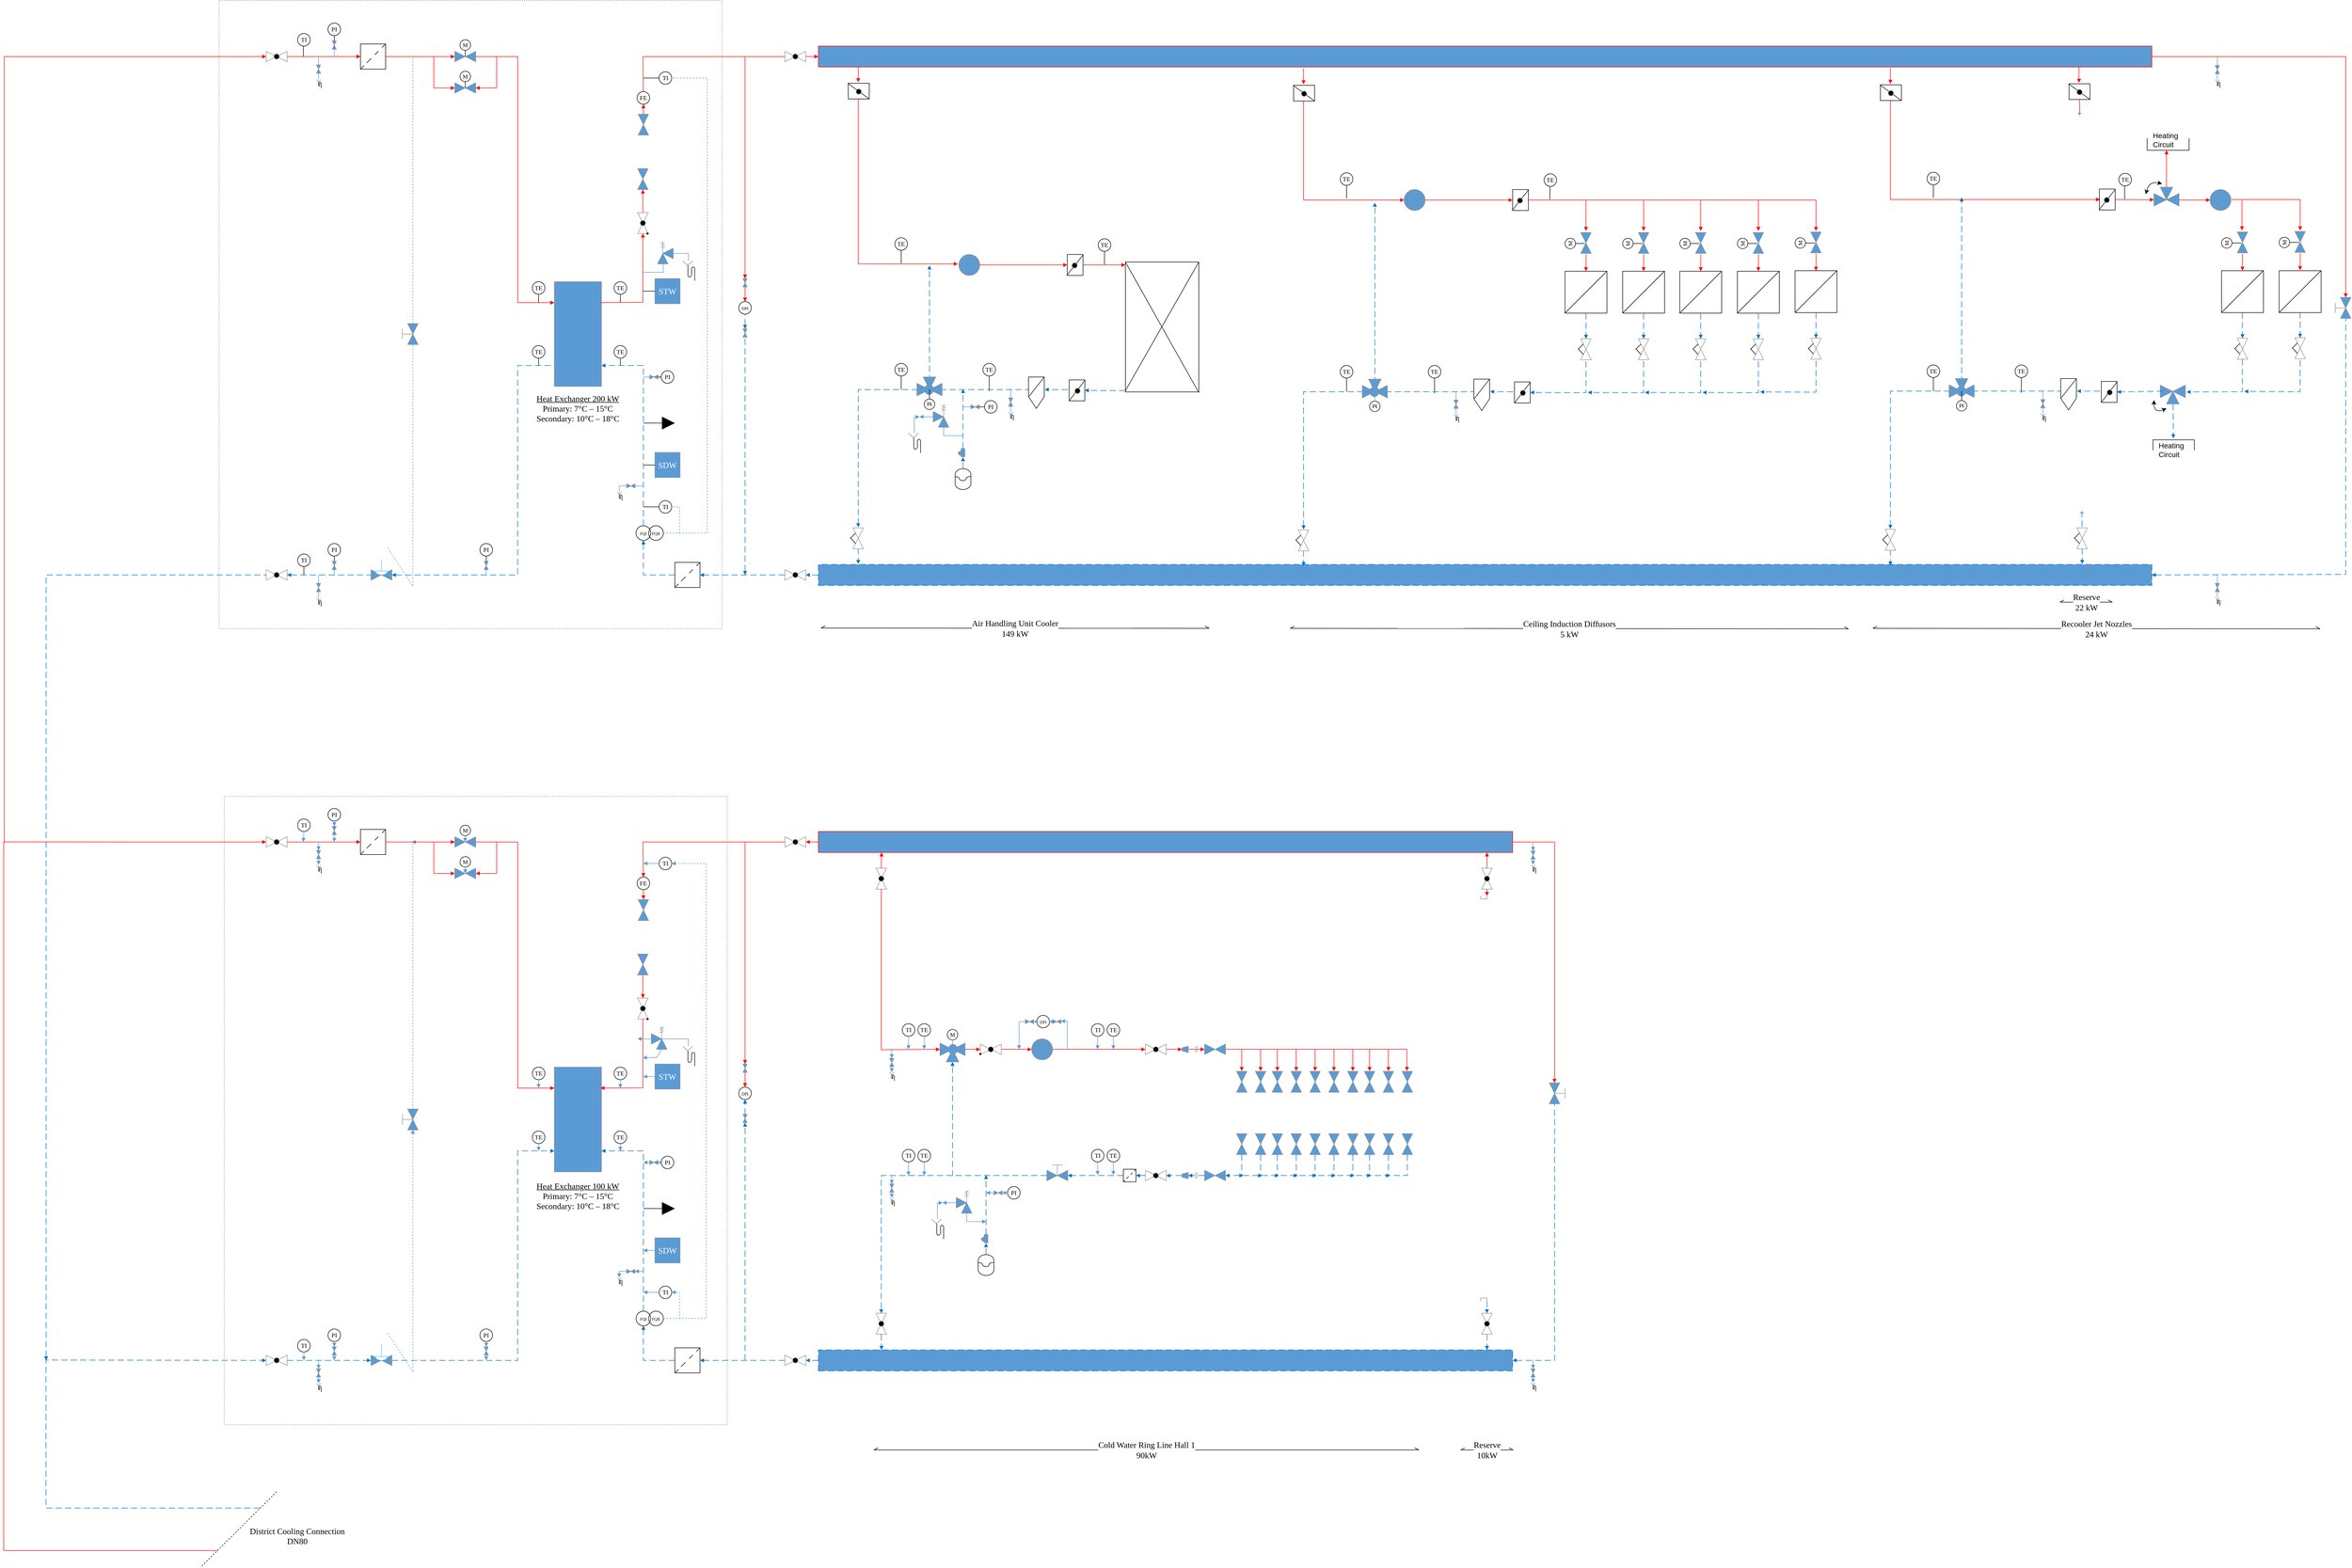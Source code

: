 <mxfile version="14.7.9" type="device"><diagram name="Zeichenblatt-1" id="Zeichenblatt-1"><mxGraphModel dx="3155" dy="1623" grid="1" gridSize="10" guides="1" tooltips="1" connect="1" arrows="1" fold="1" page="1" pageScale="1" pageWidth="827" pageHeight="1169" math="0" shadow="0"><root><mxCell id="0"/><mxCell id="1" parent="0"/><mxCell id="318" value="&lt;p style=&quot;align:left;margin-left:0;margin-right:0;margin-top:0px;margin-bottom:0px;text-indent:0;valign:middle;direction:ltr;&quot;&gt;&lt;font style=&quot;font-size:16px;font-family:Calibri;color:#feffff;direction:ltr;letter-spacing:0px;line-height:120%;opacity:1&quot;&gt;&lt;b&gt;Fernkälte-Kompaktstation&lt;br/&gt;Typ XXX&lt;br/&gt;&lt;/b&gt;&lt;/font&gt;&lt;/p&gt;" style="verticalAlign=middle;align=left;vsdxID=1564;fillColor=none;gradientColor=none;shape=stencil(nZBLDoAgDERP0z3SIyjew0SURgSD+Lu9kMZoXLhwN9O+tukAlrNpJg1SzDH4QW/URgNYgZTkjA4UkwJUgGXng+6DX1zLfmoymdXo17xh5zmRJ6Q42BWCfc2oJfdAr+Yv+AP9Cb7OJ3H/2JG1HNGz/84klThPVCc=);dashed=1;dashPattern=2.00 2.00;strokeColor=#939393;labelBackgroundColor=none;rounded=0;html=1;whiteSpace=wrap;" parent="1" vertex="1"><mxGeometry x="720" y="1684" width="960" height="1200" as="geometry"/></mxCell><mxCell id="317" value="&lt;p style=&quot;align:left;margin-left:0;margin-right:0;margin-top:0px;margin-bottom:0px;text-indent:0;valign:middle;direction:ltr;&quot;&gt;&lt;font style=&quot;font-size:16px;font-family:Calibri;color:#feffff;direction:ltr;letter-spacing:0px;line-height:120%;opacity:1&quot;&gt;&lt;b&gt;Fernkälte-Kompaktstation&lt;br/&gt;Typ XXX&lt;br/&gt;&lt;/b&gt;&lt;/font&gt;&lt;/p&gt;" style="verticalAlign=middle;align=left;vsdxID=1563;fillColor=none;gradientColor=none;shape=stencil(nZBLDoAgDERP0z3SIyjew0SURgSD+Lu9kMZoXLhwN9O+tukAlrNpJg1SzDH4QW/URgNYgZTkjA4UkwJUgGXng+6DX1zLfmoymdXo17xh5zmRJ6Q42BWCfc2oJfdAr+Yv+AP9Cb7OJ3H/2JG1HNGz/84klThPVCc=);dashed=1;dashPattern=2.00 2.00;strokeColor=#939393;labelBackgroundColor=none;rounded=0;html=1;whiteSpace=wrap;" parent="1" vertex="1"><mxGeometry x="710" y="164" width="960" height="1200" as="geometry"/></mxCell><mxCell id="11" value="&lt;font style=&quot;font-size:12px;font-family:Calibri;color:#000000;direction:ltr;letter-spacing:0px;line-height:120%;opacity:1&quot;&gt;TI&lt;br/&gt;&lt;/font&gt;" style="verticalAlign=middle;align=center;vsdxID=46;fillColor=none;gradientColor=none;shape=stencil(vVHLDsIgEPwajiQU4hfU+h8bu7RELM2CFv9eyMZYjCcP3mZ2Zh/ZEaaPM6wotIqJwgU3N6ZZmKPQ2i0zkksFCTMI09tAOFG4LSPzFaqzomu41wmZ+1Tt0OrB7MD0xE6gc5EoN5qi1vsa1Kmvo1SWkF2UFBIkF5ZmqweaUJY10nqYGiluiOuu3P182P/OKuD9Zuu855T2+mcspcSRmuEJ);strokeColor=#000000;labelBackgroundColor=none;rounded=0;html=1;whiteSpace=wrap;" parent="1" vertex="1"><mxGeometry x="860" y="1727" width="24" height="24" as="geometry"/></mxCell><mxCell id="12" style="vsdxID=49;rotation=90;fillColor=#5b9bd5;gradientColor=none;shape=stencil(lZBdDoQgDIRP03eWHsHVe5iI0ohgEH/29gtpjOiD0beZ9uskHcBi0vWoQIopeNerlZqgAb8gJVmtPIWoAEvAonVedd7NtmE/1olManBLStj4TqQLKX65qxg0ZDPwI87o7h/BN+iL1JvMKI4PWzKGC8r310biiNvE8g8=);strokeColor=#939393;spacingLeft=-3;spacingRight=-3;labelBackgroundColor=none;rounded=0;html=1;whiteSpace=wrap;" parent="1" vertex="1"><mxGeometry x="892" y="1791" width="16" height="8" as="geometry"/></mxCell><mxCell id="13" style="vsdxID=51;rotation=90;fillColor=#5b9bd5;gradientColor=none;shape=stencil(lZBdDoQgDIRP03eWHsHVe5iI0ohgEH/29gtpjOiD0beZ9uskHcBi0vWoQIopeNerlZqgAb8gJVmtPIWoAEvAonVedd7NtmE/1olManBLStj4TqQLKX65qxg0ZDPwI87o7h/BN+iL1JvMKI4PWzKGC8r310biiNvE8g8=);strokeColor=#939393;spacingLeft=-3;spacingRight=-3;labelBackgroundColor=none;rounded=0;html=1;whiteSpace=wrap;" parent="1" vertex="1"><mxGeometry x="922" y="1745" width="16" height="8" as="geometry"/></mxCell><mxCell id="14" style="vsdxID=85;fillColor=none;gradientColor=none;strokeColor=none;labelBackgroundColor=none;rounded=0;html=1;whiteSpace=wrap;" parent="1" vertex="1" treatAsSingle="0"><mxGeometry x="1350" y="2201" width="90" height="200" as="geometry"/></mxCell><mxCell id="15" style="vsdxID=79;fillColor=#5b9bd5;gradientColor=none;shape=stencil(nZBLDoAgDERP0z3SIyjew0SURgSD+Lu9kMZoXLhwN9O+tukAlrNpJg1SzDH4QW/URgNYgZTkjA4UkwJUgGXng+6DX1zLfmoymdXo17xh5zmRJ6Q42BWCfc2oJfdAr+Yv+AP9Cb7OJ3H/2JG1HNGz/84klThPVCc=);strokeColor=#939393;labelBackgroundColor=none;rounded=0;html=1;whiteSpace=wrap;" parent="14" vertex="1"><mxGeometry width="90" height="200" as="geometry"/></mxCell><mxCell id="575" parent="14" vertex="1"><mxGeometry x="64" y="40" as="geometry"/></mxCell><mxCell id="576" style="vsdxID=81;edgeStyle=none;startArrow=none;endArrow=none;startSize=5;endSize=5;strokeColor=#5b9bd5;spacingTop=0;spacingBottom=0;spacingLeft=0;spacingRight=0;verticalAlign=middle;html=1;labelBackgroundColor=#ffffff;rounded=0;exitX=0;exitY=0.2;exitDx=0;exitDy=0;exitPerimeter=0;" parent="14" source="15" target="575" edge="1"><mxGeometry relative="1" as="geometry"><mxPoint as="offset"/><Array as="points"/></mxGeometry></mxCell><mxCell id="577" parent="14" vertex="1"><mxGeometry x="64" y="160" as="geometry"/></mxCell><mxCell id="578" style="vsdxID=82;edgeStyle=none;startArrow=none;endArrow=none;startSize=5;endSize=5;strokeColor=#5b9bd5;spacingTop=0;spacingBottom=0;spacingLeft=0;spacingRight=0;verticalAlign=middle;html=1;labelBackgroundColor=#ffffff;rounded=0;exitX=0;exitY=0.8;exitDx=0;exitDy=0;exitPerimeter=0;" parent="14" source="15" target="577" edge="1"><mxGeometry relative="1" as="geometry"><mxPoint as="offset"/><Array as="points"/></mxGeometry></mxCell><mxCell id="637" style="vsdxID=83;edgeStyle=none;startArrow=none;endArrow=none;startSize=5;endSize=5;strokeColor=#5b9bd5;spacingTop=0;spacingBottom=0;spacingLeft=0;spacingRight=0;verticalAlign=middle;html=1;labelBackgroundColor=#ffffff;rounded=0;" parent="14" edge="1"><mxGeometry relative="1" as="geometry"><Array as="points"/><mxPoint x="35" y="100" as="sourcePoint"/><mxPoint x="64" y="40" as="targetPoint"/></mxGeometry></mxCell><mxCell id="638" style="vsdxID=84;edgeStyle=none;startArrow=none;endArrow=none;startSize=5;endSize=5;strokeColor=#5b9bd5;spacingTop=0;spacingBottom=0;spacingLeft=0;spacingRight=0;verticalAlign=middle;html=1;labelBackgroundColor=#ffffff;rounded=0;" parent="14" edge="1"><mxGeometry relative="1" as="geometry"><Array as="points"/><mxPoint x="64" y="160" as="sourcePoint"/><mxPoint x="36" y="100" as="targetPoint"/></mxGeometry></mxCell><mxCell id="16" value="&lt;font style=&quot;font-size:16px;font-family:Calibri;color:#feffff;direction:ltr;letter-spacing:0px;line-height:120%;opacity:1&quot;&gt;STW&lt;br/&gt;&lt;/font&gt;" style="verticalAlign=middle;align=center;vsdxID=87;fillColor=#5b9bd5;gradientColor=none;shape=stencil(nZBLDoAgDERP0z3SIyjew0SURgSD+Lu9kMZoXLhwN9O+tukAlrNpJg1SzDH4QW/URgNYgZTkjA4UkwJUgGXng+6DX1zLfmoymdXo17xh5zmRJ6Q42BWCfc2oJfdAr+Yv+AP9Cb7OJ3H/2JG1HNGz/84klThPVCc=);strokeColor=#939393;labelBackgroundColor=none;rounded=0;html=1;whiteSpace=wrap;" parent="1" vertex="1"><mxGeometry x="1542" y="2195" width="48" height="48" as="geometry"/></mxCell><mxCell id="17" style="vsdxID=90;fillColor=none;gradientColor=none;strokeColor=none;spacingLeft=-3;spacingRight=-3;flipH=1;labelBackgroundColor=none;rounded=0;html=1;whiteSpace=wrap;" parent="1" vertex="1" treatAsSingle="0"><mxGeometry x="1535" y="2137" width="30" height="30" as="geometry"/></mxCell><mxCell id="18" style="vsdxID=91;fillColor=#5b9bd5;gradientColor=none;shape=stencil(lVFbCsMgEDzN/gbjgjlAmt4jEFOXWg3Gvm5fRcSkkGL/dp0Hsw5gv6pxkcDZ6p29yidNXgGegHMySjryYQIcAPvZOnlx9m6mtC9jZMbpZh/R4ZV0LCo4e2+3cyJqModEIRrRHZMLnAWIDWKt+y7GPu/fzgXOgpb9ODODVeSKMGEoXz+T1qm5Lf5dVXhKNePwAQ==);strokeColor=#939393;spacingLeft=-3;spacingRight=-3;labelBackgroundColor=none;rounded=0;html=1;whiteSpace=wrap;" parent="17" vertex="1"><mxGeometry width="30" height="30" as="geometry"/></mxCell><mxCell id="19" style="vsdxID=92;edgeStyle=none;startArrow=none;endArrow=block;startSize=5;endSize=5;strokeColor=#5b9bd5;spacingTop=0;spacingBottom=0;spacingLeft=-3;spacingRight=-3;verticalAlign=middle;html=1;labelBackgroundColor=#ffffff;rounded=0;" parent="17" edge="1"><mxGeometry relative="1" as="geometry"><Array as="points"/><mxPoint y="10" as="sourcePoint"/><mxPoint x="-26" y="10" as="targetPoint"/></mxGeometry></mxCell><mxCell id="20" style="vsdxID=93;fillColor=#5b9bd5;gradientColor=none;shape=stencil(jZHNDsIgEISfZq8NsFK91/oeTYpCVGgo9efthWwahcSG2wzMfmwYwG7Ww6RAsDl4d1VPMwYNeAQhjNXKmxAVYA/YnZ1XF+8WO5KfhpRM6u4eifCiOcnSiGBvspyRP1H2Zuz/bJbMqXlQbjDXB9fsjjftvhaM2CDWs4WsBfO22GIbfCjWiOL731TV713ZTTyiXrH/AA==);strokeColor=#939393;spacingLeft=-3;spacingRight=-3;labelBackgroundColor=none;rounded=0;html=1;whiteSpace=wrap;" parent="17" vertex="1"><mxGeometry x="16" y="-14" width="8" height="24" as="geometry"/></mxCell><mxCell id="22" style="vsdxID=96;fillColor=none;gradientColor=none;strokeColor=none;spacingLeft=-3;spacingRight=-3;labelBackgroundColor=none;rounded=0;html=1;whiteSpace=wrap;" parent="1" vertex="1" treatAsSingle="0"><mxGeometry x="800" y="1761" width="40" height="20" as="geometry"/></mxCell><mxCell id="23" style="vsdxID=97;fillColor=#FFFFFF;gradientColor=none;shape=stencil(lZBdDoQgDIRP03eWHsHVe5iI0ohgEH/29gtpjOiD0beZ9uskHcBi0vWoQIopeNerlZqgAb8gJVmtPIWoAEvAonVedd7NtmE/1olManBLStj4TqQLKX65qxg0ZDPwI87o7h/BN+iL1JvMKI4PWzKGC8r310biiNvE8g8=);strokeColor=#939393;spacingLeft=-3;spacingRight=-3;labelBackgroundColor=none;rounded=0;html=1;whiteSpace=wrap;" parent="22" vertex="1"><mxGeometry width="40" height="20" as="geometry"/></mxCell><mxCell id="24" style="vsdxID=98;fillColor=#000000;gradientColor=none;shape=stencil(vVHLDsIgEPwajiQU4hfU+h8bu7RELM2CFv9eyMZYjCcP3mZ2Zh/ZEaaPM6wotIqJwgU3N6ZZmKPQ2i0zkksFCTMI09tAOFG4LSPzFaqzomu41wmZ+1Tt0OrB7MD0xE6gc5EoN5qi1vsa1Kmvo1SWkF2UFBIkF5ZmqweaUJY10nqYGiluiOuu3P182P/OKuD9Zuu855T2+mcspcSRmuEJ);strokeColor=#939393;spacingLeft=-3;spacingRight=-3;labelBackgroundColor=none;rounded=0;html=1;whiteSpace=wrap;" parent="22" vertex="1"><mxGeometry x="15" y="5" width="10" height="10" as="geometry"/></mxCell><mxCell id="26" style="vsdxID=105;rotation=270;fillColor=none;gradientColor=none;strokeColor=none;labelBackgroundColor=none;rounded=0;html=1;whiteSpace=wrap;" parent="1" vertex="1" treatAsSingle="0"><mxGeometry x="1499" y="2079" width="42" height="22" as="geometry"/></mxCell><mxCell id="27" style="vsdxID=100;rotation=270;fillColor=none;gradientColor=none;strokeColor=none;spacingLeft=-3;spacingRight=-3;labelBackgroundColor=none;rounded=0;html=1;whiteSpace=wrap;" parent="26" vertex="1" treatAsSingle="0"><mxGeometry width="40" height="20" as="geometry"/></mxCell><mxCell id="28" style="vsdxID=101;rotation=270;fillColor=#FFFFFF;gradientColor=none;shape=stencil(lZBdDoQgDIRP03eWHsHVe5iI0ohgEH/29gtpjOiD0beZ9uskHcBi0vWoQIopeNerlZqgAb8gJVmtPIWoAEvAonVedd7NtmE/1olManBLStj4TqQLKX65qxg0ZDPwI87o7h/BN+iL1JvMKI4PWzKGC8r310biiNvE8g8=);strokeColor=#939393;spacingLeft=-3;spacingRight=-3;labelBackgroundColor=none;rounded=0;html=1;whiteSpace=wrap;" parent="27" vertex="1"><mxGeometry width="40" height="20" as="geometry"/></mxCell><mxCell id="29" style="vsdxID=102;rotation=270;fillColor=#000000;gradientColor=none;shape=stencil(vVHLDsIgEPwajiQU4hfU+h8bu7RELM2CFv9eyMZYjCcP3mZ2Zh/ZEaaPM6wotIqJwgU3N6ZZmKPQ2i0zkksFCTMI09tAOFG4LSPzFaqzomu41wmZ+1Tt0OrB7MD0xE6gc5EoN5qi1vsa1Kmvo1SWkF2UFBIkF5ZmqweaUJY10nqYGiluiOuu3P182P/OKuD9Zuu855T2+mcspcSRmuEJ);strokeColor=#939393;spacingLeft=-3;spacingRight=-3;labelBackgroundColor=none;rounded=0;html=1;whiteSpace=wrap;" parent="27" vertex="1"><mxGeometry x="15" y="5" width="10" height="10" as="geometry"/></mxCell><mxCell id="31" style="vsdxID=104;rotation=270;fillColor=#000000;gradientColor=none;shape=stencil(vVHLDsIgEPwajiQI6RfU+h8bu22JCGRB2/69kG1iazx58DazM/vIjjBtmiCi0CplCjecbZ8nYc5Ca+snJJsLEqYTph0C4Ujh4XvmEaqzont41gkL96naodXKrGF6YSfQtUi0OXXDVlqPfJNP6usotUhYbJIUMmQb/GGrAxpRljVycDBuc1hKM2LclX8/7H9nFfB+82Cd45T2+mcspcSRmu4F);strokeColor=none;labelBackgroundColor=none;rounded=0;html=1;whiteSpace=wrap;" parent="26" vertex="1"><mxGeometry x="27" y="28" width="4" height="4" as="geometry"/></mxCell><mxCell id="32" style="vsdxID=106;fillColor=none;gradientColor=none;strokeColor=none;labelBackgroundColor=none;rounded=0;html=1;whiteSpace=wrap;" parent="1" vertex="1" treatAsSingle="0"><mxGeometry x="1160" y="1739" width="40" height="42" as="geometry"/></mxCell><mxCell id="33" style="vsdxID=54;fillColor=#5b9bd5;gradientColor=none;shape=stencil(lZBdDoQgDIRP03eWHsHVe5iI0ohgEH/29gtpjOiD0beZ9uskHcBi0vWoQIopeNerlZqgAb8gJVmtPIWoAEvAonVedd7NtmE/1olManBLStj4TqQLKX65qxg0ZDPwI87o7h/BN+iL1JvMKI4PWzKGC8r310biiNvE8g8=);strokeColor=#939393;spacingLeft=-3;spacingRight=-3;labelBackgroundColor=none;rounded=0;html=1;whiteSpace=wrap;" parent="32" vertex="1"><mxGeometry y="22" width="40" height="20" as="geometry"/></mxCell><mxCell id="34" value="&lt;font style=&quot;font-size:11px;font-family:Calibri;color:#000000;direction:ltr;letter-spacing:0px;line-height:120%;opacity:1&quot;&gt;M&lt;br/&gt;&lt;/font&gt;" style="verticalAlign=middle;align=center;vsdxID=58;fillColor=none;gradientColor=none;shape=stencil(vVHLDsIgEPwajiQU4hfU+h8bu7RELM2CFv9eyMZYjCcP3mZ2Zh/ZEaaPM6wotIqJwgU3N6ZZmKPQ2i0zkksFCTMI09tAOFG4LSPzFaqzomu41wmZ+1Tt0OrB7MD0xE6gc5EoN5qi1vsa1Kmvo1SWkF2UFBIkF5ZmqweaUJY10nqYGiluiOuu3P182P/OKuD9Zuu855T2+mcspcSRmuEJ);strokeColor=#000000;labelBackgroundColor=none;rounded=0;html=1;whiteSpace=wrap;" parent="32" vertex="1"><mxGeometry x="10" width="20" height="20" as="geometry"/></mxCell><mxCell id="567" parent="32" vertex="1"><mxGeometry x="20" y="32" as="geometry"/></mxCell><mxCell id="568" style="vsdxID=59;edgeStyle=none;startArrow=none;endArrow=block;startSize=5;endSize=5;strokeColor=#5b9bd5;spacingTop=0;spacingBottom=0;spacingLeft=0;spacingRight=0;verticalAlign=middle;html=1;labelBackgroundColor=#ffffff;rounded=0;exitX=0.5;exitY=1;exitDx=0;exitDy=0;exitPerimeter=0;" parent="32" source="34" target="567" edge="1"><mxGeometry relative="1" as="geometry"><mxPoint x="9" as="offset"/><Array as="points"/></mxGeometry></mxCell><mxCell id="35" style="vsdxID=107;rotation=90;fillColor=#5b9bd5;gradientColor=none;shape=stencil(lZBdDoQgDIRP03eWHsHVe5iI0ohgEH/29gtpjOiD0beZ9uskHcBi0vWoQIopeNerlZqgAb8gJVmtPIWoAEvAonVedd7NtmE/1olManBLStj4TqQLKX65qxg0ZDPwI87o7h/BN+iL1JvMKI4PWzKGC8r310biiNvE8g8=);strokeColor=#939393;spacingLeft=-3;spacingRight=-3;labelBackgroundColor=none;rounded=0;html=1;whiteSpace=wrap;" parent="1" vertex="1"><mxGeometry x="1499" y="1995" width="40" height="20" as="geometry"/></mxCell><mxCell id="36" style="vsdxID=108;fillColor=none;gradientColor=none;strokeColor=none;labelBackgroundColor=none;rounded=0;html=1;whiteSpace=wrap;" parent="1" vertex="1" treatAsSingle="0"><mxGeometry x="1160" y="1799" width="40" height="42" as="geometry"/></mxCell><mxCell id="37" style="vsdxID=109;fillColor=#5b9bd5;gradientColor=none;shape=stencil(lZBdDoQgDIRP03eWHsHVe5iI0ohgEH/29gtpjOiD0beZ9uskHcBi0vWoQIopeNerlZqgAb8gJVmtPIWoAEvAonVedd7NtmE/1olManBLStj4TqQLKX65qxg0ZDPwI87o7h/BN+iL1JvMKI4PWzKGC8r310biiNvE8g8=);strokeColor=#939393;spacingLeft=-3;spacingRight=-3;labelBackgroundColor=none;rounded=0;html=1;whiteSpace=wrap;" parent="36" vertex="1"><mxGeometry y="22" width="40" height="20" as="geometry"/></mxCell><mxCell id="38" value="&lt;font style=&quot;font-size:11px;font-family:Calibri;color:#000000;direction:ltr;letter-spacing:0px;line-height:120%;opacity:1&quot;&gt;M&lt;br/&gt;&lt;/font&gt;" style="verticalAlign=middle;align=center;vsdxID=110;fillColor=none;gradientColor=none;shape=stencil(vVHLDsIgEPwajiQU4hfU+h8bu7RELM2CFv9eyMZYjCcP3mZ2Zh/ZEaaPM6wotIqJwgU3N6ZZmKPQ2i0zkksFCTMI09tAOFG4LSPzFaqzomu41wmZ+1Tt0OrB7MD0xE6gc5EoN5qi1vsa1Kmvo1SWkF2UFBIkF5ZmqweaUJY10nqYGiluiOuu3P182P/OKuD9Zuu855T2+mcspcSRmuEJ);strokeColor=#000000;labelBackgroundColor=none;rounded=0;html=1;whiteSpace=wrap;" parent="36" vertex="1"><mxGeometry x="10" width="20" height="20" as="geometry"/></mxCell><mxCell id="585" parent="36" vertex="1"><mxGeometry x="20" y="32" as="geometry"/></mxCell><mxCell id="586" style="vsdxID=111;edgeStyle=none;startArrow=none;endArrow=block;startSize=5;endSize=5;strokeColor=#5b9bd5;spacingTop=0;spacingBottom=0;spacingLeft=0;spacingRight=0;verticalAlign=middle;html=1;labelBackgroundColor=#ffffff;rounded=0;exitX=0.5;exitY=1;exitDx=0;exitDy=0;exitPerimeter=0;" parent="36" source="38" target="585" edge="1"><mxGeometry relative="1" as="geometry"><mxPoint x="9" as="offset"/><Array as="points"/></mxGeometry></mxCell><mxCell id="39" style="vsdxID=115;rotation=90;fillColor=#5b9bd5;gradientColor=none;shape=stencil(lZBdDoQgDIRP03eWHsHVe5iI0ohgEH/29gtpjOiD0beZ9uskHcBi0vWoQIopeNerlZqgAb8gJVmtPIWoAEvAonVedd7NtmE/1olManBLStj4TqQLKX65qxg0ZDPwI87o7h/BN+iL1JvMKI4PWzKGC8r310biiNvE8g8=);strokeColor=#939393;spacingLeft=-3;spacingRight=-3;labelBackgroundColor=none;rounded=0;html=1;whiteSpace=wrap;" parent="1" vertex="1"><mxGeometry x="1500" y="1891" width="40" height="20" as="geometry"/></mxCell><mxCell id="40" style="vsdxID=123;fillColor=none;gradientColor=none;strokeColor=none;spacingLeft=-3;spacingRight=-3;labelBackgroundColor=none;rounded=0;html=1;whiteSpace=wrap;" parent="1" vertex="1" treatAsSingle="0"><mxGeometry x="1790" y="1761" width="40" height="20" as="geometry"/></mxCell><mxCell id="41" style="vsdxID=124;fillColor=#FFFFFF;gradientColor=none;shape=stencil(lZBdDoQgDIRP03eWHsHVe5iI0ohgEH/29gtpjOiD0beZ9uskHcBi0vWoQIopeNerlZqgAb8gJVmtPIWoAEvAonVedd7NtmE/1olManBLStj4TqQLKX65qxg0ZDPwI87o7h/BN+iL1JvMKI4PWzKGC8r310biiNvE8g8=);strokeColor=#939393;spacingLeft=-3;spacingRight=-3;labelBackgroundColor=none;rounded=0;html=1;whiteSpace=wrap;" parent="40" vertex="1"><mxGeometry width="40" height="20" as="geometry"/></mxCell><mxCell id="42" style="vsdxID=125;fillColor=#000000;gradientColor=none;shape=stencil(vVHLDsIgEPwajiQU4hfU+h8bu7RELM2CFv9eyMZYjCcP3mZ2Zh/ZEaaPM6wotIqJwgU3N6ZZmKPQ2i0zkksFCTMI09tAOFG4LSPzFaqzomu41wmZ+1Tt0OrB7MD0xE6gc5EoN5qi1vsa1Kmvo1SWkF2UFBIkF5ZmqweaUJY10nqYGiluiOuu3P182P/OKuD9Zuu855T2+mcspcSRmuEJ);strokeColor=#939393;spacingLeft=-3;spacingRight=-3;labelBackgroundColor=none;rounded=0;html=1;whiteSpace=wrap;" parent="40" vertex="1"><mxGeometry x="15" y="5" width="10" height="10" as="geometry"/></mxCell><mxCell id="44" value="&lt;font style=&quot;font-size:12px;font-family:Calibri;color:#000000;direction:ltr;letter-spacing:0px;line-height:120%;opacity:1&quot;&gt;PI&lt;br/&gt;&lt;/font&gt;" style="verticalAlign=middle;align=center;vsdxID=129;fillColor=none;gradientColor=none;shape=stencil(vVHLDsIgEPwajiQU4hfU+h8bu7RELM2CFv9eyMZYjCcP3mZ2Zh/ZEaaPM6wotIqJwgU3N6ZZmKPQ2i0zkksFCTMI09tAOFG4LSPzFaqzomu41wmZ+1Tt0OrB7MD0xE6gc5EoN5qi1vsa1Kmvo1SWkF2UFBIkF5ZmqweaUJY10nqYGiluiOuu3P182P/OKuD9Zuu855T2+mcspcSRmuEJ);strokeColor=#000000;labelBackgroundColor=none;rounded=0;html=1;whiteSpace=wrap;" parent="1" vertex="1"><mxGeometry x="918" y="1707" width="24" height="24" as="geometry"/></mxCell><mxCell id="45" value="&lt;font style=&quot;font-size:12px;font-family:Calibri;color:#000000;direction:ltr;letter-spacing:0px;line-height:120%;opacity:1&quot;&gt;TE&lt;br/&gt;&lt;/font&gt;" style="verticalAlign=middle;align=center;vsdxID=131;fillColor=none;gradientColor=none;shape=stencil(vVHLDsIgEPwajiQU4hfU+h8bu7RELM2CFv9eyMZYjCcP3mZ2Zh/ZEaaPM6wotIqJwgU3N6ZZmKPQ2i0zkksFCTMI09tAOFG4LSPzFaqzomu41wmZ+1Tt0OrB7MD0xE6gc5EoN5qi1vsa1Kmvo1SWkF2UFBIkF5ZmqweaUJY10nqYGiluiOuu3P182P/OKuD9Zuu855T2+mcspcSRmuEJ);strokeColor=#000000;labelBackgroundColor=none;rounded=0;html=1;whiteSpace=wrap;" parent="1" vertex="1"><mxGeometry x="1308" y="2201" width="24" height="24" as="geometry"/></mxCell><mxCell id="46" value="&lt;font style=&quot;font-size:12px;font-family:Calibri;color:#000000;direction:ltr;letter-spacing:0px;line-height:120%;opacity:1&quot;&gt;TE&lt;br/&gt;&lt;/font&gt;" style="verticalAlign=middle;align=center;vsdxID=133;fillColor=none;gradientColor=none;shape=stencil(vVHLDsIgEPwajiQU4hfU+h8bu7RELM2CFv9eyMZYjCcP3mZ2Zh/ZEaaPM6wotIqJwgU3N6ZZmKPQ2i0zkksFCTMI09tAOFG4LSPzFaqzomu41wmZ+1Tt0OrB7MD0xE6gc5EoN5qi1vsa1Kmvo1SWkF2UFBIkF5ZmqweaUJY10nqYGiluiOuu3P182P/OKuD9Zuu855T2+mcspcSRmuEJ);strokeColor=#000000;labelBackgroundColor=none;rounded=0;html=1;whiteSpace=wrap;" parent="1" vertex="1"><mxGeometry x="1464" y="2201" width="24" height="24" as="geometry"/></mxCell><mxCell id="47" value="&lt;font style=&quot;font-size:12px;font-family:Calibri;color:#000000;direction:ltr;letter-spacing:0px;line-height:120%;opacity:1&quot;&gt;TI&lt;br/&gt;&lt;/font&gt;" style="verticalAlign=middle;align=center;vsdxID=135;fillColor=none;gradientColor=none;shape=stencil(vVHLDsIgEPwajiQU4hfU+h8bu7RELM2CFv9eyMZYjCcP3mZ2Zh/ZEaaPM6wotIqJwgU3N6ZZmKPQ2i0zkksFCTMI09tAOFG4LSPzFaqzomu41wmZ+1Tt0OrB7MD0xE6gc5EoN5qi1vsa1Kmvo1SWkF2UFBIkF5ZmqweaUJY10nqYGiluiOuu3P182P/OKuD9Zuu855T2+mcspcSRmuEJ);strokeColor=#000000;labelBackgroundColor=none;rounded=0;html=1;whiteSpace=wrap;" parent="1" vertex="1"><mxGeometry x="1550" y="1800" width="24" height="24" as="geometry"/></mxCell><mxCell id="48" value="&lt;font style=&quot;font-size:12px;font-family:Calibri;color:#000000;direction:ltr;letter-spacing:0px;line-height:120%;opacity:1&quot;&gt;FE&lt;br/&gt;&lt;/font&gt;" style="verticalAlign=middle;align=center;vsdxID=137;fillColor=none;gradientColor=none;shape=stencil(vVHLDsIgEPwajiQU4hfU+h8bu7RELM2CFv9eyMZYjCcP3mZ2Zh/ZEaaPM6wotIqJwgU3N6ZZmKPQ2i0zkksFCTMI09tAOFG4LSPzFaqzomu41wmZ+1Tt0OrB7MD0xE6gc5EoN5qi1vsa1Kmvo1SWkF2UFBIkF5ZmqweaUJY10nqYGiluiOuu3P182P/OKuD9Zuu855T2+mcspcSRmuEJ);strokeColor=#000000;labelBackgroundColor=none;rounded=0;html=1;whiteSpace=wrap;" parent="1" vertex="1"><mxGeometry x="1508" y="1838" width="24" height="24" as="geometry"/></mxCell><mxCell id="49" value="&lt;font style=&quot;font-size:12px;font-family:Calibri;color:#000000;direction:ltr;letter-spacing:0px;line-height:120%;opacity:1&quot;&gt;TE&lt;br/&gt;&lt;/font&gt;" style="verticalAlign=middle;align=center;vsdxID=140;fillColor=none;gradientColor=none;shape=stencil(vVHLDsIgEPwajiQU4hfU+h8bu7RELM2CFv9eyMZYjCcP3mZ2Zh/ZEaaPM6wotIqJwgU3N6ZZmKPQ2i0zkksFCTMI09tAOFG4LSPzFaqzomu41wmZ+1Tt0OrB7MD0xE6gc5EoN5qi1vsa1Kmvo1SWkF2UFBIkF5ZmqweaUJY10nqYGiluiOuu3P182P/OKuD9Zuu855T2+mcspcSRmuEJ);strokeColor=#000000;labelBackgroundColor=none;rounded=0;html=1;whiteSpace=wrap;" parent="1" vertex="1"><mxGeometry x="1464" y="2323" width="24" height="24" as="geometry"/></mxCell><mxCell id="50" style="vsdxID=142;rotation=180;fillColor=#5b9bd5;gradientColor=none;shape=stencil(lZBdDoQgDIRP03eWHsHVe5iI0ohgEH/29gtpjOiD0beZ9uskHcBi0vWoQIopeNerlZqgAb8gJVmtPIWoAEvAonVedd7NtmE/1olManBLStj4TqQLKX65qxg0ZDPwI87o7h/BN+iL1JvMKI4PWzKGC8r310biiNvE8g8=);strokeColor=#939393;spacingLeft=-3;spacingRight=-3;labelBackgroundColor=none;rounded=0;html=1;whiteSpace=wrap;" parent="1" vertex="1"><mxGeometry x="1532" y="2379" width="16" height="8" as="geometry"/></mxCell><mxCell id="51" value="&lt;font style=&quot;font-size:12px;font-family:Calibri;color:#000000;direction:ltr;letter-spacing:0px;line-height:120%;opacity:1&quot;&gt;PI&lt;br/&gt;&lt;/font&gt;" style="verticalAlign=middle;align=center;vsdxID=144;fillColor=none;gradientColor=none;shape=stencil(vVHLDsIgEPwajiQU4hfU+h8bu7RELM2CFv9eyMZYjCcP3mZ2Zh/ZEaaPM6wotIqJwgU3N6ZZmKPQ2i0zkksFCTMI09tAOFG4LSPzFaqzomu41wmZ+1Tt0OrB7MD0xE6gc5EoN5qi1vsa1Kmvo1SWkF2UFBIkF5ZmqweaUJY10nqYGiluiOuu3P182P/OKuD9Zuu855T2+mcspcSRmuEJ);strokeColor=#000000;labelBackgroundColor=none;rounded=0;html=1;whiteSpace=wrap;" parent="1" vertex="1"><mxGeometry x="1554" y="2371" width="24" height="24" as="geometry"/></mxCell><mxCell id="52" value="&lt;font style=&quot;font-size:16px;font-family:Calibri;color:#feffff;direction:ltr;letter-spacing:0px;line-height:120%;opacity:1&quot;&gt;SDW&lt;br/&gt;&lt;/font&gt;" style="verticalAlign=middle;align=center;vsdxID=146;fillColor=#5b9bd5;gradientColor=none;shape=stencil(nZBLDoAgDERP0z3SIyjew0SURgSD+Lu9kMZoXLhwN9O+tukAlrNpJg1SzDH4QW/URgNYgZTkjA4UkwJUgGXng+6DX1zLfmoymdXo17xh5zmRJ6Q42BWCfc2oJfdAr+Yv+AP9Cb7OJ3H/2JG1HNGz/84klThPVCc=);strokeColor=#939393;labelBackgroundColor=none;rounded=0;html=1;whiteSpace=wrap;" parent="1" vertex="1"><mxGeometry x="1542" y="2527" width="48" height="48" as="geometry"/></mxCell><mxCell id="639" style="vsdxID=148;edgeStyle=none;startArrow=none;endArrow=block;startSize=5;endSize=22;strokeColor=#000000;spacingTop=0;spacingBottom=0;spacingLeft=0;spacingRight=0;verticalAlign=middle;html=1;labelBackgroundColor=#ffffff;rounded=0;" parent="1" edge="1"><mxGeometry relative="1" as="geometry"><mxPoint as="offset"/><Array as="points"/><mxPoint x="1520" y="2471" as="sourcePoint"/><mxPoint x="1580" y="2471" as="targetPoint"/></mxGeometry></mxCell><mxCell id="53" style="vsdxID=149;rotation=180;fillColor=#5b9bd5;gradientColor=none;shape=stencil(lZBdDoQgDIRP03eWHsHVe5iI0ohgEH/29gtpjOiD0beZ9uskHcBi0vWoQIopeNerlZqgAb8gJVmtPIWoAEvAonVedd7NtmE/1olManBLStj4TqQLKX65qxg0ZDPwI87o7h/BN+iL1JvMKI4PWzKGC8r310biiNvE8g8=);strokeColor=#939393;spacingLeft=-3;spacingRight=-3;labelBackgroundColor=none;rounded=0;html=1;whiteSpace=wrap;" parent="1" vertex="1"><mxGeometry x="1488" y="2587" width="16" height="8" as="geometry"/></mxCell><mxCell id="54" value="&lt;font style=&quot;font-size:12px;font-family:Calibri;color:#000000;direction:ltr;letter-spacing:0px;line-height:120%;opacity:1&quot;&gt;TI&lt;br/&gt;&lt;/font&gt;" style="verticalAlign=middle;align=center;vsdxID=151;fillColor=none;gradientColor=none;shape=stencil(vVHLDsIgEPwajiQU4hfU+h8bu7RELM2CFv9eyMZYjCcP3mZ2Zh/ZEaaPM6wotIqJwgU3N6ZZmKPQ2i0zkksFCTMI09tAOFG4LSPzFaqzomu41wmZ+1Tt0OrB7MD0xE6gc5EoN5qi1vsa1Kmvo1SWkF2UFBIkF5ZmqweaUJY10nqYGiluiOuu3P182P/OKuD9Zuu855T2+mcspcSRmuEJ);strokeColor=#000000;labelBackgroundColor=none;rounded=0;html=1;whiteSpace=wrap;" parent="1" vertex="1"><mxGeometry x="1550" y="2619" width="24" height="24" as="geometry"/></mxCell><mxCell id="55" value="&lt;font style=&quot;font-size:8px;font-family:Calibri;color:#000000;direction:ltr;letter-spacing:0px;line-height:120%;opacity:1&quot;&gt;FQR&lt;br/&gt;&lt;/font&gt;" style="verticalAlign=middle;align=center;vsdxID=154;fillColor=none;gradientColor=none;shape=stencil(vVHLDsIgEPwajiQU4hfU+h8bu7RELM2CFv9eyMZYjCcP3mZ2Zh/ZEaaPM6wotIqJwgU3N6ZZmKPQ2i0zkksFCTMI09tAOFG4LSPzFaqzomu41wmZ+1Tt0OrB7MD0xE6gc5EoN5qi1vsa1Kmvo1SWkF2UFBIkF5ZmqweaUJY10nqYGiluiOuu3P182P/OKuD9Zuu855T2+mcspcSRmuEJ);strokeColor=#000000;labelBackgroundColor=none;rounded=0;html=1;whiteSpace=wrap;" parent="1" vertex="1"><mxGeometry x="1530" y="2667" width="28" height="28" as="geometry"/></mxCell><mxCell id="56" value="&lt;font style=&quot;font-size:8px;font-family:Calibri;color:#000000;direction:ltr;letter-spacing:0px;line-height:120%;opacity:1&quot;&gt;FQI&lt;br/&gt;&lt;/font&gt;" style="verticalAlign=middle;align=center;vsdxID=155;fillColor=none;gradientColor=none;shape=stencil(vVHLDsIgEPwajiQU4hfU+h8bu7RELM2CFv9eyMZYjCcP3mZ2Zh/ZEaaPM6wotIqJwgU3N6ZZmKPQ2i0zkksFCTMI09tAOFG4LSPzFaqzomu41wmZ+1Tt0OrB7MD0xE6gc5EoN5qi1vsa1Kmvo1SWkF2UFBIkF5ZmqweaUJY10nqYGiluiOuu3P182P/OKuD9Zuu855T2+mcspcSRmuEJ);strokeColor=#000000;labelBackgroundColor=none;rounded=0;html=1;whiteSpace=wrap;" parent="1" vertex="1"><mxGeometry x="1506" y="2667" width="28" height="28" as="geometry"/></mxCell><mxCell id="58" style="vsdxID=158;fillColor=none;gradientColor=none;strokeColor=none;spacingLeft=-3;spacingRight=-3;labelBackgroundColor=none;rounded=0;html=1;whiteSpace=wrap;" parent="1" vertex="1" treatAsSingle="0"><mxGeometry x="1790" y="2751" width="40" height="20" as="geometry"/></mxCell><mxCell id="59" style="vsdxID=159;fillColor=#FFFFFF;gradientColor=none;shape=stencil(lZBdDoQgDIRP03eWHsHVe5iI0ohgEH/29gtpjOiD0beZ9uskHcBi0vWoQIopeNerlZqgAb8gJVmtPIWoAEvAonVedd7NtmE/1olManBLStj4TqQLKX65qxg0ZDPwI87o7h/BN+iL1JvMKI4PWzKGC8r310biiNvE8g8=);strokeColor=#939393;spacingLeft=-3;spacingRight=-3;labelBackgroundColor=none;rounded=0;html=1;whiteSpace=wrap;" parent="58" vertex="1"><mxGeometry width="40" height="20" as="geometry"/></mxCell><mxCell id="60" style="vsdxID=160;fillColor=#000000;gradientColor=none;shape=stencil(vVHLDsIgEPwajiQU4hfU+h8bu7RELM2CFv9eyMZYjCcP3mZ2Zh/ZEaaPM6wotIqJwgU3N6ZZmKPQ2i0zkksFCTMI09tAOFG4LSPzFaqzomu41wmZ+1Tt0OrB7MD0xE6gc5EoN5qi1vsa1Kmvo1SWkF2UFBIkF5ZmqweaUJY10nqYGiluiOuu3P182P/OKuD9Zuu855T2+mcspcSRmuEJ);strokeColor=#939393;spacingLeft=-3;spacingRight=-3;labelBackgroundColor=none;rounded=0;html=1;whiteSpace=wrap;" parent="58" vertex="1"><mxGeometry x="15" y="5" width="10" height="10" as="geometry"/></mxCell><mxCell id="62" value="&lt;font style=&quot;font-size:12px;font-family:Calibri;color:#000000;direction:ltr;letter-spacing:0px;line-height:120%;opacity:1&quot;&gt;TE&lt;br/&gt;&lt;/font&gt;" style="verticalAlign=middle;align=center;vsdxID=164;fillColor=none;gradientColor=none;shape=stencil(vVHLDsIgEPwajiQU4hfU+h8bu7RELM2CFv9eyMZYjCcP3mZ2Zh/ZEaaPM6wotIqJwgU3N6ZZmKPQ2i0zkksFCTMI09tAOFG4LSPzFaqzomu41wmZ+1Tt0OrB7MD0xE6gc5EoN5qi1vsa1Kmvo1SWkF2UFBIkF5ZmqweaUJY10nqYGiluiOuu3P182P/OKuD9Zuu855T2+mcspcSRmuEJ);strokeColor=#000000;labelBackgroundColor=none;rounded=0;html=1;whiteSpace=wrap;" parent="1" vertex="1"><mxGeometry x="1308" y="2323" width="24" height="24" as="geometry"/></mxCell><mxCell id="63" style="vsdxID=166;fillColor=none;gradientColor=none;strokeColor=none;spacingLeft=-3;spacingRight=-3;labelBackgroundColor=none;rounded=0;html=1;whiteSpace=wrap;" parent="1" vertex="1" treatAsSingle="0"><mxGeometry x="800" y="2751" width="40" height="20" as="geometry"/></mxCell><mxCell id="64" style="vsdxID=167;fillColor=#FFFFFF;gradientColor=none;shape=stencil(lZBdDoQgDIRP03eWHsHVe5iI0ohgEH/29gtpjOiD0beZ9uskHcBi0vWoQIopeNerlZqgAb8gJVmtPIWoAEvAonVedd7NtmE/1olManBLStj4TqQLKX65qxg0ZDPwI87o7h/BN+iL1JvMKI4PWzKGC8r310biiNvE8g8=);strokeColor=#939393;spacingLeft=-3;spacingRight=-3;labelBackgroundColor=none;rounded=0;html=1;whiteSpace=wrap;" parent="63" vertex="1"><mxGeometry width="40" height="20" as="geometry"/></mxCell><mxCell id="65" style="vsdxID=168;fillColor=#000000;gradientColor=none;shape=stencil(vVHLDsIgEPwajiQU4hfU+h8bu7RELM2CFv9eyMZYjCcP3mZ2Zh/ZEaaPM6wotIqJwgU3N6ZZmKPQ2i0zkksFCTMI09tAOFG4LSPzFaqzomu41wmZ+1Tt0OrB7MD0xE6gc5EoN5qi1vsa1Kmvo1SWkF2UFBIkF5ZmqweaUJY10nqYGiluiOuu3P182P/OKuD9Zuu855T2+mcspcSRmuEJ);strokeColor=#939393;spacingLeft=-3;spacingRight=-3;labelBackgroundColor=none;rounded=0;html=1;whiteSpace=wrap;" parent="63" vertex="1"><mxGeometry x="15" y="5" width="10" height="10" as="geometry"/></mxCell><mxCell id="67" value="&lt;font style=&quot;font-size:12px;font-family:Calibri;color:#000000;direction:ltr;letter-spacing:0px;line-height:120%;opacity:1&quot;&gt;TI&lt;br/&gt;&lt;/font&gt;" style="verticalAlign=middle;align=center;vsdxID=170;fillColor=none;gradientColor=none;shape=stencil(vVHLDsIgEPwajiQU4hfU+h8bu7RELM2CFv9eyMZYjCcP3mZ2Zh/ZEaaPM6wotIqJwgU3N6ZZmKPQ2i0zkksFCTMI09tAOFG4LSPzFaqzomu41wmZ+1Tt0OrB7MD0xE6gc5EoN5qi1vsa1Kmvo1SWkF2UFBIkF5ZmqweaUJY10nqYGiluiOuu3P182P/OKuD9Zuu855T2+mcspcSRmuEJ);strokeColor=#000000;labelBackgroundColor=none;rounded=0;html=1;whiteSpace=wrap;" parent="1" vertex="1"><mxGeometry x="860" y="2721" width="24" height="24" as="geometry"/></mxCell><mxCell id="68" style="vsdxID=172;rotation=90;fillColor=#5b9bd5;gradientColor=none;shape=stencil(lZBdDoQgDIRP03eWHsHVe5iI0ohgEH/29gtpjOiD0beZ9uskHcBi0vWoQIopeNerlZqgAb8gJVmtPIWoAEvAonVedd7NtmE/1olManBLStj4TqQLKX65qxg0ZDPwI87o7h/BN+iL1JvMKI4PWzKGC8r310biiNvE8g8=);strokeColor=#939393;spacingLeft=-3;spacingRight=-3;labelBackgroundColor=none;rounded=0;html=1;whiteSpace=wrap;" parent="1" vertex="1"><mxGeometry x="892" y="2781" width="16" height="8" as="geometry"/></mxCell><mxCell id="69" style="vsdxID=174;rotation=90;fillColor=#5b9bd5;gradientColor=none;shape=stencil(lZBdDoQgDIRP03eWHsHVe5iI0ohgEH/29gtpjOiD0beZ9uskHcBi0vWoQIopeNerlZqgAb8gJVmtPIWoAEvAonVedd7NtmE/1olManBLStj4TqQLKX65qxg0ZDPwI87o7h/BN+iL1JvMKI4PWzKGC8r310biiNvE8g8=);strokeColor=#939393;spacingLeft=-3;spacingRight=-3;labelBackgroundColor=none;rounded=0;html=1;whiteSpace=wrap;" parent="1" vertex="1"><mxGeometry x="922" y="2739" width="16" height="8" as="geometry"/></mxCell><mxCell id="70" value="&lt;font style=&quot;font-size:12px;font-family:Calibri;color:#000000;direction:ltr;letter-spacing:0px;line-height:120%;opacity:1&quot;&gt;PI&lt;br/&gt;&lt;/font&gt;" style="verticalAlign=middle;align=center;vsdxID=176;fillColor=none;gradientColor=none;shape=stencil(vVHLDsIgEPwajiQU4hfU+h8bu7RELM2CFv9eyMZYjCcP3mZ2Zh/ZEaaPM6wotIqJwgU3N6ZZmKPQ2i0zkksFCTMI09tAOFG4LSPzFaqzomu41wmZ+1Tt0OrB7MD0xE6gc5EoN5qi1vsa1Kmvo1SWkF2UFBIkF5ZmqweaUJY10nqYGiluiOuu3P182P/OKuD9Zuu855T2+mcspcSRmuEJ);strokeColor=#000000;labelBackgroundColor=none;rounded=0;html=1;whiteSpace=wrap;" parent="1" vertex="1"><mxGeometry x="918" y="2701" width="24" height="24" as="geometry"/></mxCell><mxCell id="71" style="vsdxID=178;rotation=90;fillColor=#5b9bd5;gradientColor=none;shape=stencil(lZBdDoQgDIRP03eWHsHVe5iI0ohgEH/29gtpjOiD0beZ9uskHcBi0vWoQIopeNerlZqgAb8gJVmtPIWoAEvAonVedd7NtmE/1olManBLStj4TqQLKX65qxg0ZDPwI87o7h/BN+iL1JvMKI4PWzKGC8r310biiNvE8g8=);strokeColor=#939393;spacingLeft=-3;spacingRight=-3;labelBackgroundColor=none;rounded=0;html=1;whiteSpace=wrap;" parent="1" vertex="1"><mxGeometry x="1212" y="2739" width="16" height="8" as="geometry"/></mxCell><mxCell id="72" value="&lt;font style=&quot;font-size:12px;font-family:Calibri;color:#000000;direction:ltr;letter-spacing:0px;line-height:120%;opacity:1&quot;&gt;PI&lt;br/&gt;&lt;/font&gt;" style="verticalAlign=middle;align=center;vsdxID=180;fillColor=none;gradientColor=none;shape=stencil(vVHLDsIgEPwajiQU4hfU+h8bu7RELM2CFv9eyMZYjCcP3mZ2Zh/ZEaaPM6wotIqJwgU3N6ZZmKPQ2i0zkksFCTMI09tAOFG4LSPzFaqzomu41wmZ+1Tt0OrB7MD0xE6gc5EoN5qi1vsa1Kmvo1SWkF2UFBIkF5ZmqweaUJY10nqYGiluiOuu3P182P/OKuD9Zuu855T2+mcspcSRmuEJ);strokeColor=#000000;labelBackgroundColor=none;rounded=0;html=1;whiteSpace=wrap;" parent="1" vertex="1"><mxGeometry x="1208" y="2701" width="24" height="24" as="geometry"/></mxCell><mxCell id="73" style="vsdxID=182;rotation=270;fillColor=#5b9bd5;gradientColor=none;shape=stencil(rZLdCsMgDIWfJpcDp0gfoOveo1A7ZU6LdX9vPyV0a4TJCrs7R7+ckBAQ7az7SQFncwz+rO5miBrEATg3TqtgYlIgOhDt6IM6BX91A/qpz2RWF3/LCQ+sY7mCs+faHRG0xq3APaPo4n+CK+iG1EpmEp8JR2MtLuj9/218STNlpXuB7ihLY7mssTR3C9v8jSULK5aVRHk+6QlPT3Qv);strokeColor=#939393;spacingLeft=-3;spacingRight=-3;labelBackgroundColor=none;rounded=0;html=1;whiteSpace=wrap;" parent="1" vertex="1"><mxGeometry x="1060" y="2291" width="40" height="20" as="geometry"/></mxCell><mxCell id="74" style="vsdxID=188;fillColor=none;gradientColor=none;strokeColor=none;labelBackgroundColor=none;rounded=0;html=1;whiteSpace=wrap;" parent="1" vertex="1" treatAsSingle="0"><mxGeometry x="1000" y="2751" width="40" height="40" as="geometry"/></mxCell><mxCell id="75" style="vsdxID=185;fillColor=#5b9bd5;gradientColor=none;shape=stencil(lZBdDoQgDIRP03eWHsHVe5iI0ohgEH/29gtpjOiD0beZ9uskHcBi0vWoQIopeNerlZqgAb8gJVmtPIWoAEvAonVedd7NtmE/1olManBLStj4TqQLKX65qxg0ZDPwI87o7h/BN+iL1JvMKI4PWzKGC8r310biiNvE8g8=);strokeColor=#939393;spacingLeft=-3;spacingRight=-3;labelBackgroundColor=none;rounded=0;html=1;whiteSpace=wrap;" parent="74" vertex="1"><mxGeometry width="40" height="20" as="geometry"/></mxCell><mxCell id="76" style="vsdxID=186;fillColor=#ffffff;gradientColor=none;shape=stencil(jZHRDsIgDEW/hkcMg0x9n/M/iGMbEWHp0M2/Fyzqtjjj223voS0tEUXfyk4RznoP7qwGXfmWiAPhXNtWgfZBEVESUdQOVAPuaiuMOxnJqC7uFiuM+I6z+ISzewrzZ3hEVMIpWJBQwTYZRxpe+G4jtphK0P5rPTZSOeqegvPSa2fRTKiR0CgaetHayGZm9YNS3SSdTacz2v77kSA+C6i1Mbi/t7+2nfxX0Xn/BZoxtjrAonkQy2uFFF5alA8=);strokeColor=#6cb9ff;spacingLeft=-3;spacingRight=-3;flipV=1;labelBackgroundColor=#ffffff;rounded=0;html=1;whiteSpace=wrap;" parent="74" vertex="1"><mxGeometry y="-20" width="40" height="30" as="geometry"/></mxCell><mxCell id="77" style="vsdxID=193;fillColor=#5b9bd5;gradientColor=none;shape=stencil(nZBLDoAgDERP0z3SIyjew0SURgSD+Lu9kMZoXLhwN9O+tukAlrNpJg1SzDH4QW/URgNYgZTkjA4UkwJUgGXng+6DX1zLfmoymdXo17xh5zmRJ6Q42BWCfc2oJfdAr+Yv+AP9Cb7OJ3H/2JG1HNGz/84klThPVCc=);strokeColor=#ff0000;labelBackgroundColor=none;rounded=0;html=1;whiteSpace=wrap;" parent="1" vertex="1"><mxGeometry x="1854" y="1751" width="1325" height="40" as="geometry"/></mxCell><mxCell id="78" style="vsdxID=195;fillColor=#5b9bd5;gradientColor=none;shape=stencil(nZBLDoAgDERP0z3SIyjew0SURgSD+Lu9kMZoXLhwN9O+tukAlrNpJg1SzDH4QW/URgNYgZTkjA4UkwJUgGXng+6DX1zLfmoymdXo17xh5zmRJ6Q42BWCfc2oJfdAr+Yv+AP9Cb7OJ3H/2JG1HNGz/84klThPVCc=);dashed=1;dashPattern=12.00 6.00;strokeColor=#0070c0;labelBackgroundColor=none;rounded=0;html=1;whiteSpace=wrap;" parent="1" vertex="1"><mxGeometry x="1854" y="2741" width="1325" height="40" as="geometry"/></mxCell><mxCell id="79" style="vsdxID=203;rotation=90;fillColor=none;gradientColor=none;strokeColor=none;spacingLeft=-3;spacingRight=-3;labelBackgroundColor=none;rounded=0;html=1;whiteSpace=wrap;" parent="1" vertex="1" treatAsSingle="0"><mxGeometry x="1954" y="1831" width="40" height="20" as="geometry"/></mxCell><mxCell id="80" style="vsdxID=204;rotation=90;fillColor=#FFFFFF;gradientColor=none;shape=stencil(lZBdDoQgDIRP03eWHsHVe5iI0ohgEH/29gtpjOiD0beZ9uskHcBi0vWoQIopeNerlZqgAb8gJVmtPIWoAEvAonVedd7NtmE/1olManBLStj4TqQLKX65qxg0ZDPwI87o7h/BN+iL1JvMKI4PWzKGC8r310biiNvE8g8=);strokeColor=#939393;spacingLeft=-3;spacingRight=-3;labelBackgroundColor=none;rounded=0;html=1;whiteSpace=wrap;" parent="79" vertex="1"><mxGeometry width="40" height="20" as="geometry"/></mxCell><mxCell id="81" style="vsdxID=205;rotation=90;fillColor=#000000;gradientColor=none;shape=stencil(vVHLDsIgEPwajiQU4hfU+h8bu7RELM2CFv9eyMZYjCcP3mZ2Zh/ZEaaPM6wotIqJwgU3N6ZZmKPQ2i0zkksFCTMI09tAOFG4LSPzFaqzomu41wmZ+1Tt0OrB7MD0xE6gc5EoN5qi1vsa1Kmvo1SWkF2UFBIkF5ZmqweaUJY10nqYGiluiOuu3P182P/OKuD9Zuu855T2+mcspcSRmuEJ);strokeColor=#939393;spacingLeft=-3;spacingRight=-3;labelBackgroundColor=none;rounded=0;html=1;whiteSpace=wrap;" parent="79" vertex="1"><mxGeometry x="15" y="5" width="10" height="10" as="geometry"/></mxCell><mxCell id="83" style="vsdxID=207;rotation=90;fillColor=none;gradientColor=none;strokeColor=none;spacingLeft=-3;spacingRight=-3;labelBackgroundColor=none;rounded=0;html=1;whiteSpace=wrap;" parent="1" vertex="1" treatAsSingle="0"><mxGeometry x="1954" y="2681" width="40" height="20" as="geometry"/></mxCell><mxCell id="84" style="vsdxID=208;rotation=90;fillColor=#FFFFFF;gradientColor=none;shape=stencil(lZBdDoQgDIRP03eWHsHVe5iI0ohgEH/29gtpjOiD0beZ9uskHcBi0vWoQIopeNerlZqgAb8gJVmtPIWoAEvAonVedd7NtmE/1olManBLStj4TqQLKX65qxg0ZDPwI87o7h/BN+iL1JvMKI4PWzKGC8r310biiNvE8g8=);strokeColor=#939393;spacingLeft=-3;spacingRight=-3;labelBackgroundColor=none;rounded=0;html=1;whiteSpace=wrap;" parent="83" vertex="1"><mxGeometry width="40" height="20" as="geometry"/></mxCell><mxCell id="85" style="vsdxID=209;rotation=90;fillColor=#000000;gradientColor=none;shape=stencil(vVHLDsIgEPwajiQU4hfU+h8bu7RELM2CFv9eyMZYjCcP3mZ2Zh/ZEaaPM6wotIqJwgU3N6ZZmKPQ2i0zkksFCTMI09tAOFG4LSPzFaqzomu41wmZ+1Tt0OrB7MD0xE6gc5EoN5qi1vsa1Kmvo1SWkF2UFBIkF5ZmqweaUJY10nqYGiluiOuu3P182P/OKuD9Zuu855T2+mcspcSRmuEJ);strokeColor=#939393;spacingLeft=-3;spacingRight=-3;labelBackgroundColor=none;rounded=0;html=1;whiteSpace=wrap;" parent="83" vertex="1"><mxGeometry x="15" y="5" width="10" height="10" as="geometry"/></mxCell><mxCell id="87" style="vsdxID=212;fillColor=none;gradientColor=none;strokeColor=none;spacingLeft=-3;spacingRight=-3;labelBackgroundColor=none;rounded=0;html=1;whiteSpace=wrap;" parent="1" vertex="1" treatAsSingle="0"><mxGeometry x="2478" y="2157" width="40" height="20" as="geometry"/></mxCell><mxCell id="88" style="vsdxID=213;fillColor=#FFFFFF;gradientColor=none;shape=stencil(lZBdDoQgDIRP03eWHsHVe5iI0ohgEH/29gtpjOiD0beZ9uskHcBi0vWoQIopeNerlZqgAb8gJVmtPIWoAEvAonVedd7NtmE/1olManBLStj4TqQLKX65qxg0ZDPwI87o7h/BN+iL1JvMKI4PWzKGC8r310biiNvE8g8=);strokeColor=#939393;spacingLeft=-3;spacingRight=-3;labelBackgroundColor=none;rounded=0;html=1;whiteSpace=wrap;" parent="87" vertex="1"><mxGeometry width="40" height="20" as="geometry"/></mxCell><mxCell id="89" style="vsdxID=214;fillColor=#000000;gradientColor=none;shape=stencil(vVHLDsIgEPwajiQU4hfU+h8bu7RELM2CFv9eyMZYjCcP3mZ2Zh/ZEaaPM6wotIqJwgU3N6ZZmKPQ2i0zkksFCTMI09tAOFG4LSPzFaqzomu41wmZ+1Tt0OrB7MD0xE6gc5EoN5qi1vsa1Kmvo1SWkF2UFBIkF5ZmqweaUJY10nqYGiluiOuu3P182P/OKuD9Zuu855T2+mcspcSRmuEJ);strokeColor=#939393;spacingLeft=-3;spacingRight=-3;labelBackgroundColor=none;rounded=0;html=1;whiteSpace=wrap;" parent="87" vertex="1"><mxGeometry x="15" y="5" width="10" height="10" as="geometry"/></mxCell><mxCell id="91" style="vsdxID=216;fillColor=none;gradientColor=none;strokeColor=none;spacingLeft=-3;spacingRight=-3;labelBackgroundColor=none;rounded=0;html=1;whiteSpace=wrap;" parent="1" vertex="1" treatAsSingle="0"><mxGeometry x="2478" y="2398" width="40" height="20" as="geometry"/></mxCell><mxCell id="92" style="vsdxID=217;fillColor=#FFFFFF;gradientColor=none;shape=stencil(lZBdDoQgDIRP03eWHsHVe5iI0ohgEH/29gtpjOiD0beZ9uskHcBi0vWoQIopeNerlZqgAb8gJVmtPIWoAEvAonVedd7NtmE/1olManBLStj4TqQLKX65qxg0ZDPwI87o7h/BN+iL1JvMKI4PWzKGC8r310biiNvE8g8=);strokeColor=#939393;spacingLeft=-3;spacingRight=-3;labelBackgroundColor=none;rounded=0;html=1;whiteSpace=wrap;" parent="91" vertex="1"><mxGeometry width="40" height="20" as="geometry"/></mxCell><mxCell id="93" style="vsdxID=218;fillColor=#000000;gradientColor=none;shape=stencil(vVHLDsIgEPwajiQU4hfU+h8bu7RELM2CFv9eyMZYjCcP3mZ2Zh/ZEaaPM6wotIqJwgU3N6ZZmKPQ2i0zkksFCTMI09tAOFG4LSPzFaqzomu41wmZ+1Tt0OrB7MD0xE6gc5EoN5qi1vsa1Kmvo1SWkF2UFBIkF5ZmqweaUJY10nqYGiluiOuu3P182P/OKuD9Zuu855T2+mcspcSRmuEJ);strokeColor=#939393;spacingLeft=-3;spacingRight=-3;labelBackgroundColor=none;rounded=0;html=1;whiteSpace=wrap;" parent="91" vertex="1"><mxGeometry x="15" y="5" width="10" height="10" as="geometry"/></mxCell><mxCell id="95" style="vsdxID=222;rotation=90;fillColor=#5b9bd5;gradientColor=none;shape=stencil(lZBdDoQgDIRP03eWHsHVe5iI0ohgEH/29gtpjOiD0beZ9uskHcBi0vWoQIopeNerlZqgAb8gJVmtPIWoAEvAonVedd7NtmE/1olManBLStj4TqQLKX65qxg0ZDPwI87o7h/BN+iL1JvMKI4PWzKGC8r310biiNvE8g8=);strokeColor=#939393;spacingLeft=-3;spacingRight=-3;labelBackgroundColor=none;rounded=0;html=1;whiteSpace=wrap;" parent="1" vertex="1"><mxGeometry x="2642" y="2219" width="40" height="20" as="geometry"/></mxCell><mxCell id="96" style="vsdxID=223;rotation=90;fillColor=#5b9bd5;gradientColor=none;shape=stencil(lZBdDoQgDIRP03eWHsHVe5iI0ohgEH/29gtpjOiD0beZ9uskHcBi0vWoQIopeNerlZqgAb8gJVmtPIWoAEvAonVedd7NtmE/1olManBLStj4TqQLKX65qxg0ZDPwI87o7h/BN+iL1JvMKI4PWzKGC8r310biiNvE8g8=);strokeColor=#939393;spacingLeft=-3;spacingRight=-3;labelBackgroundColor=none;rounded=0;html=1;whiteSpace=wrap;" parent="1" vertex="1"><mxGeometry x="2642" y="2338" width="40" height="20" as="geometry"/></mxCell><mxCell id="97" style="vsdxID=226;rotation=90;fillColor=#5b9bd5;gradientColor=none;shape=stencil(lZBdDoQgDIRP03eWHsHVe5iI0ohgEH/29gtpjOiD0beZ9uskHcBi0vWoQIopeNerlZqgAb8gJVmtPIWoAEvAonVedd7NtmE/1olManBLStj4TqQLKX65qxg0ZDPwI87o7h/BN+iL1JvMKI4PWzKGC8r310biiNvE8g8=);strokeColor=#939393;spacingLeft=-3;spacingRight=-3;labelBackgroundColor=none;rounded=0;html=1;whiteSpace=wrap;" parent="1" vertex="1"><mxGeometry x="2678" y="2219" width="40" height="20" as="geometry"/></mxCell><mxCell id="98" style="vsdxID=227;rotation=90;fillColor=#5b9bd5;gradientColor=none;shape=stencil(lZBdDoQgDIRP03eWHsHVe5iI0ohgEH/29gtpjOiD0beZ9uskHcBi0vWoQIopeNerlZqgAb8gJVmtPIWoAEvAonVedd7NtmE/1olManBLStj4TqQLKX65qxg0ZDPwI87o7h/BN+iL1JvMKI4PWzKGC8r310biiNvE8g8=);strokeColor=#939393;spacingLeft=-3;spacingRight=-3;labelBackgroundColor=none;rounded=0;html=1;whiteSpace=wrap;" parent="1" vertex="1"><mxGeometry x="2678" y="2338" width="40" height="20" as="geometry"/></mxCell><mxCell id="99" style="vsdxID=230;rotation=90;fillColor=#5b9bd5;gradientColor=none;shape=stencil(lZBdDoQgDIRP03eWHsHVe5iI0ohgEH/29gtpjOiD0beZ9uskHcBi0vWoQIopeNerlZqgAb8gJVmtPIWoAEvAonVedd7NtmE/1olManBLStj4TqQLKX65qxg0ZDPwI87o7h/BN+iL1JvMKI4PWzKGC8r310biiNvE8g8=);strokeColor=#939393;spacingLeft=-3;spacingRight=-3;labelBackgroundColor=none;rounded=0;html=1;whiteSpace=wrap;" parent="1" vertex="1"><mxGeometry x="2710" y="2219" width="40" height="20" as="geometry"/></mxCell><mxCell id="100" style="vsdxID=231;rotation=90;fillColor=#5b9bd5;gradientColor=none;shape=stencil(lZBdDoQgDIRP03eWHsHVe5iI0ohgEH/29gtpjOiD0beZ9uskHcBi0vWoQIopeNerlZqgAb8gJVmtPIWoAEvAonVedd7NtmE/1olManBLStj4TqQLKX65qxg0ZDPwI87o7h/BN+iL1JvMKI4PWzKGC8r310biiNvE8g8=);strokeColor=#939393;spacingLeft=-3;spacingRight=-3;labelBackgroundColor=none;rounded=0;html=1;whiteSpace=wrap;" parent="1" vertex="1"><mxGeometry x="2710" y="2338" width="40" height="20" as="geometry"/></mxCell><mxCell id="101" style="vsdxID=234;rotation=90;fillColor=#5b9bd5;gradientColor=none;shape=stencil(lZBdDoQgDIRP03eWHsHVe5iI0ohgEH/29gtpjOiD0beZ9uskHcBi0vWoQIopeNerlZqgAb8gJVmtPIWoAEvAonVedd7NtmE/1olManBLStj4TqQLKX65qxg0ZDPwI87o7h/BN+iL1JvMKI4PWzKGC8r310biiNvE8g8=);strokeColor=#939393;spacingLeft=-3;spacingRight=-3;labelBackgroundColor=none;rounded=0;html=1;whiteSpace=wrap;" parent="1" vertex="1"><mxGeometry x="2746" y="2219" width="40" height="20" as="geometry"/></mxCell><mxCell id="102" style="vsdxID=235;rotation=90;fillColor=#5b9bd5;gradientColor=none;shape=stencil(lZBdDoQgDIRP03eWHsHVe5iI0ohgEH/29gtpjOiD0beZ9uskHcBi0vWoQIopeNerlZqgAb8gJVmtPIWoAEvAonVedd7NtmE/1olManBLStj4TqQLKX65qxg0ZDPwI87o7h/BN+iL1JvMKI4PWzKGC8r310biiNvE8g8=);strokeColor=#939393;spacingLeft=-3;spacingRight=-3;labelBackgroundColor=none;rounded=0;html=1;whiteSpace=wrap;" parent="1" vertex="1"><mxGeometry x="2746" y="2338" width="40" height="20" as="geometry"/></mxCell><mxCell id="103" style="vsdxID=238;rotation=90;fillColor=#5b9bd5;gradientColor=none;shape=stencil(lZBdDoQgDIRP03eWHsHVe5iI0ohgEH/29gtpjOiD0beZ9uskHcBi0vWoQIopeNerlZqgAb8gJVmtPIWoAEvAonVedd7NtmE/1olManBLStj4TqQLKX65qxg0ZDPwI87o7h/BN+iL1JvMKI4PWzKGC8r310biiNvE8g8=);strokeColor=#939393;spacingLeft=-3;spacingRight=-3;labelBackgroundColor=none;rounded=0;html=1;whiteSpace=wrap;" parent="1" vertex="1"><mxGeometry x="2782" y="2219" width="40" height="20" as="geometry"/></mxCell><mxCell id="104" style="vsdxID=239;rotation=90;fillColor=#5b9bd5;gradientColor=none;shape=stencil(lZBdDoQgDIRP03eWHsHVe5iI0ohgEH/29gtpjOiD0beZ9uskHcBi0vWoQIopeNerlZqgAb8gJVmtPIWoAEvAonVedd7NtmE/1olManBLStj4TqQLKX65qxg0ZDPwI87o7h/BN+iL1JvMKI4PWzKGC8r310biiNvE8g8=);strokeColor=#939393;spacingLeft=-3;spacingRight=-3;labelBackgroundColor=none;rounded=0;html=1;whiteSpace=wrap;" parent="1" vertex="1"><mxGeometry x="2782" y="2338" width="40" height="20" as="geometry"/></mxCell><mxCell id="105" style="vsdxID=242;rotation=90;fillColor=#5b9bd5;gradientColor=none;shape=stencil(lZBdDoQgDIRP03eWHsHVe5iI0ohgEH/29gtpjOiD0beZ9uskHcBi0vWoQIopeNerlZqgAb8gJVmtPIWoAEvAonVedd7NtmE/1olManBLStj4TqQLKX65qxg0ZDPwI87o7h/BN+iL1JvMKI4PWzKGC8r310biiNvE8g8=);strokeColor=#939393;spacingLeft=-3;spacingRight=-3;labelBackgroundColor=none;rounded=0;html=1;whiteSpace=wrap;" parent="1" vertex="1"><mxGeometry x="2818" y="2219" width="40" height="20" as="geometry"/></mxCell><mxCell id="106" style="vsdxID=243;rotation=90;fillColor=#5b9bd5;gradientColor=none;shape=stencil(lZBdDoQgDIRP03eWHsHVe5iI0ohgEH/29gtpjOiD0beZ9uskHcBi0vWoQIopeNerlZqgAb8gJVmtPIWoAEvAonVedd7NtmE/1olManBLStj4TqQLKX65qxg0ZDPwI87o7h/BN+iL1JvMKI4PWzKGC8r310biiNvE8g8=);strokeColor=#939393;spacingLeft=-3;spacingRight=-3;labelBackgroundColor=none;rounded=0;html=1;whiteSpace=wrap;" parent="1" vertex="1"><mxGeometry x="2818" y="2338" width="40" height="20" as="geometry"/></mxCell><mxCell id="107" style="vsdxID=246;rotation=90;fillColor=#5b9bd5;gradientColor=none;shape=stencil(lZBdDoQgDIRP03eWHsHVe5iI0ohgEH/29gtpjOiD0beZ9uskHcBi0vWoQIopeNerlZqgAb8gJVmtPIWoAEvAonVedd7NtmE/1olManBLStj4TqQLKX65qxg0ZDPwI87o7h/BN+iL1JvMKI4PWzKGC8r310biiNvE8g8=);strokeColor=#939393;spacingLeft=-3;spacingRight=-3;labelBackgroundColor=none;rounded=0;html=1;whiteSpace=wrap;" parent="1" vertex="1"><mxGeometry x="2854" y="2219" width="40" height="20" as="geometry"/></mxCell><mxCell id="108" style="vsdxID=247;rotation=90;fillColor=#5b9bd5;gradientColor=none;shape=stencil(lZBdDoQgDIRP03eWHsHVe5iI0ohgEH/29gtpjOiD0beZ9uskHcBi0vWoQIopeNerlZqgAb8gJVmtPIWoAEvAonVedd7NtmE/1olManBLStj4TqQLKX65qxg0ZDPwI87o7h/BN+iL1JvMKI4PWzKGC8r310biiNvE8g8=);strokeColor=#939393;spacingLeft=-3;spacingRight=-3;labelBackgroundColor=none;rounded=0;html=1;whiteSpace=wrap;" parent="1" vertex="1"><mxGeometry x="2854" y="2338" width="40" height="20" as="geometry"/></mxCell><mxCell id="109" style="vsdxID=250;rotation=90;fillColor=#5b9bd5;gradientColor=none;shape=stencil(lZBdDoQgDIRP03eWHsHVe5iI0ohgEH/29gtpjOiD0beZ9uskHcBi0vWoQIopeNerlZqgAb8gJVmtPIWoAEvAonVedd7NtmE/1olManBLStj4TqQLKX65qxg0ZDPwI87o7h/BN+iL1JvMKI4PWzKGC8r310biiNvE8g8=);strokeColor=#939393;spacingLeft=-3;spacingRight=-3;labelBackgroundColor=none;rounded=0;html=1;whiteSpace=wrap;" parent="1" vertex="1"><mxGeometry x="2886" y="2219" width="40" height="20" as="geometry"/></mxCell><mxCell id="110" style="vsdxID=251;rotation=90;fillColor=#5b9bd5;gradientColor=none;shape=stencil(lZBdDoQgDIRP03eWHsHVe5iI0ohgEH/29gtpjOiD0beZ9uskHcBi0vWoQIopeNerlZqgAb8gJVmtPIWoAEvAonVedd7NtmE/1olManBLStj4TqQLKX65qxg0ZDPwI87o7h/BN+iL1JvMKI4PWzKGC8r310biiNvE8g8=);strokeColor=#939393;spacingLeft=-3;spacingRight=-3;labelBackgroundColor=none;rounded=0;html=1;whiteSpace=wrap;" parent="1" vertex="1"><mxGeometry x="2886" y="2338" width="40" height="20" as="geometry"/></mxCell><mxCell id="111" style="vsdxID=254;rotation=90;fillColor=#5b9bd5;gradientColor=none;shape=stencil(lZBdDoQgDIRP03eWHsHVe5iI0ohgEH/29gtpjOiD0beZ9uskHcBi0vWoQIopeNerlZqgAb8gJVmtPIWoAEvAonVedd7NtmE/1olManBLStj4TqQLKX65qxg0ZDPwI87o7h/BN+iL1JvMKI4PWzKGC8r310biiNvE8g8=);strokeColor=#939393;spacingLeft=-3;spacingRight=-3;labelBackgroundColor=none;rounded=0;html=1;whiteSpace=wrap;" parent="1" vertex="1"><mxGeometry x="2922" y="2219" width="40" height="20" as="geometry"/></mxCell><mxCell id="112" style="vsdxID=255;rotation=90;fillColor=#5b9bd5;gradientColor=none;shape=stencil(lZBdDoQgDIRP03eWHsHVe5iI0ohgEH/29gtpjOiD0beZ9uskHcBi0vWoQIopeNerlZqgAb8gJVmtPIWoAEvAonVedd7NtmE/1olManBLStj4TqQLKX65qxg0ZDPwI87o7h/BN+iL1JvMKI4PWzKGC8r310biiNvE8g8=);strokeColor=#939393;spacingLeft=-3;spacingRight=-3;labelBackgroundColor=none;rounded=0;html=1;whiteSpace=wrap;" parent="1" vertex="1"><mxGeometry x="2922" y="2338" width="40" height="20" as="geometry"/></mxCell><mxCell id="113" style="vsdxID=258;rotation=90;fillColor=#5b9bd5;gradientColor=none;shape=stencil(lZBdDoQgDIRP03eWHsHVe5iI0ohgEH/29gtpjOiD0beZ9uskHcBi0vWoQIopeNerlZqgAb8gJVmtPIWoAEvAonVedd7NtmE/1olManBLStj4TqQLKX65qxg0ZDPwI87o7h/BN+iL1JvMKI4PWzKGC8r310biiNvE8g8=);strokeColor=#939393;spacingLeft=-3;spacingRight=-3;labelBackgroundColor=none;rounded=0;html=1;whiteSpace=wrap;" parent="1" vertex="1"><mxGeometry x="2958" y="2219" width="40" height="20" as="geometry"/></mxCell><mxCell id="114" style="vsdxID=259;rotation=90;fillColor=#5b9bd5;gradientColor=none;shape=stencil(lZBdDoQgDIRP03eWHsHVe5iI0ohgEH/29gtpjOiD0beZ9uskHcBi0vWoQIopeNerlZqgAb8gJVmtPIWoAEvAonVedd7NtmE/1olManBLStj4TqQLKX65qxg0ZDPwI87o7h/BN+iL1JvMKI4PWzKGC8r310biiNvE8g8=);strokeColor=#939393;spacingLeft=-3;spacingRight=-3;labelBackgroundColor=none;rounded=0;html=1;whiteSpace=wrap;" parent="1" vertex="1"><mxGeometry x="2958" y="2338" width="40" height="20" as="geometry"/></mxCell><mxCell id="115" value="&lt;font style=&quot;font-size:12px;font-family:Calibri;color:#000000;direction:ltr;letter-spacing:0px;line-height:120%;opacity:1&quot;&gt;TE&lt;br/&gt;&lt;/font&gt;" style="verticalAlign=middle;align=center;vsdxID=263;fillColor=none;gradientColor=none;shape=stencil(vVHLDsIgEPwajiQU4hfU+h8bu7RELM2CFv9eyMZYjCcP3mZ2Zh/ZEaaPM6wotIqJwgU3N6ZZmKPQ2i0zkksFCTMI09tAOFG4LSPzFaqzomu41wmZ+1Tt0OrB7MD0xE6gc5EoN5qi1vsa1Kmvo1SWkF2UFBIkF5ZmqweaUJY10nqYGiluiOuu3P182P/OKuD9Zuu855T2+mcspcSRmuEJ);strokeColor=#000000;labelBackgroundColor=none;rounded=0;html=1;whiteSpace=wrap;" parent="1" vertex="1"><mxGeometry x="2405" y="2118" width="24" height="24" as="geometry"/></mxCell><mxCell id="116" value="&lt;font style=&quot;font-size:12px;font-family:Calibri;color:#000000;direction:ltr;letter-spacing:0px;line-height:120%;opacity:1&quot;&gt;TI&lt;br/&gt;&lt;/font&gt;" style="verticalAlign=middle;align=center;vsdxID=265;fillColor=none;gradientColor=none;shape=stencil(vVHLDsIgEPwajiQU4hfU+h8bu7RELM2CFv9eyMZYjCcP3mZ2Zh/ZEaaPM6wotIqJwgU3N6ZZmKPQ2i0zkksFCTMI09tAOFG4LSPzFaqzomu41wmZ+1Tt0OrB7MD0xE6gc5EoN5qi1vsa1Kmvo1SWkF2UFBIkF5ZmqweaUJY10nqYGiluiOuu3P182P/OKuD9Zuu855T2+mcspcSRmuEJ);strokeColor=#000000;labelBackgroundColor=none;rounded=0;html=1;whiteSpace=wrap;" parent="1" vertex="1"><mxGeometry x="2375" y="2118" width="24" height="24" as="geometry"/></mxCell><mxCell id="117" style="vsdxID=267;fillColor=none;gradientColor=none;strokeColor=none;spacingTop=-3;spacingBottom=-3;spacingLeft=-3;spacingRight=-3;labelBackgroundColor=none;rounded=0;html=1;whiteSpace=wrap;" parent="1" vertex="1" treatAsSingle="0"><mxGeometry x="2261" y="2147" width="40" height="40" as="geometry"/></mxCell><mxCell id="118" style="vsdxID=268;fillColor=#5b9bd5;gradientColor=none;shape=stencil(vVHLDsIgEPwajiQU4hfU+h8bu7RELM2CFv9eyMZYjCcP3mZ2Zh/ZEaaPM6wotIqJwgU3N6ZZmKPQ2i0zkksFCTMI09tAOFG4LSPzFaqzomu41wmZ+1Tt0OrB7MD0xE6gc5EoN5qi1vsa1Kmvo1SWkF2UFBIkF5ZmqweaUJY10nqYGiluiOuu3P182P/OKuD9Zuu855T2+mcspcSRmuEJ);strokeColor=#939393;spacingTop=-3;spacingBottom=-3;spacingLeft=-3;spacingRight=-3;labelBackgroundColor=none;rounded=0;html=1;whiteSpace=wrap;" parent="117" vertex="1"><mxGeometry width="40" height="40" as="geometry"/></mxCell><mxCell id="119" style="vsdxID=269;fillColor=#5b9bd5;gradientColor=none;shape=stencil(jZBbDoQgDEVX03+kcQU+9mEiSjMMGMTX7oU0RseYiX/3tqdPwGLUzaBAijF491ELtUEDliAlWa08hagAK8Cic1713k22ZT80iUzq6+bUYeW6TIhUI8XGPmdbM2vIXthf8jV4jHhE/8+P4ly8I2P47mv+fmgM8ZOw2gE=);strokeColor=#939393;spacingTop=-3;spacingBottom=-3;spacingLeft=-3;spacingRight=-3;labelBackgroundColor=none;rounded=0;html=1;whiteSpace=wrap;" parent="117" vertex="1"><mxGeometry x="10" y="2" width="30" height="34" as="geometry"/></mxCell><mxCell id="121" style="vsdxID=272;rotation=180;fillColor=#5b9bd5;gradientColor=none;shape=stencil(lZBdDoQgDIRP03eWHsHVe5iI0ohgEH/29gtpjOiD0beZ9uskHcBi0vWoQIopeNerlZqgAb8gJVmtPIWoAEvAonVedd7NtmE/1olManBLStj4TqQLKX65qxg0ZDPwI87o7h/BN+iL1JvMKI4PWzKGC8r310biiNvE8g8=);strokeColor=#939393;spacingLeft=-3;spacingRight=-3;labelBackgroundColor=none;rounded=0;html=1;whiteSpace=wrap;" parent="1" vertex="1"><mxGeometry x="2249" y="2110" width="16" height="8" as="geometry"/></mxCell><mxCell id="122" value="&lt;font style=&quot;font-size:8px;font-family:Calibri;color:#000000;direction:ltr;letter-spacing:0px;line-height:120%;opacity:1&quot;&gt;DPI&lt;br/&gt;&lt;/font&gt;" style="verticalAlign=middle;align=center;vsdxID=274;fillColor=none;gradientColor=none;shape=stencil(vVHLDsIgEPwajiQU4hfU+h8bu7RELM2CFv9eyMZYjCcP3mZ2Zh/ZEaaPM6wotIqJwgU3N6ZZmKPQ2i0zkksFCTMI09tAOFG4LSPzFaqzomu41wmZ+1Tt0OrB7MD0xE6gc5EoN5qi1vsa1Kmvo1SWkF2UFBIkF5ZmqweaUJY10nqYGiluiOuu3P182P/OKuD9Zuu855T2+mcspcSRmuEJ);strokeColor=#000000;labelBackgroundColor=none;rounded=0;html=1;whiteSpace=wrap;" parent="1" vertex="1"><mxGeometry x="2271" y="2102" width="24" height="24" as="geometry"/></mxCell><mxCell id="123" style="vsdxID=276;rotation=180;fillColor=#5b9bd5;gradientColor=none;shape=stencil(lZBdDoQgDIRP03eWHsHVe5iI0ohgEH/29gtpjOiD0beZ9uskHcBi0vWoQIopeNerlZqgAb8gJVmtPIWoAEvAonVedd7NtmE/1olManBLStj4TqQLKX65qxg0ZDPwI87o7h/BN+iL1JvMKI4PWzKGC8r310biiNvE8g8=);strokeColor=#939393;spacingLeft=-3;spacingRight=-3;labelBackgroundColor=none;rounded=0;html=1;whiteSpace=wrap;" parent="1" vertex="1"><mxGeometry x="2301" y="2110" width="16" height="8" as="geometry"/></mxCell><mxCell id="124" style="vsdxID=279;fillColor=none;gradientColor=none;strokeColor=none;labelBackgroundColor=none;rounded=0;html=1;whiteSpace=wrap;" parent="1" vertex="1" treatAsSingle="0"><mxGeometry x="2161" y="2157" width="42" height="22" as="geometry"/></mxCell><mxCell id="125" style="vsdxID=280;fillColor=none;gradientColor=none;strokeColor=none;spacingLeft=-3;spacingRight=-3;labelBackgroundColor=none;rounded=0;html=1;whiteSpace=wrap;" parent="124" vertex="1" treatAsSingle="0"><mxGeometry x="2" width="40" height="20" as="geometry"/></mxCell><mxCell id="126" style="vsdxID=281;fillColor=#FFFFFF;gradientColor=none;shape=stencil(lZBdDoQgDIRP03eWHsHVe5iI0ohgEH/29gtpjOiD0beZ9uskHcBi0vWoQIopeNerlZqgAb8gJVmtPIWoAEvAonVedd7NtmE/1olManBLStj4TqQLKX65qxg0ZDPwI87o7h/BN+iL1JvMKI4PWzKGC8r310biiNvE8g8=);strokeColor=#939393;spacingLeft=-3;spacingRight=-3;labelBackgroundColor=none;rounded=0;html=1;whiteSpace=wrap;" parent="125" vertex="1"><mxGeometry width="40" height="20" as="geometry"/></mxCell><mxCell id="127" style="vsdxID=282;fillColor=#000000;gradientColor=none;shape=stencil(vVHLDsIgEPwajiQU4hfU+h8bu7RELM2CFv9eyMZYjCcP3mZ2Zh/ZEaaPM6wotIqJwgU3N6ZZmKPQ2i0zkksFCTMI09tAOFG4LSPzFaqzomu41wmZ+1Tt0OrB7MD0xE6gc5EoN5qi1vsa1Kmvo1SWkF2UFBIkF5ZmqweaUJY10nqYGiluiOuu3P182P/OKuD9Zuu855T2+mcspcSRmuEJ);strokeColor=#939393;spacingLeft=-3;spacingRight=-3;labelBackgroundColor=none;rounded=0;html=1;whiteSpace=wrap;" parent="125" vertex="1"><mxGeometry x="15" y="5" width="10" height="10" as="geometry"/></mxCell><mxCell id="129" style="vsdxID=284;fillColor=#000000;gradientColor=none;shape=stencil(vVHLDsIgEPwajiQI6RfU+h8bu22JCGRB2/69kG1iazx58DazM/vIjjBtmiCi0CplCjecbZ8nYc5Ca+snJJsLEqYTph0C4Ujh4XvmEaqzont41gkL96naodXKrGF6YSfQtUi0OXXDVlqPfJNP6usotUhYbJIUMmQb/GGrAxpRljVycDBuc1hKM2LclX8/7H9nFfB+82Cd45T2+mcspcSRmu4F);strokeColor=none;labelBackgroundColor=none;rounded=0;html=1;whiteSpace=wrap;" parent="124" vertex="1"><mxGeometry y="17" width="4" height="4" as="geometry"/></mxCell><mxCell id="133" value="&lt;font style=&quot;font-size:12px;font-family:Calibri;color:#000000;direction:ltr;letter-spacing:0px;line-height:120%;opacity:1&quot;&gt;TE&lt;br/&gt;&lt;/font&gt;" style="verticalAlign=middle;align=center;vsdxID=290;fillColor=none;gradientColor=none;shape=stencil(vVHLDsIgEPwajiQU4hfU+h8bu7RELM2CFv9eyMZYjCcP3mZ2Zh/ZEaaPM6wotIqJwgU3N6ZZmKPQ2i0zkksFCTMI09tAOFG4LSPzFaqzomu41wmZ+1Tt0OrB7MD0xE6gc5EoN5qi1vsa1Kmvo1SWkF2UFBIkF5ZmqweaUJY10nqYGiluiOuu3P182P/OKuD9Zuu855T2+mcspcSRmuEJ);strokeColor=#000000;labelBackgroundColor=none;rounded=0;html=1;whiteSpace=wrap;" parent="1" vertex="1"><mxGeometry x="2405" y="2358" width="24" height="24" as="geometry"/></mxCell><mxCell id="134" value="&lt;font style=&quot;font-size:12px;font-family:Calibri;color:#000000;direction:ltr;letter-spacing:0px;line-height:120%;opacity:1&quot;&gt;TI&lt;br/&gt;&lt;/font&gt;" style="verticalAlign=middle;align=center;vsdxID=292;fillColor=none;gradientColor=none;shape=stencil(vVHLDsIgEPwajiQU4hfU+h8bu7RELM2CFv9eyMZYjCcP3mZ2Zh/ZEaaPM6wotIqJwgU3N6ZZmKPQ2i0zkksFCTMI09tAOFG4LSPzFaqzomu41wmZ+1Tt0OrB7MD0xE6gc5EoN5qi1vsa1Kmvo1SWkF2UFBIkF5ZmqweaUJY10nqYGiluiOuu3P182P/OKuD9Zuu855T2+mcspcSRmuEJ);strokeColor=#000000;labelBackgroundColor=none;rounded=0;html=1;whiteSpace=wrap;" parent="1" vertex="1"><mxGeometry x="2375" y="2358" width="24" height="24" as="geometry"/></mxCell><mxCell id="136" style="vsdxID=296;fillColor=#5b9bd5;gradientColor=none;shape=stencil(rZLdCsMgDIWfJpcDp0gfoOveo1A7ZU6LdX9vPyV0a4TJCrs7R7+ckBAQ7az7SQFncwz+rO5miBrEATg3TqtgYlIgOhDt6IM6BX91A/qpz2RWF3/LCQ+sY7mCs+faHRG0xq3APaPo4n+CK+iG1EpmEp8JR2MtLuj9/218STNlpXuB7ihLY7mssTR3C9v8jSULK5aVRHk+6QlPT3Qv);strokeColor=#939393;spacingLeft=-3;spacingRight=-3;labelBackgroundColor=none;rounded=0;html=1;whiteSpace=wrap;" parent="1" vertex="1"><mxGeometry x="2290" y="2398" width="40" height="20" as="geometry"/></mxCell><mxCell id="137" style="vsdxID=306;fillColor=none;gradientColor=none;strokeColor=none;labelBackgroundColor=none;rounded=0;html=1;whiteSpace=wrap;" parent="1" vertex="1" treatAsSingle="0"><mxGeometry x="2086" y="2129" width="48" height="62" as="geometry"/></mxCell><mxCell id="138" style="vsdxID=298;fillColor=#5b9bd5;gradientColor=none;shape=stencil(lZLdDsIgDIWfpvfYZvEB5nyPJWNCRFgY/uztBbtFXSaRu3Pg62lJAapH1Q4SUIzBu7O86y4ooAMgaquk1yEqoAao7p2XJ++utmM/tIlM6uJuKeHBdSJVoJjY7auXPTJptP1JYoasvtHZbqI78X/sms0NWzDCHLOgS5dNFgvYghFy74rivbteG8Or/7xf7zoe8T+h5gk=);strokeColor=#939393;spacingLeft=-3;spacingRight=-3;labelBackgroundColor=none;rounded=0;html=1;whiteSpace=wrap;" parent="137" vertex="1" treatAsSingle="0"><mxGeometry y="14" width="48" height="48" as="geometry"/></mxCell><mxCell id="139" style="vsdxID=299;fillColor=#5b9bd5;gradientColor=none;shape=stencil(lVHbDoMgDP0aHjEMXHTPzv0HmahkTExhU/9+kJLMXWK2t55L2wMlonK9HBXhzHmwFzXpxvdEHAnneugVaB8qImoiqtaC6sDehgbxKKMzVld7jxNm7Nuz2MLZgvCA8IRWCecgQbKKMisKdMPyQX2ft0twpnLWjoL10ms7oJg0I6FTNOyirZFd6kPJTUqNK3ojXc6yMn9Nt6I2X/t3OvZDulA8/7zVxuDJ1vr7jQKF9xX1Aw==);strokeColor=#939393;spacingLeft=-3;spacingRight=-3;labelBackgroundColor=none;rounded=0;html=1;whiteSpace=wrap;" parent="138" vertex="1"><mxGeometry x="12" y="12" width="24" height="24" as="geometry"/></mxCell><mxCell id="140" value="&lt;font style=&quot;font-size:11px;font-family:Calibri;color:#000000;direction:ltr;letter-spacing:0px;line-height:120%;opacity:1&quot;&gt;M&lt;br/&gt;&lt;/font&gt;" style="verticalAlign=middle;align=center;vsdxID=302;fillColor=none;gradientColor=none;shape=stencil(vVHLDsIgEPwajiQU4hfU+h8bu7RELM2CFv9eyMZYjCcP3mZ2Zh/ZEaaPM6wotIqJwgU3N6ZZmKPQ2i0zkksFCTMI09tAOFG4LSPzFaqzomu41wmZ+1Tt0OrB7MD0xE6gc5EoN5qi1vsa1Kmvo1SWkF2UFBIkF5ZmqweaUJY10nqYGiluiOuu3P182P/OKuD9Zuu855T2+mcspcSRmuEJ);strokeColor=#000000;labelBackgroundColor=none;rounded=0;html=1;whiteSpace=wrap;" parent="137" vertex="1"><mxGeometry x="14" width="20" height="20" as="geometry"/></mxCell><mxCell id="557" parent="137" vertex="1"><mxGeometry x="24" y="38" as="geometry"/></mxCell><mxCell id="558" style="vsdxID=304;edgeStyle=none;startArrow=none;endArrow=none;startSize=5;endSize=5;strokeColor=#5b9bd5;spacingTop=0;spacingBottom=0;spacingLeft=0;spacingRight=0;verticalAlign=middle;html=1;labelBackgroundColor=#ffffff;rounded=0;" parent="137" source="140" target="557" edge="1"><mxGeometry relative="1" as="geometry"><Array as="points"><mxPoint x="24" y="20"/><mxPoint x="24.1" y="38.19"/></Array></mxGeometry></mxCell><mxCell id="141" value="&lt;font style=&quot;font-size:12px;font-family:Calibri;color:#000000;direction:ltr;letter-spacing:0px;line-height:120%;opacity:1&quot;&gt;TE&lt;br/&gt;&lt;/font&gt;" style="verticalAlign=middle;align=center;vsdxID=310;fillColor=none;gradientColor=none;shape=stencil(vVHLDsIgEPwajiQU4hfU+h8bu7RELM2CFv9eyMZYjCcP3mZ2Zh/ZEaaPM6wotIqJwgU3N6ZZmKPQ2i0zkksFCTMI09tAOFG4LSPzFaqzomu41wmZ+1Tt0OrB7MD0xE6gc5EoN5qi1vsa1Kmvo1SWkF2UFBIkF5ZmqweaUJY10nqYGiluiOuu3P182P/OKuD9Zuu855T2+mcspcSRmuEJ);strokeColor=#000000;labelBackgroundColor=none;rounded=0;html=1;whiteSpace=wrap;" parent="1" vertex="1"><mxGeometry x="2044" y="2118" width="24" height="24" as="geometry"/></mxCell><mxCell id="142" value="&lt;font style=&quot;font-size:12px;font-family:Calibri;color:#000000;direction:ltr;letter-spacing:0px;line-height:120%;opacity:1&quot;&gt;TI&lt;br/&gt;&lt;/font&gt;" style="verticalAlign=middle;align=center;vsdxID=312;fillColor=none;gradientColor=none;shape=stencil(vVHLDsIgEPwajiQU4hfU+h8bu7RELM2CFv9eyMZYjCcP3mZ2Zh/ZEaaPM6wotIqJwgU3N6ZZmKPQ2i0zkksFCTMI09tAOFG4LSPzFaqzomu41wmZ+1Tt0OrB7MD0xE6gc5EoN5qi1vsa1Kmvo1SWkF2UFBIkF5ZmqweaUJY10nqYGiluiOuu3P182P/OKuD9Zuu855T2+mcspcSRmuEJ);strokeColor=#000000;labelBackgroundColor=none;rounded=0;html=1;whiteSpace=wrap;" parent="1" vertex="1"><mxGeometry x="2014" y="2118" width="24" height="24" as="geometry"/></mxCell><mxCell id="143" value="&lt;font style=&quot;font-size:12px;font-family:Calibri;color:#000000;direction:ltr;letter-spacing:0px;line-height:120%;opacity:1&quot;&gt;TE&lt;br/&gt;&lt;/font&gt;" style="verticalAlign=middle;align=center;vsdxID=314;fillColor=none;gradientColor=none;shape=stencil(vVHLDsIgEPwajiQU4hfU+h8bu7RELM2CFv9eyMZYjCcP3mZ2Zh/ZEaaPM6wotIqJwgU3N6ZZmKPQ2i0zkksFCTMI09tAOFG4LSPzFaqzomu41wmZ+1Tt0OrB7MD0xE6gc5EoN5qi1vsa1Kmvo1SWkF2UFBIkF5ZmqweaUJY10nqYGiluiOuu3P182P/OKuD9Zuu855T2+mcspcSRmuEJ);strokeColor=#000000;labelBackgroundColor=none;rounded=0;html=1;whiteSpace=wrap;" parent="1" vertex="1"><mxGeometry x="2044" y="2358" width="24" height="24" as="geometry"/></mxCell><mxCell id="144" value="&lt;font style=&quot;font-size:12px;font-family:Calibri;color:#000000;direction:ltr;letter-spacing:0px;line-height:120%;opacity:1&quot;&gt;TI&lt;br/&gt;&lt;/font&gt;" style="verticalAlign=middle;align=center;vsdxID=316;fillColor=none;gradientColor=none;shape=stencil(vVHLDsIgEPwajiQU4hfU+h8bu7RELM2CFv9eyMZYjCcP3mZ2Zh/ZEaaPM6wotIqJwgU3N6ZZmKPQ2i0zkksFCTMI09tAOFG4LSPzFaqzomu41wmZ+1Tt0OrB7MD0xE6gc5EoN5qi1vsa1Kmvo1SWkF2UFBIkF5ZmqweaUJY10nqYGiluiOuu3P182P/OKuD9Zuu855T2+mcspcSRmuEJ);strokeColor=#000000;labelBackgroundColor=none;rounded=0;html=1;whiteSpace=wrap;" parent="1" vertex="1"><mxGeometry x="2014" y="2358" width="24" height="24" as="geometry"/></mxCell><mxCell id="145" style="vsdxID=318;rotation=90;fillColor=#5b9bd5;gradientColor=none;shape=stencil(lZBdDoQgDIRP03eWHsHVe5iI0ohgEH/29gtpjOiD0beZ9uskHcBi0vWoQIopeNerlZqgAb8gJVmtPIWoAEvAonVedd7NtmE/1olManBLStj4TqQLKX65qxg0ZDPwI87o7h/BN+iL1JvMKI4PWzKGC8r310biiNvE8g8=);strokeColor=#939393;spacingLeft=-3;spacingRight=-3;labelBackgroundColor=none;rounded=0;html=1;whiteSpace=wrap;" parent="1" vertex="1"><mxGeometry x="1986" y="2188" width="16" height="8" as="geometry"/></mxCell><mxCell id="146" style="vsdxID=320;rotation=90;fillColor=#5b9bd5;gradientColor=none;shape=stencil(lZBdDoQgDIRP03eWHsHVe5iI0ohgEH/29gtpjOiD0beZ9uskHcBi0vWoQIopeNerlZqgAb8gJVmtPIWoAEvAonVedd7NtmE/1olManBLStj4TqQLKX65qxg0ZDPwI87o7h/BN+iL1JvMKI4PWzKGC8r310biiNvE8g8=);strokeColor=#939393;spacingLeft=-3;spacingRight=-3;labelBackgroundColor=none;rounded=0;html=1;whiteSpace=wrap;" parent="1" vertex="1"><mxGeometry x="1986" y="2428" width="16" height="8" as="geometry"/></mxCell><mxCell id="149" style="vsdxID=370;fillColor=none;gradientColor=none;strokeColor=none;labelBackgroundColor=none;rounded=0;html=1;whiteSpace=wrap;" parent="1" vertex="1" treatAsSingle="0"><mxGeometry x="1596" y="2161" width="22" height="38" as="geometry"/></mxCell><mxCell id="150" style="vsdxID=359;rotation=270;fillColor=#5b9bd5;gradientColor=none;shape=stencil(fY9LDoAgDERP0z3SeALFe5CIQlQgiL/bC+lCceFupn3TdACbVUuvgLM1Bjepw/RRA7bAubFaBROTAhSAzeCCGoPbbE/ey0xmtbg9XzgpVzGWM5xdpe8Ino19wSVa/5DfswWaxPMONXnvvq+nEdVGcQM=);strokeColor=#939393;spacingLeft=-3;spacingRight=-3;labelBackgroundColor=none;rounded=0;html=1;whiteSpace=wrap;" parent="149" vertex="1"><mxGeometry x="4" y="-5" width="9" height="19" as="geometry"/></mxCell><mxCell id="151" style="vsdxID=368;fillColor=#ffffff;gradientColor=none;shape=stencil(pZFBDoMgEEVPwxKCYKOsrd6DVFRSK2ag1d6+EEiq1V13M/PfwIePeGUHOSvEqHVg7mrRrRsQvyLG9DQo0M5XiNeIV50B1YN5Tm3sZxnIUD3MK5ywxj0aNhh9b7smghJuXoEE5oKURYQh0RlN20fkQGC5aovBOOm0maIqkjhK6BX21+FulP3Ol12Umg/jU4MXSni2NygoKXcOhSBFfvLic39/2vPF99djYFvtNyE/iuny+gM=);strokeColor=#000000;labelBackgroundColor=#ffffff;rounded=0;html=1;whiteSpace=wrap;" parent="149" vertex="1"><mxGeometry x="9" y="28" width="6" height="3" as="geometry"/></mxCell><mxCell id="152" style="vsdxID=369;fillColor=#ffffff;gradientColor=none;shape=stencil(pVFBDoIwEHxNj01KGw+eEf+xkQUakZJtlfJ72yxRQE96m9mZ3U46wpS+gxGFVj6Qu+Jk69AJcxJa26FDsiEhYSphysYRtuTuQ818hOzM6OYe+ULkPZU3tJqZFYr5ma1Al6TRYj0sXtqZ1U6fN5ejhGi9JBcgWDdstB6oRZlekU0P7UbyE+K4Ghe/53rxD/1btOOf2RJ4/zXXtNb2vaQRd2qqJw==);strokeColor=#000000;labelBackgroundColor=#ffffff;rounded=0;html=1;whiteSpace=wrap;" parent="149" vertex="1"><mxGeometry x="16" y="12" width="6" height="3" as="geometry"/></mxCell><mxCell id="491" parent="149" vertex="1"><mxGeometry x="9" y="28" as="geometry"/></mxCell><mxCell id="492" style="vsdxID=362;edgeStyle=none;startArrow=none;endArrow=none;startSize=5;endSize=5;strokeColor=#000000;spacingTop=0;spacingBottom=0;spacingLeft=0;spacingRight=0;verticalAlign=middle;html=1;labelBackgroundColor=#ffffff;rounded=0;" parent="149" source="150" target="491" edge="1"><mxGeometry relative="1" as="geometry"><Array as="points"><mxPoint x="9" y="9"/><mxPoint x="9" y="27.93"/></Array></mxGeometry></mxCell><mxCell id="640" style="vsdxID=363;edgeStyle=none;startArrow=none;endArrow=none;startSize=5;endSize=5;strokeColor=#000000;spacingTop=0;spacingBottom=0;spacingLeft=0;spacingRight=0;verticalAlign=middle;html=1;labelBackgroundColor=#ffffff;rounded=0;" parent="149" edge="1"><mxGeometry relative="1" as="geometry"><Array as="points"/><mxPoint x="16" y="15" as="sourcePoint"/><mxPoint x="16" y="28" as="targetPoint"/></mxGeometry></mxCell><mxCell id="641" style="vsdxID=364;edgeStyle=none;startArrow=none;endArrow=none;startSize=5;endSize=5;strokeColor=#000000;spacingTop=0;spacingBottom=0;spacingLeft=0;spacingRight=0;verticalAlign=middle;html=1;labelBackgroundColor=#ffffff;rounded=0;" parent="149" edge="1"><mxGeometry relative="1" as="geometry"><Array as="points"/><mxPoint x="22" y="15" as="sourcePoint"/><mxPoint x="22" y="38" as="targetPoint"/></mxGeometry></mxCell><mxCell id="153" style="vsdxID=373;fillColor=none;gradientColor=none;strokeColor=none;labelBackgroundColor=none;rounded=0;html=1;whiteSpace=wrap;" parent="1" vertex="1" treatAsSingle="0"><mxGeometry x="2159" y="2559" width="30" height="40" as="geometry"/></mxCell><mxCell id="154" style="vsdxID=371;fillColor=#ffffff;gradientColor=none;shape=stencil(zVPbDoIwDP2aPY6MTQLviP+xyIDFyUiZgn/vcIsISEwMJr61PafrZT2IpW3FG4EoaQ3ok+hkbirE9ohSWVcCpLEWYhliaaFBlKAvde78hg/MwTrr6/BC7/JCQoYcSm7Op0kQxY/IwdE5HC0Knh55NizoZMbwBO/1mPeyxaANN1LXE0xxKAW2dXCheDmB2k6IZhH+srO1QX/SnJK1WCsdh8GObbjj5x/+w5bnBzUO+769MNl00x/v2RqjFgqplJPSKz7Xjg053bHsDg==);strokeColor=#000000;labelBackgroundColor=#ffffff;rounded=0;html=1;whiteSpace=wrap;" parent="153" vertex="1"><mxGeometry width="30" height="40" as="geometry"/></mxCell><mxCell id="155" style="vsdxID=372;fillColor=#ffffff;gradientColor=none;shape=stencil(tZNLEoIwDIZP0yVMHwi4RrxHRwp0RMqEKnB7i61KWTAucJc0f5KvaYpY1te8E4jiXoO6ikEWukbshCiVbS1AamMhliOWlQpEBereFtbv+KycrZt6zBVGm4fnDIon60Uv72yFHC4mAk5IY6sEJ2XOX4XfhVzdMeCj7ANQmmupWq9nw6ESgekSlA2vvFA/CNEtjskGV+RzxdjjOvgXJHhfMLwBhjfBEvz7wEi6KxmjYXr04SISxonH95nU5LX5x4Ma47uedrOXsfUqmyP7DVj+BA==);strokeColor=#000000;labelBackgroundColor=#ffffff;rounded=0;html=1;whiteSpace=wrap;" parent="153" vertex="1"><mxGeometry y="15" width="30" height="8" as="geometry"/></mxCell><mxCell id="156" style="vsdxID=375;rotation=180;fillColor=#5b9bd5;gradientColor=none;shape=stencil(lZBdDoQgDIRP03eWHsHVe5iI0ohgEH/29gtpjOiD0beZ9uskHcBi0vWoQIopeNerlZqgAb8gJVmtPIWoAEvAonVedd7NtmE/1olManBLStj4TqQLKX65qxg0ZDPwI87o7h/BN+iL1JvMKI4PWzKGC8r310biiNvE8g8=);strokeColor=#939393;spacingLeft=-3;spacingRight=-3;labelBackgroundColor=none;rounded=0;html=1;whiteSpace=wrap;" parent="1" vertex="1"><mxGeometry x="2189" y="2437" width="16" height="8" as="geometry"/></mxCell><mxCell id="157" value="&lt;font style=&quot;font-size:12px;font-family:Calibri;color:#000000;direction:ltr;letter-spacing:0px;line-height:120%;opacity:1&quot;&gt;PI&lt;br/&gt;&lt;/font&gt;" style="verticalAlign=middle;align=center;vsdxID=377;fillColor=none;gradientColor=none;shape=stencil(vVHLDsIgEPwajiQU4hfU+h8bu7RELM2CFv9eyMZYjCcP3mZ2Zh/ZEaaPM6wotIqJwgU3N6ZZmKPQ2i0zkksFCTMI09tAOFG4LSPzFaqzomu41wmZ+1Tt0OrB7MD0xE6gc5EoN5qi1vsa1Kmvo1SWkF2UFBIkF5ZmqweaUJY10nqYGiluiOuu3P182P/OKuD9Zuu855T2+mcspcSRmuEJ);strokeColor=#000000;labelBackgroundColor=none;rounded=0;html=1;whiteSpace=wrap;" parent="1" vertex="1"><mxGeometry x="2215" y="2429" width="24" height="24" as="geometry"/></mxCell><mxCell id="158" style="vsdxID=380;fillColor=none;gradientColor=none;strokeColor=none;spacingLeft=-3;spacingRight=-3;labelBackgroundColor=none;rounded=0;html=1;whiteSpace=wrap;" parent="1" vertex="1" treatAsSingle="0"><mxGeometry x="2117" y="2450" width="30" height="30" as="geometry"/></mxCell><mxCell id="159" style="vsdxID=381;fillColor=#5b9bd5;gradientColor=none;shape=stencil(lVFbCsMgEDzN/gbjgjlAmt4jEFOXWg3Gvm5fRcSkkGL/dp0Hsw5gv6pxkcDZ6p29yidNXgGegHMySjryYQIcAPvZOnlx9m6mtC9jZMbpZh/R4ZV0LCo4e2+3cyJqModEIRrRHZMLnAWIDWKt+y7GPu/fzgXOgpb9ODODVeSKMGEoXz+T1qm5Lf5dVXhKNePwAQ==);strokeColor=#939393;spacingLeft=-3;spacingRight=-3;labelBackgroundColor=none;rounded=0;html=1;whiteSpace=wrap;" parent="158" vertex="1"><mxGeometry width="30" height="30" as="geometry"/></mxCell><mxCell id="160" style="vsdxID=382;edgeStyle=none;startArrow=none;endArrow=block;startSize=5;endSize=5;strokeColor=#5b9bd5;spacingTop=0;spacingBottom=0;spacingLeft=-3;spacingRight=-3;verticalAlign=middle;html=1;labelBackgroundColor=#ffffff;rounded=0;" parent="158" edge="1"><mxGeometry relative="1" as="geometry"><Array as="points"/><mxPoint y="10" as="sourcePoint"/><mxPoint x="-26" y="10" as="targetPoint"/></mxGeometry></mxCell><mxCell id="161" style="vsdxID=383;fillColor=#5b9bd5;gradientColor=none;shape=stencil(jZHNDsIgEISfZq8NsFK91/oeTYpCVGgo9efthWwahcSG2wzMfmwYwG7Ww6RAsDl4d1VPMwYNeAQhjNXKmxAVYA/YnZ1XF+8WO5KfhpRM6u4eifCiOcnSiGBvspyRP1H2Zuz/bJbMqXlQbjDXB9fsjjftvhaM2CDWs4WsBfO22GIbfCjWiOL731TV713ZTTyiXrH/AA==);strokeColor=#939393;spacingLeft=-3;spacingRight=-3;labelBackgroundColor=none;rounded=0;html=1;whiteSpace=wrap;" parent="158" vertex="1"><mxGeometry x="16" y="-14" width="8" height="24" as="geometry"/></mxCell><mxCell id="163" style="vsdxID=396;fillColor=none;gradientColor=none;strokeColor=none;labelBackgroundColor=none;rounded=0;html=1;whiteSpace=wrap;" parent="1" vertex="1" treatAsSingle="0"><mxGeometry x="2071" y="2491" width="22" height="38" as="geometry"/></mxCell><mxCell id="164" style="vsdxID=397;rotation=270;fillColor=#5b9bd5;gradientColor=none;shape=stencil(fY9LDoAgDERP0z3SeALFe5CIQlQgiL/bC+lCceFupn3TdACbVUuvgLM1Bjepw/RRA7bAubFaBROTAhSAzeCCGoPbbE/ey0xmtbg9XzgpVzGWM5xdpe8Ino19wSVa/5DfswWaxPMONXnvvq+nEdVGcQM=);strokeColor=#939393;spacingLeft=-3;spacingRight=-3;labelBackgroundColor=none;rounded=0;html=1;whiteSpace=wrap;" parent="163" vertex="1"><mxGeometry x="4" y="-5" width="9" height="19" as="geometry"/></mxCell><mxCell id="165" style="vsdxID=401;fillColor=#ffffff;gradientColor=none;shape=stencil(pZFBDoMgEEVPwxKCYKOsrd6DVFRSK2ag1d6+EEiq1V13M/PfwIePeGUHOSvEqHVg7mrRrRsQvyLG9DQo0M5XiNeIV50B1YN5Tm3sZxnIUD3MK5ywxj0aNhh9b7smghJuXoEE5oKURYQh0RlN20fkQGC5aovBOOm0maIqkjhK6BX21+FulP3Ol12Umg/jU4MXSni2NygoKXcOhSBFfvLic39/2vPF99djYFvtNyE/iuny+gM=);strokeColor=#000000;labelBackgroundColor=#ffffff;rounded=0;html=1;whiteSpace=wrap;" parent="163" vertex="1"><mxGeometry x="9" y="28" width="6" height="3" as="geometry"/></mxCell><mxCell id="166" style="vsdxID=402;fillColor=#ffffff;gradientColor=none;shape=stencil(pVFBDoIwEHxNj01KGw+eEf+xkQUakZJtlfJ72yxRQE96m9mZ3U46wpS+gxGFVj6Qu+Jk69AJcxJa26FDsiEhYSphysYRtuTuQ818hOzM6OYe+ULkPZU3tJqZFYr5ma1Al6TRYj0sXtqZ1U6fN5ejhGi9JBcgWDdstB6oRZlekU0P7UbyE+K4Ghe/53rxD/1btOOf2RJ4/zXXtNb2vaQRd2qqJw==);strokeColor=#000000;labelBackgroundColor=#ffffff;rounded=0;html=1;whiteSpace=wrap;" parent="163" vertex="1"><mxGeometry x="16" y="12" width="6" height="3" as="geometry"/></mxCell><mxCell id="481" parent="163" vertex="1"><mxGeometry x="9" y="28" as="geometry"/></mxCell><mxCell id="482" style="vsdxID=398;edgeStyle=none;startArrow=none;endArrow=none;startSize=5;endSize=5;strokeColor=#000000;spacingTop=0;spacingBottom=0;spacingLeft=0;spacingRight=0;verticalAlign=middle;html=1;labelBackgroundColor=#ffffff;rounded=0;" parent="163" source="164" target="481" edge="1"><mxGeometry relative="1" as="geometry"><Array as="points"><mxPoint x="9" y="9"/><mxPoint x="9" y="27.93"/></Array></mxGeometry></mxCell><mxCell id="642" style="vsdxID=399;edgeStyle=none;startArrow=none;endArrow=none;startSize=5;endSize=5;strokeColor=#000000;spacingTop=0;spacingBottom=0;spacingLeft=0;spacingRight=0;verticalAlign=middle;html=1;labelBackgroundColor=#ffffff;rounded=0;" parent="163" edge="1"><mxGeometry relative="1" as="geometry"><Array as="points"/><mxPoint x="16" y="15" as="sourcePoint"/><mxPoint x="16" y="28" as="targetPoint"/></mxGeometry></mxCell><mxCell id="643" style="vsdxID=400;edgeStyle=none;startArrow=none;endArrow=none;startSize=5;endSize=5;strokeColor=#000000;spacingTop=0;spacingBottom=0;spacingLeft=0;spacingRight=0;verticalAlign=middle;html=1;labelBackgroundColor=#ffffff;rounded=0;" parent="163" edge="1"><mxGeometry relative="1" as="geometry"><Array as="points"/><mxPoint x="22" y="15" as="sourcePoint"/><mxPoint x="22" y="38" as="targetPoint"/></mxGeometry></mxCell><mxCell id="167" style="vsdxID=404;rotation=90;fillColor=#5b9bd5;gradientColor=none;shape=stencil(lZBdDoQgDIRP03eWHsHVe5iI0ohgEH/29gtpjOiD0beZ9uskHcBi0vWoQIopeNerlZqgAb8gJVmtPIWoAEvAonVedd7NtmE/1olManBLStj4TqQLKX65qxg0ZDPwI87o7h/BN+iL1JvMKI4PWzKGC8r310biiNvE8g8=);strokeColor=#939393;spacingLeft=-3;spacingRight=-3;labelBackgroundColor=none;rounded=0;html=1;whiteSpace=wrap;" parent="1" vertex="1"><mxGeometry x="1706" y="2295" width="16" height="8" as="geometry"/></mxCell><mxCell id="168" value="&lt;font style=&quot;font-size:8px;font-family:Calibri;color:#000000;direction:ltr;letter-spacing:0px;line-height:120%;opacity:1&quot;&gt;DPI&lt;br/&gt;&lt;/font&gt;" style="verticalAlign=middle;align=center;vsdxID=405;fillColor=none;gradientColor=none;shape=stencil(vVHLDsIgEPwajiQU4hfU+h8bu7RELM2CFv9eyMZYjCcP3mZ2Zh/ZEaaPM6wotIqJwgU3N6ZZmKPQ2i0zkksFCTMI09tAOFG4LSPzFaqzomu41wmZ+1Tt0OrB7MD0xE6gc5EoN5qi1vsa1Kmvo1SWkF2UFBIkF5ZmqweaUJY10nqYGiluiOuu3P182P/OKuD9Zuu855T2+mcspcSRmuEJ);strokeColor=#000000;labelBackgroundColor=none;rounded=0;html=1;whiteSpace=wrap;" parent="1" vertex="1"><mxGeometry x="1702" y="2239" width="24" height="24" as="geometry"/></mxCell><mxCell id="169" style="vsdxID=407;rotation=90;fillColor=#5b9bd5;gradientColor=none;shape=stencil(lZBdDoQgDIRP03eWHsHVe5iI0ohgEH/29gtpjOiD0beZ9uskHcBi0vWoQIopeNerlZqgAb8gJVmtPIWoAEvAonVedd7NtmE/1olManBLStj4TqQLKX65qxg0ZDPwI87o7h/BN+iL1JvMKI4PWzKGC8r310biiNvE8g8=);strokeColor=#939393;spacingLeft=-3;spacingRight=-3;labelBackgroundColor=none;rounded=0;html=1;whiteSpace=wrap;" parent="1" vertex="1"><mxGeometry x="1706" y="2199" width="16" height="8" as="geometry"/></mxCell><mxCell id="170" style="vsdxID=413;fillColor=none;gradientColor=none;strokeColor=none;labelBackgroundColor=none;rounded=0;html=1;whiteSpace=wrap;" parent="1" vertex="1" treatAsSingle="0"><mxGeometry x="896" y="1815" width="9" height="16" as="geometry"/></mxCell><mxCell id="171" style="vsdxID=414;rotation=270;fillColor=#5b9bd5;gradientColor=none;shape=stencil(fY9LDoAgDERP0z3SeALFe5CIQlQgiL/bC+lCceFupn3TdACbVUuvgLM1Bjepw/RRA7bAubFaBROTAhSAzeCCGoPbbE/ey0xmtbg9XzgpVzGWM5xdpe8Ino19wSVa/5DfswWaxPMONXnvvq+nEdVGcQM=);strokeColor=#939393;spacingLeft=-3;spacingRight=-3;labelBackgroundColor=none;rounded=0;html=1;whiteSpace=wrap;" parent="170" vertex="1"><mxGeometry x="2" y="-2" width="4" height="8" as="geometry"/></mxCell><mxCell id="172" style="vsdxID=418;fillColor=#ffffff;gradientColor=none;shape=stencil(pZFNEoMgDIVPwxIGwfqztvYeTEVlasUJtNrbFwZmqtauukvyXpIPgnhlejFJxKixoG9yVo3tET8jxtTYS1DWRYjXiFetBtmBfoxNyCfhnT6666efsIQ+6jsYfa2zSzAKuDoFovFECU2DGaK7LEmWhVI0pSUp8s3EhMYNCxaLMhi0FVbpMU6I4iCgk9gtxO0gug2ZmaWcvsq/EHmyQ6Sk2BA65jw9ePMx3594Lvj8ezjZWtvfyJXCfXn9Bg==);strokeColor=#000000;labelBackgroundColor=#ffffff;rounded=0;html=1;whiteSpace=wrap;" parent="170" vertex="1"><mxGeometry x="4" y="11" width="2" height="1" as="geometry"/></mxCell><mxCell id="173" style="vsdxID=419;fillColor=#ffffff;gradientColor=none;shape=stencil(pZFBDoMgEEVPwxKDkNqwtvYepKKSWjEDrXr7Qsa0Yptuuvsz/8/wwhBRuk6NmnDmPNirnkztOyJOhHMzdBqMD4qIioiysaBbsPehxnpUMRnVzT7ihhnnWJzgbMEqZ1ifMargEjxYo4c1C7sw2/lLsnmmajaOgvXKGzskXq+g1TS8QptetYnlJq3HTTv/xZXlxxRNyqwoErgX7Af8Nz75J2AQ7w/HW229/XFCCw8rqic=);strokeColor=#000000;labelBackgroundColor=#ffffff;rounded=0;html=1;whiteSpace=wrap;" parent="170" vertex="1"><mxGeometry x="6" y="5" width="2" height="1" as="geometry"/></mxCell><mxCell id="472" parent="170" vertex="1"><mxGeometry x="4" y="11" as="geometry"/></mxCell><mxCell id="473" style="vsdxID=415;edgeStyle=none;startArrow=none;endArrow=none;startSize=5;endSize=5;strokeColor=#000000;spacingTop=0;spacingBottom=0;spacingLeft=0;spacingRight=0;verticalAlign=middle;html=1;labelBackgroundColor=#ffffff;rounded=0;" parent="170" source="171" target="472" edge="1"><mxGeometry relative="1" as="geometry"><Array as="points"><mxPoint x="4" y="4"/><mxPoint x="4" y="11.94"/></Array></mxGeometry></mxCell><mxCell id="644" style="vsdxID=416;edgeStyle=none;startArrow=none;endArrow=none;startSize=5;endSize=5;strokeColor=#000000;spacingTop=0;spacingBottom=0;spacingLeft=0;spacingRight=0;verticalAlign=middle;html=1;labelBackgroundColor=#ffffff;rounded=0;" parent="170" edge="1"><mxGeometry relative="1" as="geometry"><Array as="points"/><mxPoint x="6" y="6" as="sourcePoint"/><mxPoint x="6" y="11" as="targetPoint"/></mxGeometry></mxCell><mxCell id="645" style="vsdxID=417;edgeStyle=none;startArrow=none;endArrow=none;startSize=5;endSize=5;strokeColor=#000000;spacingTop=0;spacingBottom=0;spacingLeft=0;spacingRight=0;verticalAlign=middle;html=1;labelBackgroundColor=#ffffff;rounded=0;" parent="170" edge="1"><mxGeometry relative="1" as="geometry"><Array as="points"/><mxPoint x="9" y="6" as="sourcePoint"/><mxPoint x="9" y="16" as="targetPoint"/></mxGeometry></mxCell><mxCell id="174" style="vsdxID=422;fillColor=none;gradientColor=none;strokeColor=none;labelBackgroundColor=none;rounded=0;html=1;whiteSpace=wrap;" parent="1" vertex="1" treatAsSingle="0"><mxGeometry x="896" y="2805" width="9" height="16" as="geometry"/></mxCell><mxCell id="175" style="vsdxID=423;rotation=270;fillColor=#5b9bd5;gradientColor=none;shape=stencil(fY9LDoAgDERP0z3SeALFe5CIQlQgiL/bC+lCceFupn3TdACbVUuvgLM1Bjepw/RRA7bAubFaBROTAhSAzeCCGoPbbE/ey0xmtbg9XzgpVzGWM5xdpe8Ino19wSVa/5DfswWaxPMONXnvvq+nEdVGcQM=);strokeColor=#939393;spacingLeft=-3;spacingRight=-3;labelBackgroundColor=none;rounded=0;html=1;whiteSpace=wrap;" parent="174" vertex="1"><mxGeometry x="2" y="-2" width="4" height="8" as="geometry"/></mxCell><mxCell id="176" style="vsdxID=427;fillColor=#ffffff;gradientColor=none;shape=stencil(pZFNEoMgDIVPwxIGwfqztvYeTEVlasUJtNrbFwZmqtauukvyXpIPgnhlejFJxKixoG9yVo3tET8jxtTYS1DWRYjXiFetBtmBfoxNyCfhnT6666efsIQ+6jsYfa2zSzAKuDoFovFECU2DGaK7LEmWhVI0pSUp8s3EhMYNCxaLMhi0FVbpMU6I4iCgk9gtxO0gug2ZmaWcvsq/EHmyQ6Sk2BA65jw9ePMx3594Lvj8ezjZWtvfyJXCfXn9Bg==);strokeColor=#000000;labelBackgroundColor=#ffffff;rounded=0;html=1;whiteSpace=wrap;" parent="174" vertex="1"><mxGeometry x="4" y="11" width="2" height="1" as="geometry"/></mxCell><mxCell id="177" style="vsdxID=428;fillColor=#ffffff;gradientColor=none;shape=stencil(pZFBDoMgEEVPwxKDkNqwtvYepKKSWjEDrXr7Qsa0Yptuuvsz/8/wwhBRuk6NmnDmPNirnkztOyJOhHMzdBqMD4qIioiysaBbsPehxnpUMRnVzT7ihhnnWJzgbMEqZ1ifMargEjxYo4c1C7sw2/lLsnmmajaOgvXKGzskXq+g1TS8QptetYnlJq3HTTv/xZXlxxRNyqwoErgX7Af8Nz75J2AQ7w/HW229/XFCCw8rqic=);strokeColor=#000000;labelBackgroundColor=#ffffff;rounded=0;html=1;whiteSpace=wrap;" parent="174" vertex="1"><mxGeometry x="6" y="5" width="2" height="1" as="geometry"/></mxCell><mxCell id="469" parent="174" vertex="1"><mxGeometry x="4" y="11" as="geometry"/></mxCell><mxCell id="470" style="vsdxID=424;edgeStyle=none;startArrow=none;endArrow=none;startSize=5;endSize=5;strokeColor=#000000;spacingTop=0;spacingBottom=0;spacingLeft=0;spacingRight=0;verticalAlign=middle;html=1;labelBackgroundColor=#ffffff;rounded=0;" parent="174" source="175" target="469" edge="1"><mxGeometry relative="1" as="geometry"><Array as="points"><mxPoint x="4" y="4"/><mxPoint x="4" y="11.94"/></Array></mxGeometry></mxCell><mxCell id="646" style="vsdxID=425;edgeStyle=none;startArrow=none;endArrow=none;startSize=5;endSize=5;strokeColor=#000000;spacingTop=0;spacingBottom=0;spacingLeft=0;spacingRight=0;verticalAlign=middle;html=1;labelBackgroundColor=#ffffff;rounded=0;" parent="174" edge="1"><mxGeometry relative="1" as="geometry"><Array as="points"/><mxPoint x="6" y="6" as="sourcePoint"/><mxPoint x="6" y="11" as="targetPoint"/></mxGeometry></mxCell><mxCell id="647" style="vsdxID=426;edgeStyle=none;startArrow=none;endArrow=none;startSize=5;endSize=5;strokeColor=#000000;spacingTop=0;spacingBottom=0;spacingLeft=0;spacingRight=0;verticalAlign=middle;html=1;labelBackgroundColor=#ffffff;rounded=0;" parent="174" edge="1"><mxGeometry relative="1" as="geometry"><Array as="points"/><mxPoint x="9" y="6" as="sourcePoint"/><mxPoint x="9" y="16" as="targetPoint"/></mxGeometry></mxCell><mxCell id="178" style="vsdxID=430;fillColor=none;gradientColor=none;strokeColor=none;labelBackgroundColor=none;rounded=0;html=1;whiteSpace=wrap;" parent="1" vertex="1" treatAsSingle="0"><mxGeometry x="1470" y="2603" width="9" height="16" as="geometry"/></mxCell><mxCell id="179" style="vsdxID=431;rotation=270;fillColor=#5b9bd5;gradientColor=none;shape=stencil(fY9LDoAgDERP0z3SeALFe5CIQlQgiL/bC+lCceFupn3TdACbVUuvgLM1Bjepw/RRA7bAubFaBROTAhSAzeCCGoPbbE/ey0xmtbg9XzgpVzGWM5xdpe8Ino19wSVa/5DfswWaxPMONXnvvq+nEdVGcQM=);strokeColor=#939393;spacingLeft=-3;spacingRight=-3;labelBackgroundColor=none;rounded=0;html=1;whiteSpace=wrap;" parent="178" vertex="1"><mxGeometry x="2" y="-2" width="4" height="8" as="geometry"/></mxCell><mxCell id="180" style="vsdxID=435;fillColor=#ffffff;gradientColor=none;shape=stencil(pZFNEoMgDIVPwxIGwfqztvYeTEVlasUJtNrbFwZmqtauukvyXpIPgnhlejFJxKixoG9yVo3tET8jxtTYS1DWRYjXiFetBtmBfoxNyCfhnT6666efsIQ+6jsYfa2zSzAKuDoFovFECU2DGaK7LEmWhVI0pSUp8s3EhMYNCxaLMhi0FVbpMU6I4iCgk9gtxO0gug2ZmaWcvsq/EHmyQ6Sk2BA65jw9ePMx3594Lvj8ezjZWtvfyJXCfXn9Bg==);strokeColor=#000000;labelBackgroundColor=#ffffff;rounded=0;html=1;whiteSpace=wrap;" parent="178" vertex="1"><mxGeometry x="4" y="11" width="2" height="1" as="geometry"/></mxCell><mxCell id="181" style="vsdxID=436;fillColor=#ffffff;gradientColor=none;shape=stencil(pZFBDoMgEEVPwxKDkNqwtvYepKKSWjEDrXr7Qsa0Yptuuvsz/8/wwhBRuk6NmnDmPNirnkztOyJOhHMzdBqMD4qIioiysaBbsPehxnpUMRnVzT7ihhnnWJzgbMEqZ1ifMargEjxYo4c1C7sw2/lLsnmmajaOgvXKGzskXq+g1TS8QptetYnlJq3HTTv/xZXlxxRNyqwoErgX7Af8Nz75J2AQ7w/HW229/XFCCw8rqic=);strokeColor=#000000;labelBackgroundColor=#ffffff;rounded=0;html=1;whiteSpace=wrap;" parent="178" vertex="1"><mxGeometry x="6" y="5" width="2" height="1" as="geometry"/></mxCell><mxCell id="466" parent="178" vertex="1"><mxGeometry x="4" y="11" as="geometry"/></mxCell><mxCell id="467" style="vsdxID=432;edgeStyle=none;startArrow=none;endArrow=none;startSize=5;endSize=5;strokeColor=#000000;spacingTop=0;spacingBottom=0;spacingLeft=0;spacingRight=0;verticalAlign=middle;html=1;labelBackgroundColor=#ffffff;rounded=0;" parent="178" source="179" target="466" edge="1"><mxGeometry relative="1" as="geometry"><Array as="points"><mxPoint x="4" y="4"/><mxPoint x="4" y="11.94"/></Array></mxGeometry></mxCell><mxCell id="648" style="vsdxID=433;edgeStyle=none;startArrow=none;endArrow=none;startSize=5;endSize=5;strokeColor=#000000;spacingTop=0;spacingBottom=0;spacingLeft=0;spacingRight=0;verticalAlign=middle;html=1;labelBackgroundColor=#ffffff;rounded=0;" parent="178" edge="1"><mxGeometry relative="1" as="geometry"><Array as="points"/><mxPoint x="6" y="6" as="sourcePoint"/><mxPoint x="6" y="11" as="targetPoint"/></mxGeometry></mxCell><mxCell id="649" style="vsdxID=434;edgeStyle=none;startArrow=none;endArrow=none;startSize=5;endSize=5;strokeColor=#000000;spacingTop=0;spacingBottom=0;spacingLeft=0;spacingRight=0;verticalAlign=middle;html=1;labelBackgroundColor=#ffffff;rounded=0;" parent="178" edge="1"><mxGeometry relative="1" as="geometry"><Array as="points"/><mxPoint x="9" y="6" as="sourcePoint"/><mxPoint x="9" y="16" as="targetPoint"/></mxGeometry></mxCell><mxCell id="182" style="vsdxID=446;fillColor=none;gradientColor=none;strokeColor=none;labelBackgroundColor=none;rounded=0;html=1;whiteSpace=wrap;" parent="1" vertex="1" treatAsSingle="0"><mxGeometry x="1990" y="2211" width="9" height="16" as="geometry"/></mxCell><mxCell id="183" style="vsdxID=447;rotation=270;fillColor=#5b9bd5;gradientColor=none;shape=stencil(fY9LDoAgDERP0z3SeALFe5CIQlQgiL/bC+lCceFupn3TdACbVUuvgLM1Bjepw/RRA7bAubFaBROTAhSAzeCCGoPbbE/ey0xmtbg9XzgpVzGWM5xdpe8Ino19wSVa/5DfswWaxPMONXnvvq+nEdVGcQM=);strokeColor=#939393;spacingLeft=-3;spacingRight=-3;labelBackgroundColor=none;rounded=0;html=1;whiteSpace=wrap;" parent="182" vertex="1"><mxGeometry x="2" y="-2" width="4" height="8" as="geometry"/></mxCell><mxCell id="184" style="vsdxID=451;fillColor=#ffffff;gradientColor=none;shape=stencil(pZFNEoMgDIVPwxIGwfqztvYeTEVlasUJtNrbFwZmqtauukvyXpIPgnhlejFJxKixoG9yVo3tET8jxtTYS1DWRYjXiFetBtmBfoxNyCfhnT6666efsIQ+6jsYfa2zSzAKuDoFovFECU2DGaK7LEmWhVI0pSUp8s3EhMYNCxaLMhi0FVbpMU6I4iCgk9gtxO0gug2ZmaWcvsq/EHmyQ6Sk2BA65jw9ePMx3594Lvj8ezjZWtvfyJXCfXn9Bg==);strokeColor=#000000;labelBackgroundColor=#ffffff;rounded=0;html=1;whiteSpace=wrap;" parent="182" vertex="1"><mxGeometry x="4" y="11" width="2" height="1" as="geometry"/></mxCell><mxCell id="185" style="vsdxID=452;fillColor=#ffffff;gradientColor=none;shape=stencil(pZFBDoMgEEVPwxKDkNqwtvYepKKSWjEDrXr7Qsa0Yptuuvsz/8/wwhBRuk6NmnDmPNirnkztOyJOhHMzdBqMD4qIioiysaBbsPehxnpUMRnVzT7ihhnnWJzgbMEqZ1ifMargEjxYo4c1C7sw2/lLsnmmajaOgvXKGzskXq+g1TS8QptetYnlJq3HTTv/xZXlxxRNyqwoErgX7Af8Nz75J2AQ7w/HW229/XFCCw8rqic=);strokeColor=#000000;labelBackgroundColor=#ffffff;rounded=0;html=1;whiteSpace=wrap;" parent="182" vertex="1"><mxGeometry x="6" y="5" width="2" height="1" as="geometry"/></mxCell><mxCell id="463" parent="182" vertex="1"><mxGeometry x="4" y="11" as="geometry"/></mxCell><mxCell id="464" style="vsdxID=448;edgeStyle=none;startArrow=none;endArrow=none;startSize=5;endSize=5;strokeColor=#000000;spacingTop=0;spacingBottom=0;spacingLeft=0;spacingRight=0;verticalAlign=middle;html=1;labelBackgroundColor=#ffffff;rounded=0;" parent="182" source="183" target="463" edge="1"><mxGeometry relative="1" as="geometry"><Array as="points"><mxPoint x="4" y="4"/><mxPoint x="4" y="11.94"/></Array></mxGeometry></mxCell><mxCell id="650" style="vsdxID=449;edgeStyle=none;startArrow=none;endArrow=none;startSize=5;endSize=5;strokeColor=#000000;spacingTop=0;spacingBottom=0;spacingLeft=0;spacingRight=0;verticalAlign=middle;html=1;labelBackgroundColor=#ffffff;rounded=0;" parent="182" edge="1"><mxGeometry relative="1" as="geometry"><Array as="points"/><mxPoint x="6" y="6" as="sourcePoint"/><mxPoint x="6" y="11" as="targetPoint"/></mxGeometry></mxCell><mxCell id="651" style="vsdxID=450;edgeStyle=none;startArrow=none;endArrow=none;startSize=5;endSize=5;strokeColor=#000000;spacingTop=0;spacingBottom=0;spacingLeft=0;spacingRight=0;verticalAlign=middle;html=1;labelBackgroundColor=#ffffff;rounded=0;" parent="182" edge="1"><mxGeometry relative="1" as="geometry"><Array as="points"/><mxPoint x="9" y="6" as="sourcePoint"/><mxPoint x="9" y="16" as="targetPoint"/></mxGeometry></mxCell><mxCell id="186" style="vsdxID=462;fillColor=none;gradientColor=none;strokeColor=none;labelBackgroundColor=none;rounded=0;html=1;whiteSpace=wrap;" parent="1" vertex="1" treatAsSingle="0"><mxGeometry x="1990" y="2451" width="9" height="16" as="geometry"/></mxCell><mxCell id="187" style="vsdxID=463;rotation=270;fillColor=#5b9bd5;gradientColor=none;shape=stencil(fY9LDoAgDERP0z3SeALFe5CIQlQgiL/bC+lCceFupn3TdACbVUuvgLM1Bjepw/RRA7bAubFaBROTAhSAzeCCGoPbbE/ey0xmtbg9XzgpVzGWM5xdpe8Ino19wSVa/5DfswWaxPMONXnvvq+nEdVGcQM=);strokeColor=#939393;spacingLeft=-3;spacingRight=-3;labelBackgroundColor=none;rounded=0;html=1;whiteSpace=wrap;" parent="186" vertex="1"><mxGeometry x="2" y="-2" width="4" height="8" as="geometry"/></mxCell><mxCell id="188" style="vsdxID=467;fillColor=#ffffff;gradientColor=none;shape=stencil(pZFNEoMgDIVPwxIGwfqztvYeTEVlasUJtNrbFwZmqtauukvyXpIPgnhlejFJxKixoG9yVo3tET8jxtTYS1DWRYjXiFetBtmBfoxNyCfhnT6666efsIQ+6jsYfa2zSzAKuDoFovFECU2DGaK7LEmWhVI0pSUp8s3EhMYNCxaLMhi0FVbpMU6I4iCgk9gtxO0gug2ZmaWcvsq/EHmyQ6Sk2BA65jw9ePMx3594Lvj8ezjZWtvfyJXCfXn9Bg==);strokeColor=#000000;labelBackgroundColor=#ffffff;rounded=0;html=1;whiteSpace=wrap;" parent="186" vertex="1"><mxGeometry x="4" y="11" width="2" height="1" as="geometry"/></mxCell><mxCell id="189" style="vsdxID=468;fillColor=#ffffff;gradientColor=none;shape=stencil(pZFBDoMgEEVPwxKDkNqwtvYepKKSWjEDrXr7Qsa0Yptuuvsz/8/wwhBRuk6NmnDmPNirnkztOyJOhHMzdBqMD4qIioiysaBbsPehxnpUMRnVzT7ihhnnWJzgbMEqZ1ifMargEjxYo4c1C7sw2/lLsnmmajaOgvXKGzskXq+g1TS8QptetYnlJq3HTTv/xZXlxxRNyqwoErgX7Af8Nz75J2AQ7w/HW229/XFCCw8rqic=);strokeColor=#000000;labelBackgroundColor=#ffffff;rounded=0;html=1;whiteSpace=wrap;" parent="186" vertex="1"><mxGeometry x="6" y="5" width="2" height="1" as="geometry"/></mxCell><mxCell id="460" parent="186" vertex="1"><mxGeometry x="4" y="11" as="geometry"/></mxCell><mxCell id="461" style="vsdxID=464;edgeStyle=none;startArrow=none;endArrow=none;startSize=5;endSize=5;strokeColor=#000000;spacingTop=0;spacingBottom=0;spacingLeft=0;spacingRight=0;verticalAlign=middle;html=1;labelBackgroundColor=#ffffff;rounded=0;" parent="186" source="187" target="460" edge="1"><mxGeometry relative="1" as="geometry"><Array as="points"><mxPoint x="4" y="4"/><mxPoint x="4" y="11.94"/></Array></mxGeometry></mxCell><mxCell id="652" style="vsdxID=465;edgeStyle=none;startArrow=none;endArrow=none;startSize=5;endSize=5;strokeColor=#000000;spacingTop=0;spacingBottom=0;spacingLeft=0;spacingRight=0;verticalAlign=middle;html=1;labelBackgroundColor=#ffffff;rounded=0;" parent="186" edge="1"><mxGeometry relative="1" as="geometry"><Array as="points"/><mxPoint x="6" y="6" as="sourcePoint"/><mxPoint x="6" y="11" as="targetPoint"/></mxGeometry></mxCell><mxCell id="653" style="vsdxID=466;edgeStyle=none;startArrow=none;endArrow=none;startSize=5;endSize=5;strokeColor=#000000;spacingTop=0;spacingBottom=0;spacingLeft=0;spacingRight=0;verticalAlign=middle;html=1;labelBackgroundColor=#ffffff;rounded=0;" parent="186" edge="1"><mxGeometry relative="1" as="geometry"><Array as="points"/><mxPoint x="9" y="6" as="sourcePoint"/><mxPoint x="9" y="16" as="targetPoint"/></mxGeometry></mxCell><mxCell id="190" style="vsdxID=470;rotation=90;fillColor=none;gradientColor=none;strokeColor=none;spacingLeft=-3;spacingRight=-3;labelBackgroundColor=none;rounded=0;html=1;whiteSpace=wrap;" parent="1" vertex="1" treatAsSingle="0"><mxGeometry x="3110" y="1831" width="40" height="20" as="geometry"/></mxCell><mxCell id="191" style="vsdxID=471;rotation=90;fillColor=#FFFFFF;gradientColor=none;shape=stencil(lZBdDoQgDIRP03eWHsHVe5iI0ohgEH/29gtpjOiD0beZ9uskHcBi0vWoQIopeNerlZqgAb8gJVmtPIWoAEvAonVedd7NtmE/1olManBLStj4TqQLKX65qxg0ZDPwI87o7h/BN+iL1JvMKI4PWzKGC8r310biiNvE8g8=);strokeColor=#939393;spacingLeft=-3;spacingRight=-3;labelBackgroundColor=none;rounded=0;html=1;whiteSpace=wrap;" parent="190" vertex="1"><mxGeometry width="40" height="20" as="geometry"/></mxCell><mxCell id="192" style="vsdxID=472;rotation=90;fillColor=#000000;gradientColor=none;shape=stencil(vVHLDsIgEPwajiQU4hfU+h8bu7RELM2CFv9eyMZYjCcP3mZ2Zh/ZEaaPM6wotIqJwgU3N6ZZmKPQ2i0zkksFCTMI09tAOFG4LSPzFaqzomu41wmZ+1Tt0OrB7MD0xE6gc5EoN5qi1vsa1Kmvo1SWkF2UFBIkF5ZmqweaUJY10nqYGiluiOuu3P182P/OKuD9Zuu855T2+mcspcSRmuEJ);strokeColor=#939393;spacingLeft=-3;spacingRight=-3;labelBackgroundColor=none;rounded=0;html=1;whiteSpace=wrap;" parent="190" vertex="1"><mxGeometry x="15" y="5" width="10" height="10" as="geometry"/></mxCell><mxCell id="194" style="vsdxID=474;rotation=90;fillColor=none;gradientColor=none;strokeColor=none;spacingLeft=-3;spacingRight=-3;labelBackgroundColor=none;rounded=0;html=1;whiteSpace=wrap;" parent="1" vertex="1" treatAsSingle="0"><mxGeometry x="3110" y="2681" width="40" height="20" as="geometry"/></mxCell><mxCell id="195" style="vsdxID=475;rotation=90;fillColor=#FFFFFF;gradientColor=none;shape=stencil(lZBdDoQgDIRP03eWHsHVe5iI0ohgEH/29gtpjOiD0beZ9uskHcBi0vWoQIopeNerlZqgAb8gJVmtPIWoAEvAonVedd7NtmE/1olManBLStj4TqQLKX65qxg0ZDPwI87o7h/BN+iL1JvMKI4PWzKGC8r310biiNvE8g8=);strokeColor=#939393;spacingLeft=-3;spacingRight=-3;labelBackgroundColor=none;rounded=0;html=1;whiteSpace=wrap;" parent="194" vertex="1"><mxGeometry width="40" height="20" as="geometry"/></mxCell><mxCell id="196" style="vsdxID=476;rotation=90;fillColor=#000000;gradientColor=none;shape=stencil(vVHLDsIgEPwajiQU4hfU+h8bu7RELM2CFv9eyMZYjCcP3mZ2Zh/ZEaaPM6wotIqJwgU3N6ZZmKPQ2i0zkksFCTMI09tAOFG4LSPzFaqzomu41wmZ+1Tt0OrB7MD0xE6gc5EoN5qi1vsa1Kmvo1SWkF2UFBIkF5ZmqweaUJY10nqYGiluiOuu3P182P/OKuD9Zuu855T2+mcspcSRmuEJ);strokeColor=#939393;spacingLeft=-3;spacingRight=-3;labelBackgroundColor=none;rounded=0;html=1;whiteSpace=wrap;" parent="194" vertex="1"><mxGeometry x="15" y="5" width="10" height="10" as="geometry"/></mxCell><mxCell id="202" style="vsdxID=824;rotation=90;fillColor=#5b9bd5;gradientColor=none;shape=stencil(rZLdCsMgDIWfJpcDp0gfoOveo1A7ZU6LdX9vPyV0a4TJCrs7R7+ckBAQ7az7SQFncwz+rO5miBrEATg3TqtgYlIgOhDt6IM6BX91A/qpz2RWF3/LCQ+sY7mCs+faHRG0xq3APaPo4n+CK+iG1EpmEp8JR2MtLuj9/218STNlpXuB7ihLY7mssTR3C9v8jSULK5aVRHk+6QlPT3Qv);strokeColor=#939393;spacingLeft=-3;spacingRight=-3;labelBackgroundColor=none;rounded=0;html=1;whiteSpace=wrap;" parent="1" vertex="1"><mxGeometry x="3239" y="2241" width="40" height="20" as="geometry"/></mxCell><mxCell id="203" style="vsdxID=828;rotation=90;fillColor=#5b9bd5;gradientColor=none;shape=stencil(lZBdDoQgDIRP03eWHsHVe5iI0ohgEH/29gtpjOiD0beZ9uskHcBi0vWoQIopeNerlZqgAb8gJVmtPIWoAEvAonVedd7NtmE/1olManBLStj4TqQLKX65qxg0ZDPwI87o7h/BN+iL1JvMKI4PWzKGC8r310biiNvE8g8=);strokeColor=#939393;spacingLeft=-3;spacingRight=-3;labelBackgroundColor=none;rounded=0;html=1;whiteSpace=wrap;" parent="1" vertex="1"><mxGeometry x="3210" y="1792" width="16" height="8" as="geometry"/></mxCell><mxCell id="204" style="vsdxID=830;fillColor=none;gradientColor=none;strokeColor=none;labelBackgroundColor=none;rounded=0;html=1;whiteSpace=wrap;" parent="1" vertex="1" treatAsSingle="0"><mxGeometry x="3214" y="1815" width="9" height="16" as="geometry"/></mxCell><mxCell id="205" style="vsdxID=831;rotation=270;fillColor=#5b9bd5;gradientColor=none;shape=stencil(fY9LDoAgDERP0z3SeALFe5CIQlQgiL/bC+lCceFupn3TdACbVUuvgLM1Bjepw/RRA7bAubFaBROTAhSAzeCCGoPbbE/ey0xmtbg9XzgpVzGWM5xdpe8Ino19wSVa/5DfswWaxPMONXnvvq+nEdVGcQM=);strokeColor=#939393;spacingLeft=-3;spacingRight=-3;labelBackgroundColor=none;rounded=0;html=1;whiteSpace=wrap;" parent="204" vertex="1"><mxGeometry x="2" y="-2" width="4" height="8" as="geometry"/></mxCell><mxCell id="206" style="vsdxID=835;fillColor=#ffffff;gradientColor=none;shape=stencil(pZFNEoMgDIVPwxIGwfqztvYeTEVlasUJtNrbFwZmqtauukvyXpIPgnhlejFJxKixoG9yVo3tET8jxtTYS1DWRYjXiFetBtmBfoxNyCfhnT6666efsIQ+6jsYfa2zSzAKuDoFovFECU2DGaK7LEmWhVI0pSUp8s3EhMYNCxaLMhi0FVbpMU6I4iCgk9gtxO0gug2ZmaWcvsq/EHmyQ6Sk2BA65jw9ePMx3594Lvj8ezjZWtvfyJXCfXn9Bg==);strokeColor=#000000;labelBackgroundColor=#ffffff;rounded=0;html=1;whiteSpace=wrap;" parent="204" vertex="1"><mxGeometry x="4" y="11" width="2" height="1" as="geometry"/></mxCell><mxCell id="207" style="vsdxID=836;fillColor=#ffffff;gradientColor=none;shape=stencil(pZFBDoMgEEVPwxKDkNqwtvYepKKSWjEDrXr7Qsa0Yptuuvsz/8/wwhBRuk6NmnDmPNirnkztOyJOhHMzdBqMD4qIioiysaBbsPehxnpUMRnVzT7ihhnnWJzgbMEqZ1ifMargEjxYo4c1C7sw2/lLsnmmajaOgvXKGzskXq+g1TS8QptetYnlJq3HTTv/xZXlxxRNyqwoErgX7Af8Nz75J2AQ7w/HW229/XFCCw8rqic=);strokeColor=#000000;labelBackgroundColor=#ffffff;rounded=0;html=1;whiteSpace=wrap;" parent="204" vertex="1"><mxGeometry x="6" y="5" width="2" height="1" as="geometry"/></mxCell><mxCell id="445" parent="204" vertex="1"><mxGeometry x="4" y="11" as="geometry"/></mxCell><mxCell id="446" style="vsdxID=832;edgeStyle=none;startArrow=none;endArrow=none;startSize=5;endSize=5;strokeColor=#000000;spacingTop=0;spacingBottom=0;spacingLeft=0;spacingRight=0;verticalAlign=middle;html=1;labelBackgroundColor=#ffffff;rounded=0;" parent="204" source="205" target="445" edge="1"><mxGeometry relative="1" as="geometry"><Array as="points"><mxPoint x="4" y="4"/><mxPoint x="4" y="11.94"/></Array></mxGeometry></mxCell><mxCell id="654" style="vsdxID=833;edgeStyle=none;startArrow=none;endArrow=none;startSize=5;endSize=5;strokeColor=#000000;spacingTop=0;spacingBottom=0;spacingLeft=0;spacingRight=0;verticalAlign=middle;html=1;labelBackgroundColor=#ffffff;rounded=0;" parent="204" edge="1"><mxGeometry relative="1" as="geometry"><Array as="points"/><mxPoint x="6" y="6" as="sourcePoint"/><mxPoint x="6" y="11" as="targetPoint"/></mxGeometry></mxCell><mxCell id="655" style="vsdxID=834;edgeStyle=none;startArrow=none;endArrow=none;startSize=5;endSize=5;strokeColor=#000000;spacingTop=0;spacingBottom=0;spacingLeft=0;spacingRight=0;verticalAlign=middle;html=1;labelBackgroundColor=#ffffff;rounded=0;" parent="204" edge="1"><mxGeometry relative="1" as="geometry"><Array as="points"/><mxPoint x="9" y="6" as="sourcePoint"/><mxPoint x="9" y="16" as="targetPoint"/></mxGeometry></mxCell><mxCell id="208" style="vsdxID=838;rotation=90;fillColor=#5b9bd5;gradientColor=none;shape=stencil(lZBdDoQgDIRP03eWHsHVe5iI0ohgEH/29gtpjOiD0beZ9uskHcBi0vWoQIopeNerlZqgAb8gJVmtPIWoAEvAonVedd7NtmE/1olManBLStj4TqQLKX65qxg0ZDPwI87o7h/BN+iL1JvMKI4PWzKGC8r310biiNvE8g8=);strokeColor=#939393;spacingLeft=-3;spacingRight=-3;labelBackgroundColor=none;rounded=0;html=1;whiteSpace=wrap;" parent="1" vertex="1"><mxGeometry x="3210" y="2781" width="16" height="8" as="geometry"/></mxCell><mxCell id="209" style="vsdxID=840;fillColor=none;gradientColor=none;strokeColor=none;labelBackgroundColor=none;rounded=0;html=1;whiteSpace=wrap;" parent="1" vertex="1" treatAsSingle="0"><mxGeometry x="3214" y="2804" width="9" height="16" as="geometry"/></mxCell><mxCell id="210" style="vsdxID=841;rotation=270;fillColor=#5b9bd5;gradientColor=none;shape=stencil(fY9LDoAgDERP0z3SeALFe5CIQlQgiL/bC+lCceFupn3TdACbVUuvgLM1Bjepw/RRA7bAubFaBROTAhSAzeCCGoPbbE/ey0xmtbg9XzgpVzGWM5xdpe8Ino19wSVa/5DfswWaxPMONXnvvq+nEdVGcQM=);strokeColor=#939393;spacingLeft=-3;spacingRight=-3;labelBackgroundColor=none;rounded=0;html=1;whiteSpace=wrap;" parent="209" vertex="1"><mxGeometry x="2" y="-2" width="4" height="8" as="geometry"/></mxCell><mxCell id="211" style="vsdxID=845;fillColor=#ffffff;gradientColor=none;shape=stencil(pZFNEoMgDIVPwxIGwfqztvYeTEVlasUJtNrbFwZmqtauukvyXpIPgnhlejFJxKixoG9yVo3tET8jxtTYS1DWRYjXiFetBtmBfoxNyCfhnT6666efsIQ+6jsYfa2zSzAKuDoFovFECU2DGaK7LEmWhVI0pSUp8s3EhMYNCxaLMhi0FVbpMU6I4iCgk9gtxO0gug2ZmaWcvsq/EHmyQ6Sk2BA65jw9ePMx3594Lvj8ezjZWtvfyJXCfXn9Bg==);strokeColor=#000000;labelBackgroundColor=#ffffff;rounded=0;html=1;whiteSpace=wrap;" parent="209" vertex="1"><mxGeometry x="4" y="11" width="2" height="1" as="geometry"/></mxCell><mxCell id="212" style="vsdxID=846;fillColor=#ffffff;gradientColor=none;shape=stencil(pZFBDoMgEEVPwxKDkNqwtvYepKKSWjEDrXr7Qsa0Yptuuvsz/8/wwhBRuk6NmnDmPNirnkztOyJOhHMzdBqMD4qIioiysaBbsPehxnpUMRnVzT7ihhnnWJzgbMEqZ1ifMargEjxYo4c1C7sw2/lLsnmmajaOgvXKGzskXq+g1TS8QptetYnlJq3HTTv/xZXlxxRNyqwoErgX7Af8Nz75J2AQ7w/HW229/XFCCw8rqic=);strokeColor=#000000;labelBackgroundColor=#ffffff;rounded=0;html=1;whiteSpace=wrap;" parent="209" vertex="1"><mxGeometry x="6" y="5" width="2" height="1" as="geometry"/></mxCell><mxCell id="440" parent="209" vertex="1"><mxGeometry x="4" y="11" as="geometry"/></mxCell><mxCell id="441" style="vsdxID=842;edgeStyle=none;startArrow=none;endArrow=none;startSize=5;endSize=5;strokeColor=#000000;spacingTop=0;spacingBottom=0;spacingLeft=0;spacingRight=0;verticalAlign=middle;html=1;labelBackgroundColor=#ffffff;rounded=0;" parent="209" source="210" target="440" edge="1"><mxGeometry relative="1" as="geometry"><Array as="points"><mxPoint x="4" y="4"/><mxPoint x="4" y="11.94"/></Array></mxGeometry></mxCell><mxCell id="656" style="vsdxID=843;edgeStyle=none;startArrow=none;endArrow=none;startSize=5;endSize=5;strokeColor=#000000;spacingTop=0;spacingBottom=0;spacingLeft=0;spacingRight=0;verticalAlign=middle;html=1;labelBackgroundColor=#ffffff;rounded=0;" parent="209" edge="1"><mxGeometry relative="1" as="geometry"><Array as="points"/><mxPoint x="6" y="6" as="sourcePoint"/><mxPoint x="6" y="11" as="targetPoint"/></mxGeometry></mxCell><mxCell id="657" style="vsdxID=844;edgeStyle=none;startArrow=none;endArrow=none;startSize=5;endSize=5;strokeColor=#000000;spacingTop=0;spacingBottom=0;spacingLeft=0;spacingRight=0;verticalAlign=middle;html=1;labelBackgroundColor=#ffffff;rounded=0;" parent="209" edge="1"><mxGeometry relative="1" as="geometry"><Array as="points"/><mxPoint x="9" y="6" as="sourcePoint"/><mxPoint x="9" y="16" as="targetPoint"/></mxGeometry></mxCell><mxCell id="214" value="&lt;font style=&quot;font-size:12px;font-family:Calibri;color:#000000;direction:ltr;letter-spacing:0px;line-height:120%;opacity:1&quot;&gt;TI&lt;br/&gt;&lt;/font&gt;" style="verticalAlign=middle;align=center;vsdxID=1202;fillColor=none;gradientColor=none;shape=stencil(vVHLDsIgEPwajiQU4hfU+h8bu7RELM2CFv9eyMZYjCcP3mZ2Zh/ZEaaPM6wotIqJwgU3N6ZZmKPQ2i0zkksFCTMI09tAOFG4LSPzFaqzomu41wmZ+1Tt0OrB7MD0xE6gc5EoN5qi1vsa1Kmvo1SWkF2UFBIkF5ZmqweaUJY10nqYGiluiOuu3P182P/OKuD9Zuu855T2+mcspcSRmuEJ);strokeColor=#000000;labelBackgroundColor=none;rounded=0;html=1;whiteSpace=wrap;" parent="1" vertex="1"><mxGeometry x="860" y="227" width="24" height="24" as="geometry"/></mxCell><mxCell id="215" style="vsdxID=1204;rotation=90;fillColor=#5b9bd5;gradientColor=none;shape=stencil(lZBdDoQgDIRP03eWHsHVe5iI0ohgEH/29gtpjOiD0beZ9uskHcBi0vWoQIopeNerlZqgAb8gJVmtPIWoAEvAonVedd7NtmE/1olManBLStj4TqQLKX65qxg0ZDPwI87o7h/BN+iL1JvMKI4PWzKGC8r310biiNvE8g8=);strokeColor=#939393;spacingLeft=-3;spacingRight=-3;labelBackgroundColor=none;rounded=0;html=1;whiteSpace=wrap;" parent="1" vertex="1"><mxGeometry x="892" y="291" width="16" height="8" as="geometry"/></mxCell><mxCell id="216" style="vsdxID=1206;rotation=90;fillColor=#5b9bd5;gradientColor=none;shape=stencil(lZBdDoQgDIRP03eWHsHVe5iI0ohgEH/29gtpjOiD0beZ9uskHcBi0vWoQIopeNerlZqgAb8gJVmtPIWoAEvAonVedd7NtmE/1olManBLStj4TqQLKX65qxg0ZDPwI87o7h/BN+iL1JvMKI4PWzKGC8r310biiNvE8g8=);strokeColor=#939393;spacingLeft=-3;spacingRight=-3;labelBackgroundColor=none;rounded=0;html=1;whiteSpace=wrap;" parent="1" vertex="1"><mxGeometry x="922" y="245" width="16" height="8" as="geometry"/></mxCell><mxCell id="217" style="vsdxID=1210;fillColor=none;gradientColor=none;strokeColor=none;labelBackgroundColor=none;rounded=0;html=1;whiteSpace=wrap;" parent="1" vertex="1" treatAsSingle="0"><mxGeometry x="1350" y="701" width="90" height="200" as="geometry"/></mxCell><mxCell id="218" style="vsdxID=1211;fillColor=#5b9bd5;gradientColor=none;shape=stencil(nZBLDoAgDERP0z3SIyjew0SURgSD+Lu9kMZoXLhwN9O+tukAlrNpJg1SzDH4QW/URgNYgZTkjA4UkwJUgGXng+6DX1zLfmoymdXo17xh5zmRJ6Q42BWCfc2oJfdAr+Yv+AP9Cb7OJ3H/2JG1HNGz/84klThPVCc=);strokeColor=#939393;labelBackgroundColor=none;rounded=0;html=1;whiteSpace=wrap;" parent="217" vertex="1"><mxGeometry width="90" height="200" as="geometry"/></mxCell><mxCell id="427" parent="217" vertex="1"><mxGeometry x="64" y="160" as="geometry"/></mxCell><mxCell id="428" style="vsdxID=1213;edgeStyle=none;startArrow=none;endArrow=none;startSize=5;endSize=5;strokeColor=#5b9bd5;spacingTop=0;spacingBottom=0;spacingLeft=0;spacingRight=0;verticalAlign=middle;html=1;labelBackgroundColor=#ffffff;rounded=0;exitX=0;exitY=0.8;exitDx=0;exitDy=0;exitPerimeter=0;" parent="217" source="218" target="427" edge="1"><mxGeometry relative="1" as="geometry"><mxPoint as="offset"/><Array as="points"/></mxGeometry></mxCell><mxCell id="429" parent="217" vertex="1"><mxGeometry x="64" y="40" as="geometry"/></mxCell><mxCell id="430" style="vsdxID=1212;edgeStyle=none;startArrow=none;endArrow=none;startSize=5;endSize=5;strokeColor=#5b9bd5;spacingTop=0;spacingBottom=0;spacingLeft=0;spacingRight=0;verticalAlign=middle;html=1;labelBackgroundColor=#ffffff;rounded=0;exitX=0;exitY=0.2;exitDx=0;exitDy=0;exitPerimeter=0;" parent="217" source="218" target="429" edge="1"><mxGeometry relative="1" as="geometry"><mxPoint as="offset"/><Array as="points"/></mxGeometry></mxCell><mxCell id="658" style="vsdxID=1214;edgeStyle=none;startArrow=none;endArrow=none;startSize=5;endSize=5;strokeColor=#5b9bd5;spacingTop=0;spacingBottom=0;spacingLeft=0;spacingRight=0;verticalAlign=middle;html=1;labelBackgroundColor=#ffffff;rounded=0;" parent="217" edge="1"><mxGeometry relative="1" as="geometry"><Array as="points"/><mxPoint x="35" y="100" as="sourcePoint"/><mxPoint x="64" y="40" as="targetPoint"/></mxGeometry></mxCell><mxCell id="659" style="vsdxID=1215;edgeStyle=none;startArrow=none;endArrow=none;startSize=5;endSize=5;strokeColor=#5b9bd5;spacingTop=0;spacingBottom=0;spacingLeft=0;spacingRight=0;verticalAlign=middle;html=1;labelBackgroundColor=#ffffff;rounded=0;" parent="217" edge="1"><mxGeometry relative="1" as="geometry"><Array as="points"/><mxPoint x="64" y="160" as="sourcePoint"/><mxPoint x="36" y="100" as="targetPoint"/></mxGeometry></mxCell><mxCell id="219" value="&lt;font style=&quot;font-size:16px;font-family:Calibri;color:#feffff;direction:ltr;letter-spacing:0px;line-height:120%;opacity:1&quot;&gt;STW&lt;br/&gt;&lt;/font&gt;" style="verticalAlign=middle;align=center;vsdxID=1217;fillColor=#5b9bd5;gradientColor=none;shape=stencil(nZBLDoAgDERP0z3SIyjew0SURgSD+Lu9kMZoXLhwN9O+tukAlrNpJg1SzDH4QW/URgNYgZTkjA4UkwJUgGXng+6DX1zLfmoymdXo17xh5zmRJ6Q42BWCfc2oJfdAr+Yv+AP9Cb7OJ3H/2JG1HNGz/84klThPVCc=);strokeColor=#939393;labelBackgroundColor=none;rounded=0;html=1;whiteSpace=wrap;" parent="1" vertex="1"><mxGeometry x="1542" y="695" width="48" height="48" as="geometry"/></mxCell><mxCell id="220" style="vsdxID=1219;fillColor=none;gradientColor=none;strokeColor=none;spacingLeft=-3;spacingRight=-3;flipH=1;labelBackgroundColor=none;rounded=0;html=1;whiteSpace=wrap;flipV=0;" parent="1" vertex="1" treatAsSingle="0"><mxGeometry x="1535" y="637" width="42" height="30" as="geometry"/></mxCell><mxCell id="223" style="vsdxID=1222;fillColor=#5b9bd5;gradientColor=none;shape=stencil(jZHNDsIgEISfZq8NsFK91/oeTYpCVGgo9efthWwahcSG2wzMfmwYwG7Ww6RAsDl4d1VPMwYNeAQhjNXKmxAVYA/YnZ1XF+8WO5KfhpRM6u4eifCiOcnSiGBvspyRP1H2Zuz/bJbMqXlQbjDXB9fsjjftvhaM2CDWs4WsBfO22GIbfCjWiOL731TV713ZTTyiXrH/AA==);strokeColor=#939393;spacingLeft=-3;spacingRight=-3;labelBackgroundColor=none;rounded=0;html=1;whiteSpace=wrap;flipH=1;flipV=0;" parent="220" vertex="1"><mxGeometry x="18" y="-13" width="8" height="24" as="geometry"/></mxCell><mxCell id="221" style="vsdxID=1220;fillColor=#5b9bd5;gradientColor=none;shape=stencil(lVFbCsMgEDzN/gbjgjlAmt4jEFOXWg3Gvm5fRcSkkGL/dp0Hsw5gv6pxkcDZ6p29yidNXgGegHMySjryYQIcAPvZOnlx9m6mtC9jZMbpZh/R4ZV0LCo4e2+3cyJqModEIRrRHZMLnAWIDWKt+y7GPu/fzgXOgpb9ODODVeSKMGEoXz+T1qm5Lf5dVXhKNePwAQ==);strokeColor=#939393;spacingLeft=-3;spacingRight=-3;labelBackgroundColor=none;rounded=0;html=1;whiteSpace=wrap;flipH=1;flipV=0;" parent="220" vertex="1"><mxGeometry x="12" width="30" height="30" as="geometry"/></mxCell><mxCell id="225" style="vsdxID=1225;fillColor=none;gradientColor=none;strokeColor=none;spacingLeft=-3;spacingRight=-3;labelBackgroundColor=none;rounded=0;html=1;whiteSpace=wrap;" parent="1" vertex="1" treatAsSingle="0"><mxGeometry x="800" y="261" width="40" height="20" as="geometry"/></mxCell><mxCell id="226" style="vsdxID=1226;fillColor=#FFFFFF;gradientColor=none;shape=stencil(lZBdDoQgDIRP03eWHsHVe5iI0ohgEH/29gtpjOiD0beZ9uskHcBi0vWoQIopeNerlZqgAb8gJVmtPIWoAEvAonVedd7NtmE/1olManBLStj4TqQLKX65qxg0ZDPwI87o7h/BN+iL1JvMKI4PWzKGC8r310biiNvE8g8=);strokeColor=#939393;spacingLeft=-3;spacingRight=-3;labelBackgroundColor=none;rounded=0;html=1;whiteSpace=wrap;" parent="225" vertex="1"><mxGeometry width="40" height="20" as="geometry"/></mxCell><mxCell id="227" style="vsdxID=1227;fillColor=#000000;gradientColor=none;shape=stencil(vVHLDsIgEPwajiQU4hfU+h8bu7RELM2CFv9eyMZYjCcP3mZ2Zh/ZEaaPM6wotIqJwgU3N6ZZmKPQ2i0zkksFCTMI09tAOFG4LSPzFaqzomu41wmZ+1Tt0OrB7MD0xE6gc5EoN5qi1vsa1Kmvo1SWkF2UFBIkF5ZmqweaUJY10nqYGiluiOuu3P182P/OKuD9Zuu855T2+mcspcSRmuEJ);strokeColor=#939393;spacingLeft=-3;spacingRight=-3;labelBackgroundColor=none;rounded=0;html=1;whiteSpace=wrap;" parent="225" vertex="1"><mxGeometry x="15" y="5" width="10" height="10" as="geometry"/></mxCell><mxCell id="229" style="vsdxID=1229;rotation=270;fillColor=none;gradientColor=none;strokeColor=none;labelBackgroundColor=none;rounded=0;html=1;whiteSpace=wrap;" parent="1" vertex="1" treatAsSingle="0"><mxGeometry x="1499" y="579" width="42" height="22" as="geometry"/></mxCell><mxCell id="230" style="vsdxID=1230;rotation=270;fillColor=none;gradientColor=none;strokeColor=none;spacingLeft=-3;spacingRight=-3;labelBackgroundColor=none;rounded=0;html=1;whiteSpace=wrap;" parent="229" vertex="1" treatAsSingle="0"><mxGeometry width="40" height="20" as="geometry"/></mxCell><mxCell id="231" style="vsdxID=1231;rotation=270;fillColor=#FFFFFF;gradientColor=none;shape=stencil(lZBdDoQgDIRP03eWHsHVe5iI0ohgEH/29gtpjOiD0beZ9uskHcBi0vWoQIopeNerlZqgAb8gJVmtPIWoAEvAonVedd7NtmE/1olManBLStj4TqQLKX65qxg0ZDPwI87o7h/BN+iL1JvMKI4PWzKGC8r310biiNvE8g8=);strokeColor=#939393;spacingLeft=-3;spacingRight=-3;labelBackgroundColor=none;rounded=0;html=1;whiteSpace=wrap;" parent="230" vertex="1"><mxGeometry width="40" height="20" as="geometry"/></mxCell><mxCell id="232" style="vsdxID=1232;rotation=270;fillColor=#000000;gradientColor=none;shape=stencil(vVHLDsIgEPwajiQU4hfU+h8bu7RELM2CFv9eyMZYjCcP3mZ2Zh/ZEaaPM6wotIqJwgU3N6ZZmKPQ2i0zkksFCTMI09tAOFG4LSPzFaqzomu41wmZ+1Tt0OrB7MD0xE6gc5EoN5qi1vsa1Kmvo1SWkF2UFBIkF5ZmqweaUJY10nqYGiluiOuu3P182P/OKuD9Zuu855T2+mcspcSRmuEJ);strokeColor=#939393;spacingLeft=-3;spacingRight=-3;labelBackgroundColor=none;rounded=0;html=1;whiteSpace=wrap;" parent="230" vertex="1"><mxGeometry x="15" y="5" width="10" height="10" as="geometry"/></mxCell><mxCell id="234" style="vsdxID=1234;rotation=270;fillColor=#000000;gradientColor=none;shape=stencil(vVHLDsIgEPwajiQI6RfU+h8bu22JCGRB2/69kG1iazx58DazM/vIjjBtmiCi0CplCjecbZ8nYc5Ca+snJJsLEqYTph0C4Ujh4XvmEaqzont41gkL96naodXKrGF6YSfQtUi0OXXDVlqPfJNP6usotUhYbJIUMmQb/GGrAxpRljVycDBuc1hKM2LclX8/7H9nFfB+82Cd45T2+mcspcSRmu4F);strokeColor=none;labelBackgroundColor=none;rounded=0;html=1;whiteSpace=wrap;" parent="229" vertex="1"><mxGeometry x="27" y="28" width="4" height="4" as="geometry"/></mxCell><mxCell id="235" style="vsdxID=1235;fillColor=none;gradientColor=none;strokeColor=none;labelBackgroundColor=none;rounded=0;html=1;whiteSpace=wrap;" parent="1" vertex="1" treatAsSingle="0"><mxGeometry x="1160" y="239" width="40" height="42" as="geometry"/></mxCell><mxCell id="236" style="vsdxID=1236;fillColor=#5b9bd5;gradientColor=none;shape=stencil(lZBdDoQgDIRP03eWHsHVe5iI0ohgEH/29gtpjOiD0beZ9uskHcBi0vWoQIopeNerlZqgAb8gJVmtPIWoAEvAonVedd7NtmE/1olManBLStj4TqQLKX65qxg0ZDPwI87o7h/BN+iL1JvMKI4PWzKGC8r310biiNvE8g8=);strokeColor=#939393;spacingLeft=-3;spacingRight=-3;labelBackgroundColor=none;rounded=0;html=1;whiteSpace=wrap;" parent="235" vertex="1"><mxGeometry y="22" width="40" height="20" as="geometry"/></mxCell><mxCell id="237" value="&lt;font style=&quot;font-size:11px;font-family:Calibri;color:#000000;direction:ltr;letter-spacing:0px;line-height:120%;opacity:1&quot;&gt;M&lt;br/&gt;&lt;/font&gt;" style="verticalAlign=middle;align=center;vsdxID=1237;fillColor=none;gradientColor=none;shape=stencil(vVHLDsIgEPwajiQU4hfU+h8bu7RELM2CFv9eyMZYjCcP3mZ2Zh/ZEaaPM6wotIqJwgU3N6ZZmKPQ2i0zkksFCTMI09tAOFG4LSPzFaqzomu41wmZ+1Tt0OrB7MD0xE6gc5EoN5qi1vsa1Kmvo1SWkF2UFBIkF5ZmqweaUJY10nqYGiluiOuu3P182P/OKuD9Zuu855T2+mcspcSRmuEJ);strokeColor=#000000;labelBackgroundColor=none;rounded=0;html=1;whiteSpace=wrap;" parent="235" vertex="1"><mxGeometry x="10" width="20" height="20" as="geometry"/></mxCell><mxCell id="419" parent="235" vertex="1"><mxGeometry x="20" y="32" as="geometry"/></mxCell><mxCell id="420" style="vsdxID=1238;edgeStyle=none;startArrow=none;endArrow=none;startSize=5;endSize=5;strokeColor=#000000;spacingTop=0;spacingBottom=0;spacingLeft=0;spacingRight=0;verticalAlign=middle;html=1;labelBackgroundColor=#ffffff;rounded=0;exitX=0.5;exitY=1;exitDx=0;exitDy=0;exitPerimeter=0;endFill=0;" parent="235" source="237" target="419" edge="1"><mxGeometry relative="1" as="geometry"><mxPoint x="9" as="offset"/><Array as="points"/></mxGeometry></mxCell><mxCell id="238" style="vsdxID=1239;rotation=90;fillColor=#5b9bd5;gradientColor=none;shape=stencil(lZBdDoQgDIRP03eWHsHVe5iI0ohgEH/29gtpjOiD0beZ9uskHcBi0vWoQIopeNerlZqgAb8gJVmtPIWoAEvAonVedd7NtmE/1olManBLStj4TqQLKX65qxg0ZDPwI87o7h/BN+iL1JvMKI4PWzKGC8r310biiNvE8g8=);strokeColor=#939393;spacingLeft=-3;spacingRight=-3;labelBackgroundColor=none;rounded=0;html=1;whiteSpace=wrap;" parent="1" vertex="1"><mxGeometry x="1499" y="495" width="40" height="20" as="geometry"/></mxCell><mxCell id="239" style="vsdxID=1240;fillColor=none;gradientColor=none;strokeColor=none;labelBackgroundColor=none;rounded=0;html=1;whiteSpace=wrap;" parent="1" vertex="1" treatAsSingle="0"><mxGeometry x="1160" y="299" width="40" height="42" as="geometry"/></mxCell><mxCell id="240" style="vsdxID=1241;fillColor=#5b9bd5;gradientColor=none;shape=stencil(lZBdDoQgDIRP03eWHsHVe5iI0ohgEH/29gtpjOiD0beZ9uskHcBi0vWoQIopeNerlZqgAb8gJVmtPIWoAEvAonVedd7NtmE/1olManBLStj4TqQLKX65qxg0ZDPwI87o7h/BN+iL1JvMKI4PWzKGC8r310biiNvE8g8=);strokeColor=#939393;spacingLeft=-3;spacingRight=-3;labelBackgroundColor=none;rounded=0;html=1;whiteSpace=wrap;" parent="239" vertex="1"><mxGeometry y="22" width="40" height="20" as="geometry"/></mxCell><mxCell id="241" value="&lt;font style=&quot;font-size:11px;font-family:Calibri;color:#000000;direction:ltr;letter-spacing:0px;line-height:120%;opacity:1&quot;&gt;M&lt;br/&gt;&lt;/font&gt;" style="verticalAlign=middle;align=center;vsdxID=1242;fillColor=none;gradientColor=none;shape=stencil(vVHLDsIgEPwajiQU4hfU+h8bu7RELM2CFv9eyMZYjCcP3mZ2Zh/ZEaaPM6wotIqJwgU3N6ZZmKPQ2i0zkksFCTMI09tAOFG4LSPzFaqzomu41wmZ+1Tt0OrB7MD0xE6gc5EoN5qi1vsa1Kmvo1SWkF2UFBIkF5ZmqweaUJY10nqYGiluiOuu3P182P/OKuD9Zuu855T2+mcspcSRmuEJ);strokeColor=#000000;labelBackgroundColor=none;rounded=0;html=1;whiteSpace=wrap;" parent="239" vertex="1"><mxGeometry x="10" width="20" height="20" as="geometry"/></mxCell><mxCell id="417" parent="239" vertex="1"><mxGeometry x="20" y="32" as="geometry"/></mxCell><mxCell id="418" style="vsdxID=1243;edgeStyle=none;startArrow=none;endArrow=none;startSize=5;endSize=5;strokeColor=#000000;spacingTop=0;spacingBottom=0;spacingLeft=0;spacingRight=0;verticalAlign=middle;html=1;labelBackgroundColor=#ffffff;rounded=0;exitX=0.5;exitY=1;exitDx=0;exitDy=0;exitPerimeter=0;endFill=0;" parent="239" source="241" target="417" edge="1"><mxGeometry relative="1" as="geometry"><mxPoint x="9" as="offset"/><Array as="points"/></mxGeometry></mxCell><mxCell id="242" style="vsdxID=1247;rotation=90;fillColor=#5b9bd5;gradientColor=none;shape=stencil(lZBdDoQgDIRP03eWHsHVe5iI0ohgEH/29gtpjOiD0beZ9uskHcBi0vWoQIopeNerlZqgAb8gJVmtPIWoAEvAonVedd7NtmE/1olManBLStj4TqQLKX65qxg0ZDPwI87o7h/BN+iL1JvMKI4PWzKGC8r310biiNvE8g8=);strokeColor=#939393;spacingLeft=-3;spacingRight=-3;labelBackgroundColor=none;rounded=0;html=1;whiteSpace=wrap;" parent="1" vertex="1"><mxGeometry x="1500" y="391" width="40" height="20" as="geometry"/></mxCell><mxCell id="243" style="vsdxID=1249;fillColor=none;gradientColor=none;strokeColor=none;spacingLeft=-3;spacingRight=-3;labelBackgroundColor=none;rounded=0;html=1;whiteSpace=wrap;" parent="1" vertex="1" treatAsSingle="0"><mxGeometry x="1790" y="261" width="40" height="20" as="geometry"/></mxCell><mxCell id="244" style="vsdxID=1250;fillColor=#FFFFFF;gradientColor=none;shape=stencil(lZBdDoQgDIRP03eWHsHVe5iI0ohgEH/29gtpjOiD0beZ9uskHcBi0vWoQIopeNerlZqgAb8gJVmtPIWoAEvAonVedd7NtmE/1olManBLStj4TqQLKX65qxg0ZDPwI87o7h/BN+iL1JvMKI4PWzKGC8r310biiNvE8g8=);strokeColor=#939393;spacingLeft=-3;spacingRight=-3;labelBackgroundColor=none;rounded=0;html=1;whiteSpace=wrap;" parent="243" vertex="1"><mxGeometry width="40" height="20" as="geometry"/></mxCell><mxCell id="245" style="vsdxID=1251;fillColor=#000000;gradientColor=none;shape=stencil(vVHLDsIgEPwajiQU4hfU+h8bu7RELM2CFv9eyMZYjCcP3mZ2Zh/ZEaaPM6wotIqJwgU3N6ZZmKPQ2i0zkksFCTMI09tAOFG4LSPzFaqzomu41wmZ+1Tt0OrB7MD0xE6gc5EoN5qi1vsa1Kmvo1SWkF2UFBIkF5ZmqweaUJY10nqYGiluiOuu3P182P/OKuD9Zuu855T2+mcspcSRmuEJ);strokeColor=#939393;spacingLeft=-3;spacingRight=-3;labelBackgroundColor=none;rounded=0;html=1;whiteSpace=wrap;" parent="243" vertex="1"><mxGeometry x="15" y="5" width="10" height="10" as="geometry"/></mxCell><mxCell id="247" value="&lt;font style=&quot;font-size:12px;font-family:Calibri;color:#000000;direction:ltr;letter-spacing:0px;line-height:120%;opacity:1&quot;&gt;PI&lt;br/&gt;&lt;/font&gt;" style="verticalAlign=middle;align=center;vsdxID=1253;fillColor=none;gradientColor=none;shape=stencil(vVHLDsIgEPwajiQU4hfU+h8bu7RELM2CFv9eyMZYjCcP3mZ2Zh/ZEaaPM6wotIqJwgU3N6ZZmKPQ2i0zkksFCTMI09tAOFG4LSPzFaqzomu41wmZ+1Tt0OrB7MD0xE6gc5EoN5qi1vsa1Kmvo1SWkF2UFBIkF5ZmqweaUJY10nqYGiluiOuu3P182P/OKuD9Zuu855T2+mcspcSRmuEJ);strokeColor=#000000;labelBackgroundColor=none;rounded=0;html=1;whiteSpace=wrap;" parent="1" vertex="1"><mxGeometry x="918" y="207" width="24" height="24" as="geometry"/></mxCell><mxCell id="248" value="&lt;font style=&quot;font-size:12px;font-family:Calibri;color:#000000;direction:ltr;letter-spacing:0px;line-height:120%;opacity:1&quot;&gt;TE&lt;br/&gt;&lt;/font&gt;" style="verticalAlign=middle;align=center;vsdxID=1255;fillColor=none;gradientColor=none;shape=stencil(vVHLDsIgEPwajiQU4hfU+h8bu7RELM2CFv9eyMZYjCcP3mZ2Zh/ZEaaPM6wotIqJwgU3N6ZZmKPQ2i0zkksFCTMI09tAOFG4LSPzFaqzomu41wmZ+1Tt0OrB7MD0xE6gc5EoN5qi1vsa1Kmvo1SWkF2UFBIkF5ZmqweaUJY10nqYGiluiOuu3P182P/OKuD9Zuu855T2+mcspcSRmuEJ);strokeColor=#000000;labelBackgroundColor=none;rounded=0;html=1;whiteSpace=wrap;" parent="1" vertex="1"><mxGeometry x="1308" y="701" width="24" height="24" as="geometry"/></mxCell><mxCell id="249" value="&lt;font style=&quot;font-size:12px;font-family:Calibri;color:#000000;direction:ltr;letter-spacing:0px;line-height:120%;opacity:1&quot;&gt;TE&lt;br/&gt;&lt;/font&gt;" style="verticalAlign=middle;align=center;vsdxID=1257;fillColor=none;gradientColor=none;shape=stencil(vVHLDsIgEPwajiQU4hfU+h8bu7RELM2CFv9eyMZYjCcP3mZ2Zh/ZEaaPM6wotIqJwgU3N6ZZmKPQ2i0zkksFCTMI09tAOFG4LSPzFaqzomu41wmZ+1Tt0OrB7MD0xE6gc5EoN5qi1vsa1Kmvo1SWkF2UFBIkF5ZmqweaUJY10nqYGiluiOuu3P182P/OKuD9Zuu855T2+mcspcSRmuEJ);strokeColor=#000000;labelBackgroundColor=none;rounded=0;html=1;whiteSpace=wrap;" parent="1" vertex="1"><mxGeometry x="1464" y="701" width="24" height="24" as="geometry"/></mxCell><mxCell id="250" value="&lt;font style=&quot;font-size:12px;font-family:Calibri;color:#000000;direction:ltr;letter-spacing:0px;line-height:120%;opacity:1&quot;&gt;TI&lt;br/&gt;&lt;/font&gt;" style="verticalAlign=middle;align=center;vsdxID=1259;fillColor=none;gradientColor=none;shape=stencil(vVHLDsIgEPwajiQU4hfU+h8bu7RELM2CFv9eyMZYjCcP3mZ2Zh/ZEaaPM6wotIqJwgU3N6ZZmKPQ2i0zkksFCTMI09tAOFG4LSPzFaqzomu41wmZ+1Tt0OrB7MD0xE6gc5EoN5qi1vsa1Kmvo1SWkF2UFBIkF5ZmqweaUJY10nqYGiluiOuu3P182P/OKuD9Zuu855T2+mcspcSRmuEJ);strokeColor=#000000;labelBackgroundColor=none;rounded=0;html=1;whiteSpace=wrap;" parent="1" vertex="1"><mxGeometry x="1550" y="300" width="24" height="24" as="geometry"/></mxCell><mxCell id="251" value="&lt;font style=&quot;font-size:12px;font-family:Calibri;color:#000000;direction:ltr;letter-spacing:0px;line-height:120%;opacity:1&quot;&gt;FE&lt;br/&gt;&lt;/font&gt;" style="verticalAlign=middle;align=center;vsdxID=1261;fillColor=none;gradientColor=none;shape=stencil(vVHLDsIgEPwajiQU4hfU+h8bu7RELM2CFv9eyMZYjCcP3mZ2Zh/ZEaaPM6wotIqJwgU3N6ZZmKPQ2i0zkksFCTMI09tAOFG4LSPzFaqzomu41wmZ+1Tt0OrB7MD0xE6gc5EoN5qi1vsa1Kmvo1SWkF2UFBIkF5ZmqweaUJY10nqYGiluiOuu3P182P/OKuD9Zuu855T2+mcspcSRmuEJ);strokeColor=#000000;labelBackgroundColor=none;rounded=0;html=1;whiteSpace=wrap;" parent="1" vertex="1"><mxGeometry x="1508" y="338" width="24" height="24" as="geometry"/></mxCell><mxCell id="252" value="&lt;font style=&quot;font-size:12px;font-family:Calibri;color:#000000;direction:ltr;letter-spacing:0px;line-height:120%;opacity:1&quot;&gt;TE&lt;br/&gt;&lt;/font&gt;" style="verticalAlign=middle;align=center;vsdxID=1264;fillColor=none;gradientColor=none;shape=stencil(vVHLDsIgEPwajiQU4hfU+h8bu7RELM2CFv9eyMZYjCcP3mZ2Zh/ZEaaPM6wotIqJwgU3N6ZZmKPQ2i0zkksFCTMI09tAOFG4LSPzFaqzomu41wmZ+1Tt0OrB7MD0xE6gc5EoN5qi1vsa1Kmvo1SWkF2UFBIkF5ZmqweaUJY10nqYGiluiOuu3P182P/OKuD9Zuu855T2+mcspcSRmuEJ);strokeColor=#000000;labelBackgroundColor=none;rounded=0;html=1;whiteSpace=wrap;" parent="1" vertex="1"><mxGeometry x="1464" y="823" width="24" height="24" as="geometry"/></mxCell><mxCell id="253" style="vsdxID=1266;rotation=180;fillColor=#5b9bd5;gradientColor=none;shape=stencil(lZBdDoQgDIRP03eWHsHVe5iI0ohgEH/29gtpjOiD0beZ9uskHcBi0vWoQIopeNerlZqgAb8gJVmtPIWoAEvAonVedd7NtmE/1olManBLStj4TqQLKX65qxg0ZDPwI87o7h/BN+iL1JvMKI4PWzKGC8r310biiNvE8g8=);strokeColor=#939393;spacingLeft=-3;spacingRight=-3;labelBackgroundColor=none;rounded=0;html=1;whiteSpace=wrap;" parent="1" vertex="1"><mxGeometry x="1532" y="879" width="16" height="8" as="geometry"/></mxCell><mxCell id="254" value="&lt;font style=&quot;font-size:12px;font-family:Calibri;color:#000000;direction:ltr;letter-spacing:0px;line-height:120%;opacity:1&quot;&gt;PI&lt;br/&gt;&lt;/font&gt;" style="verticalAlign=middle;align=center;vsdxID=1268;fillColor=none;gradientColor=none;shape=stencil(vVHLDsIgEPwajiQU4hfU+h8bu7RELM2CFv9eyMZYjCcP3mZ2Zh/ZEaaPM6wotIqJwgU3N6ZZmKPQ2i0zkksFCTMI09tAOFG4LSPzFaqzomu41wmZ+1Tt0OrB7MD0xE6gc5EoN5qi1vsa1Kmvo1SWkF2UFBIkF5ZmqweaUJY10nqYGiluiOuu3P182P/OKuD9Zuu855T2+mcspcSRmuEJ);strokeColor=#000000;labelBackgroundColor=none;rounded=0;html=1;whiteSpace=wrap;" parent="1" vertex="1"><mxGeometry x="1554" y="871" width="24" height="24" as="geometry"/></mxCell><mxCell id="660" style="vsdxID=1272;edgeStyle=none;startArrow=none;endArrow=block;startSize=5;endSize=22;strokeColor=#000000;spacingTop=0;spacingBottom=0;spacingLeft=0;spacingRight=0;verticalAlign=middle;html=1;labelBackgroundColor=#ffffff;rounded=0;" parent="1" edge="1"><mxGeometry relative="1" as="geometry"><mxPoint as="offset"/><Array as="points"/><mxPoint x="1520" y="971" as="sourcePoint"/><mxPoint x="1580" y="971" as="targetPoint"/></mxGeometry></mxCell><mxCell id="255" value="&lt;font style=&quot;font-size:16px;font-family:Calibri;color:#feffff;direction:ltr;letter-spacing:0px;line-height:120%;opacity:1&quot;&gt;SDW&lt;br/&gt;&lt;/font&gt;" style="verticalAlign=middle;align=center;vsdxID=1270;fillColor=#5b9bd5;gradientColor=none;shape=stencil(nZBLDoAgDERP0z3SIyjew0SURgSD+Lu9kMZoXLhwN9O+tukAlrNpJg1SzDH4QW/URgNYgZTkjA4UkwJUgGXng+6DX1zLfmoymdXo17xh5zmRJ6Q42BWCfc2oJfdAr+Yv+AP9Cb7OJ3H/2JG1HNGz/84klThPVCc=);strokeColor=#939393;labelBackgroundColor=none;rounded=0;html=1;whiteSpace=wrap;" parent="1" vertex="1"><mxGeometry x="1542" y="1027" width="48" height="48" as="geometry"/></mxCell><mxCell id="256" style="vsdxID=1273;rotation=180;fillColor=#5b9bd5;gradientColor=none;shape=stencil(lZBdDoQgDIRP03eWHsHVe5iI0ohgEH/29gtpjOiD0beZ9uskHcBi0vWoQIopeNerlZqgAb8gJVmtPIWoAEvAonVedd7NtmE/1olManBLStj4TqQLKX65qxg0ZDPwI87o7h/BN+iL1JvMKI4PWzKGC8r310biiNvE8g8=);strokeColor=#939393;spacingLeft=-3;spacingRight=-3;labelBackgroundColor=none;rounded=0;html=1;whiteSpace=wrap;" parent="1" vertex="1"><mxGeometry x="1488" y="1087" width="16" height="8" as="geometry"/></mxCell><mxCell id="257" value="&lt;font style=&quot;font-size:12px;font-family:Calibri;color:#000000;direction:ltr;letter-spacing:0px;line-height:120%;opacity:1&quot;&gt;TI&lt;br/&gt;&lt;/font&gt;" style="verticalAlign=middle;align=center;vsdxID=1275;fillColor=none;gradientColor=none;shape=stencil(vVHLDsIgEPwajiQU4hfU+h8bu7RELM2CFv9eyMZYjCcP3mZ2Zh/ZEaaPM6wotIqJwgU3N6ZZmKPQ2i0zkksFCTMI09tAOFG4LSPzFaqzomu41wmZ+1Tt0OrB7MD0xE6gc5EoN5qi1vsa1Kmvo1SWkF2UFBIkF5ZmqweaUJY10nqYGiluiOuu3P182P/OKuD9Zuu855T2+mcspcSRmuEJ);strokeColor=#000000;labelBackgroundColor=none;rounded=0;html=1;whiteSpace=wrap;" parent="1" vertex="1"><mxGeometry x="1550" y="1119" width="24" height="24" as="geometry"/></mxCell><mxCell id="258" value="&lt;font style=&quot;font-size:8px;font-family:Calibri;color:#000000;direction:ltr;letter-spacing:0px;line-height:120%;opacity:1&quot;&gt;FQR&lt;br/&gt;&lt;/font&gt;" style="verticalAlign=middle;align=center;vsdxID=1277;fillColor=none;gradientColor=none;shape=stencil(vVHLDsIgEPwajiQU4hfU+h8bu7RELM2CFv9eyMZYjCcP3mZ2Zh/ZEaaPM6wotIqJwgU3N6ZZmKPQ2i0zkksFCTMI09tAOFG4LSPzFaqzomu41wmZ+1Tt0OrB7MD0xE6gc5EoN5qi1vsa1Kmvo1SWkF2UFBIkF5ZmqweaUJY10nqYGiluiOuu3P182P/OKuD9Zuu855T2+mcspcSRmuEJ);strokeColor=#000000;labelBackgroundColor=none;rounded=0;html=1;whiteSpace=wrap;" parent="1" vertex="1"><mxGeometry x="1530" y="1167" width="28" height="28" as="geometry"/></mxCell><mxCell id="259" value="&lt;font style=&quot;font-size:8px;font-family:Calibri;color:#000000;direction:ltr;letter-spacing:0px;line-height:120%;opacity:1&quot;&gt;FQI&lt;br/&gt;&lt;/font&gt;" style="verticalAlign=middle;align=center;vsdxID=1278;fillColor=none;gradientColor=none;shape=stencil(vVHLDsIgEPwajiQU4hfU+h8bu7RELM2CFv9eyMZYjCcP3mZ2Zh/ZEaaPM6wotIqJwgU3N6ZZmKPQ2i0zkksFCTMI09tAOFG4LSPzFaqzomu41wmZ+1Tt0OrB7MD0xE6gc5EoN5qi1vsa1Kmvo1SWkF2UFBIkF5ZmqweaUJY10nqYGiluiOuu3P182P/OKuD9Zuu855T2+mcspcSRmuEJ);strokeColor=#000000;labelBackgroundColor=none;rounded=0;html=1;whiteSpace=wrap;" parent="1" vertex="1"><mxGeometry x="1506" y="1167" width="28" height="28" as="geometry"/></mxCell><mxCell id="261" style="vsdxID=1281;fillColor=none;gradientColor=none;strokeColor=none;spacingLeft=-3;spacingRight=-3;labelBackgroundColor=none;rounded=0;html=1;whiteSpace=wrap;" parent="1" vertex="1" treatAsSingle="0"><mxGeometry x="1790" y="1251" width="40" height="20" as="geometry"/></mxCell><mxCell id="262" style="vsdxID=1282;fillColor=#FFFFFF;gradientColor=none;shape=stencil(lZBdDoQgDIRP03eWHsHVe5iI0ohgEH/29gtpjOiD0beZ9uskHcBi0vWoQIopeNerlZqgAb8gJVmtPIWoAEvAonVedd7NtmE/1olManBLStj4TqQLKX65qxg0ZDPwI87o7h/BN+iL1JvMKI4PWzKGC8r310biiNvE8g8=);strokeColor=#939393;spacingLeft=-3;spacingRight=-3;labelBackgroundColor=none;rounded=0;html=1;whiteSpace=wrap;" parent="261" vertex="1"><mxGeometry width="40" height="20" as="geometry"/></mxCell><mxCell id="263" style="vsdxID=1283;fillColor=#000000;gradientColor=none;shape=stencil(vVHLDsIgEPwajiQU4hfU+h8bu7RELM2CFv9eyMZYjCcP3mZ2Zh/ZEaaPM6wotIqJwgU3N6ZZmKPQ2i0zkksFCTMI09tAOFG4LSPzFaqzomu41wmZ+1Tt0OrB7MD0xE6gc5EoN5qi1vsa1Kmvo1SWkF2UFBIkF5ZmqweaUJY10nqYGiluiOuu3P182P/OKuD9Zuu855T2+mcspcSRmuEJ);strokeColor=#939393;spacingLeft=-3;spacingRight=-3;labelBackgroundColor=none;rounded=0;html=1;whiteSpace=wrap;" parent="261" vertex="1"><mxGeometry x="15" y="5" width="10" height="10" as="geometry"/></mxCell><mxCell id="265" value="&lt;font style=&quot;font-size:12px;font-family:Calibri;color:#000000;direction:ltr;letter-spacing:0px;line-height:120%;opacity:1&quot;&gt;TE&lt;br/&gt;&lt;/font&gt;" style="verticalAlign=middle;align=center;vsdxID=1287;fillColor=none;gradientColor=none;shape=stencil(vVHLDsIgEPwajiQU4hfU+h8bu7RELM2CFv9eyMZYjCcP3mZ2Zh/ZEaaPM6wotIqJwgU3N6ZZmKPQ2i0zkksFCTMI09tAOFG4LSPzFaqzomu41wmZ+1Tt0OrB7MD0xE6gc5EoN5qi1vsa1Kmvo1SWkF2UFBIkF5ZmqweaUJY10nqYGiluiOuu3P182P/OKuD9Zuu855T2+mcspcSRmuEJ);strokeColor=#000000;labelBackgroundColor=none;rounded=0;html=1;whiteSpace=wrap;" parent="1" vertex="1"><mxGeometry x="1308" y="823" width="24" height="24" as="geometry"/></mxCell><mxCell id="266" style="vsdxID=1289;fillColor=none;gradientColor=none;strokeColor=none;spacingLeft=-3;spacingRight=-3;labelBackgroundColor=none;rounded=0;html=1;whiteSpace=wrap;" parent="1" vertex="1" treatAsSingle="0"><mxGeometry x="800" y="1251" width="40" height="20" as="geometry"/></mxCell><mxCell id="267" style="vsdxID=1290;fillColor=#FFFFFF;gradientColor=none;shape=stencil(lZBdDoQgDIRP03eWHsHVe5iI0ohgEH/29gtpjOiD0beZ9uskHcBi0vWoQIopeNerlZqgAb8gJVmtPIWoAEvAonVedd7NtmE/1olManBLStj4TqQLKX65qxg0ZDPwI87o7h/BN+iL1JvMKI4PWzKGC8r310biiNvE8g8=);strokeColor=#939393;spacingLeft=-3;spacingRight=-3;labelBackgroundColor=none;rounded=0;html=1;whiteSpace=wrap;" parent="266" vertex="1"><mxGeometry width="40" height="20" as="geometry"/></mxCell><mxCell id="268" style="vsdxID=1291;fillColor=#000000;gradientColor=none;shape=stencil(vVHLDsIgEPwajiQU4hfU+h8bu7RELM2CFv9eyMZYjCcP3mZ2Zh/ZEaaPM6wotIqJwgU3N6ZZmKPQ2i0zkksFCTMI09tAOFG4LSPzFaqzomu41wmZ+1Tt0OrB7MD0xE6gc5EoN5qi1vsa1Kmvo1SWkF2UFBIkF5ZmqweaUJY10nqYGiluiOuu3P182P/OKuD9Zuu855T2+mcspcSRmuEJ);strokeColor=#939393;spacingLeft=-3;spacingRight=-3;labelBackgroundColor=none;rounded=0;html=1;whiteSpace=wrap;" parent="266" vertex="1"><mxGeometry x="15" y="5" width="10" height="10" as="geometry"/></mxCell><mxCell id="270" value="&lt;font style=&quot;font-size:12px;font-family:Calibri;color:#000000;direction:ltr;letter-spacing:0px;line-height:120%;opacity:1&quot;&gt;TI&lt;br/&gt;&lt;/font&gt;" style="verticalAlign=middle;align=center;vsdxID=1293;fillColor=none;gradientColor=none;shape=stencil(vVHLDsIgEPwajiQU4hfU+h8bu7RELM2CFv9eyMZYjCcP3mZ2Zh/ZEaaPM6wotIqJwgU3N6ZZmKPQ2i0zkksFCTMI09tAOFG4LSPzFaqzomu41wmZ+1Tt0OrB7MD0xE6gc5EoN5qi1vsa1Kmvo1SWkF2UFBIkF5ZmqweaUJY10nqYGiluiOuu3P182P/OKuD9Zuu855T2+mcspcSRmuEJ);strokeColor=#000000;labelBackgroundColor=none;rounded=0;html=1;whiteSpace=wrap;" parent="1" vertex="1"><mxGeometry x="860" y="1221" width="24" height="24" as="geometry"/></mxCell><mxCell id="271" style="vsdxID=1295;rotation=90;fillColor=#5b9bd5;gradientColor=none;shape=stencil(lZBdDoQgDIRP03eWHsHVe5iI0ohgEH/29gtpjOiD0beZ9uskHcBi0vWoQIopeNerlZqgAb8gJVmtPIWoAEvAonVedd7NtmE/1olManBLStj4TqQLKX65qxg0ZDPwI87o7h/BN+iL1JvMKI4PWzKGC8r310biiNvE8g8=);strokeColor=#939393;spacingLeft=-3;spacingRight=-3;labelBackgroundColor=none;rounded=0;html=1;whiteSpace=wrap;" parent="1" vertex="1"><mxGeometry x="892" y="1281" width="16" height="8" as="geometry"/></mxCell><mxCell id="272" style="vsdxID=1297;rotation=90;fillColor=#5b9bd5;gradientColor=none;shape=stencil(lZBdDoQgDIRP03eWHsHVe5iI0ohgEH/29gtpjOiD0beZ9uskHcBi0vWoQIopeNerlZqgAb8gJVmtPIWoAEvAonVedd7NtmE/1olManBLStj4TqQLKX65qxg0ZDPwI87o7h/BN+iL1JvMKI4PWzKGC8r310biiNvE8g8=);strokeColor=#939393;spacingLeft=-3;spacingRight=-3;labelBackgroundColor=none;rounded=0;html=1;whiteSpace=wrap;" parent="1" vertex="1"><mxGeometry x="922" y="1239" width="16" height="8" as="geometry"/></mxCell><mxCell id="273" value="&lt;font style=&quot;font-size:12px;font-family:Calibri;color:#000000;direction:ltr;letter-spacing:0px;line-height:120%;opacity:1&quot;&gt;PI&lt;br/&gt;&lt;/font&gt;" style="verticalAlign=middle;align=center;vsdxID=1299;fillColor=none;gradientColor=none;shape=stencil(vVHLDsIgEPwajiQU4hfU+h8bu7RELM2CFv9eyMZYjCcP3mZ2Zh/ZEaaPM6wotIqJwgU3N6ZZmKPQ2i0zkksFCTMI09tAOFG4LSPzFaqzomu41wmZ+1Tt0OrB7MD0xE6gc5EoN5qi1vsa1Kmvo1SWkF2UFBIkF5ZmqweaUJY10nqYGiluiOuu3P182P/OKuD9Zuu855T2+mcspcSRmuEJ);strokeColor=#000000;labelBackgroundColor=none;rounded=0;html=1;whiteSpace=wrap;" parent="1" vertex="1"><mxGeometry x="918" y="1201" width="24" height="24" as="geometry"/></mxCell><mxCell id="274" style="vsdxID=1301;rotation=90;fillColor=#5b9bd5;gradientColor=none;shape=stencil(lZBdDoQgDIRP03eWHsHVe5iI0ohgEH/29gtpjOiD0beZ9uskHcBi0vWoQIopeNerlZqgAb8gJVmtPIWoAEvAonVedd7NtmE/1olManBLStj4TqQLKX65qxg0ZDPwI87o7h/BN+iL1JvMKI4PWzKGC8r310biiNvE8g8=);strokeColor=#939393;spacingLeft=-3;spacingRight=-3;labelBackgroundColor=none;rounded=0;html=1;whiteSpace=wrap;" parent="1" vertex="1"><mxGeometry x="1212" y="1239" width="16" height="8" as="geometry"/></mxCell><mxCell id="275" value="&lt;font style=&quot;font-size:12px;font-family:Calibri;color:#000000;direction:ltr;letter-spacing:0px;line-height:120%;opacity:1&quot;&gt;PI&lt;br/&gt;&lt;/font&gt;" style="verticalAlign=middle;align=center;vsdxID=1303;fillColor=none;gradientColor=none;shape=stencil(vVHLDsIgEPwajiQU4hfU+h8bu7RELM2CFv9eyMZYjCcP3mZ2Zh/ZEaaPM6wotIqJwgU3N6ZZmKPQ2i0zkksFCTMI09tAOFG4LSPzFaqzomu41wmZ+1Tt0OrB7MD0xE6gc5EoN5qi1vsa1Kmvo1SWkF2UFBIkF5ZmqweaUJY10nqYGiluiOuu3P182P/OKuD9Zuu855T2+mcspcSRmuEJ);strokeColor=#000000;labelBackgroundColor=none;rounded=0;html=1;whiteSpace=wrap;" parent="1" vertex="1"><mxGeometry x="1208" y="1201" width="24" height="24" as="geometry"/></mxCell><mxCell id="276" style="vsdxID=1305;rotation=270;fillColor=#5b9bd5;gradientColor=none;shape=stencil(rZLdCsMgDIWfJpcDp0gfoOveo1A7ZU6LdX9vPyV0a4TJCrs7R7+ckBAQ7az7SQFncwz+rO5miBrEATg3TqtgYlIgOhDt6IM6BX91A/qpz2RWF3/LCQ+sY7mCs+faHRG0xq3APaPo4n+CK+iG1EpmEp8JR2MtLuj9/218STNlpXuB7ihLY7mssTR3C9v8jSULK5aVRHk+6QlPT3Qv);strokeColor=#939393;spacingLeft=-3;spacingRight=-3;labelBackgroundColor=none;rounded=0;html=1;whiteSpace=wrap;" parent="1" vertex="1"><mxGeometry x="1060" y="791" width="40" height="20" as="geometry"/></mxCell><mxCell id="277" style="vsdxID=1308;fillColor=none;gradientColor=none;strokeColor=none;labelBackgroundColor=none;rounded=0;html=1;whiteSpace=wrap;" parent="1" vertex="1" treatAsSingle="0"><mxGeometry x="1000" y="1251" width="40" height="40" as="geometry"/></mxCell><mxCell id="278" style="vsdxID=1309;fillColor=#5b9bd5;gradientColor=none;shape=stencil(lZBdDoQgDIRP03eWHsHVe5iI0ohgEH/29gtpjOiD0beZ9uskHcBi0vWoQIopeNerlZqgAb8gJVmtPIWoAEvAonVedd7NtmE/1olManBLStj4TqQLKX65qxg0ZDPwI87o7h/BN+iL1JvMKI4PWzKGC8r310biiNvE8g8=);strokeColor=#939393;spacingLeft=-3;spacingRight=-3;labelBackgroundColor=none;rounded=0;html=1;whiteSpace=wrap;" parent="277" vertex="1"><mxGeometry width="40" height="20" as="geometry"/></mxCell><mxCell id="279" style="vsdxID=1310;fillColor=#ffffff;gradientColor=none;shape=stencil(jZHRDsIgDEW/hkcMg0x9n/M/iGMbEWHp0M2/Fyzqtjjj223voS0tEUXfyk4RznoP7qwGXfmWiAPhXNtWgfZBEVESUdQOVAPuaiuMOxnJqC7uFiuM+I6z+ISzewrzZ3hEVMIpWJBQwTYZRxpe+G4jtphK0P5rPTZSOeqegvPSa2fRTKiR0CgaetHayGZm9YNS3SSdTacz2v77kSA+C6i1Mbi/t7+2nfxX0Xn/BZoxtjrAonkQy2uFFF5alA8=);strokeColor=#6cb9ff;spacingLeft=-3;spacingRight=-3;flipV=1;labelBackgroundColor=#ffffff;rounded=0;html=1;whiteSpace=wrap;" parent="277" vertex="1"><mxGeometry y="-20" width="40" height="30" as="geometry"/></mxCell><mxCell id="280" style="vsdxID=1312;fillColor=#5b9bd5;gradientColor=none;shape=stencil(nZBLDoAgDERP0z3SIyjew0SURgSD+Lu9kMZoXLhwN9O+tukAlrNpJg1SzDH4QW/URgNYgZTkjA4UkwJUgGXng+6DX1zLfmoymdXo17xh5zmRJ6Q42BWCfc2oJfdAr+Yv+AP9Cb7OJ3H/2JG1HNGz/84klThPVCc=);strokeColor=#ff0000;labelBackgroundColor=none;rounded=0;html=1;whiteSpace=wrap;" parent="1" vertex="1"><mxGeometry x="1854" y="251" width="2545" height="40" as="geometry"/></mxCell><mxCell id="281" style="vsdxID=1313;fillColor=#5b9bd5;gradientColor=none;shape=stencil(nZBLDoAgDERP0z3SIyjew0SURgSD+Lu9kMZoXLhwN9O+tukAlrNpJg1SzDH4QW/URgNYgZTkjA4UkwJUgGXng+6DX1zLfmoymdXo17xh5zmRJ6Q42BWCfc2oJfdAr+Yv+AP9Cb7OJ3H/2JG1HNGz/84klThPVCc=);dashed=1;dashPattern=12.00 6.00;strokeColor=#0070c0;labelBackgroundColor=none;rounded=0;html=1;whiteSpace=wrap;" parent="1" vertex="1"><mxGeometry x="1854" y="1241" width="2545" height="40" as="geometry"/></mxCell><mxCell id="282" style="vsdxID=1434;fillColor=none;gradientColor=none;strokeColor=none;labelBackgroundColor=none;rounded=0;html=1;whiteSpace=wrap;" parent="1" vertex="1" treatAsSingle="0"><mxGeometry x="1596" y="661" width="22" height="38" as="geometry"/></mxCell><mxCell id="283" style="vsdxID=1435;rotation=270;fillColor=#5b9bd5;gradientColor=none;shape=stencil(fY9LDoAgDERP0z3SeALFe5CIQlQgiL/bC+lCceFupn3TdACbVUuvgLM1Bjepw/RRA7bAubFaBROTAhSAzeCCGoPbbE/ey0xmtbg9XzgpVzGWM5xdpe8Ino19wSVa/5DfswWaxPMONXnvvq+nEdVGcQM=);strokeColor=#939393;spacingLeft=-3;spacingRight=-3;labelBackgroundColor=none;rounded=0;html=1;whiteSpace=wrap;" parent="282" vertex="1"><mxGeometry x="4" y="-5" width="9" height="19" as="geometry"/></mxCell><mxCell id="284" style="vsdxID=1439;fillColor=#ffffff;gradientColor=none;shape=stencil(pZFBDoMgEEVPwxKCYKOsrd6DVFRSK2ag1d6+EEiq1V13M/PfwIePeGUHOSvEqHVg7mrRrRsQvyLG9DQo0M5XiNeIV50B1YN5Tm3sZxnIUD3MK5ywxj0aNhh9b7smghJuXoEE5oKURYQh0RlN20fkQGC5aovBOOm0maIqkjhK6BX21+FulP3Ol12Umg/jU4MXSni2NygoKXcOhSBFfvLic39/2vPF99djYFvtNyE/iuny+gM=);strokeColor=#000000;labelBackgroundColor=#ffffff;rounded=0;html=1;whiteSpace=wrap;" parent="282" vertex="1"><mxGeometry x="9" y="28" width="6" height="3" as="geometry"/></mxCell><mxCell id="285" style="vsdxID=1440;fillColor=#ffffff;gradientColor=none;shape=stencil(pVFBDoIwEHxNj01KGw+eEf+xkQUakZJtlfJ72yxRQE96m9mZ3U46wpS+gxGFVj6Qu+Jk69AJcxJa26FDsiEhYSphysYRtuTuQ818hOzM6OYe+ULkPZU3tJqZFYr5ma1Al6TRYj0sXtqZ1U6fN5ejhGi9JBcgWDdstB6oRZlekU0P7UbyE+K4Ghe/53rxD/1btOOf2RJ4/zXXtNb2vaQRd2qqJw==);strokeColor=#000000;labelBackgroundColor=#ffffff;rounded=0;html=1;whiteSpace=wrap;" parent="282" vertex="1"><mxGeometry x="16" y="12" width="6" height="3" as="geometry"/></mxCell><mxCell id="369" parent="282" vertex="1"><mxGeometry x="9" y="28" as="geometry"/></mxCell><mxCell id="370" style="vsdxID=1436;edgeStyle=none;startArrow=none;endArrow=none;startSize=5;endSize=5;strokeColor=#000000;spacingTop=0;spacingBottom=0;spacingLeft=0;spacingRight=0;verticalAlign=middle;html=1;labelBackgroundColor=#ffffff;rounded=0;" parent="282" source="283" target="369" edge="1"><mxGeometry relative="1" as="geometry"><Array as="points"><mxPoint x="9" y="9"/><mxPoint x="9" y="27.93"/></Array></mxGeometry></mxCell><mxCell id="661" style="vsdxID=1437;edgeStyle=none;startArrow=none;endArrow=none;startSize=5;endSize=5;strokeColor=#000000;spacingTop=0;spacingBottom=0;spacingLeft=0;spacingRight=0;verticalAlign=middle;html=1;labelBackgroundColor=#ffffff;rounded=0;" parent="282" edge="1"><mxGeometry relative="1" as="geometry"><Array as="points"/><mxPoint x="16" y="15" as="sourcePoint"/><mxPoint x="16" y="28" as="targetPoint"/></mxGeometry></mxCell><mxCell id="662" style="vsdxID=1438;edgeStyle=none;startArrow=none;endArrow=none;startSize=5;endSize=5;strokeColor=#000000;spacingTop=0;spacingBottom=0;spacingLeft=0;spacingRight=0;verticalAlign=middle;html=1;labelBackgroundColor=#ffffff;rounded=0;" parent="282" edge="1"><mxGeometry relative="1" as="geometry"><Array as="points"/><mxPoint x="22" y="15" as="sourcePoint"/><mxPoint x="22" y="38" as="targetPoint"/></mxGeometry></mxCell><mxCell id="286" style="vsdxID=1464;rotation=90;fillColor=#5b9bd5;gradientColor=none;shape=stencil(lZBdDoQgDIRP03eWHsHVe5iI0ohgEH/29gtpjOiD0beZ9uskHcBi0vWoQIopeNerlZqgAb8gJVmtPIWoAEvAonVedd7NtmE/1olManBLStj4TqQLKX65qxg0ZDPwI87o7h/BN+iL1JvMKI4PWzKGC8r310biiNvE8g8=);strokeColor=#939393;spacingLeft=-3;spacingRight=-3;labelBackgroundColor=none;rounded=0;html=1;whiteSpace=wrap;" parent="1" vertex="1"><mxGeometry x="1706" y="795" width="16" height="8" as="geometry"/></mxCell><mxCell id="287" value="&lt;font style=&quot;font-size:8px;font-family:Calibri;color:#000000;direction:ltr;letter-spacing:0px;line-height:120%;opacity:1&quot;&gt;DPI&lt;br/&gt;&lt;/font&gt;" style="verticalAlign=middle;align=center;vsdxID=1465;fillColor=none;gradientColor=none;shape=stencil(vVHLDsIgEPwajiQU4hfU+h8bu7RELM2CFv9eyMZYjCcP3mZ2Zh/ZEaaPM6wotIqJwgU3N6ZZmKPQ2i0zkksFCTMI09tAOFG4LSPzFaqzomu41wmZ+1Tt0OrB7MD0xE6gc5EoN5qi1vsa1Kmvo1SWkF2UFBIkF5ZmqweaUJY10nqYGiluiOuu3P182P/OKuD9Zuu855T2+mcspcSRmuEJ);strokeColor=#000000;labelBackgroundColor=none;rounded=0;html=1;whiteSpace=wrap;" parent="1" vertex="1"><mxGeometry x="1702" y="739" width="24" height="24" as="geometry"/></mxCell><mxCell id="288" style="vsdxID=1466;rotation=90;fillColor=#5b9bd5;gradientColor=none;shape=stencil(lZBdDoQgDIRP03eWHsHVe5iI0ohgEH/29gtpjOiD0beZ9uskHcBi0vWoQIopeNerlZqgAb8gJVmtPIWoAEvAonVedd7NtmE/1olManBLStj4TqQLKX65qxg0ZDPwI87o7h/BN+iL1JvMKI4PWzKGC8r310biiNvE8g8=);strokeColor=#939393;spacingLeft=-3;spacingRight=-3;labelBackgroundColor=none;rounded=0;html=1;whiteSpace=wrap;" parent="1" vertex="1"><mxGeometry x="1706" y="699" width="16" height="8" as="geometry"/></mxCell><mxCell id="289" style="vsdxID=1471;fillColor=none;gradientColor=none;strokeColor=none;labelBackgroundColor=none;rounded=0;html=1;whiteSpace=wrap;" parent="1" vertex="1" treatAsSingle="0"><mxGeometry x="896" y="315" width="9" height="16" as="geometry"/></mxCell><mxCell id="290" style="vsdxID=1472;rotation=270;fillColor=#5b9bd5;gradientColor=none;shape=stencil(fY9LDoAgDERP0z3SeALFe5CIQlQgiL/bC+lCceFupn3TdACbVUuvgLM1Bjepw/RRA7bAubFaBROTAhSAzeCCGoPbbE/ey0xmtbg9XzgpVzGWM5xdpe8Ino19wSVa/5DfswWaxPMONXnvvq+nEdVGcQM=);strokeColor=#939393;spacingLeft=-3;spacingRight=-3;labelBackgroundColor=none;rounded=0;html=1;whiteSpace=wrap;" parent="289" vertex="1"><mxGeometry x="2" y="-2" width="4" height="8" as="geometry"/></mxCell><mxCell id="291" style="vsdxID=1476;fillColor=#ffffff;gradientColor=none;shape=stencil(pZFNEoMgDIVPwxIGwfqztvYeTEVlasUJtNrbFwZmqtauukvyXpIPgnhlejFJxKixoG9yVo3tET8jxtTYS1DWRYjXiFetBtmBfoxNyCfhnT6666efsIQ+6jsYfa2zSzAKuDoFovFECU2DGaK7LEmWhVI0pSUp8s3EhMYNCxaLMhi0FVbpMU6I4iCgk9gtxO0gug2ZmaWcvsq/EHmyQ6Sk2BA65jw9ePMx3594Lvj8ezjZWtvfyJXCfXn9Bg==);strokeColor=#000000;labelBackgroundColor=#ffffff;rounded=0;html=1;whiteSpace=wrap;" parent="289" vertex="1"><mxGeometry x="4" y="11" width="2" height="1" as="geometry"/></mxCell><mxCell id="292" style="vsdxID=1477;fillColor=#ffffff;gradientColor=none;shape=stencil(pZFBDoMgEEVPwxKDkNqwtvYepKKSWjEDrXr7Qsa0Yptuuvsz/8/wwhBRuk6NmnDmPNirnkztOyJOhHMzdBqMD4qIioiysaBbsPehxnpUMRnVzT7ihhnnWJzgbMEqZ1ifMargEjxYo4c1C7sw2/lLsnmmajaOgvXKGzskXq+g1TS8QptetYnlJq3HTTv/xZXlxxRNyqwoErgX7Af8Nz75J2AQ7w/HW229/XFCCw8rqic=);strokeColor=#000000;labelBackgroundColor=#ffffff;rounded=0;html=1;whiteSpace=wrap;" parent="289" vertex="1"><mxGeometry x="6" y="5" width="2" height="1" as="geometry"/></mxCell><mxCell id="361" parent="289" vertex="1"><mxGeometry x="4" y="11" as="geometry"/></mxCell><mxCell id="362" style="vsdxID=1473;edgeStyle=none;startArrow=none;endArrow=none;startSize=5;endSize=5;strokeColor=#000000;spacingTop=0;spacingBottom=0;spacingLeft=0;spacingRight=0;verticalAlign=middle;html=1;labelBackgroundColor=#ffffff;rounded=0;" parent="289" source="290" target="361" edge="1"><mxGeometry relative="1" as="geometry"><Array as="points"><mxPoint x="4" y="4"/><mxPoint x="4" y="11.94"/></Array></mxGeometry></mxCell><mxCell id="663" style="vsdxID=1474;edgeStyle=none;startArrow=none;endArrow=none;startSize=5;endSize=5;strokeColor=#000000;spacingTop=0;spacingBottom=0;spacingLeft=0;spacingRight=0;verticalAlign=middle;html=1;labelBackgroundColor=#ffffff;rounded=0;" parent="289" edge="1"><mxGeometry relative="1" as="geometry"><Array as="points"/><mxPoint x="6" y="6" as="sourcePoint"/><mxPoint x="6" y="11" as="targetPoint"/></mxGeometry></mxCell><mxCell id="664" style="vsdxID=1475;edgeStyle=none;startArrow=none;endArrow=none;startSize=5;endSize=5;strokeColor=#000000;spacingTop=0;spacingBottom=0;spacingLeft=0;spacingRight=0;verticalAlign=middle;html=1;labelBackgroundColor=#ffffff;rounded=0;" parent="289" edge="1"><mxGeometry relative="1" as="geometry"><Array as="points"/><mxPoint x="9" y="6" as="sourcePoint"/><mxPoint x="9" y="16" as="targetPoint"/></mxGeometry></mxCell><mxCell id="293" style="vsdxID=1479;fillColor=none;gradientColor=none;strokeColor=none;labelBackgroundColor=none;rounded=0;html=1;whiteSpace=wrap;" parent="1" vertex="1" treatAsSingle="0"><mxGeometry x="896" y="1305" width="9" height="16" as="geometry"/></mxCell><mxCell id="294" style="vsdxID=1480;rotation=270;fillColor=#5b9bd5;gradientColor=none;shape=stencil(fY9LDoAgDERP0z3SeALFe5CIQlQgiL/bC+lCceFupn3TdACbVUuvgLM1Bjepw/RRA7bAubFaBROTAhSAzeCCGoPbbE/ey0xmtbg9XzgpVzGWM5xdpe8Ino19wSVa/5DfswWaxPMONXnvvq+nEdVGcQM=);strokeColor=#939393;spacingLeft=-3;spacingRight=-3;labelBackgroundColor=none;rounded=0;html=1;whiteSpace=wrap;" parent="293" vertex="1"><mxGeometry x="2" y="-2" width="4" height="8" as="geometry"/></mxCell><mxCell id="295" style="vsdxID=1484;fillColor=#ffffff;gradientColor=none;shape=stencil(pZFNEoMgDIVPwxIGwfqztvYeTEVlasUJtNrbFwZmqtauukvyXpIPgnhlejFJxKixoG9yVo3tET8jxtTYS1DWRYjXiFetBtmBfoxNyCfhnT6666efsIQ+6jsYfa2zSzAKuDoFovFECU2DGaK7LEmWhVI0pSUp8s3EhMYNCxaLMhi0FVbpMU6I4iCgk9gtxO0gug2ZmaWcvsq/EHmyQ6Sk2BA65jw9ePMx3594Lvj8ezjZWtvfyJXCfXn9Bg==);strokeColor=#000000;labelBackgroundColor=#ffffff;rounded=0;html=1;whiteSpace=wrap;" parent="293" vertex="1"><mxGeometry x="4" y="11" width="2" height="1" as="geometry"/></mxCell><mxCell id="296" style="vsdxID=1485;fillColor=#ffffff;gradientColor=none;shape=stencil(pZFBDoMgEEVPwxKDkNqwtvYepKKSWjEDrXr7Qsa0Yptuuvsz/8/wwhBRuk6NmnDmPNirnkztOyJOhHMzdBqMD4qIioiysaBbsPehxnpUMRnVzT7ihhnnWJzgbMEqZ1ifMargEjxYo4c1C7sw2/lLsnmmajaOgvXKGzskXq+g1TS8QptetYnlJq3HTTv/xZXlxxRNyqwoErgX7Af8Nz75J2AQ7w/HW229/XFCCw8rqic=);strokeColor=#000000;labelBackgroundColor=#ffffff;rounded=0;html=1;whiteSpace=wrap;" parent="293" vertex="1"><mxGeometry x="6" y="5" width="2" height="1" as="geometry"/></mxCell><mxCell id="358" parent="293" vertex="1"><mxGeometry x="4" y="11" as="geometry"/></mxCell><mxCell id="359" style="vsdxID=1481;edgeStyle=none;startArrow=none;endArrow=none;startSize=5;endSize=5;strokeColor=#000000;spacingTop=0;spacingBottom=0;spacingLeft=0;spacingRight=0;verticalAlign=middle;html=1;labelBackgroundColor=#ffffff;rounded=0;" parent="293" source="294" target="358" edge="1"><mxGeometry relative="1" as="geometry"><Array as="points"><mxPoint x="4" y="4"/><mxPoint x="4" y="11.94"/></Array></mxGeometry></mxCell><mxCell id="665" style="vsdxID=1482;edgeStyle=none;startArrow=none;endArrow=none;startSize=5;endSize=5;strokeColor=#000000;spacingTop=0;spacingBottom=0;spacingLeft=0;spacingRight=0;verticalAlign=middle;html=1;labelBackgroundColor=#ffffff;rounded=0;" parent="293" edge="1"><mxGeometry relative="1" as="geometry"><Array as="points"/><mxPoint x="6" y="6" as="sourcePoint"/><mxPoint x="6" y="11" as="targetPoint"/></mxGeometry></mxCell><mxCell id="666" style="vsdxID=1483;edgeStyle=none;startArrow=none;endArrow=none;startSize=5;endSize=5;strokeColor=#000000;spacingTop=0;spacingBottom=0;spacingLeft=0;spacingRight=0;verticalAlign=middle;html=1;labelBackgroundColor=#ffffff;rounded=0;" parent="293" edge="1"><mxGeometry relative="1" as="geometry"><Array as="points"/><mxPoint x="9" y="6" as="sourcePoint"/><mxPoint x="9" y="16" as="targetPoint"/></mxGeometry></mxCell><mxCell id="297" style="vsdxID=1487;fillColor=none;gradientColor=none;strokeColor=none;labelBackgroundColor=none;rounded=0;html=1;whiteSpace=wrap;" parent="1" vertex="1" treatAsSingle="0"><mxGeometry x="1470" y="1103" width="9" height="16" as="geometry"/></mxCell><mxCell id="298" style="vsdxID=1488;rotation=270;fillColor=#5b9bd5;gradientColor=none;shape=stencil(fY9LDoAgDERP0z3SeALFe5CIQlQgiL/bC+lCceFupn3TdACbVUuvgLM1Bjepw/RRA7bAubFaBROTAhSAzeCCGoPbbE/ey0xmtbg9XzgpVzGWM5xdpe8Ino19wSVa/5DfswWaxPMONXnvvq+nEdVGcQM=);strokeColor=#939393;spacingLeft=-3;spacingRight=-3;labelBackgroundColor=none;rounded=0;html=1;whiteSpace=wrap;" parent="297" vertex="1"><mxGeometry x="2" y="-2" width="4" height="8" as="geometry"/></mxCell><mxCell id="299" style="vsdxID=1492;fillColor=#ffffff;gradientColor=none;shape=stencil(pZFNEoMgDIVPwxIGwfqztvYeTEVlasUJtNrbFwZmqtauukvyXpIPgnhlejFJxKixoG9yVo3tET8jxtTYS1DWRYjXiFetBtmBfoxNyCfhnT6666efsIQ+6jsYfa2zSzAKuDoFovFECU2DGaK7LEmWhVI0pSUp8s3EhMYNCxaLMhi0FVbpMU6I4iCgk9gtxO0gug2ZmaWcvsq/EHmyQ6Sk2BA65jw9ePMx3594Lvj8ezjZWtvfyJXCfXn9Bg==);strokeColor=#000000;labelBackgroundColor=#ffffff;rounded=0;html=1;whiteSpace=wrap;" parent="297" vertex="1"><mxGeometry x="4" y="11" width="2" height="1" as="geometry"/></mxCell><mxCell id="300" style="vsdxID=1493;fillColor=#ffffff;gradientColor=none;shape=stencil(pZFBDoMgEEVPwxKDkNqwtvYepKKSWjEDrXr7Qsa0Yptuuvsz/8/wwhBRuk6NmnDmPNirnkztOyJOhHMzdBqMD4qIioiysaBbsPehxnpUMRnVzT7ihhnnWJzgbMEqZ1ifMargEjxYo4c1C7sw2/lLsnmmajaOgvXKGzskXq+g1TS8QptetYnlJq3HTTv/xZXlxxRNyqwoErgX7Af8Nz75J2AQ7w/HW229/XFCCw8rqic=);strokeColor=#000000;labelBackgroundColor=#ffffff;rounded=0;html=1;whiteSpace=wrap;" parent="297" vertex="1"><mxGeometry x="6" y="5" width="2" height="1" as="geometry"/></mxCell><mxCell id="355" parent="297" vertex="1"><mxGeometry x="4" y="11" as="geometry"/></mxCell><mxCell id="356" style="vsdxID=1489;edgeStyle=none;startArrow=none;endArrow=none;startSize=5;endSize=5;strokeColor=#000000;spacingTop=0;spacingBottom=0;spacingLeft=0;spacingRight=0;verticalAlign=middle;html=1;labelBackgroundColor=#ffffff;rounded=0;" parent="297" source="298" target="355" edge="1"><mxGeometry relative="1" as="geometry"><Array as="points"><mxPoint x="4" y="4"/><mxPoint x="4" y="11.94"/></Array></mxGeometry></mxCell><mxCell id="667" style="vsdxID=1490;edgeStyle=none;startArrow=none;endArrow=none;startSize=5;endSize=5;strokeColor=#000000;spacingTop=0;spacingBottom=0;spacingLeft=0;spacingRight=0;verticalAlign=middle;html=1;labelBackgroundColor=#ffffff;rounded=0;" parent="297" edge="1"><mxGeometry relative="1" as="geometry"><Array as="points"/><mxPoint x="6" y="6" as="sourcePoint"/><mxPoint x="6" y="11" as="targetPoint"/></mxGeometry></mxCell><mxCell id="668" style="vsdxID=1491;edgeStyle=none;startArrow=none;endArrow=none;startSize=5;endSize=5;strokeColor=#000000;spacingTop=0;spacingBottom=0;spacingLeft=0;spacingRight=0;verticalAlign=middle;html=1;labelBackgroundColor=#ffffff;rounded=0;" parent="297" edge="1"><mxGeometry relative="1" as="geometry"><Array as="points"/><mxPoint x="9" y="6" as="sourcePoint"/><mxPoint x="9" y="16" as="targetPoint"/></mxGeometry></mxCell><mxCell id="301" style="vsdxID=1529;rotation=-90;fillColor=#5b9bd5;gradientColor=none;shape=stencil(rZLdCsMgDIWfJpcDp0gfoOveo1A7ZU6LdX9vPyV0a4TJCrs7R7+ckBAQ7az7SQFncwz+rO5miBrEATg3TqtgYlIgOhDt6IM6BX91A/qpz2RWF3/LCQ+sY7mCs+faHRG0xq3APaPo4n+CK+iG1EpmEp8JR2MtLuj9/218STNlpXuB7ihLY7mssTR3C9v8jSULK5aVRHk+6QlPT3Qv);strokeColor=#939393;spacingLeft=-3;spacingRight=-3;labelBackgroundColor=none;rounded=0;html=1;whiteSpace=wrap;" parent="1" vertex="1"><mxGeometry x="4749" y="741" width="40" height="20" as="geometry"/></mxCell><mxCell id="302" style="vsdxID=1532;rotation=90;fillColor=#5b9bd5;gradientColor=none;shape=stencil(lZBdDoQgDIRP03eWHsHVe5iI0ohgEH/29gtpjOiD0beZ9uskHcBi0vWoQIopeNerlZqgAb8gJVmtPIWoAEvAonVedd7NtmE/1olManBLStj4TqQLKX65qxg0ZDPwI87o7h/BN+iL1JvMKI4PWzKGC8r310biiNvE8g8=);strokeColor=#939393;spacingLeft=-3;spacingRight=-3;labelBackgroundColor=none;rounded=0;html=1;whiteSpace=wrap;" parent="1" vertex="1"><mxGeometry x="4516" y="292" width="16" height="8" as="geometry"/></mxCell><mxCell id="303" style="vsdxID=1534;fillColor=none;gradientColor=none;strokeColor=none;labelBackgroundColor=none;rounded=0;html=1;whiteSpace=wrap;" parent="1" vertex="1" treatAsSingle="0"><mxGeometry x="4520" y="315" width="9" height="16" as="geometry"/></mxCell><mxCell id="304" style="vsdxID=1535;rotation=270;fillColor=#5b9bd5;gradientColor=none;shape=stencil(fY9LDoAgDERP0z3SeALFe5CIQlQgiL/bC+lCceFupn3TdACbVUuvgLM1Bjepw/RRA7bAubFaBROTAhSAzeCCGoPbbE/ey0xmtbg9XzgpVzGWM5xdpe8Ino19wSVa/5DfswWaxPMONXnvvq+nEdVGcQM=);strokeColor=#939393;spacingLeft=-3;spacingRight=-3;labelBackgroundColor=none;rounded=0;html=1;whiteSpace=wrap;" parent="303" vertex="1"><mxGeometry x="2" y="-2" width="4" height="8" as="geometry"/></mxCell><mxCell id="305" style="vsdxID=1539;fillColor=#ffffff;gradientColor=none;shape=stencil(pZFNEoMgDIVPwxIGwfqztvYeTEVlasUJtNrbFwZmqtauukvyXpIPgnhlejFJxKixoG9yVo3tET8jxtTYS1DWRYjXiFetBtmBfoxNyCfhnT6666efsIQ+6jsYfa2zSzAKuDoFovFECU2DGaK7LEmWhVI0pSUp8s3EhMYNCxaLMhi0FVbpMU6I4iCgk9gtxO0gug2ZmaWcvsq/EHmyQ6Sk2BA65jw9ePMx3594Lvj8ezjZWtvfyJXCfXn9Bg==);strokeColor=#000000;labelBackgroundColor=#ffffff;rounded=0;html=1;whiteSpace=wrap;" parent="303" vertex="1"><mxGeometry x="4" y="11" width="2" height="1" as="geometry"/></mxCell><mxCell id="306" style="vsdxID=1540;fillColor=#ffffff;gradientColor=none;shape=stencil(pZFBDoMgEEVPwxKDkNqwtvYepKKSWjEDrXr7Qsa0Yptuuvsz/8/wwhBRuk6NmnDmPNirnkztOyJOhHMzdBqMD4qIioiysaBbsPehxnpUMRnVzT7ihhnnWJzgbMEqZ1ifMargEjxYo4c1C7sw2/lLsnmmajaOgvXKGzskXq+g1TS8QptetYnlJq3HTTv/xZXlxxRNyqwoErgX7Af8Nz75J2AQ7w/HW229/XFCCw8rqic=);strokeColor=#000000;labelBackgroundColor=#ffffff;rounded=0;html=1;whiteSpace=wrap;" parent="303" vertex="1"><mxGeometry x="6" y="5" width="2" height="1" as="geometry"/></mxCell><mxCell id="348" parent="303" vertex="1"><mxGeometry x="4" y="11" as="geometry"/></mxCell><mxCell id="349" style="vsdxID=1536;edgeStyle=none;startArrow=none;endArrow=none;startSize=5;endSize=5;strokeColor=#000000;spacingTop=0;spacingBottom=0;spacingLeft=0;spacingRight=0;verticalAlign=middle;html=1;labelBackgroundColor=#ffffff;rounded=0;" parent="303" source="304" target="348" edge="1"><mxGeometry relative="1" as="geometry"><Array as="points"><mxPoint x="4" y="4"/><mxPoint x="4" y="11.94"/></Array></mxGeometry></mxCell><mxCell id="669" style="vsdxID=1537;edgeStyle=none;startArrow=none;endArrow=none;startSize=5;endSize=5;strokeColor=#000000;spacingTop=0;spacingBottom=0;spacingLeft=0;spacingRight=0;verticalAlign=middle;html=1;labelBackgroundColor=#ffffff;rounded=0;" parent="303" edge="1"><mxGeometry relative="1" as="geometry"><Array as="points"/><mxPoint x="6" y="6" as="sourcePoint"/><mxPoint x="6" y="11" as="targetPoint"/></mxGeometry></mxCell><mxCell id="670" style="vsdxID=1538;edgeStyle=none;startArrow=none;endArrow=none;startSize=5;endSize=5;strokeColor=#000000;spacingTop=0;spacingBottom=0;spacingLeft=0;spacingRight=0;verticalAlign=middle;html=1;labelBackgroundColor=#ffffff;rounded=0;" parent="303" edge="1"><mxGeometry relative="1" as="geometry"><Array as="points"/><mxPoint x="9" y="6" as="sourcePoint"/><mxPoint x="9" y="16" as="targetPoint"/></mxGeometry></mxCell><mxCell id="307" style="vsdxID=1542;rotation=90;fillColor=#5b9bd5;gradientColor=none;shape=stencil(lZBdDoQgDIRP03eWHsHVe5iI0ohgEH/29gtpjOiD0beZ9uskHcBi0vWoQIopeNerlZqgAb8gJVmtPIWoAEvAonVedd7NtmE/1olManBLStj4TqQLKX65qxg0ZDPwI87o7h/BN+iL1JvMKI4PWzKGC8r310biiNvE8g8=);strokeColor=#939393;spacingLeft=-3;spacingRight=-3;labelBackgroundColor=none;rounded=0;html=1;whiteSpace=wrap;" parent="1" vertex="1"><mxGeometry x="4516" y="1281" width="16" height="8" as="geometry"/></mxCell><mxCell id="308" style="vsdxID=1544;fillColor=none;gradientColor=none;strokeColor=none;labelBackgroundColor=none;rounded=0;html=1;whiteSpace=wrap;" parent="1" vertex="1" treatAsSingle="0"><mxGeometry x="4520" y="1304" width="9" height="16" as="geometry"/></mxCell><mxCell id="309" style="vsdxID=1545;rotation=270;fillColor=#5b9bd5;gradientColor=none;shape=stencil(fY9LDoAgDERP0z3SeALFe5CIQlQgiL/bC+lCceFupn3TdACbVUuvgLM1Bjepw/RRA7bAubFaBROTAhSAzeCCGoPbbE/ey0xmtbg9XzgpVzGWM5xdpe8Ino19wSVa/5DfswWaxPMONXnvvq+nEdVGcQM=);strokeColor=#939393;spacingLeft=-3;spacingRight=-3;labelBackgroundColor=none;rounded=0;html=1;whiteSpace=wrap;" parent="308" vertex="1"><mxGeometry x="2" y="-2" width="4" height="8" as="geometry"/></mxCell><mxCell id="310" style="vsdxID=1549;fillColor=#ffffff;gradientColor=none;shape=stencil(pZFNEoMgDIVPwxIGwfqztvYeTEVlasUJtNrbFwZmqtauukvyXpIPgnhlejFJxKixoG9yVo3tET8jxtTYS1DWRYjXiFetBtmBfoxNyCfhnT6666efsIQ+6jsYfa2zSzAKuDoFovFECU2DGaK7LEmWhVI0pSUp8s3EhMYNCxaLMhi0FVbpMU6I4iCgk9gtxO0gug2ZmaWcvsq/EHmyQ6Sk2BA65jw9ePMx3594Lvj8ezjZWtvfyJXCfXn9Bg==);strokeColor=#000000;labelBackgroundColor=#ffffff;rounded=0;html=1;whiteSpace=wrap;" parent="308" vertex="1"><mxGeometry x="4" y="11" width="2" height="1" as="geometry"/></mxCell><mxCell id="311" style="vsdxID=1550;fillColor=#ffffff;gradientColor=none;shape=stencil(pZFBDoMgEEVPwxKDkNqwtvYepKKSWjEDrXr7Qsa0Yptuuvsz/8/wwhBRuk6NmnDmPNirnkztOyJOhHMzdBqMD4qIioiysaBbsPehxnpUMRnVzT7ihhnnWJzgbMEqZ1ifMargEjxYo4c1C7sw2/lLsnmmajaOgvXKGzskXq+g1TS8QptetYnlJq3HTTv/xZXlxxRNyqwoErgX7Af8Nz75J2AQ7w/HW229/XFCCw8rqic=);strokeColor=#000000;labelBackgroundColor=#ffffff;rounded=0;html=1;whiteSpace=wrap;" parent="308" vertex="1"><mxGeometry x="6" y="5" width="2" height="1" as="geometry"/></mxCell><mxCell id="343" parent="308" vertex="1"><mxGeometry x="4" y="11" as="geometry"/></mxCell><mxCell id="344" style="vsdxID=1546;edgeStyle=none;startArrow=none;endArrow=none;startSize=5;endSize=5;strokeColor=#000000;spacingTop=0;spacingBottom=0;spacingLeft=0;spacingRight=0;verticalAlign=middle;html=1;labelBackgroundColor=#ffffff;rounded=0;" parent="308" source="309" target="343" edge="1"><mxGeometry relative="1" as="geometry"><Array as="points"><mxPoint x="4" y="4"/><mxPoint x="4" y="11.94"/></Array></mxGeometry></mxCell><mxCell id="671" style="vsdxID=1547;edgeStyle=none;startArrow=none;endArrow=none;startSize=5;endSize=5;strokeColor=#000000;spacingTop=0;spacingBottom=0;spacingLeft=0;spacingRight=0;verticalAlign=middle;html=1;labelBackgroundColor=#ffffff;rounded=0;" parent="308" edge="1"><mxGeometry relative="1" as="geometry"><Array as="points"/><mxPoint x="6" y="6" as="sourcePoint"/><mxPoint x="6" y="11" as="targetPoint"/></mxGeometry></mxCell><mxCell id="672" style="vsdxID=1548;edgeStyle=none;startArrow=none;endArrow=none;startSize=5;endSize=5;strokeColor=#000000;spacingTop=0;spacingBottom=0;spacingLeft=0;spacingRight=0;verticalAlign=middle;html=1;labelBackgroundColor=#ffffff;rounded=0;" parent="308" edge="1"><mxGeometry relative="1" as="geometry"><Array as="points"/><mxPoint x="9" y="6" as="sourcePoint"/><mxPoint x="9" y="16" as="targetPoint"/></mxGeometry></mxCell><mxCell id="312" style="vsdxID=1552;fillColor=#5b9bd5;gradientColor=none;shape=stencil(lZBdDoQgDIRP03eWHsHVe5iI0ohgEH/29gtpjOiD0beZ9uskHcBi0vWoQIopeNerlZqgAb8gJVmtPIWoAEvAonVedd7NtmE/1olManBLStj4TqQLKX65qxg0ZDPwI87o7h/BN+iL1JvMKI4PWzKGC8r310biiNvE8g8=);strokeColor=#939393;spacingLeft=-3;spacingRight=-3;labelBackgroundColor=none;rounded=0;html=1;whiteSpace=wrap;" parent="1" vertex="1"><mxGeometry x="2591" y="2157" width="40" height="20" as="geometry"/></mxCell><mxCell id="313" style="vsdxID=1554;fillColor=#5b9bd5;gradientColor=none;shape=stencil(lZBdDoQgDIRP03eWHsHVe5iI0ohgEH/29gtpjOiD0beZ9uskHcBi0vWoQIopeNerlZqgAb8gJVmtPIWoAEvAonVedd7NtmE/1olManBLStj4TqQLKX65qxg0ZDPwI87o7h/BN+iL1JvMKI4PWzKGC8r310biiNvE8g8=);strokeColor=#939393;spacingLeft=-3;spacingRight=-3;labelBackgroundColor=none;rounded=0;html=1;whiteSpace=wrap;" parent="1" vertex="1"><mxGeometry x="2591" y="2398" width="40" height="20" as="geometry"/></mxCell><mxCell id="314" value="&lt;font style=&quot;font-size: 16px ; font-family: &amp;#34;calibri&amp;#34; ; color: #000000 ; direction: ltr ; letter-spacing: 0px ; line-height: 120% ; opacity: 1&quot;&gt;&lt;u&gt;Heat Exchanger 200 kW&lt;br&gt;&lt;/u&gt;&lt;/font&gt;&lt;font style=&quot;font-size: 16px ; font-family: &amp;#34;themed&amp;#34; ; color: #000000 ; direction: ltr ; letter-spacing: 0px ; line-height: 120% ; opacity: 1&quot;&gt;Primary: 7°C – 15°C&lt;br&gt;Secondary: 10°C – 18°C&lt;br&gt;&lt;/font&gt;" style="verticalAlign=top;align=center;vsdxID=1560;fillColor=none;gradientColor=none;shape=stencil(nZBLDoAgDERP0z3SIyjew0SURgSD+Lu9kMZoXLhwN9O+tukAlrNpJg1SzDH4QW/URgNYgZTkjA4UkwJUgGXng+6DX1zLfmoymdXo17xh5zmRJ6Q42BWCfc2oJfdAr+Yv+AP9Cb7OJ3H/2JG1HNGz/84klThPVCc=);strokeColor=none;labelBackgroundColor=none;rounded=0;html=1;whiteSpace=wrap;" parent="1" vertex="1"><mxGeometry x="1303" y="908" width="184" height="64" as="geometry"/></mxCell><mxCell id="315" value="&lt;font style=&quot;font-size: 16px ; font-family: &amp;#34;calibri&amp;#34; ; color: #000000 ; direction: ltr ; letter-spacing: 0px ; line-height: 120% ; opacity: 1&quot;&gt;&lt;u&gt;Heat Exchanger 100 kW&lt;br&gt;&lt;/u&gt;&lt;/font&gt;&lt;font style=&quot;font-size: 16px ; font-family: &amp;#34;themed&amp;#34; ; color: #000000 ; direction: ltr ; letter-spacing: 0px ; line-height: 120% ; opacity: 1&quot;&gt;Primary: 7°C – 15°C&lt;br&gt;Secondary: 10°C – 18°C&lt;br&gt;&lt;/font&gt;" style="verticalAlign=top;align=center;vsdxID=1561;fillColor=none;gradientColor=none;shape=stencil(nZBLDoAgDERP0z3SIyjew0SURgSD+Lu9kMZoXLhwN9O+tukAlrNpJg1SzDH4QW/URgNYgZTkjA4UkwJUgGXng+6DX1zLfmoymdXo17xh5zmRJ6Q42BWCfc2oJfdAr+Yv+AP9Cb7OJ3H/2JG1HNGz/84klThPVCc=);strokeColor=none;labelBackgroundColor=none;rounded=0;html=1;whiteSpace=wrap;" parent="1" vertex="1"><mxGeometry x="1303" y="2412" width="184" height="62" as="geometry"/></mxCell><mxCell id="316" value="&lt;font style=&quot;font-size: 16px ; font-family: &amp;#34;calibri&amp;#34; ; color: #000000 ; direction: ltr ; letter-spacing: 0px ; line-height: 120% ; opacity: 1&quot;&gt;District Cooling Connection DN80&lt;br&gt;&lt;/font&gt;" style="verticalAlign=top;align=center;vsdxID=1562;fillColor=none;gradientColor=none;shape=stencil(nZBLDoAgDERP0z3SIyjew0SURgSD+Lu9kMZoXLhwN9O+tukAlrNpJg1SzDH4QW/URgNYgZTkjA4UkwJUgGXng+6DX1zLfmoymdXo17xh5zmRJ6Q42BWCfc2oJfdAr+Yv+AP9Cb7OJ3H/2JG1HNGz/84klThPVCc=);strokeColor=none;labelBackgroundColor=none;rounded=0;html=1;whiteSpace=wrap;" parent="1" vertex="1"><mxGeometry x="754" y="3071" width="211" height="40" as="geometry"/></mxCell><mxCell id="675" style="vsdxID=1572;edgeStyle=none;dashed=1;startArrow=none;endArrow=none;startSize=5;endSize=5;strokeColor=#000000;spacingTop=0;spacingBottom=0;spacingLeft=0;spacingRight=0;verticalAlign=middle;html=1;labelBackgroundColor=#ffffff;rounded=0;" parent="1" edge="1"><mxGeometry relative="1" as="geometry"><Array as="points"/><mxPoint x="820" y="3012" as="sourcePoint"/><mxPoint x="676" y="3155" as="targetPoint"/></mxGeometry></mxCell><mxCell id="674" value="&lt;font style=&quot;font-size:16px;font-family:Calibri;color:#000000;direction:ltr;letter-spacing:0px;line-height:120%;opacity:1&quot;&gt;Reserve&lt;br/&gt;10kW&lt;br/&gt;&lt;/font&gt;" style="vsdxID=1571;edgeStyle=none;startArrow=openAsync;endArrow=openAsync;startSize=7;endSize=7;strokeColor=#000000;spacingTop=0;spacingBottom=0;spacingLeft=0;spacingRight=0;verticalAlign=middle;html=1;labelBackgroundColor=#ffffff;rounded=0;align=center;" parent="1" edge="1"><mxGeometry relative="1" as="geometry"><mxPoint as="offset"/><Array as="points"/><mxPoint x="3080" y="2932" as="sourcePoint"/><mxPoint x="3180" y="2932" as="targetPoint"/></mxGeometry></mxCell><mxCell id="673" value="&lt;font style=&quot;font-size: 16px ; font-family: &amp;#34;calibri&amp;#34; ; color: #000000 ; direction: ltr ; letter-spacing: 0px ; line-height: 120% ; opacity: 1&quot;&gt;Cold Water Ring Line Hall 1&lt;br&gt;90kW&lt;br&gt;&lt;/font&gt;" style="vsdxID=1569;edgeStyle=none;startArrow=openAsync;endArrow=openAsync;startSize=7;endSize=7;strokeColor=#000000;spacingTop=0;spacingBottom=0;spacingLeft=0;spacingRight=0;verticalAlign=middle;html=1;labelBackgroundColor=#ffffff;rounded=0;align=center;" parent="1" edge="1"><mxGeometry relative="1" as="geometry"><mxPoint as="offset"/><Array as="points"/><mxPoint x="1960" y="2932" as="sourcePoint"/><mxPoint x="3000" y="2932" as="targetPoint"/></mxGeometry></mxCell><mxCell id="325" style="vsdxID=7;edgeStyle=none;startArrow=none;endArrow=block;startSize=5;endSize=5;strokeColor=#ff0000;spacingTop=0;spacingBottom=0;spacingLeft=0;spacingRight=0;verticalAlign=middle;html=1;labelBackgroundColor=#ffffff;rounded=0;exitX=1;exitY=0.5;exitDx=0;exitDy=0;exitPerimeter=0;entryX=0;entryY=0.5;entryDx=0;entryDy=0;entryPerimeter=0;" parent="1" source="22" target="10" edge="1"><mxGeometry relative="1" as="geometry"><mxPoint as="offset"/><Array as="points"/></mxGeometry></mxCell><mxCell id="340" style="vsdxID=1555;edgeStyle=none;dashed=1;dashPattern=12.00 6.00;startArrow=none;endArrow=block;startSize=5;endSize=5;strokeColor=#0070c0;spacingTop=0;spacingBottom=0;spacingLeft=0;spacingRight=0;verticalAlign=middle;html=1;labelBackgroundColor=#ffffff;rounded=0;exitX=0;exitY=0.5;exitDx=0;exitDy=0;exitPerimeter=0;" parent="1" source="313" target="147" edge="1"><mxGeometry relative="1" as="geometry"><mxPoint as="offset"/><Array as="points"><mxPoint x="2560" y="2408"/></Array></mxGeometry></mxCell><mxCell id="342" style="vsdxID=1551;edgeStyle=none;startArrow=none;endArrow=none;startSize=5;endSize=5;strokeColor=#5b9bd5;spacingTop=0;spacingBottom=0;spacingLeft=0;spacingRight=0;verticalAlign=middle;html=1;labelBackgroundColor=#ffffff;rounded=0;endFill=0;" parent="1" source="307" target="309" edge="1"><mxGeometry relative="1" as="geometry"><mxPoint x="9" as="offset"/><Array as="points"><mxPoint x="4524" y="1293"/><mxPoint x="4524.02" y="1303.62"/></Array></mxGeometry></mxCell><mxCell id="347" style="vsdxID=1541;edgeStyle=none;startArrow=none;endArrow=none;startSize=5;endSize=5;strokeColor=#5b9bd5;spacingTop=0;spacingBottom=0;spacingLeft=0;spacingRight=0;verticalAlign=middle;html=1;labelBackgroundColor=#ffffff;rounded=0;endFill=0;" parent="1" source="302" target="304" edge="1"><mxGeometry relative="1" as="geometry"><mxPoint x="9" as="offset"/><Array as="points"><mxPoint x="4524" y="304"/><mxPoint x="4524.02" y="314.62"/></Array></mxGeometry></mxCell><mxCell id="354" style="vsdxID=1494;edgeStyle=none;startArrow=none;endArrow=none;startSize=5;endSize=5;strokeColor=#5b9bd5;spacingTop=0;spacingBottom=0;spacingLeft=0;spacingRight=0;verticalAlign=middle;html=1;labelBackgroundColor=#ffffff;rounded=0;endFill=0;" parent="1" source="256" target="298" edge="1"><mxGeometry relative="1" as="geometry"><mxPoint x="-3" as="offset"/><Array as="points"><mxPoint x="1488" y="1091"/><mxPoint x="1474.07" y="1091"/><mxPoint x="1474.07" y="1102.62"/></Array></mxGeometry></mxCell><mxCell id="357" style="vsdxID=1486;edgeStyle=none;startArrow=none;endArrow=none;startSize=5;endSize=5;strokeColor=#5B9BD5;spacingTop=0;spacingBottom=0;spacingLeft=0;spacingRight=0;verticalAlign=middle;html=1;labelBackgroundColor=#ffffff;rounded=0;endFill=0;" parent="1" source="271" target="294" edge="1"><mxGeometry relative="1" as="geometry"><mxPoint x="9" y="-1" as="offset"/><Array as="points"><mxPoint x="900" y="1293"/><mxPoint x="900.02" y="1304.62"/></Array></mxGeometry></mxCell><mxCell id="360" style="vsdxID=1478;edgeStyle=none;startArrow=none;endArrow=none;startSize=5;endSize=5;strokeColor=#5b9bd5;spacingTop=0;spacingBottom=0;spacingLeft=0;spacingRight=0;verticalAlign=middle;html=1;labelBackgroundColor=#ffffff;rounded=0;endFill=0;" parent="1" source="215" target="290" edge="1"><mxGeometry relative="1" as="geometry"><mxPoint x="9" y="-1" as="offset"/><Array as="points"><mxPoint x="900" y="303"/><mxPoint x="900.02" y="314.62"/></Array></mxGeometry></mxCell><mxCell id="374" style="vsdxID=1311;edgeStyle=none;dashed=1;dashPattern=12.00 6.00;startArrow=block;endArrow=none;startSize=5;endSize=5;strokeColor=#0070c0;spacingTop=0;spacingBottom=0;spacingLeft=0;spacingRight=0;verticalAlign=middle;html=1;labelBackgroundColor=#ffffff;rounded=0;exitX=1;exitY=0.5;exitDx=0;exitDy=0;exitPerimeter=0;entryX=0;entryY=0.5;entryDx=0;entryDy=0;entryPerimeter=0;endFill=0;startFill=1;" parent="1" source="266" target="278" edge="1"><mxGeometry relative="1" as="geometry"><mxPoint as="offset"/><Array as="points"/></mxGeometry></mxCell><mxCell id="377" style="vsdxID=1306;edgeStyle=none;dashed=1;startArrow=none;endArrow=none;startSize=5;endSize=5;strokeColor=#5b9bd5;spacingTop=0;spacingBottom=0;spacingLeft=0;spacingRight=0;verticalAlign=middle;html=1;labelBackgroundColor=#ffffff;rounded=0;endFill=0;" parent="1" source="276" target="376" edge="1"><mxGeometry relative="1" as="geometry"><mxPoint x="-10" as="offset"/><Array as="points"><mxPoint x="1080" y="781"/><mxPoint x="1080" y="271"/></Array></mxGeometry></mxCell><mxCell id="380" style="vsdxID=1302;edgeStyle=none;startArrow=none;endArrow=none;startSize=5;endSize=5;strokeColor=#5b9bd5;spacingTop=0;spacingBottom=0;spacingLeft=0;spacingRight=0;verticalAlign=middle;html=1;labelBackgroundColor=#ffffff;rounded=0;endFill=0;" parent="1" source="274" target="379" edge="1"><mxGeometry relative="1" as="geometry"><mxPoint x="10" as="offset"/><Array as="points"><mxPoint x="1220" y="1251"/></Array></mxGeometry></mxCell><mxCell id="383" style="vsdxID=1298;edgeStyle=none;startArrow=none;endArrow=none;startSize=5;endSize=5;strokeColor=#5B9BD5;spacingTop=0;spacingBottom=0;spacingLeft=0;spacingRight=0;verticalAlign=middle;html=1;labelBackgroundColor=#ffffff;rounded=0;endFill=0;" parent="1" source="272" target="382" edge="1"><mxGeometry relative="1" as="geometry"><mxPoint x="10" as="offset"/><Array as="points"><mxPoint x="930" y="1251"/></Array></mxGeometry></mxCell><mxCell id="387" style="vsdxID=1294;edgeStyle=none;startArrow=none;endArrow=none;startSize=5;endSize=5;strokeColor=#000000;spacingTop=0;spacingBottom=0;spacingLeft=0;spacingRight=0;verticalAlign=middle;html=1;labelBackgroundColor=#ffffff;rounded=0;exitX=0.5;exitY=1;exitDx=0;exitDy=0;exitPerimeter=0;endFill=0;" parent="1" source="270" target="386" edge="1"><mxGeometry relative="1" as="geometry"><mxPoint x="10" as="offset"/><Array as="points"/></mxGeometry></mxCell><mxCell id="389" style="vsdxID=1288;edgeStyle=none;startArrow=none;endArrow=none;startSize=5;endSize=5;strokeColor=#000000;spacingTop=0;spacingBottom=0;spacingLeft=0;spacingRight=0;verticalAlign=middle;html=1;labelBackgroundColor=#ffffff;rounded=0;exitX=0.5;exitY=1;exitDx=0;exitDy=0;exitPerimeter=0;endFill=0;" parent="1" source="265" target="388" edge="1"><mxGeometry relative="1" as="geometry"><mxPoint x="-10" as="offset"/><Array as="points"/></mxGeometry></mxCell><mxCell id="391" style="vsdxID=1285;edgeStyle=none;dashed=1;dashPattern=12.00 6.00;startArrow=none;endArrow=block;startSize=5;endSize=5;strokeColor=#0070c0;spacingTop=0;spacingBottom=0;spacingLeft=0;spacingRight=0;verticalAlign=middle;html=1;labelBackgroundColor=#ffffff;rounded=0;exitX=0;exitY=0.5;exitDx=0;exitDy=0;exitPerimeter=0;entryX=1;entryY=0.5;entryDx=0;entryDy=0;entryPerimeter=0;" parent="1" source="261" target="260" edge="1"><mxGeometry relative="1" as="geometry"><mxPoint x="-1" as="offset"/><Array as="points"/></mxGeometry></mxCell><mxCell id="394" style="vsdxID=1276;edgeStyle=none;startArrow=none;endArrow=none;startSize=5;endSize=5;strokeColor=#000000;spacingTop=0;spacingBottom=0;spacingLeft=0;spacingRight=0;verticalAlign=middle;html=1;labelBackgroundColor=#ffffff;rounded=0;exitX=0;exitY=0.5;exitDx=0;exitDy=0;exitPerimeter=0;endFill=0;" parent="1" source="257" target="393" edge="1"><mxGeometry relative="1" as="geometry"><mxPoint x="-1" as="offset"/><Array as="points"><mxPoint x="1520" y="1131"/></Array></mxGeometry></mxCell><mxCell id="398" style="vsdxID=1271;edgeStyle=none;startArrow=none;endArrow=none;startSize=5;endSize=5;strokeColor=#000000;spacingTop=0;spacingBottom=0;spacingLeft=0;spacingRight=0;verticalAlign=middle;html=1;labelBackgroundColor=#ffffff;rounded=0;exitX=0;exitY=0.5;exitDx=0;exitDy=0;exitPerimeter=0;endFill=0;" parent="1" source="255" target="397" edge="1"><mxGeometry relative="1" as="geometry"><mxPoint as="offset"/><Array as="points"/></mxGeometry></mxCell><mxCell id="401" style="vsdxID=1267;edgeStyle=none;startArrow=none;endArrow=none;startSize=5;endSize=5;strokeColor=#5b9bd5;spacingTop=0;spacingBottom=0;spacingLeft=0;spacingRight=0;verticalAlign=middle;html=1;labelBackgroundColor=#ffffff;rounded=0;endFill=0;" parent="1" source="253" target="400" edge="1"><mxGeometry relative="1" as="geometry"><mxPoint x="-4" as="offset"/><Array as="points"><mxPoint x="1532" y="883"/></Array></mxGeometry></mxCell><mxCell id="403" style="vsdxID=1265;edgeStyle=none;startArrow=none;endArrow=none;startSize=5;endSize=5;strokeColor=#000000;spacingTop=0;spacingBottom=0;spacingLeft=0;spacingRight=0;verticalAlign=middle;html=1;labelBackgroundColor=#ffffff;rounded=0;exitX=0.5;exitY=1;exitDx=0;exitDy=0;exitPerimeter=0;endFill=0;" parent="1" source="252" target="402" edge="1"><mxGeometry relative="1" as="geometry"><mxPoint x="10" as="offset"/><Array as="points"/></mxGeometry></mxCell><mxCell id="404" style="vsdxID=1263;edgeStyle=none;dashed=1;dashPattern=12.00 6.00;startArrow=none;endArrow=block;startSize=5;endSize=5;strokeColor=#0070c0;spacingTop=0;spacingBottom=0;spacingLeft=0;spacingRight=0;verticalAlign=middle;html=1;labelBackgroundColor=#ffffff;rounded=0;exitX=0.5;exitY=0;exitDx=0;exitDy=0;exitPerimeter=0;entryX=1;entryY=0.8;entryDx=0;entryDy=0;entryPerimeter=0;" parent="1" source="259" target="218" edge="1"><mxGeometry relative="1" as="geometry"><mxPoint as="offset"/><Array as="points"><mxPoint x="1520" y="861"/></Array></mxGeometry></mxCell><mxCell id="406" style="vsdxID=1260;edgeStyle=none;startArrow=none;endArrow=none;startSize=5;endSize=5;strokeColor=#000000;spacingTop=0;spacingBottom=0;spacingLeft=0;spacingRight=0;verticalAlign=middle;html=1;labelBackgroundColor=#ffffff;rounded=0;exitX=0;exitY=0.5;exitDx=0;exitDy=0;exitPerimeter=0;endFill=0;" parent="1" source="250" target="405" edge="1"><mxGeometry relative="1" as="geometry"><mxPoint x="-1" as="offset"/><Array as="points"><mxPoint x="1520" y="312"/></Array></mxGeometry></mxCell><mxCell id="408" style="vsdxID=1258;edgeStyle=none;startArrow=none;endArrow=none;startSize=5;endSize=5;strokeColor=#000000;spacingTop=0;spacingBottom=0;spacingLeft=0;spacingRight=0;verticalAlign=middle;html=1;labelBackgroundColor=#ffffff;rounded=0;exitX=0.5;exitY=1;exitDx=0;exitDy=0;exitPerimeter=0;endFill=0;" parent="1" source="249" target="407" edge="1"><mxGeometry relative="1" as="geometry"><mxPoint x="10" as="offset"/><Array as="points"/></mxGeometry></mxCell><mxCell id="410" style="vsdxID=1256;edgeStyle=none;startArrow=none;endArrow=none;startSize=5;endSize=5;strokeColor=#000000;spacingTop=0;spacingBottom=0;spacingLeft=0;spacingRight=0;verticalAlign=middle;html=1;labelBackgroundColor=#ffffff;rounded=0;exitX=0.5;exitY=1;exitDx=0;exitDy=0;exitPerimeter=0;endFill=0;" parent="1" source="248" target="409" edge="1"><mxGeometry relative="1" as="geometry"><mxPoint x="10" as="offset"/><Array as="points"/></mxGeometry></mxCell><mxCell id="412" style="vsdxID=1246;edgeStyle=none;startArrow=block;endArrow=none;startSize=5;endSize=5;strokeColor=#ff0000;spacingTop=0;spacingBottom=0;spacingLeft=0;spacingRight=0;verticalAlign=middle;html=1;labelBackgroundColor=#ffffff;rounded=0;endFill=0;startFill=1;" parent="1" source="238" target="230" edge="1"><mxGeometry relative="1" as="geometry"><mxPoint x="10" as="offset"/><Array as="points"><mxPoint x="1519" y="525"/><mxPoint x="1519" y="569.4"/></Array></mxGeometry></mxCell><mxCell id="422" style="vsdxID=1224;edgeStyle=none;startArrow=none;endArrow=none;startSize=5;endSize=5;strokeColor=#5b9bd5;spacingTop=0;spacingBottom=0;spacingLeft=0;spacingRight=0;verticalAlign=middle;html=1;labelBackgroundColor=#ffffff;rounded=0;endFill=0;exitX=0.64;exitY=1;exitDx=0;exitDy=0;exitPerimeter=0;" parent="1" source="221" target="421" edge="1"><mxGeometry relative="1" as="geometry"><mxPoint as="offset"/><Array as="points"><mxPoint x="1558" y="683"/></Array><mxPoint x="1546" y="683" as="sourcePoint"/></mxGeometry></mxCell><mxCell id="424" style="vsdxID=1218;edgeStyle=none;startArrow=none;endArrow=none;startSize=5;endSize=5;strokeColor=#000000;spacingTop=0;spacingBottom=0;spacingLeft=0;spacingRight=0;verticalAlign=middle;html=1;labelBackgroundColor=#ffffff;rounded=0;exitX=0;exitY=0.5;exitDx=0;exitDy=0;exitPerimeter=0;endFill=0;" parent="1" source="219" target="423" edge="1"><mxGeometry relative="1" as="geometry"><mxPoint x="-1" as="offset"/><Array as="points"><mxPoint x="1519.6" y="719"/></Array></mxGeometry></mxCell><mxCell id="433" style="vsdxID=1207;edgeStyle=none;startArrow=none;endArrow=none;startSize=5;endSize=5;strokeColor=#5b9bd5;spacingTop=0;spacingBottom=0;spacingLeft=0;spacingRight=0;verticalAlign=middle;html=1;labelBackgroundColor=#ffffff;rounded=0;endFill=0;" parent="1" source="216" target="432" edge="1"><mxGeometry relative="1" as="geometry"><mxPoint x="10" as="offset"/><Array as="points"><mxPoint x="930" y="257"/></Array></mxGeometry></mxCell><mxCell id="437" style="vsdxID=1203;edgeStyle=none;startArrow=none;endArrow=none;startSize=5;endSize=5;strokeColor=#000000;spacingTop=0;spacingBottom=0;spacingLeft=0;spacingRight=0;verticalAlign=middle;html=1;labelBackgroundColor=#ffffff;rounded=0;endFill=0;" parent="1" target="436" edge="1"><mxGeometry relative="1" as="geometry"><mxPoint x="-10" as="offset"/><Array as="points"/><mxPoint x="871" y="251" as="sourcePoint"/></mxGeometry></mxCell><mxCell id="438" style="vsdxID=1201;edgeStyle=none;startArrow=none;endArrow=block;startSize=5;endSize=5;strokeColor=#ff0000;spacingTop=0;spacingBottom=0;spacingLeft=0;spacingRight=0;verticalAlign=middle;html=1;labelBackgroundColor=#ffffff;rounded=0;exitX=1;exitY=0.5;exitDx=0;exitDy=0;exitPerimeter=0;entryX=0;entryY=0.5;entryDx=0;entryDy=0;entryPerimeter=0;" parent="1" source="225" target="213" edge="1"><mxGeometry relative="1" as="geometry"><mxPoint as="offset"/><Array as="points"/></mxGeometry></mxCell><mxCell id="439" style="vsdxID=847;edgeStyle=none;startArrow=none;endArrow=block;startSize=5;endSize=5;strokeColor=#5b9bd5;spacingTop=0;spacingBottom=0;spacingLeft=0;spacingRight=0;verticalAlign=middle;html=1;labelBackgroundColor=#ffffff;rounded=0;" parent="1" source="208" target="210" edge="1"><mxGeometry relative="1" as="geometry"><mxPoint x="9" as="offset"/><Array as="points"><mxPoint x="3218" y="2793"/><mxPoint x="3218.02" y="2803.62"/></Array></mxGeometry></mxCell><mxCell id="444" style="vsdxID=837;edgeStyle=none;startArrow=none;endArrow=block;startSize=5;endSize=5;strokeColor=#5b9bd5;spacingTop=0;spacingBottom=0;spacingLeft=0;spacingRight=0;verticalAlign=middle;html=1;labelBackgroundColor=#ffffff;rounded=0;" parent="1" source="203" target="205" edge="1"><mxGeometry relative="1" as="geometry"><mxPoint x="9" as="offset"/><Array as="points"><mxPoint x="3218" y="1804"/><mxPoint x="3218.02" y="1814.62"/></Array></mxGeometry></mxCell><mxCell id="454" style="vsdxID=483;edgeStyle=none;startArrow=none;endArrow=block;startSize=5;endSize=5;strokeColor=#ff0000;spacingTop=0;spacingBottom=0;spacingLeft=0;spacingRight=0;verticalAlign=middle;html=1;labelBackgroundColor=#ffffff;rounded=0;" parent="1" source="190" target="198" edge="1"><mxGeometry relative="1" as="geometry"><mxPoint x="-10" y="-1" as="offset"/><Array as="points"><mxPoint x="3130" y="1861"/><mxPoint x="3130" y="1874"/></Array></mxGeometry></mxCell><mxCell id="456" style="vsdxID=479;edgeStyle=none;startArrow=none;endArrow=block;startSize=5;endSize=5;strokeColor=#ff0000;spacingTop=0;spacingBottom=0;spacingLeft=0;spacingRight=0;verticalAlign=middle;html=1;labelBackgroundColor=#ffffff;rounded=0;" parent="1" source="190" target="455" edge="1"><mxGeometry relative="1" as="geometry"><mxPoint x="10" as="offset"/><Array as="points"><mxPoint x="3130" y="1821"/></Array></mxGeometry></mxCell><mxCell id="458" style="vsdxID=478;edgeStyle=none;dashed=1;dashPattern=12.00 6.00;startArrow=none;endArrow=block;startSize=5;endSize=5;strokeColor=#0070c0;spacingTop=0;spacingBottom=0;spacingLeft=0;spacingRight=0;verticalAlign=middle;html=1;labelBackgroundColor=#ffffff;rounded=0;" parent="1" source="194" target="457" edge="1"><mxGeometry relative="1" as="geometry"><mxPoint x="10" as="offset"/><Array as="points"><mxPoint x="3130" y="2711"/></Array></mxGeometry></mxCell><mxCell id="459" style="vsdxID=469;edgeStyle=none;startArrow=none;endArrow=block;startSize=5;endSize=5;strokeColor=#5b9bd5;spacingTop=0;spacingBottom=0;spacingLeft=0;spacingRight=0;verticalAlign=middle;html=1;labelBackgroundColor=#ffffff;rounded=0;" parent="1" source="146" target="187" edge="1"><mxGeometry relative="1" as="geometry"><mxPoint x="9" as="offset"/><Array as="points"><mxPoint x="1994" y="2440"/><mxPoint x="1994.02" y="2450.62"/></Array></mxGeometry></mxCell><mxCell id="462" style="vsdxID=453;edgeStyle=none;startArrow=none;endArrow=block;startSize=5;endSize=5;strokeColor=#5b9bd5;spacingTop=0;spacingBottom=0;spacingLeft=0;spacingRight=0;verticalAlign=middle;html=1;labelBackgroundColor=#ffffff;rounded=0;" parent="1" source="145" target="183" edge="1"><mxGeometry relative="1" as="geometry"><mxPoint x="9" as="offset"/><Array as="points"><mxPoint x="1994" y="2200"/><mxPoint x="1994.02" y="2210.62"/></Array></mxGeometry></mxCell><mxCell id="465" style="vsdxID=437;edgeStyle=none;startArrow=none;endArrow=block;startSize=5;endSize=5;strokeColor=#5b9bd5;spacingTop=0;spacingBottom=0;spacingLeft=0;spacingRight=0;verticalAlign=middle;html=1;labelBackgroundColor=#ffffff;rounded=0;" parent="1" source="53" target="179" edge="1"><mxGeometry relative="1" as="geometry"><mxPoint x="-3" as="offset"/><Array as="points"><mxPoint x="1488" y="2591"/><mxPoint x="1474.07" y="2591"/><mxPoint x="1474.07" y="2602.62"/></Array></mxGeometry></mxCell><mxCell id="468" style="vsdxID=429;edgeStyle=none;startArrow=none;endArrow=block;startSize=5;endSize=5;strokeColor=#5b9bd5;spacingTop=0;spacingBottom=0;spacingLeft=0;spacingRight=0;verticalAlign=middle;html=1;labelBackgroundColor=#ffffff;rounded=0;" parent="1" source="68" target="175" edge="1"><mxGeometry relative="1" as="geometry"><mxPoint x="9" y="-1" as="offset"/><Array as="points"><mxPoint x="900" y="2793"/><mxPoint x="900.02" y="2804.62"/></Array></mxGeometry></mxCell><mxCell id="471" style="vsdxID=421;edgeStyle=none;startArrow=none;endArrow=block;startSize=5;endSize=5;strokeColor=#5b9bd5;spacingTop=0;spacingBottom=0;spacingLeft=0;spacingRight=0;verticalAlign=middle;html=1;labelBackgroundColor=#ffffff;rounded=0;" parent="1" source="12" target="171" edge="1"><mxGeometry relative="1" as="geometry"><mxPoint x="9" y="-1" as="offset"/><Array as="points"><mxPoint x="900" y="1803"/><mxPoint x="900.02" y="1814.62"/></Array></mxGeometry></mxCell><mxCell id="484" style="vsdxID=385;edgeStyle=none;startArrow=none;endArrow=block;startSize=5;endSize=5;strokeColor=#5b9bd5;spacingTop=0;spacingBottom=0;spacingLeft=0;spacingRight=0;verticalAlign=middle;html=1;labelBackgroundColor=#ffffff;rounded=0;exitX=0.667;exitY=1;exitDx=0;exitDy=0;exitPerimeter=0;" parent="1" source="158" target="483" edge="1"><mxGeometry relative="1" as="geometry"><mxPoint x="-1" as="offset"/><Array as="points"><mxPoint x="2137" y="2495.89"/></Array></mxGeometry></mxCell><mxCell id="489" style="vsdxID=376;edgeStyle=none;startArrow=none;endArrow=block;startSize=5;endSize=5;strokeColor=#5b9bd5;spacingTop=0;spacingBottom=0;spacingLeft=0;spacingRight=0;verticalAlign=middle;html=1;labelBackgroundColor=#ffffff;rounded=0;" parent="1" source="156" target="488" edge="1"><mxGeometry relative="1" as="geometry"><mxPoint x="-2" as="offset"/><Array as="points"><mxPoint x="2189" y="2441"/></Array></mxGeometry></mxCell><mxCell id="490" style="vsdxID=374;edgeStyle=none;dashed=1;dashPattern=12.00 6.00;startArrow=none;endArrow=block;startSize=5;endSize=5;strokeColor=#0070c0;spacingTop=0;spacingBottom=0;spacingLeft=0;spacingRight=0;verticalAlign=middle;html=1;labelBackgroundColor=#ffffff;rounded=0;exitX=0.5;exitY=0;exitDx=0;exitDy=0;exitPerimeter=0;" parent="1" source="153" target="148" edge="1"><mxGeometry relative="1" as="geometry"><mxPoint x="-10" as="offset"/><Array as="points"><mxPoint x="2174" y="2551.5"/><mxPoint x="2173.97" y="2551.5"/><mxPoint x="2173.97" y="2537.19"/></Array></mxGeometry></mxCell><mxCell id="514" style="vsdxID=344;edgeStyle=none;startArrow=none;endArrow=block;startSize=5;endSize=5;strokeColor=#ff0000;spacingTop=0;spacingBottom=0;spacingLeft=0;spacingRight=0;verticalAlign=middle;html=1;labelBackgroundColor=#ffffff;rounded=0;exitX=1;exitY=0.5;exitDx=0;exitDy=0;exitPerimeter=0;" parent="1" source="87" target="130" edge="1"><mxGeometry relative="1" as="geometry"><mxPoint as="offset"/><Array as="points"><mxPoint x="2548" y="2167"/></Array></mxGeometry></mxCell><mxCell id="518" style="vsdxID=340;edgeStyle=none;startArrow=none;endArrow=block;startSize=5;endSize=5;strokeColor=#ff0000;spacingTop=0;spacingBottom=0;spacingLeft=0;spacingRight=0;verticalAlign=middle;html=1;labelBackgroundColor=#ffffff;rounded=0;entryX=0;entryY=0.5;entryDx=0;entryDy=0;entryPerimeter=0;" parent="1" source="79" target="138" edge="1"><mxGeometry relative="1" as="geometry"><mxPoint as="offset"/><Array as="points"><mxPoint x="1974" y="1861"/><mxPoint x="1974" y="2167.8"/></Array></mxGeometry></mxCell><mxCell id="522" style="vsdxID=335;edgeStyle=none;dashed=1;dashPattern=12.00 6.00;startArrow=none;endArrow=block;startSize=5;endSize=5;strokeColor=#0070c0;spacingTop=0;spacingBottom=0;spacingLeft=0;spacingRight=0;verticalAlign=middle;html=1;labelBackgroundColor=#ffffff;rounded=0;" parent="1" source="96" target="521" edge="1"><mxGeometry relative="1" as="geometry"><mxPoint x="8" y="-1" as="offset"/><Array as="points"><mxPoint x="2662" y="2368"/><mxPoint x="2662" y="2408"/></Array></mxGeometry></mxCell><mxCell id="524" style="vsdxID=334;edgeStyle=none;dashed=1;dashPattern=12.00 6.00;startArrow=none;endArrow=block;startSize=5;endSize=5;strokeColor=#0070c0;spacingTop=0;spacingBottom=0;spacingLeft=0;spacingRight=0;verticalAlign=middle;html=1;labelBackgroundColor=#ffffff;rounded=0;" parent="1" source="98" target="523" edge="1"><mxGeometry relative="1" as="geometry"><mxPoint x="8" y="-1" as="offset"/><Array as="points"><mxPoint x="2698" y="2368"/><mxPoint x="2698" y="2408"/></Array></mxGeometry></mxCell><mxCell id="526" style="vsdxID=333;edgeStyle=none;dashed=1;dashPattern=12.00 6.00;startArrow=none;endArrow=block;startSize=5;endSize=5;strokeColor=#0070c0;spacingTop=0;spacingBottom=0;spacingLeft=0;spacingRight=0;verticalAlign=middle;html=1;labelBackgroundColor=#ffffff;rounded=0;" parent="1" source="100" target="525" edge="1"><mxGeometry relative="1" as="geometry"><mxPoint x="8" y="-1" as="offset"/><Array as="points"><mxPoint x="2730" y="2368"/><mxPoint x="2730" y="2408"/></Array></mxGeometry></mxCell><mxCell id="528" style="vsdxID=332;edgeStyle=none;dashed=1;dashPattern=12.00 6.00;startArrow=none;endArrow=block;startSize=5;endSize=5;strokeColor=#0070c0;spacingTop=0;spacingBottom=0;spacingLeft=0;spacingRight=0;verticalAlign=middle;html=1;labelBackgroundColor=#ffffff;rounded=0;" parent="1" source="102" target="527" edge="1"><mxGeometry relative="1" as="geometry"><mxPoint x="8" y="-1" as="offset"/><Array as="points"><mxPoint x="2766" y="2368"/><mxPoint x="2766" y="2408"/></Array></mxGeometry></mxCell><mxCell id="530" style="vsdxID=331;edgeStyle=none;dashed=1;dashPattern=12.00 6.00;startArrow=none;endArrow=block;startSize=5;endSize=5;strokeColor=#0070c0;spacingTop=0;spacingBottom=0;spacingLeft=0;spacingRight=0;verticalAlign=middle;html=1;labelBackgroundColor=#ffffff;rounded=0;" parent="1" source="104" target="529" edge="1"><mxGeometry relative="1" as="geometry"><mxPoint x="8" y="-1" as="offset"/><Array as="points"><mxPoint x="2802" y="2368"/><mxPoint x="2802" y="2408"/></Array></mxGeometry></mxCell><mxCell id="532" style="vsdxID=330;edgeStyle=none;dashed=1;dashPattern=12.00 6.00;startArrow=none;endArrow=block;startSize=5;endSize=5;strokeColor=#0070c0;spacingTop=0;spacingBottom=0;spacingLeft=0;spacingRight=0;verticalAlign=middle;html=1;labelBackgroundColor=#ffffff;rounded=0;" parent="1" source="106" target="531" edge="1"><mxGeometry relative="1" as="geometry"><mxPoint x="8" y="-1" as="offset"/><Array as="points"><mxPoint x="2838" y="2368"/><mxPoint x="2838" y="2408"/></Array></mxGeometry></mxCell><mxCell id="534" style="vsdxID=329;edgeStyle=none;dashed=1;dashPattern=12.00 6.00;startArrow=none;endArrow=block;startSize=5;endSize=5;strokeColor=#0070c0;spacingTop=0;spacingBottom=0;spacingLeft=0;spacingRight=0;verticalAlign=middle;html=1;labelBackgroundColor=#ffffff;rounded=0;" parent="1" source="108" target="533" edge="1"><mxGeometry relative="1" as="geometry"><mxPoint x="8" y="-1" as="offset"/><Array as="points"><mxPoint x="2874" y="2368"/><mxPoint x="2874" y="2408"/></Array></mxGeometry></mxCell><mxCell id="536" style="vsdxID=328;edgeStyle=none;dashed=1;dashPattern=12.00 6.00;startArrow=none;endArrow=block;startSize=5;endSize=5;strokeColor=#0070c0;spacingTop=0;spacingBottom=0;spacingLeft=0;spacingRight=0;verticalAlign=middle;html=1;labelBackgroundColor=#ffffff;rounded=0;" parent="1" source="110" target="535" edge="1"><mxGeometry relative="1" as="geometry"><mxPoint x="8" y="-1" as="offset"/><Array as="points"><mxPoint x="2906" y="2368"/><mxPoint x="2906" y="2408"/></Array></mxGeometry></mxCell><mxCell id="538" style="vsdxID=327;edgeStyle=none;dashed=1;dashPattern=12.00 6.00;startArrow=none;endArrow=block;startSize=5;endSize=5;strokeColor=#0070c0;spacingTop=0;spacingBottom=0;spacingLeft=0;spacingRight=0;verticalAlign=middle;html=1;labelBackgroundColor=#ffffff;rounded=0;" parent="1" source="112" target="537" edge="1"><mxGeometry relative="1" as="geometry"><mxPoint x="8" y="-1" as="offset"/><Array as="points"><mxPoint x="2942" y="2368"/><mxPoint x="2942" y="2408"/></Array></mxGeometry></mxCell><mxCell id="539" style="vsdxID=326;edgeStyle=none;dashed=1;dashPattern=12.00 6.00;startArrow=none;endArrow=block;startSize=5;endSize=5;strokeColor=#0070c0;spacingTop=0;spacingBottom=0;spacingLeft=0;spacingRight=0;verticalAlign=middle;html=1;labelBackgroundColor=#ffffff;rounded=0;exitX=0;exitY=0.5;exitDx=0;exitDy=0;exitPerimeter=0;entryX=1;entryY=0.5;entryDx=0;entryDy=0;entryPerimeter=0;" parent="1" source="91" target="135" edge="1"><mxGeometry relative="1" as="geometry"><mxPoint x="-1" as="offset"/><Array as="points"/></mxGeometry></mxCell><mxCell id="550" style="vsdxID=317;edgeStyle=none;startArrow=none;endArrow=block;startSize=5;endSize=5;strokeColor=#5b9bd5;spacingTop=0;spacingBottom=0;spacingLeft=0;spacingRight=0;verticalAlign=middle;html=1;labelBackgroundColor=#ffffff;rounded=0;exitX=0.5;exitY=1;exitDx=0;exitDy=0;exitPerimeter=0;" parent="1" source="144" target="549" edge="1"><mxGeometry relative="1" as="geometry"><mxPoint x="-10" y="-1" as="offset"/><Array as="points"/></mxGeometry></mxCell><mxCell id="552" style="vsdxID=315;edgeStyle=none;startArrow=none;endArrow=block;startSize=5;endSize=5;strokeColor=#5b9bd5;spacingTop=0;spacingBottom=0;spacingLeft=0;spacingRight=0;verticalAlign=middle;html=1;labelBackgroundColor=#ffffff;rounded=0;exitX=0.5;exitY=1;exitDx=0;exitDy=0;exitPerimeter=0;" parent="1" source="143" target="551" edge="1"><mxGeometry relative="1" as="geometry"><mxPoint x="10" y="-1" as="offset"/><Array as="points"/></mxGeometry></mxCell><mxCell id="554" style="vsdxID=313;edgeStyle=none;startArrow=none;endArrow=block;startSize=5;endSize=5;strokeColor=#5b9bd5;spacingTop=0;spacingBottom=0;spacingLeft=0;spacingRight=0;verticalAlign=middle;html=1;labelBackgroundColor=#ffffff;rounded=0;exitX=0.5;exitY=1;exitDx=0;exitDy=0;exitPerimeter=0;" parent="1" source="142" target="553" edge="1"><mxGeometry relative="1" as="geometry"><mxPoint x="-10" y="-1" as="offset"/><Array as="points"/></mxGeometry></mxCell><mxCell id="556" style="vsdxID=311;edgeStyle=none;startArrow=none;endArrow=block;startSize=5;endSize=5;strokeColor=#5b9bd5;spacingTop=0;spacingBottom=0;spacingLeft=0;spacingRight=0;verticalAlign=middle;html=1;labelBackgroundColor=#ffffff;rounded=0;exitX=0.5;exitY=1;exitDx=0;exitDy=0;exitPerimeter=0;" parent="1" source="141" target="555" edge="1"><mxGeometry relative="1" as="geometry"><mxPoint x="10" y="-1" as="offset"/><Array as="points"/></mxGeometry></mxCell><mxCell id="560" style="vsdxID=293;edgeStyle=none;startArrow=none;endArrow=block;startSize=5;endSize=5;strokeColor=#5b9bd5;spacingTop=0;spacingBottom=0;spacingLeft=0;spacingRight=0;verticalAlign=middle;html=1;labelBackgroundColor=#ffffff;rounded=0;exitX=0.5;exitY=1;exitDx=0;exitDy=0;exitPerimeter=0;" parent="1" source="134" target="559" edge="1"><mxGeometry relative="1" as="geometry"><mxPoint x="-10" y="-1" as="offset"/><Array as="points"/></mxGeometry></mxCell><mxCell id="562" style="vsdxID=291;edgeStyle=none;startArrow=none;endArrow=block;startSize=5;endSize=5;strokeColor=#5b9bd5;spacingTop=0;spacingBottom=0;spacingLeft=0;spacingRight=0;verticalAlign=middle;html=1;labelBackgroundColor=#ffffff;rounded=0;exitX=0.5;exitY=1;exitDx=0;exitDy=0;exitPerimeter=0;" parent="1" source="133" target="561" edge="1"><mxGeometry relative="1" as="geometry"><mxPoint x="10" y="-1" as="offset"/><Array as="points"/></mxGeometry></mxCell><mxCell id="570" style="vsdxID=52;edgeStyle=none;startArrow=none;endArrow=block;startSize=5;endSize=5;strokeColor=#5b9bd5;spacingTop=0;spacingBottom=0;spacingLeft=0;spacingRight=0;verticalAlign=middle;html=1;labelBackgroundColor=#ffffff;rounded=0;" parent="1" source="13" target="569" edge="1"><mxGeometry relative="1" as="geometry"><mxPoint x="10" as="offset"/><Array as="points"><mxPoint x="930" y="1757"/></Array></mxGeometry></mxCell><mxCell id="574" style="vsdxID=48;edgeStyle=none;startArrow=none;endArrow=block;startSize=5;endSize=5;strokeColor=#5b9bd5;spacingTop=0;spacingBottom=0;spacingLeft=0;spacingRight=0;verticalAlign=middle;html=1;labelBackgroundColor=#ffffff;rounded=0;exitX=0.5;exitY=1;exitDx=0;exitDy=0;exitPerimeter=0;" parent="1" source="11" target="573" edge="1"><mxGeometry relative="1" as="geometry"><mxPoint x="-10" as="offset"/><Array as="points"/></mxGeometry></mxCell><mxCell id="582" style="vsdxID=88;edgeStyle=none;startArrow=none;endArrow=block;startSize=5;endSize=5;strokeColor=#5b9bd5;spacingTop=0;spacingBottom=0;spacingLeft=0;spacingRight=0;verticalAlign=middle;html=1;labelBackgroundColor=#ffffff;rounded=0;exitX=0;exitY=0.5;exitDx=0;exitDy=0;exitPerimeter=0;" parent="1" source="16" target="581" edge="1"><mxGeometry relative="1" as="geometry"><mxPoint x="-1" as="offset"/><Array as="points"><mxPoint x="1519.6" y="2219"/></Array></mxGeometry></mxCell><mxCell id="584" style="vsdxID=95;edgeStyle=none;startArrow=none;endArrow=block;startSize=5;endSize=5;strokeColor=#5b9bd5;spacingTop=0;spacingBottom=0;spacingLeft=0;spacingRight=0;verticalAlign=middle;html=1;labelBackgroundColor=#ffffff;rounded=0;exitX=0.367;exitY=1;exitDx=0;exitDy=0;exitPerimeter=0;" parent="1" source="17" target="583" edge="1"><mxGeometry relative="1" as="geometry"><mxPoint as="offset"/><Array as="points"><mxPoint x="1546" y="2182.43"/></Array></mxGeometry></mxCell><mxCell id="591" style="vsdxID=114;edgeStyle=none;startArrow=none;endArrow=block;startSize=5;endSize=5;strokeColor=#ff0000;spacingTop=0;spacingBottom=0;spacingLeft=0;spacingRight=0;verticalAlign=middle;html=1;labelBackgroundColor=#ffffff;rounded=0;" parent="1" source="35" target="27" edge="1"><mxGeometry relative="1" as="geometry"><mxPoint x="10" as="offset"/><Array as="points"><mxPoint x="1519" y="2025"/><mxPoint x="1519" y="2069.4"/></Array></mxGeometry></mxCell><mxCell id="594" style="vsdxID=132;edgeStyle=none;startArrow=none;endArrow=block;startSize=5;endSize=5;strokeColor=#5b9bd5;spacingTop=0;spacingBottom=0;spacingLeft=0;spacingRight=0;verticalAlign=middle;html=1;labelBackgroundColor=#ffffff;rounded=0;exitX=0.5;exitY=1;exitDx=0;exitDy=0;exitPerimeter=0;" parent="1" source="45" target="593" edge="1"><mxGeometry relative="1" as="geometry"><mxPoint x="10" as="offset"/><Array as="points"/></mxGeometry></mxCell><mxCell id="596" style="vsdxID=134;edgeStyle=none;startArrow=none;endArrow=block;startSize=5;endSize=5;strokeColor=#5b9bd5;spacingTop=0;spacingBottom=0;spacingLeft=0;spacingRight=0;verticalAlign=middle;html=1;labelBackgroundColor=#ffffff;rounded=0;exitX=0.5;exitY=1;exitDx=0;exitDy=0;exitPerimeter=0;" parent="1" source="46" target="595" edge="1"><mxGeometry relative="1" as="geometry"><mxPoint x="10" as="offset"/><Array as="points"/></mxGeometry></mxCell><mxCell id="598" style="vsdxID=136;edgeStyle=none;startArrow=none;endArrow=block;startSize=5;endSize=5;strokeColor=#5b9bd5;spacingTop=0;spacingBottom=0;spacingLeft=0;spacingRight=0;verticalAlign=middle;html=1;labelBackgroundColor=#ffffff;rounded=0;exitX=0;exitY=0.5;exitDx=0;exitDy=0;exitPerimeter=0;" parent="1" source="47" target="597" edge="1"><mxGeometry relative="1" as="geometry"><mxPoint x="-1" as="offset"/><Array as="points"><mxPoint x="1520" y="1812"/></Array></mxGeometry></mxCell><mxCell id="599" style="vsdxID=139;edgeStyle=none;dashed=1;dashPattern=12.00 6.00;startArrow=none;endArrow=block;startSize=5;endSize=5;strokeColor=#0070c0;spacingTop=0;spacingBottom=0;spacingLeft=0;spacingRight=0;verticalAlign=middle;html=1;labelBackgroundColor=#ffffff;rounded=0;exitX=0.5;exitY=0;exitDx=0;exitDy=0;exitPerimeter=0;entryX=1;entryY=0.8;entryDx=0;entryDy=0;entryPerimeter=0;" parent="1" source="56" target="15" edge="1"><mxGeometry relative="1" as="geometry"><mxPoint as="offset"/><Array as="points"><mxPoint x="1520" y="2361"/></Array></mxGeometry></mxCell><mxCell id="601" style="vsdxID=141;edgeStyle=none;startArrow=none;endArrow=block;startSize=5;endSize=5;strokeColor=#5b9bd5;spacingTop=0;spacingBottom=0;spacingLeft=0;spacingRight=0;verticalAlign=middle;html=1;labelBackgroundColor=#ffffff;rounded=0;exitX=0.5;exitY=1;exitDx=0;exitDy=0;exitPerimeter=0;" parent="1" source="49" target="600" edge="1"><mxGeometry relative="1" as="geometry"><mxPoint x="10" as="offset"/><Array as="points"/></mxGeometry></mxCell><mxCell id="603" style="vsdxID=143;edgeStyle=none;startArrow=none;endArrow=block;startSize=5;endSize=5;strokeColor=#5b9bd5;spacingTop=0;spacingBottom=0;spacingLeft=0;spacingRight=0;verticalAlign=middle;html=1;labelBackgroundColor=#ffffff;rounded=0;" parent="1" source="50" target="602" edge="1"><mxGeometry relative="1" as="geometry"><mxPoint x="-4" as="offset"/><Array as="points"><mxPoint x="1532" y="2383"/></Array></mxGeometry></mxCell><mxCell id="606" style="vsdxID=147;edgeStyle=none;startArrow=none;endArrow=block;startSize=5;endSize=5;strokeColor=#5b9bd5;spacingTop=0;spacingBottom=0;spacingLeft=0;spacingRight=0;verticalAlign=middle;html=1;labelBackgroundColor=#ffffff;rounded=0;exitX=0;exitY=0.5;exitDx=0;exitDy=0;exitPerimeter=0;" parent="1" source="52" target="605" edge="1"><mxGeometry relative="1" as="geometry"><mxPoint as="offset"/><Array as="points"/></mxGeometry></mxCell><mxCell id="610" style="vsdxID=152;edgeStyle=none;startArrow=none;endArrow=block;startSize=5;endSize=5;strokeColor=#5b9bd5;spacingTop=0;spacingBottom=0;spacingLeft=0;spacingRight=0;verticalAlign=middle;html=1;labelBackgroundColor=#ffffff;rounded=0;exitX=0;exitY=0.5;exitDx=0;exitDy=0;exitPerimeter=0;" parent="1" source="54" target="609" edge="1"><mxGeometry relative="1" as="geometry"><mxPoint x="-1" as="offset"/><Array as="points"><mxPoint x="1520" y="2631"/></Array></mxGeometry></mxCell><mxCell id="612" style="vsdxID=162;edgeStyle=none;dashed=1;dashPattern=12.00 6.00;startArrow=none;endArrow=block;startSize=5;endSize=5;strokeColor=#0070c0;spacingTop=0;spacingBottom=0;spacingLeft=0;spacingRight=0;verticalAlign=middle;html=1;labelBackgroundColor=#ffffff;rounded=0;exitX=0;exitY=0.5;exitDx=0;exitDy=0;exitPerimeter=0;entryX=1;entryY=0.5;entryDx=0;entryDy=0;entryPerimeter=0;" parent="1" source="58" target="57" edge="1"><mxGeometry relative="1" as="geometry"><mxPoint x="-1" as="offset"/><Array as="points"/></mxGeometry></mxCell><mxCell id="615" style="vsdxID=165;edgeStyle=none;startArrow=none;endArrow=block;startSize=5;endSize=5;strokeColor=#5b9bd5;spacingTop=0;spacingBottom=0;spacingLeft=0;spacingRight=0;verticalAlign=middle;html=1;labelBackgroundColor=#ffffff;rounded=0;exitX=0.5;exitY=1;exitDx=0;exitDy=0;exitPerimeter=0;" parent="1" source="62" target="614" edge="1"><mxGeometry relative="1" as="geometry"><mxPoint x="-10" as="offset"/><Array as="points"/></mxGeometry></mxCell><mxCell id="617" style="vsdxID=171;edgeStyle=none;startArrow=none;endArrow=block;startSize=5;endSize=5;strokeColor=#5b9bd5;spacingTop=0;spacingBottom=0;spacingLeft=0;spacingRight=0;verticalAlign=middle;html=1;labelBackgroundColor=#ffffff;rounded=0;exitX=0.5;exitY=1;exitDx=0;exitDy=0;exitPerimeter=0;" parent="1" source="67" target="616" edge="1"><mxGeometry relative="1" as="geometry"><mxPoint x="10" as="offset"/><Array as="points"/></mxGeometry></mxCell><mxCell id="621" style="vsdxID=175;edgeStyle=none;startArrow=none;endArrow=block;startSize=5;endSize=5;strokeColor=#5b9bd5;spacingTop=0;spacingBottom=0;spacingLeft=0;spacingRight=0;verticalAlign=middle;html=1;labelBackgroundColor=#ffffff;rounded=0;" parent="1" source="69" target="620" edge="1"><mxGeometry relative="1" as="geometry"><mxPoint x="10" as="offset"/><Array as="points"><mxPoint x="930" y="2751"/></Array></mxGeometry></mxCell><mxCell id="624" style="vsdxID=179;edgeStyle=none;startArrow=none;endArrow=block;startSize=5;endSize=5;strokeColor=#5b9bd5;spacingTop=0;spacingBottom=0;spacingLeft=0;spacingRight=0;verticalAlign=middle;html=1;labelBackgroundColor=#ffffff;rounded=0;" parent="1" source="71" target="623" edge="1"><mxGeometry relative="1" as="geometry"><mxPoint x="10" as="offset"/><Array as="points"><mxPoint x="1220" y="2751"/></Array></mxGeometry></mxCell><mxCell id="627" style="vsdxID=183;edgeStyle=none;dashed=1;startArrow=none;endArrow=block;startSize=5;endSize=5;strokeColor=#5b9bd5;spacingTop=0;spacingBottom=0;spacingLeft=0;spacingRight=0;verticalAlign=middle;html=1;labelBackgroundColor=#ffffff;rounded=0;" parent="1" source="73" target="626" edge="1"><mxGeometry relative="1" as="geometry"><mxPoint x="-10" as="offset"/><Array as="points"><mxPoint x="1080" y="2281"/><mxPoint x="1080" y="1771"/></Array></mxGeometry></mxCell><mxCell id="629" style="vsdxID=189;edgeStyle=none;dashed=1;dashPattern=12.00 6.00;startArrow=none;endArrow=block;startSize=5;endSize=5;strokeColor=#0070c0;spacingTop=0;spacingBottom=0;spacingLeft=0;spacingRight=0;verticalAlign=middle;html=1;labelBackgroundColor=#ffffff;rounded=0;exitX=1;exitY=0.5;exitDx=0;exitDy=0;exitPerimeter=0;entryX=0;entryY=0.5;entryDx=0;entryDy=0;entryPerimeter=0;" parent="1" source="63" target="75" edge="1"><mxGeometry relative="1" as="geometry"><mxPoint as="offset"/><Array as="points"/></mxGeometry></mxCell><mxCell id="631" style="vsdxID=264;edgeStyle=none;startArrow=none;endArrow=block;startSize=5;endSize=5;strokeColor=#5b9bd5;spacingTop=0;spacingBottom=0;spacingLeft=0;spacingRight=0;verticalAlign=middle;html=1;labelBackgroundColor=#ffffff;rounded=0;exitX=0.5;exitY=1;exitDx=0;exitDy=0;exitPerimeter=0;" parent="1" source="115" target="630" edge="1"><mxGeometry relative="1" as="geometry"><mxPoint x="10" y="-1" as="offset"/><Array as="points"/></mxGeometry></mxCell><mxCell id="633" style="vsdxID=266;edgeStyle=none;startArrow=none;endArrow=block;startSize=5;endSize=5;strokeColor=#5b9bd5;spacingTop=0;spacingBottom=0;spacingLeft=0;spacingRight=0;verticalAlign=middle;html=1;labelBackgroundColor=#ffffff;rounded=0;exitX=0.5;exitY=1;exitDx=0;exitDy=0;exitPerimeter=0;" parent="1" source="116" target="632" edge="1"><mxGeometry relative="1" as="geometry"><mxPoint x="-10" y="-1" as="offset"/><Array as="points"/></mxGeometry></mxCell><mxCell id="635" style="vsdxID=273;edgeStyle=none;startArrow=none;endArrow=block;startSize=5;endSize=5;strokeColor=#5b9bd5;spacingTop=0;spacingBottom=0;spacingLeft=0;spacingRight=0;verticalAlign=middle;html=1;labelBackgroundColor=#ffffff;rounded=0;" parent="1" source="121" target="634" edge="1"><mxGeometry relative="1" as="geometry"><mxPoint x="-4" y="-1" as="offset"/><Array as="points"><mxPoint x="2249" y="2114"/><mxPoint x="2237" y="2114"/></Array></mxGeometry></mxCell><mxCell id="mmY4Q4d7r3Pt7mbHFdBy-901" style="vsdxID=267;fillColor=none;gradientColor=none;strokeColor=none;spacingTop=-3;spacingBottom=-3;spacingLeft=-3;spacingRight=-3;labelBackgroundColor=none;rounded=0;html=1;whiteSpace=wrap;" parent="1" vertex="1" treatAsSingle="0"><mxGeometry x="2122" y="649" width="40" height="40" as="geometry"/></mxCell><mxCell id="mmY4Q4d7r3Pt7mbHFdBy-902" style="vsdxID=268;fillColor=#5b9bd5;gradientColor=none;shape=stencil(vVHLDsIgEPwajiQU4hfU+h8bu7RELM2CFv9eyMZYjCcP3mZ2Zh/ZEaaPM6wotIqJwgU3N6ZZmKPQ2i0zkksFCTMI09tAOFG4LSPzFaqzomu41wmZ+1Tt0OrB7MD0xE6gc5EoN5qi1vsa1Kmvo1SWkF2UFBIkF5ZmqweaUJY10nqYGiluiOuu3P182P/OKuD9Zuu855T2+mcspcSRmuEJ);strokeColor=#939393;spacingTop=-3;spacingBottom=-3;spacingLeft=-3;spacingRight=-3;labelBackgroundColor=none;rounded=0;html=1;whiteSpace=wrap;" parent="mmY4Q4d7r3Pt7mbHFdBy-901" vertex="1"><mxGeometry width="40" height="40" as="geometry"/></mxCell><mxCell id="mmY4Q4d7r3Pt7mbHFdBy-903" style="vsdxID=269;fillColor=#5b9bd5;gradientColor=none;shape=stencil(jZBbDoQgDEVX03+kcQU+9mEiSjMMGMTX7oU0RseYiX/3tqdPwGLUzaBAijF491ELtUEDliAlWa08hagAK8Cic1713k22ZT80iUzq6+bUYeW6TIhUI8XGPmdbM2vIXthf8jV4jHhE/8+P4ly8I2P47mv+fmgM8ZOw2gE=);strokeColor=#939393;spacingTop=-3;spacingBottom=-3;spacingLeft=-3;spacingRight=-3;labelBackgroundColor=none;rounded=0;html=1;whiteSpace=wrap;" parent="mmY4Q4d7r3Pt7mbHFdBy-901" vertex="1"><mxGeometry x="10" y="2" width="30" height="34" as="geometry"/></mxCell><mxCell id="mmY4Q4d7r3Pt7mbHFdBy-912" value="&lt;font style=&quot;font-size:12px;font-family:Calibri;color:#000000;direction:ltr;letter-spacing:0px;line-height:120%;opacity:1&quot;&gt;TE&lt;br/&gt;&lt;/font&gt;" style="verticalAlign=middle;align=center;vsdxID=290;fillColor=none;gradientColor=none;shape=stencil(vVHLDsIgEPwajiQU4hfU+h8bu7RELM2CFv9eyMZYjCcP3mZ2Zh/ZEaaPM6wotIqJwgU3N6ZZmKPQ2i0zkksFCTMI09tAOFG4LSPzFaqzomu41wmZ+1Tt0OrB7MD0xE6gc5EoN5qi1vsa1Kmvo1SWkF2UFBIkF5ZmqweaUJY10nqYGiluiOuu3P182P/OKuD9Zuu855T2+mcspcSRmuEJ);strokeColor=#000000;labelBackgroundColor=none;rounded=0;html=1;whiteSpace=wrap;" parent="1" vertex="1"><mxGeometry x="2168" y="857" width="24" height="24" as="geometry"/></mxCell><mxCell id="mmY4Q4d7r3Pt7mbHFdBy-921" value="&lt;font style=&quot;font-size:12px;font-family:Calibri;color:#000000;direction:ltr;letter-spacing:0px;line-height:120%;opacity:1&quot;&gt;TE&lt;br/&gt;&lt;/font&gt;" style="verticalAlign=middle;align=center;vsdxID=310;fillColor=none;gradientColor=none;shape=stencil(vVHLDsIgEPwajiQU4hfU+h8bu7RELM2CFv9eyMZYjCcP3mZ2Zh/ZEaaPM6wotIqJwgU3N6ZZmKPQ2i0zkksFCTMI09tAOFG4LSPzFaqzomu41wmZ+1Tt0OrB7MD0xE6gc5EoN5qi1vsa1Kmvo1SWkF2UFBIkF5ZmqweaUJY10nqYGiluiOuu3P182P/OKuD9Zuu855T2+mcspcSRmuEJ);strokeColor=#000000;labelBackgroundColor=none;rounded=0;html=1;whiteSpace=wrap;" parent="1" vertex="1"><mxGeometry x="2000" y="617" width="24" height="24" as="geometry"/></mxCell><mxCell id="mmY4Q4d7r3Pt7mbHFdBy-923" value="&lt;font style=&quot;font-size:12px;font-family:Calibri;color:#000000;direction:ltr;letter-spacing:0px;line-height:120%;opacity:1&quot;&gt;TE&lt;br/&gt;&lt;/font&gt;" style="verticalAlign=middle;align=center;vsdxID=314;fillColor=none;gradientColor=none;shape=stencil(vVHLDsIgEPwajiQU4hfU+h8bu7RELM2CFv9eyMZYjCcP3mZ2Zh/ZEaaPM6wotIqJwgU3N6ZZmKPQ2i0zkksFCTMI09tAOFG4LSPzFaqzomu41wmZ+1Tt0OrB7MD0xE6gc5EoN5qi1vsa1Kmvo1SWkF2UFBIkF5ZmqweaUJY10nqYGiluiOuu3P182P/OKuD9Zuu855T2+mcspcSRmuEJ);strokeColor=#000000;labelBackgroundColor=none;rounded=0;html=1;whiteSpace=wrap;" parent="1" vertex="1"><mxGeometry x="2000" y="857" width="24" height="24" as="geometry"/></mxCell><mxCell id="mmY4Q4d7r3Pt7mbHFdBy-927" style="vsdxID=373;fillColor=none;gradientColor=none;strokeColor=none;labelBackgroundColor=none;rounded=0;html=1;whiteSpace=wrap;" parent="1" vertex="1" treatAsSingle="0"><mxGeometry x="2115" y="1058" width="30" height="40" as="geometry"/></mxCell><mxCell id="mmY4Q4d7r3Pt7mbHFdBy-928" style="vsdxID=371;fillColor=#ffffff;gradientColor=none;shape=stencil(zVPbDoIwDP2aPY6MTQLviP+xyIDFyUiZgn/vcIsISEwMJr61PafrZT2IpW3FG4EoaQ3ok+hkbirE9ohSWVcCpLEWYhliaaFBlKAvde78hg/MwTrr6/BC7/JCQoYcSm7Op0kQxY/IwdE5HC0Knh55NizoZMbwBO/1mPeyxaANN1LXE0xxKAW2dXCheDmB2k6IZhH+srO1QX/SnJK1WCsdh8GObbjj5x/+w5bnBzUO+769MNl00x/v2RqjFgqplJPSKz7Xjg053bHsDg==);strokeColor=#000000;labelBackgroundColor=#ffffff;rounded=0;html=1;whiteSpace=wrap;" parent="mmY4Q4d7r3Pt7mbHFdBy-927" vertex="1"><mxGeometry width="30" height="40" as="geometry"/></mxCell><mxCell id="mmY4Q4d7r3Pt7mbHFdBy-929" style="vsdxID=372;fillColor=#ffffff;gradientColor=none;shape=stencil(tZNLEoIwDIZP0yVMHwi4RrxHRwp0RMqEKnB7i61KWTAucJc0f5KvaYpY1te8E4jiXoO6ikEWukbshCiVbS1AamMhliOWlQpEBereFtbv+KycrZt6zBVGm4fnDIon60Uv72yFHC4mAk5IY6sEJ2XOX4XfhVzdMeCj7ANQmmupWq9nw6ESgekSlA2vvFA/CNEtjskGV+RzxdjjOvgXJHhfMLwBhjfBEvz7wEi6KxmjYXr04SISxonH95nU5LX5x4Ma47uedrOXsfUqmyP7DVj+BA==);strokeColor=#000000;labelBackgroundColor=#ffffff;rounded=0;html=1;whiteSpace=wrap;" parent="mmY4Q4d7r3Pt7mbHFdBy-927" vertex="1"><mxGeometry y="15" width="30" height="8" as="geometry"/></mxCell><mxCell id="mmY4Q4d7r3Pt7mbHFdBy-930" style="vsdxID=375;rotation=180;fillColor=#5b9bd5;gradientColor=none;shape=stencil(lZBdDoQgDIRP03eWHsHVe5iI0ohgEH/29gtpjOiD0beZ9uskHcBi0vWoQIopeNerlZqgAb8gJVmtPIWoAEvAonVedd7NtmE/1olManBLStj4TqQLKX65qxg0ZDPwI87o7h/BN+iL1JvMKI4PWzKGC8r310biiNvE8g8=);strokeColor=#939393;spacingLeft=-3;spacingRight=-3;labelBackgroundColor=none;rounded=0;html=1;whiteSpace=wrap;" parent="1" vertex="1"><mxGeometry x="2145" y="936" width="16" height="8" as="geometry"/></mxCell><mxCell id="mmY4Q4d7r3Pt7mbHFdBy-931" value="&lt;font style=&quot;font-size:12px;font-family:Calibri;color:#000000;direction:ltr;letter-spacing:0px;line-height:120%;opacity:1&quot;&gt;PI&lt;br/&gt;&lt;/font&gt;" style="verticalAlign=middle;align=center;vsdxID=377;fillColor=none;gradientColor=none;shape=stencil(vVHLDsIgEPwajiQU4hfU+h8bu7RELM2CFv9eyMZYjCcP3mZ2Zh/ZEaaPM6wotIqJwgU3N6ZZmKPQ2i0zkksFCTMI09tAOFG4LSPzFaqzomu41wmZ+1Tt0OrB7MD0xE6gc5EoN5qi1vsa1Kmvo1SWkF2UFBIkF5ZmqweaUJY10nqYGiluiOuu3P182P/OKuD9Zuu855T2+mcspcSRmuEJ);strokeColor=#000000;labelBackgroundColor=none;rounded=0;html=1;whiteSpace=wrap;" parent="1" vertex="1"><mxGeometry x="2171" y="928" width="24" height="24" as="geometry"/></mxCell><mxCell id="mmY4Q4d7r3Pt7mbHFdBy-932" style="vsdxID=380;fillColor=none;gradientColor=none;strokeColor=none;spacingLeft=-3;spacingRight=-3;labelBackgroundColor=none;rounded=0;html=1;whiteSpace=wrap;" parent="1" vertex="1" treatAsSingle="0"><mxGeometry x="2073" y="949" width="30" height="30" as="geometry"/></mxCell><mxCell id="mmY4Q4d7r3Pt7mbHFdBy-933" style="vsdxID=381;fillColor=#5b9bd5;gradientColor=none;shape=stencil(lVFbCsMgEDzN/gbjgjlAmt4jEFOXWg3Gvm5fRcSkkGL/dp0Hsw5gv6pxkcDZ6p29yidNXgGegHMySjryYQIcAPvZOnlx9m6mtC9jZMbpZh/R4ZV0LCo4e2+3cyJqModEIRrRHZMLnAWIDWKt+y7GPu/fzgXOgpb9ODODVeSKMGEoXz+T1qm5Lf5dVXhKNePwAQ==);strokeColor=#939393;spacingLeft=-3;spacingRight=-3;labelBackgroundColor=none;rounded=0;html=1;whiteSpace=wrap;" parent="mmY4Q4d7r3Pt7mbHFdBy-932" vertex="1"><mxGeometry width="30" height="30" as="geometry"/></mxCell><mxCell id="mmY4Q4d7r3Pt7mbHFdBy-934" style="vsdxID=382;edgeStyle=none;startArrow=none;endArrow=block;startSize=5;endSize=5;strokeColor=#5b9bd5;spacingTop=0;spacingBottom=0;spacingLeft=-3;spacingRight=-3;verticalAlign=middle;html=1;labelBackgroundColor=#ffffff;rounded=0;" parent="mmY4Q4d7r3Pt7mbHFdBy-932" edge="1"><mxGeometry relative="1" as="geometry"><Array as="points"/><mxPoint y="10" as="sourcePoint"/><mxPoint x="-26" y="10" as="targetPoint"/></mxGeometry></mxCell><mxCell id="mmY4Q4d7r3Pt7mbHFdBy-935" style="vsdxID=383;fillColor=#5b9bd5;gradientColor=none;shape=stencil(jZHNDsIgEISfZq8NsFK91/oeTYpCVGgo9efthWwahcSG2wzMfmwYwG7Ww6RAsDl4d1VPMwYNeAQhjNXKmxAVYA/YnZ1XF+8WO5KfhpRM6u4eifCiOcnSiGBvspyRP1H2Zuz/bJbMqXlQbjDXB9fsjjftvhaM2CDWs4WsBfO22GIbfCjWiOL731TV713ZTTyiXrH/AA==);strokeColor=#939393;spacingLeft=-3;spacingRight=-3;labelBackgroundColor=none;rounded=0;html=1;whiteSpace=wrap;" parent="mmY4Q4d7r3Pt7mbHFdBy-932" vertex="1"><mxGeometry x="16" y="-14" width="8" height="24" as="geometry"/></mxCell><mxCell id="mmY4Q4d7r3Pt7mbHFdBy-936" style="vsdxID=396;fillColor=none;gradientColor=none;strokeColor=none;labelBackgroundColor=none;rounded=0;html=1;whiteSpace=wrap;" parent="1" vertex="1" treatAsSingle="0"><mxGeometry x="2027" y="990" width="22" height="38" as="geometry"/></mxCell><mxCell id="mmY4Q4d7r3Pt7mbHFdBy-937" style="vsdxID=397;rotation=270;fillColor=#5b9bd5;gradientColor=none;shape=stencil(fY9LDoAgDERP0z3SeALFe5CIQlQgiL/bC+lCceFupn3TdACbVUuvgLM1Bjepw/RRA7bAubFaBROTAhSAzeCCGoPbbE/ey0xmtbg9XzgpVzGWM5xdpe8Ino19wSVa/5DfswWaxPMONXnvvq+nEdVGcQM=);strokeColor=#939393;spacingLeft=-3;spacingRight=-3;labelBackgroundColor=none;rounded=0;html=1;whiteSpace=wrap;" parent="mmY4Q4d7r3Pt7mbHFdBy-936" vertex="1"><mxGeometry x="4" y="-5" width="9" height="19" as="geometry"/></mxCell><mxCell id="mmY4Q4d7r3Pt7mbHFdBy-938" style="vsdxID=401;fillColor=#ffffff;gradientColor=none;shape=stencil(pZFBDoMgEEVPwxKCYKOsrd6DVFRSK2ag1d6+EEiq1V13M/PfwIePeGUHOSvEqHVg7mrRrRsQvyLG9DQo0M5XiNeIV50B1YN5Tm3sZxnIUD3MK5ywxj0aNhh9b7smghJuXoEE5oKURYQh0RlN20fkQGC5aovBOOm0maIqkjhK6BX21+FulP3Ol12Umg/jU4MXSni2NygoKXcOhSBFfvLic39/2vPF99djYFvtNyE/iuny+gM=);strokeColor=#000000;labelBackgroundColor=#ffffff;rounded=0;html=1;whiteSpace=wrap;" parent="mmY4Q4d7r3Pt7mbHFdBy-936" vertex="1"><mxGeometry x="9" y="28" width="6" height="3" as="geometry"/></mxCell><mxCell id="mmY4Q4d7r3Pt7mbHFdBy-939" style="vsdxID=402;fillColor=#ffffff;gradientColor=none;shape=stencil(pVFBDoIwEHxNj01KGw+eEf+xkQUakZJtlfJ72yxRQE96m9mZ3U46wpS+gxGFVj6Qu+Jk69AJcxJa26FDsiEhYSphysYRtuTuQ818hOzM6OYe+ULkPZU3tJqZFYr5ma1Al6TRYj0sXtqZ1U6fN5ejhGi9JBcgWDdstB6oRZlekU0P7UbyE+K4Ghe/53rxD/1btOOf2RJ4/zXXtNb2vaQRd2qqJw==);strokeColor=#000000;labelBackgroundColor=#ffffff;rounded=0;html=1;whiteSpace=wrap;" parent="mmY4Q4d7r3Pt7mbHFdBy-936" vertex="1"><mxGeometry x="16" y="12" width="6" height="3" as="geometry"/></mxCell><mxCell id="mmY4Q4d7r3Pt7mbHFdBy-940" parent="mmY4Q4d7r3Pt7mbHFdBy-936" vertex="1"><mxGeometry x="9" y="28" as="geometry"/></mxCell><mxCell id="mmY4Q4d7r3Pt7mbHFdBy-941" style="vsdxID=398;edgeStyle=none;startArrow=none;endArrow=none;startSize=5;endSize=5;strokeColor=#000000;spacingTop=0;spacingBottom=0;spacingLeft=0;spacingRight=0;verticalAlign=middle;html=1;labelBackgroundColor=#ffffff;rounded=0;" parent="mmY4Q4d7r3Pt7mbHFdBy-936" source="mmY4Q4d7r3Pt7mbHFdBy-937" target="mmY4Q4d7r3Pt7mbHFdBy-940" edge="1"><mxGeometry relative="1" as="geometry"><Array as="points"><mxPoint x="9" y="9"/><mxPoint x="9" y="27.93"/></Array></mxGeometry></mxCell><mxCell id="mmY4Q4d7r3Pt7mbHFdBy-942" style="vsdxID=399;edgeStyle=none;startArrow=none;endArrow=none;startSize=5;endSize=5;strokeColor=#000000;spacingTop=0;spacingBottom=0;spacingLeft=0;spacingRight=0;verticalAlign=middle;html=1;labelBackgroundColor=#ffffff;rounded=0;" parent="mmY4Q4d7r3Pt7mbHFdBy-936" edge="1"><mxGeometry relative="1" as="geometry"><Array as="points"/><mxPoint x="16" y="15" as="sourcePoint"/><mxPoint x="16" y="28" as="targetPoint"/></mxGeometry></mxCell><mxCell id="mmY4Q4d7r3Pt7mbHFdBy-943" style="vsdxID=400;edgeStyle=none;startArrow=none;endArrow=none;startSize=5;endSize=5;strokeColor=#000000;spacingTop=0;spacingBottom=0;spacingLeft=0;spacingRight=0;verticalAlign=middle;html=1;labelBackgroundColor=#ffffff;rounded=0;" parent="mmY4Q4d7r3Pt7mbHFdBy-936" edge="1"><mxGeometry relative="1" as="geometry"><Array as="points"/><mxPoint x="22" y="15" as="sourcePoint"/><mxPoint x="22" y="38" as="targetPoint"/></mxGeometry></mxCell><mxCell id="mmY4Q4d7r3Pt7mbHFdBy-965" style="vsdxID=385;edgeStyle=none;startArrow=none;endArrow=none;startSize=5;endSize=5;strokeColor=#5b9bd5;spacingTop=0;spacingBottom=0;spacingLeft=0;spacingRight=0;verticalAlign=middle;html=1;labelBackgroundColor=#ffffff;rounded=0;exitX=0.667;exitY=1;exitDx=0;exitDy=0;exitPerimeter=0;endFill=0;" parent="1" source="mmY4Q4d7r3Pt7mbHFdBy-932" target="mmY4Q4d7r3Pt7mbHFdBy-994" edge="1"><mxGeometry relative="1" as="geometry"><mxPoint x="-1" as="offset"/><Array as="points"><mxPoint x="2093" y="994.89"/></Array></mxGeometry></mxCell><mxCell id="mmY4Q4d7r3Pt7mbHFdBy-966" style="vsdxID=376;edgeStyle=none;startArrow=none;endArrow=none;startSize=5;endSize=5;strokeColor=#5b9bd5;spacingTop=0;spacingBottom=0;spacingLeft=0;spacingRight=0;verticalAlign=middle;html=1;labelBackgroundColor=#ffffff;rounded=0;endFill=0;" parent="1" source="mmY4Q4d7r3Pt7mbHFdBy-930" target="mmY4Q4d7r3Pt7mbHFdBy-998" edge="1"><mxGeometry relative="1" as="geometry"><mxPoint x="-2" as="offset"/><Array as="points"><mxPoint x="2145" y="940"/></Array></mxGeometry></mxCell><mxCell id="mmY4Q4d7r3Pt7mbHFdBy-967" style="vsdxID=374;edgeStyle=none;dashed=1;dashPattern=12.00 6.00;startArrow=none;endArrow=block;startSize=5;endSize=5;strokeColor=#0070c0;spacingTop=0;spacingBottom=0;spacingLeft=0;spacingRight=0;verticalAlign=middle;html=1;labelBackgroundColor=#ffffff;rounded=0;exitX=0.5;exitY=0;exitDx=0;exitDy=0;exitPerimeter=0;" parent="1" source="mmY4Q4d7r3Pt7mbHFdBy-927" target="mmY4Q4d7r3Pt7mbHFdBy-1057" edge="1"><mxGeometry relative="1" as="geometry"><mxPoint x="-10" as="offset"/><Array as="points"><mxPoint x="2130" y="1050.5"/><mxPoint x="2129.97" y="1050.5"/><mxPoint x="2129.97" y="1036.19"/></Array></mxGeometry></mxCell><mxCell id="mmY4Q4d7r3Pt7mbHFdBy-969" style="vsdxID=340;edgeStyle=none;startArrow=none;endArrow=block;startSize=5;endSize=5;strokeColor=#ff0000;spacingTop=0;spacingBottom=0;spacingLeft=0;spacingRight=0;verticalAlign=middle;html=1;labelBackgroundColor=#ffffff;rounded=0;" parent="1" edge="1"><mxGeometry relative="1" as="geometry"><mxPoint as="offset"/><Array as="points"><mxPoint x="1930" y="666.8"/></Array><mxPoint x="1930" y="350" as="sourcePoint"/><mxPoint x="2120" y="667" as="targetPoint"/></mxGeometry></mxCell><mxCell id="mmY4Q4d7r3Pt7mbHFdBy-979" style="vsdxID=326;edgeStyle=none;dashed=1;dashPattern=12.00 6.00;startArrow=none;endArrow=block;startSize=5;endSize=5;strokeColor=#0070c0;spacingTop=0;spacingBottom=0;spacingLeft=0;spacingRight=0;verticalAlign=middle;html=1;labelBackgroundColor=#ffffff;rounded=0;entryX=0.5;entryY=1;entryDx=0;entryDy=0;" parent="1" target="mmY4Q4d7r3Pt7mbHFdBy-1187" edge="1"><mxGeometry relative="1" as="geometry"><mxPoint x="-1" as="offset"/><Array as="points"/><mxPoint x="2440" y="909" as="sourcePoint"/><mxPoint x="2416" y="907" as="targetPoint"/></mxGeometry></mxCell><mxCell id="mmY4Q4d7r3Pt7mbHFdBy-981" style="vsdxID=315;edgeStyle=none;startArrow=none;endArrow=none;startSize=5;endSize=5;strokeColor=#000000;spacingTop=0;spacingBottom=0;spacingLeft=0;spacingRight=0;verticalAlign=middle;html=1;labelBackgroundColor=#ffffff;rounded=0;exitX=0.5;exitY=1;exitDx=0;exitDy=0;exitPerimeter=0;endFill=0;" parent="1" source="mmY4Q4d7r3Pt7mbHFdBy-923" target="mmY4Q4d7r3Pt7mbHFdBy-1041" edge="1"><mxGeometry relative="1" as="geometry"><mxPoint x="10" y="-1" as="offset"/><Array as="points"/></mxGeometry></mxCell><mxCell id="mmY4Q4d7r3Pt7mbHFdBy-983" style="vsdxID=311;edgeStyle=none;startArrow=none;endArrow=none;startSize=5;endSize=5;strokeColor=#000000;spacingTop=0;spacingBottom=0;spacingLeft=0;spacingRight=0;verticalAlign=middle;html=1;labelBackgroundColor=#ffffff;rounded=0;exitX=0.5;exitY=1;exitDx=0;exitDy=0;exitPerimeter=0;endFill=0;" parent="1" source="mmY4Q4d7r3Pt7mbHFdBy-921" target="mmY4Q4d7r3Pt7mbHFdBy-1043" edge="1"><mxGeometry relative="1" as="geometry"><mxPoint x="10" y="-1" as="offset"/><Array as="points"/></mxGeometry></mxCell><mxCell id="mmY4Q4d7r3Pt7mbHFdBy-985" style="vsdxID=291;edgeStyle=none;startArrow=none;endArrow=none;startSize=5;endSize=5;strokeColor=#000000;spacingTop=0;spacingBottom=0;spacingLeft=0;spacingRight=0;verticalAlign=middle;html=1;labelBackgroundColor=#ffffff;rounded=0;exitX=0.5;exitY=1;exitDx=0;exitDy=0;exitPerimeter=0;endFill=0;" parent="1" source="mmY4Q4d7r3Pt7mbHFdBy-912" edge="1"><mxGeometry relative="1" as="geometry"><mxPoint x="10" y="-1" as="offset"/><Array as="points"/><mxPoint x="2180" y="910" as="targetPoint"/></mxGeometry></mxCell><mxCell id="mmY4Q4d7r3Pt7mbHFdBy-986" style="vsdxID=264;edgeStyle=none;startArrow=none;endArrow=none;startSize=5;endSize=5;strokeColor=#000000;spacingTop=0;spacingBottom=0;spacingLeft=0;spacingRight=0;verticalAlign=middle;html=1;labelBackgroundColor=#ffffff;rounded=0;exitX=0.5;exitY=1;exitDx=0;exitDy=0;exitPerimeter=0;endFill=0;" parent="1" edge="1"><mxGeometry relative="1" as="geometry"><mxPoint x="10" y="-1" as="offset"/><Array as="points"/><mxPoint x="2400" y="643" as="sourcePoint"/><mxPoint x="2400" y="668" as="targetPoint"/></mxGeometry></mxCell><mxCell id="mmY4Q4d7r3Pt7mbHFdBy-990" style="vsdxID=339;edgeStyle=none;startArrow=none;endArrow=block;startSize=5;endSize=5;strokeColor=#ff0000;spacingTop=0;spacingBottom=0;spacingLeft=0;spacingRight=0;verticalAlign=middle;html=1;labelBackgroundColor=#ffffff;rounded=0;entryX=0.091;entryY=1;entryDx=0;entryDy=0;entryPerimeter=0;" parent="1" edge="1"><mxGeometry relative="1" as="geometry"><mxPoint x="10" as="offset"/><Array as="points"><mxPoint x="1930" y="320"/></Array><mxPoint x="1930" y="290" as="sourcePoint"/><mxPoint x="1930" y="320" as="targetPoint"/></mxGeometry></mxCell><mxCell id="mmY4Q4d7r3Pt7mbHFdBy-991" style="vsdxID=336;edgeStyle=none;dashed=1;dashPattern=12.00 6.00;startArrow=none;endArrow=block;startSize=5;endSize=5;strokeColor=#0070c0;spacingTop=0;spacingBottom=0;spacingLeft=0;spacingRight=0;verticalAlign=middle;html=1;labelBackgroundColor=#ffffff;rounded=0;entryX=0.091;entryY=0;entryDx=0;entryDy=0;entryPerimeter=0;" parent="1" edge="1"><mxGeometry relative="1" as="geometry"><mxPoint x="10" as="offset"/><Array as="points"><mxPoint x="1930" y="1210"/></Array><mxPoint x="1930" y="1210" as="sourcePoint"/><mxPoint x="1930" y="1240" as="targetPoint"/></mxGeometry></mxCell><mxCell id="mmY4Q4d7r3Pt7mbHFdBy-993" style="vsdxID=403;edgeStyle=none;startArrow=none;endArrow=block;startSize=5;endSize=5;strokeColor=#5b9bd5;spacingTop=0;spacingBottom=0;spacingLeft=0;spacingRight=0;verticalAlign=middle;html=1;labelBackgroundColor=#ffffff;rounded=0;entryX=-0.867;entryY=0.333;entryDx=0;entryDy=0;entryPerimeter=0;" parent="1" source="mmY4Q4d7r3Pt7mbHFdBy-937" target="mmY4Q4d7r3Pt7mbHFdBy-932" edge="1"><mxGeometry relative="1" as="geometry"><mxPoint x="4" as="offset"/><Array as="points"><mxPoint x="2037" y="989"/><mxPoint x="2037" y="959.43"/></Array></mxGeometry></mxCell><mxCell id="mmY4Q4d7r3Pt7mbHFdBy-994" parent="1" vertex="1"><mxGeometry x="2130" y="995" as="geometry"/></mxCell><mxCell id="mmY4Q4d7r3Pt7mbHFdBy-995" parent="1" vertex="1"><mxGeometry x="2130" y="906" as="geometry"/></mxCell><mxCell id="mmY4Q4d7r3Pt7mbHFdBy-996" style="vsdxID=379;edgeStyle=none;dashed=1;dashPattern=12.00 6.00;startArrow=none;endArrow=block;startSize=5;endSize=5;strokeColor=#0070c0;spacingTop=0;spacingBottom=0;spacingLeft=0;spacingRight=0;verticalAlign=middle;html=1;labelBackgroundColor=#ffffff;rounded=0;" parent="1" source="mmY4Q4d7r3Pt7mbHFdBy-1057" target="mmY4Q4d7r3Pt7mbHFdBy-995" edge="1"><mxGeometry relative="1" as="geometry"><mxPoint x="10" as="offset"/><Array as="points"><mxPoint x="2130" y="1020"/></Array></mxGeometry></mxCell><mxCell id="mmY4Q4d7r3Pt7mbHFdBy-997" style="vsdxID=378;edgeStyle=none;startArrow=none;endArrow=none;startSize=5;endSize=5;strokeColor=#000000;spacingTop=0;spacingBottom=0;spacingLeft=0;spacingRight=0;verticalAlign=middle;html=1;labelBackgroundColor=#ffffff;rounded=0;exitX=0;exitY=0.5;exitDx=0;exitDy=0;exitPerimeter=0;endFill=0;" parent="1" source="mmY4Q4d7r3Pt7mbHFdBy-931" target="mmY4Q4d7r3Pt7mbHFdBy-930" edge="1"><mxGeometry relative="1" as="geometry"><mxPoint x="-5" as="offset"/><Array as="points"><mxPoint x="2161" y="940"/></Array></mxGeometry></mxCell><mxCell id="mmY4Q4d7r3Pt7mbHFdBy-998" parent="1" vertex="1"><mxGeometry x="2130" y="940" as="geometry"/></mxCell><mxCell id="mmY4Q4d7r3Pt7mbHFdBy-1019" style="vsdxID=343;edgeStyle=none;startArrow=none;endArrow=block;startSize=5;endSize=5;strokeColor=#ff0000;spacingTop=0;spacingBottom=0;spacingLeft=0;spacingRight=0;verticalAlign=middle;html=1;labelBackgroundColor=#ffffff;rounded=0;exitX=1;exitY=0.5;exitDx=0;exitDy=0;exitPerimeter=0;entryX=0.5;entryY=0;entryDx=0;entryDy=0;" parent="1" source="mmY4Q4d7r3Pt7mbHFdBy-901" target="mmY4Q4d7r3Pt7mbHFdBy-1165" edge="1"><mxGeometry relative="1" as="geometry"><mxPoint x="-1" as="offset"/><Array as="points"/><mxPoint x="2269.678" y="668.344" as="targetPoint"/></mxGeometry></mxCell><mxCell id="mmY4Q4d7r3Pt7mbHFdBy-1032" style="vsdxID=324;edgeStyle=none;dashed=1;dashPattern=12.00 6.00;startArrow=none;endArrow=block;startSize=5;endSize=5;strokeColor=#0070c0;spacingTop=0;spacingBottom=0;spacingLeft=0;spacingRight=0;verticalAlign=middle;html=1;labelBackgroundColor=#ffffff;rounded=0;entryX=1;entryY=0.5;entryDx=0;entryDy=0;entryPerimeter=0;" parent="1" edge="1"><mxGeometry relative="1" as="geometry"><mxPoint as="offset"/><Array as="points"/><mxPoint x="2330" y="907" as="sourcePoint"/><mxPoint x="2286" y="907" as="targetPoint"/></mxGeometry></mxCell><mxCell id="mmY4Q4d7r3Pt7mbHFdBy-1033" parent="1" vertex="1"><mxGeometry x="2064" y="907" as="geometry"/></mxCell><mxCell id="mmY4Q4d7r3Pt7mbHFdBy-1034" style="vsdxID=323;edgeStyle=none;dashed=1;dashPattern=12.00 6.00;startArrow=none;endArrow=block;startSize=5;endSize=5;strokeColor=#0070c0;spacingTop=0;spacingBottom=0;spacingLeft=0;spacingRight=0;verticalAlign=middle;html=1;labelBackgroundColor=#ffffff;rounded=0;" parent="1" source="mmY4Q4d7r3Pt7mbHFdBy-1033" edge="1"><mxGeometry relative="1" as="geometry"><mxPoint x="9" y="-1" as="offset"/><Array as="points"><mxPoint x="2066" y="907"/></Array><mxPoint x="2066" y="670" as="targetPoint"/></mxGeometry></mxCell><mxCell id="mmY4Q4d7r3Pt7mbHFdBy-1035" style="vsdxID=322;edgeStyle=none;dashed=1;dashPattern=12.00 6.00;startArrow=none;endArrow=block;startSize=5;endSize=5;strokeColor=#0070c0;spacingTop=0;spacingBottom=0;spacingLeft=0;spacingRight=0;verticalAlign=middle;html=1;labelBackgroundColor=#ffffff;rounded=0;exitX=0.167;exitY=0.4;exitDx=0;exitDy=0;exitPerimeter=0;" parent="1" source="mmY4Q4d7r3Pt7mbHFdBy-1219" edge="1"><mxGeometry relative="1" as="geometry"><mxPoint as="offset"/><Array as="points"><mxPoint x="1930" y="907"/><mxPoint x="1930" y="1170"/></Array><mxPoint x="2246" y="907" as="sourcePoint"/><mxPoint x="1930" y="1170" as="targetPoint"/></mxGeometry></mxCell><mxCell id="mmY4Q4d7r3Pt7mbHFdBy-1036" parent="1" vertex="1"><mxGeometry x="1950" y="907" as="geometry"/></mxCell><mxCell id="mmY4Q4d7r3Pt7mbHFdBy-1038" parent="1" vertex="1"><mxGeometry x="1950" y="667" as="geometry"/></mxCell><mxCell id="mmY4Q4d7r3Pt7mbHFdBy-1040" parent="1" vertex="1"><mxGeometry x="1982" y="907" as="geometry"/></mxCell><mxCell id="mmY4Q4d7r3Pt7mbHFdBy-1041" parent="1" vertex="1"><mxGeometry x="2012" y="907" as="geometry"/></mxCell><mxCell id="mmY4Q4d7r3Pt7mbHFdBy-1042" parent="1" vertex="1"><mxGeometry x="1982" y="666" as="geometry"/></mxCell><mxCell id="mmY4Q4d7r3Pt7mbHFdBy-1043" parent="1" vertex="1"><mxGeometry x="2012" y="666" as="geometry"/></mxCell><mxCell id="mmY4Q4d7r3Pt7mbHFdBy-1045" parent="1" vertex="1"><mxGeometry x="2373" y="906" as="geometry"/></mxCell><mxCell id="mmY4Q4d7r3Pt7mbHFdBy-1050" parent="1" vertex="1"><mxGeometry x="2343" y="666" as="geometry"/></mxCell><mxCell id="mmY4Q4d7r3Pt7mbHFdBy-1051" parent="1" vertex="1"><mxGeometry x="2193" y="666" as="geometry"/></mxCell><mxCell id="mmY4Q4d7r3Pt7mbHFdBy-1057" style="vsdxID=357;rotation=90;fillColor=#5b9bd5;gradientColor=none;shape=stencil(nZJNDsIgFIRPw5bgowhd13qPJqVCRGgo/t1eCDFiY011NwPfkAcDos2kulEiIFPw7iivug8K0R0C0FZJr0NUiLaINoPz8uDd2fbZj10ikzq5SzrhlnMkJYDcS7fPoNG2ADfkb/TpP8K8wmI9LRhmM5xyzMVyoqpx/R4QW8zYcgAYhvUD/XDTL+8XxaugQRuT+y3354XGpfwZaPsA);strokeColor=#939393;spacingLeft=-3;spacingRight=-3;labelBackgroundColor=none;rounded=0;html=1;whiteSpace=wrap;" parent="1" vertex="1"><mxGeometry x="2122" y="1024" width="16" height="7" as="geometry"/></mxCell><mxCell id="mmY4Q4d7r3Pt7mbHFdBy-1098" style="vsdxID=318;rotation=90;fillColor=#5b9bd5;gradientColor=none;shape=stencil(lZBdDoQgDIRP03eWHsHVe5iI0ohgEH/29gtpjOiD0beZ9uskHcBi0vWoQIopeNerlZqgAb8gJVmtPIWoAEvAonVedd7NtmE/1olManBLStj4TqQLKX65qxg0ZDPwI87o7h/BN+iL1JvMKI4PWzKGC8r310biiNvE8g8=);strokeColor=#939393;spacingLeft=-3;spacingRight=-3;labelBackgroundColor=none;rounded=0;html=1;whiteSpace=wrap;" parent="1" vertex="1"><mxGeometry x="2213" y="927" width="16" height="8" as="geometry"/></mxCell><mxCell id="mmY4Q4d7r3Pt7mbHFdBy-1099" style="vsdxID=446;fillColor=none;gradientColor=none;strokeColor=none;labelBackgroundColor=none;rounded=0;html=1;whiteSpace=wrap;" parent="1" vertex="1" treatAsSingle="0"><mxGeometry x="2217" y="950" width="9" height="16" as="geometry"/></mxCell><mxCell id="mmY4Q4d7r3Pt7mbHFdBy-1100" style="vsdxID=447;rotation=270;fillColor=#5b9bd5;gradientColor=none;shape=stencil(fY9LDoAgDERP0z3SeALFe5CIQlQgiL/bC+lCceFupn3TdACbVUuvgLM1Bjepw/RRA7bAubFaBROTAhSAzeCCGoPbbE/ey0xmtbg9XzgpVzGWM5xdpe8Ino19wSVa/5DfswWaxPMONXnvvq+nEdVGcQM=);strokeColor=#939393;spacingLeft=-3;spacingRight=-3;labelBackgroundColor=none;rounded=0;html=1;whiteSpace=wrap;" parent="mmY4Q4d7r3Pt7mbHFdBy-1099" vertex="1"><mxGeometry x="2" y="-2" width="4" height="8" as="geometry"/></mxCell><mxCell id="mmY4Q4d7r3Pt7mbHFdBy-1101" style="vsdxID=451;fillColor=#ffffff;gradientColor=none;shape=stencil(pZFNEoMgDIVPwxIGwfqztvYeTEVlasUJtNrbFwZmqtauukvyXpIPgnhlejFJxKixoG9yVo3tET8jxtTYS1DWRYjXiFetBtmBfoxNyCfhnT6666efsIQ+6jsYfa2zSzAKuDoFovFECU2DGaK7LEmWhVI0pSUp8s3EhMYNCxaLMhi0FVbpMU6I4iCgk9gtxO0gug2ZmaWcvsq/EHmyQ6Sk2BA65jw9ePMx3594Lvj8ezjZWtvfyJXCfXn9Bg==);strokeColor=#000000;labelBackgroundColor=#ffffff;rounded=0;html=1;whiteSpace=wrap;" parent="mmY4Q4d7r3Pt7mbHFdBy-1099" vertex="1"><mxGeometry x="4" y="11" width="2" height="1" as="geometry"/></mxCell><mxCell id="mmY4Q4d7r3Pt7mbHFdBy-1102" style="vsdxID=452;fillColor=#ffffff;gradientColor=none;shape=stencil(pZFBDoMgEEVPwxKDkNqwtvYepKKSWjEDrXr7Qsa0Yptuuvsz/8/wwhBRuk6NmnDmPNirnkztOyJOhHMzdBqMD4qIioiysaBbsPehxnpUMRnVzT7ihhnnWJzgbMEqZ1ifMargEjxYo4c1C7sw2/lLsnmmajaOgvXKGzskXq+g1TS8QptetYnlJq3HTTv/xZXlxxRNyqwoErgX7Af8Nz75J2AQ7w/HW229/XFCCw8rqic=);strokeColor=#000000;labelBackgroundColor=#ffffff;rounded=0;html=1;whiteSpace=wrap;" parent="mmY4Q4d7r3Pt7mbHFdBy-1099" vertex="1"><mxGeometry x="6" y="5" width="2" height="1" as="geometry"/></mxCell><mxCell id="mmY4Q4d7r3Pt7mbHFdBy-1103" parent="mmY4Q4d7r3Pt7mbHFdBy-1099" vertex="1"><mxGeometry x="4" y="11" as="geometry"/></mxCell><mxCell id="mmY4Q4d7r3Pt7mbHFdBy-1104" style="vsdxID=448;edgeStyle=none;startArrow=none;endArrow=none;startSize=5;endSize=5;strokeColor=#000000;spacingTop=0;spacingBottom=0;spacingLeft=0;spacingRight=0;verticalAlign=middle;html=1;labelBackgroundColor=#ffffff;rounded=0;" parent="mmY4Q4d7r3Pt7mbHFdBy-1099" source="mmY4Q4d7r3Pt7mbHFdBy-1100" target="mmY4Q4d7r3Pt7mbHFdBy-1103" edge="1"><mxGeometry relative="1" as="geometry"><Array as="points"><mxPoint x="4" y="4"/><mxPoint x="4" y="11.94"/></Array></mxGeometry></mxCell><mxCell id="mmY4Q4d7r3Pt7mbHFdBy-1105" style="vsdxID=449;edgeStyle=none;startArrow=none;endArrow=none;startSize=5;endSize=5;strokeColor=#000000;spacingTop=0;spacingBottom=0;spacingLeft=0;spacingRight=0;verticalAlign=middle;html=1;labelBackgroundColor=#ffffff;rounded=0;" parent="mmY4Q4d7r3Pt7mbHFdBy-1099" edge="1"><mxGeometry relative="1" as="geometry"><Array as="points"/><mxPoint x="6" y="6" as="sourcePoint"/><mxPoint x="6" y="11" as="targetPoint"/></mxGeometry></mxCell><mxCell id="mmY4Q4d7r3Pt7mbHFdBy-1106" style="vsdxID=450;edgeStyle=none;startArrow=none;endArrow=none;startSize=5;endSize=5;strokeColor=#000000;spacingTop=0;spacingBottom=0;spacingLeft=0;spacingRight=0;verticalAlign=middle;html=1;labelBackgroundColor=#ffffff;rounded=0;" parent="mmY4Q4d7r3Pt7mbHFdBy-1099" edge="1"><mxGeometry relative="1" as="geometry"><Array as="points"/><mxPoint x="9" y="6" as="sourcePoint"/><mxPoint x="9" y="16" as="targetPoint"/></mxGeometry></mxCell><mxCell id="mmY4Q4d7r3Pt7mbHFdBy-1107" style="vsdxID=453;edgeStyle=none;startArrow=none;endArrow=none;startSize=5;endSize=5;strokeColor=#5b9bd5;spacingTop=0;spacingBottom=0;spacingLeft=0;spacingRight=0;verticalAlign=middle;html=1;labelBackgroundColor=#ffffff;rounded=0;endFill=0;" parent="1" source="mmY4Q4d7r3Pt7mbHFdBy-1098" target="mmY4Q4d7r3Pt7mbHFdBy-1100" edge="1"><mxGeometry relative="1" as="geometry"><mxPoint x="9" as="offset"/><Array as="points"><mxPoint x="2221" y="939"/><mxPoint x="2221.02" y="949.62"/></Array></mxGeometry></mxCell><mxCell id="mmY4Q4d7r3Pt7mbHFdBy-1108" parent="1" vertex="1"><mxGeometry x="2221" y="907" as="geometry"/></mxCell><mxCell id="mmY4Q4d7r3Pt7mbHFdBy-1109" style="vsdxID=319;edgeStyle=none;startArrow=none;endArrow=none;startSize=5;endSize=5;strokeColor=#5b9bd5;spacingTop=0;spacingBottom=0;spacingLeft=0;spacingRight=0;verticalAlign=middle;html=1;labelBackgroundColor=#ffffff;rounded=0;endFill=0;" parent="1" source="mmY4Q4d7r3Pt7mbHFdBy-1108" target="mmY4Q4d7r3Pt7mbHFdBy-1098" edge="1"><mxGeometry relative="1" as="geometry"><mxPoint x="10" as="offset"/><Array as="points"><mxPoint x="2221" y="923"/></Array></mxGeometry></mxCell><mxCell id="mmY4Q4d7r3Pt7mbHFdBy-1130" value="" style="group" parent="1" vertex="1" connectable="0" treatAsSingle="0"><mxGeometry x="1910" y="322" width="41" height="30" as="geometry"/></mxCell><mxCell id="mmY4Q4d7r3Pt7mbHFdBy-1131" value="" style="group" parent="mmY4Q4d7r3Pt7mbHFdBy-1130" vertex="1" connectable="0" treatAsSingle="0"><mxGeometry width="41" height="30" as="geometry"/></mxCell><mxCell id="mmY4Q4d7r3Pt7mbHFdBy-1132" value="" style="rounded=0;whiteSpace=wrap;html=1;" parent="mmY4Q4d7r3Pt7mbHFdBy-1131" vertex="1"><mxGeometry x="1" width="40" height="30" as="geometry"/></mxCell><mxCell id="mmY4Q4d7r3Pt7mbHFdBy-1133" value="" style="endArrow=none;html=1;" parent="mmY4Q4d7r3Pt7mbHFdBy-1131" edge="1"><mxGeometry width="50" height="50" relative="1" as="geometry"><mxPoint x="41" y="30" as="sourcePoint"/><mxPoint as="targetPoint"/></mxGeometry></mxCell><mxCell id="mmY4Q4d7r3Pt7mbHFdBy-1134" style="vsdxID=205;rotation=0;fillColor=#000000;gradientColor=none;shape=stencil(vVHLDsIgEPwajiQU4hfU+h8bu7RELM2CFv9eyMZYjCcP3mZ2Zh/ZEaaPM6wotIqJwgU3N6ZZmKPQ2i0zkksFCTMI09tAOFG4LSPzFaqzomu41wmZ+1Tt0OrB7MD0xE6gc5EoN5qi1vsa1Kmvo1SWkF2UFBIkF5ZmqweaUJY10nqYGiluiOuu3P182P/OKuD9Zuu855T2+mcspcSRmuEJ);strokeColor=#939393;spacingLeft=-3;spacingRight=-3;labelBackgroundColor=none;rounded=0;html=1;whiteSpace=wrap;" parent="mmY4Q4d7r3Pt7mbHFdBy-1131" vertex="1"><mxGeometry x="16" y="11" width="10" height="10" as="geometry"/></mxCell><mxCell id="mmY4Q4d7r3Pt7mbHFdBy-1094" value="" style="rounded=0;whiteSpace=wrap;html=1;" parent="1" vertex="1"><mxGeometry x="2440" y="663.5" width="140" height="248" as="geometry"/></mxCell><mxCell id="mmY4Q4d7r3Pt7mbHFdBy-1177" value="" style="endArrow=none;html=1;exitX=0;exitY=0;exitDx=0;exitDy=0;exitPerimeter=0;entryX=1;entryY=1.005;entryDx=0;entryDy=0;entryPerimeter=0;" parent="1" source="mmY4Q4d7r3Pt7mbHFdBy-1094" target="mmY4Q4d7r3Pt7mbHFdBy-1094" edge="1"><mxGeometry width="50" height="50" relative="1" as="geometry"><mxPoint x="2631" y="769" as="sourcePoint"/><mxPoint x="2681" y="719" as="targetPoint"/></mxGeometry></mxCell><mxCell id="mmY4Q4d7r3Pt7mbHFdBy-1172" value="" style="endArrow=none;html=1;exitX=0;exitY=0.99;exitDx=0;exitDy=0;exitPerimeter=0;entryX=1;entryY=0;entryDx=0;entryDy=0;entryPerimeter=0;" parent="1" source="mmY4Q4d7r3Pt7mbHFdBy-1094" target="mmY4Q4d7r3Pt7mbHFdBy-1094" edge="1"><mxGeometry width="50" height="50" relative="1" as="geometry"><mxPoint x="2481" y="889" as="sourcePoint"/><mxPoint x="2571" y="689" as="targetPoint"/></mxGeometry></mxCell><mxCell id="mmY4Q4d7r3Pt7mbHFdBy-1194" value="" style="group;rotation=-90;direction=south;" parent="1" vertex="1" connectable="0" treatAsSingle="0"><mxGeometry x="2433.5" y="885.5" width="41" height="41" as="geometry"/></mxCell><mxCell id="mmY4Q4d7r3Pt7mbHFdBy-1229" value="" style="group" parent="mmY4Q4d7r3Pt7mbHFdBy-1194" vertex="1" connectable="0" treatAsSingle="0"><mxGeometry x="-107" y="8" width="41" height="30" as="geometry"/></mxCell><mxCell id="mmY4Q4d7r3Pt7mbHFdBy-1222" value="" style="group" parent="mmY4Q4d7r3Pt7mbHFdBy-1229" vertex="1" connectable="0" treatAsSingle="0"><mxGeometry width="41" height="30" as="geometry"/></mxCell><mxCell id="mmY4Q4d7r3Pt7mbHFdBy-1190" value="" style="group;rotation=0;" parent="mmY4Q4d7r3Pt7mbHFdBy-1222" vertex="1" connectable="0" treatAsSingle="0"><mxGeometry width="41" height="30" as="geometry"/></mxCell><mxCell id="mmY4Q4d7r3Pt7mbHFdBy-1183" style="rotation=0;" parent="mmY4Q4d7r3Pt7mbHFdBy-1190" vertex="1"><mxGeometry x="22" y="14" as="geometry"/></mxCell><mxCell id="mmY4Q4d7r3Pt7mbHFdBy-1184" value="" style="group;rotation=0;" parent="mmY4Q4d7r3Pt7mbHFdBy-1190" vertex="1" connectable="0" treatAsSingle="0"><mxGeometry width="41" height="30" as="geometry"/></mxCell><mxCell id="mmY4Q4d7r3Pt7mbHFdBy-1185" value="" style="group;rotation=0;" parent="mmY4Q4d7r3Pt7mbHFdBy-1184" vertex="1" connectable="0" treatAsSingle="0"><mxGeometry width="41" height="30" as="geometry"/></mxCell><mxCell id="mmY4Q4d7r3Pt7mbHFdBy-1186" value="" style="group;rotation=-90;" parent="mmY4Q4d7r3Pt7mbHFdBy-1185" vertex="1" connectable="0" treatAsSingle="0"><mxGeometry width="41" height="30" as="geometry"/></mxCell><mxCell id="mmY4Q4d7r3Pt7mbHFdBy-1187" value="" style="rounded=0;whiteSpace=wrap;html=1;rotation=-90;" parent="mmY4Q4d7r3Pt7mbHFdBy-1186" vertex="1"><mxGeometry x="1" width="40" height="30" as="geometry"/></mxCell><mxCell id="mmY4Q4d7r3Pt7mbHFdBy-1188" value="" style="endArrow=none;html=1;exitX=0.995;exitY=1.022;exitDx=0;exitDy=0;exitPerimeter=0;" parent="mmY4Q4d7r3Pt7mbHFdBy-1186" source="mmY4Q4d7r3Pt7mbHFdBy-1187" edge="1"><mxGeometry width="50" height="50" relative="1" as="geometry"><mxPoint x="38" as="sourcePoint"/><mxPoint x="6" y="35" as="targetPoint"/></mxGeometry></mxCell><mxCell id="mmY4Q4d7r3Pt7mbHFdBy-1189" style="vsdxID=205;rotation=-90;fillColor=#000000;gradientColor=none;shape=stencil(vVHLDsIgEPwajiQU4hfU+h8bu7RELM2CFv9eyMZYjCcP3mZ2Zh/ZEaaPM6wotIqJwgU3N6ZZmKPQ2i0zkksFCTMI09tAOFG4LSPzFaqzomu41wmZ+1Tt0OrB7MD0xE6gc5EoN5qi1vsa1Kmvo1SWkF2UFBIkF5ZmqweaUJY10nqYGiluiOuu3P182P/OKuD9Zuu855T2+mcspcSRmuEJ);strokeColor=#939393;spacingLeft=-3;spacingRight=-3;labelBackgroundColor=none;rounded=0;html=1;whiteSpace=wrap;" parent="mmY4Q4d7r3Pt7mbHFdBy-1186" vertex="1"><mxGeometry x="17" y="11" width="10" height="10" as="geometry"/></mxCell><mxCell id="mmY4Q4d7r3Pt7mbHFdBy-1219" value="" style="shape=offPageConnector;whiteSpace=wrap;html=1;" parent="1" vertex="1"><mxGeometry x="2255" y="883" width="30" height="60" as="geometry"/></mxCell><mxCell id="mmY4Q4d7r3Pt7mbHFdBy-1220" value="" style="endArrow=none;html=1;entryX=0.033;entryY=0.617;entryDx=0;entryDy=0;entryPerimeter=0;exitX=1;exitY=0;exitDx=0;exitDy=0;exitPerimeter=0;" parent="1" source="mmY4Q4d7r3Pt7mbHFdBy-1219" target="mmY4Q4d7r3Pt7mbHFdBy-1219" edge="1"><mxGeometry width="50" height="50" relative="1" as="geometry"><mxPoint x="2285" y="882" as="sourcePoint"/><mxPoint x="2254.49" y="922.02" as="targetPoint"/></mxGeometry></mxCell><mxCell id="mmY4Q4d7r3Pt7mbHFdBy-1225" value="" style="group" parent="1" vertex="1" connectable="0" treatAsSingle="0"><mxGeometry x="2322" y="654" width="41" height="30" as="geometry"/></mxCell><mxCell id="mmY4Q4d7r3Pt7mbHFdBy-1046" parent="mmY4Q4d7r3Pt7mbHFdBy-1225" vertex="1"><mxGeometry x="21" y="14" as="geometry"/></mxCell><mxCell id="mmY4Q4d7r3Pt7mbHFdBy-1162" value="" style="group" parent="mmY4Q4d7r3Pt7mbHFdBy-1225" vertex="1" connectable="0" treatAsSingle="0"><mxGeometry width="41" height="30" as="geometry"/></mxCell><mxCell id="mmY4Q4d7r3Pt7mbHFdBy-1163" value="" style="group" parent="mmY4Q4d7r3Pt7mbHFdBy-1162" vertex="1" connectable="0" treatAsSingle="0"><mxGeometry width="41" height="30" as="geometry"/></mxCell><mxCell id="mmY4Q4d7r3Pt7mbHFdBy-1164" value="" style="group;rotation=-90;" parent="mmY4Q4d7r3Pt7mbHFdBy-1163" vertex="1" connectable="0" treatAsSingle="0"><mxGeometry width="41" height="30" as="geometry"/></mxCell><mxCell id="mmY4Q4d7r3Pt7mbHFdBy-1165" value="" style="rounded=0;whiteSpace=wrap;html=1;rotation=-90;" parent="mmY4Q4d7r3Pt7mbHFdBy-1164" vertex="1"><mxGeometry x="2" width="40" height="30" as="geometry"/></mxCell><mxCell id="mmY4Q4d7r3Pt7mbHFdBy-1166" value="" style="endArrow=none;html=1;exitX=0.995;exitY=1.022;exitDx=0;exitDy=0;exitPerimeter=0;" parent="mmY4Q4d7r3Pt7mbHFdBy-1164" source="mmY4Q4d7r3Pt7mbHFdBy-1165" edge="1"><mxGeometry width="50" height="50" relative="1" as="geometry"><mxPoint x="37" as="sourcePoint"/><mxPoint x="6" y="35" as="targetPoint"/></mxGeometry></mxCell><mxCell id="mmY4Q4d7r3Pt7mbHFdBy-1167" style="vsdxID=205;rotation=-90;fillColor=#000000;gradientColor=none;shape=stencil(vVHLDsIgEPwajiQU4hfU+h8bu7RELM2CFv9eyMZYjCcP3mZ2Zh/ZEaaPM6wotIqJwgU3N6ZZmKPQ2i0zkksFCTMI09tAOFG4LSPzFaqzomu41wmZ+1Tt0OrB7MD0xE6gc5EoN5qi1vsa1Kmvo1SWkF2UFBIkF5ZmqweaUJY10nqYGiluiOuu3P182P/OKuD9Zuu855T2+mcspcSRmuEJ);strokeColor=#939393;spacingLeft=-3;spacingRight=-3;labelBackgroundColor=none;rounded=0;html=1;whiteSpace=wrap;" parent="mmY4Q4d7r3Pt7mbHFdBy-1164" vertex="1"><mxGeometry x="16" y="11" width="10" height="10" as="geometry"/></mxCell><mxCell id="mmY4Q4d7r3Pt7mbHFdBy-1227" value="" style="group" parent="1" vertex="1" connectable="0" treatAsSingle="0"><mxGeometry x="2343" y="907" as="geometry"/></mxCell><mxCell id="mmY4Q4d7r3Pt7mbHFdBy-1044" parent="mmY4Q4d7r3Pt7mbHFdBy-1227" vertex="1"><mxGeometry as="geometry"/></mxCell><mxCell id="mmY4Q4d7r3Pt7mbHFdBy-1234" style="vsdxID=343;edgeStyle=none;startArrow=none;endArrow=block;startSize=5;endSize=5;strokeColor=#ff0000;spacingTop=0;spacingBottom=0;spacingLeft=0;spacingRight=0;verticalAlign=middle;html=1;labelBackgroundColor=#ffffff;rounded=0;exitX=0.5;exitY=1;exitDx=0;exitDy=0;" parent="1" source="mmY4Q4d7r3Pt7mbHFdBy-1165" edge="1"><mxGeometry relative="1" as="geometry"><mxPoint x="-1" as="offset"/><Array as="points"/><mxPoint x="2361" y="669" as="sourcePoint"/><mxPoint x="2440" y="669" as="targetPoint"/></mxGeometry></mxCell><mxCell id="mmY4Q4d7r3Pt7mbHFdBy-1239" value="" style="group" parent="1" vertex="1" connectable="0" treatAsSingle="0"><mxGeometry x="2388" y="619" width="24" height="47" as="geometry"/></mxCell><mxCell id="mmY4Q4d7r3Pt7mbHFdBy-899" value="&lt;font style=&quot;font-size:12px;font-family:Calibri;color:#000000;direction:ltr;letter-spacing:0px;line-height:120%;opacity:1&quot;&gt;TE&lt;br/&gt;&lt;/font&gt;" style="verticalAlign=middle;align=center;vsdxID=263;fillColor=none;gradientColor=none;shape=stencil(vVHLDsIgEPwajiQU4hfU+h8bu7RELM2CFv9eyMZYjCcP3mZ2Zh/ZEaaPM6wotIqJwgU3N6ZZmKPQ2i0zkksFCTMI09tAOFG4LSPzFaqzomu41wmZ+1Tt0OrB7MD0xE6gc5EoN5qi1vsa1Kmvo1SWkF2UFBIkF5ZmqweaUJY10nqYGiluiOuu3P182P/OKuD9Zuu855T2+mcspcSRmuEJ);strokeColor=#000000;labelBackgroundColor=none;rounded=0;html=1;whiteSpace=wrap;" parent="mmY4Q4d7r3Pt7mbHFdBy-1239" vertex="1"><mxGeometry width="24" height="24" as="geometry"/></mxCell><mxCell id="mmY4Q4d7r3Pt7mbHFdBy-1049" parent="mmY4Q4d7r3Pt7mbHFdBy-1239" vertex="1"><mxGeometry x="12" y="47" as="geometry"/></mxCell><mxCell id="mmY4Q4d7r3Pt7mbHFdBy-1242" style="vsdxID=306;fillColor=none;gradientColor=none;strokeColor=none;labelBackgroundColor=none;rounded=0;html=1;whiteSpace=wrap;rotation=180;" parent="1" vertex="1" treatAsSingle="0"><mxGeometry x="2042" y="883" width="48" height="62" as="geometry"/></mxCell><mxCell id="mmY4Q4d7r3Pt7mbHFdBy-1243" style="vsdxID=298;fillColor=#5b9bd5;gradientColor=none;shape=stencil(lZLdDsIgDIWfpvfYZvEB5nyPJWNCRFgY/uztBbtFXSaRu3Pg62lJAapH1Q4SUIzBu7O86y4ooAMgaquk1yEqoAao7p2XJ++utmM/tIlM6uJuKeHBdSJVoJjY7auXPTJptP1JYoasvtHZbqI78X/sms0NWzDCHLOgS5dNFgvYghFy74rivbteG8Or/7xf7zoe8T+h5gk=);strokeColor=#939393;spacingLeft=-3;spacingRight=-3;labelBackgroundColor=none;rounded=0;html=1;whiteSpace=wrap;rotation=180;" parent="mmY4Q4d7r3Pt7mbHFdBy-1242" vertex="1" treatAsSingle="0"><mxGeometry width="48" height="48" as="geometry"/></mxCell><mxCell id="mmY4Q4d7r3Pt7mbHFdBy-1244" style="vsdxID=299;fillColor=#5b9bd5;gradientColor=none;shape=stencil(lVHbDoMgDP0aHjEMXHTPzv0HmahkTExhU/9+kJLMXWK2t55L2wMlonK9HBXhzHmwFzXpxvdEHAnneugVaB8qImoiqtaC6sDehgbxKKMzVld7jxNm7Nuz2MLZgvCA8IRWCecgQbKKMisKdMPyQX2ft0twpnLWjoL10ms7oJg0I6FTNOyirZFd6kPJTUqNK3ojXc6yMn9Nt6I2X/t3OvZDulA8/7zVxuDJ1vr7jQKF9xX1Aw==);strokeColor=#939393;spacingLeft=-3;spacingRight=-3;labelBackgroundColor=none;rounded=0;html=1;whiteSpace=wrap;rotation=180;" parent="mmY4Q4d7r3Pt7mbHFdBy-1243" vertex="1"><mxGeometry x="12" y="12" width="24" height="24" as="geometry"/></mxCell><mxCell id="mmY4Q4d7r3Pt7mbHFdBy-1245" value="&lt;font style=&quot;font-size:11px;font-family:Calibri;color:#000000;direction:ltr;letter-spacing:0px;line-height:120%;opacity:1&quot;&gt;M&lt;br/&gt;&lt;/font&gt;" style="verticalAlign=middle;align=center;vsdxID=302;fillColor=none;gradientColor=none;shape=stencil(vVHLDsIgEPwajiQU4hfU+h8bu7RELM2CFv9eyMZYjCcP3mZ2Zh/ZEaaPM6wotIqJwgU3N6ZZmKPQ2i0zkksFCTMI09tAOFG4LSPzFaqzomu41wmZ+1Tt0OrB7MD0xE6gc5EoN5qi1vsa1Kmvo1SWkF2UFBIkF5ZmqweaUJY10nqYGiluiOuu3P182P/OKuD9Zuu855T2+mcspcSRmuEJ);strokeColor=#000000;labelBackgroundColor=none;rounded=0;html=1;whiteSpace=wrap;rotation=180;" parent="mmY4Q4d7r3Pt7mbHFdBy-1242" vertex="1"><mxGeometry x="14" y="42" width="20" height="20" as="geometry"/></mxCell><mxCell id="mmY4Q4d7r3Pt7mbHFdBy-1246" style="rotation=180;" parent="mmY4Q4d7r3Pt7mbHFdBy-1242" vertex="1"><mxGeometry x="24" y="24" as="geometry"/></mxCell><mxCell id="mmY4Q4d7r3Pt7mbHFdBy-1247" style="vsdxID=304;edgeStyle=none;startArrow=none;endArrow=none;startSize=5;endSize=5;strokeColor=#000000;spacingTop=0;spacingBottom=0;spacingLeft=0;spacingRight=0;verticalAlign=middle;html=1;labelBackgroundColor=#ffffff;rounded=0;endFill=0;" parent="mmY4Q4d7r3Pt7mbHFdBy-1242" source="mmY4Q4d7r3Pt7mbHFdBy-1245" target="mmY4Q4d7r3Pt7mbHFdBy-1246" edge="1"><mxGeometry relative="1" as="geometry"><Array as="points"><mxPoint x="24" y="42"/><mxPoint x="24" y="24"/></Array></mxGeometry></mxCell><mxCell id="mmY4Q4d7r3Pt7mbHFdBy-1248" style="vsdxID=474;rotation=90;fillColor=none;gradientColor=none;strokeColor=none;spacingLeft=-3;spacingRight=-3;labelBackgroundColor=none;rounded=0;html=1;whiteSpace=wrap;" parent="1" vertex="1" treatAsSingle="0"><mxGeometry x="1910" y="1181" width="40" height="20" as="geometry"/></mxCell><mxCell id="mmY4Q4d7r3Pt7mbHFdBy-1249" style="vsdxID=475;rotation=90;fillColor=#FFFFFF;gradientColor=none;shape=stencil(lZBdDoQgDIRP03eWHsHVe5iI0ohgEH/29gtpjOiD0beZ9uskHcBi0vWoQIopeNerlZqgAb8gJVmtPIWoAEvAonVedd7NtmE/1olManBLStj4TqQLKX65qxg0ZDPwI87o7h/BN+iL1JvMKI4PWzKGC8r310biiNvE8g8=);strokeColor=#939393;spacingLeft=-3;spacingRight=-3;labelBackgroundColor=none;rounded=0;html=1;whiteSpace=wrap;" parent="mmY4Q4d7r3Pt7mbHFdBy-1248" vertex="1"><mxGeometry width="40" height="20" as="geometry"/></mxCell><mxCell id="mmY4Q4d7r3Pt7mbHFdBy-1252" value="" style="endArrow=none;html=1;entryX=0.25;entryY=1;entryDx=0;entryDy=0;" parent="mmY4Q4d7r3Pt7mbHFdBy-1248" edge="1"><mxGeometry width="50" height="50" relative="1" as="geometry"><mxPoint x="5" y="10" as="sourcePoint"/><mxPoint x="15" as="targetPoint"/></mxGeometry></mxCell><mxCell id="mmY4Q4d7r3Pt7mbHFdBy-1254" value="" style="endArrow=none;html=1;entryX=0.75;entryY=1;entryDx=0;entryDy=0;" parent="1" edge="1"><mxGeometry width="50" height="50" relative="1" as="geometry"><mxPoint x="1915" y="1190" as="sourcePoint"/><mxPoint x="1925" y="1201" as="targetPoint"/></mxGeometry></mxCell><mxCell id="mmY4Q4d7r3Pt7mbHFdBy-1257" style="vsdxID=267;fillColor=none;gradientColor=none;strokeColor=none;spacingTop=-3;spacingBottom=-3;spacingLeft=-3;spacingRight=-3;labelBackgroundColor=none;rounded=0;html=1;whiteSpace=wrap;" parent="1" vertex="1" treatAsSingle="0"><mxGeometry x="2972" y="525" width="40" height="40" as="geometry"/></mxCell><mxCell id="mmY4Q4d7r3Pt7mbHFdBy-1258" style="vsdxID=268;fillColor=#5b9bd5;gradientColor=none;shape=stencil(vVHLDsIgEPwajiQU4hfU+h8bu7RELM2CFv9eyMZYjCcP3mZ2Zh/ZEaaPM6wotIqJwgU3N6ZZmKPQ2i0zkksFCTMI09tAOFG4LSPzFaqzomu41wmZ+1Tt0OrB7MD0xE6gc5EoN5qi1vsa1Kmvo1SWkF2UFBIkF5ZmqweaUJY10nqYGiluiOuu3P182P/OKuD9Zuu855T2+mcspcSRmuEJ);strokeColor=#939393;spacingTop=-3;spacingBottom=-3;spacingLeft=-3;spacingRight=-3;labelBackgroundColor=none;rounded=0;html=1;whiteSpace=wrap;" parent="mmY4Q4d7r3Pt7mbHFdBy-1257" vertex="1"><mxGeometry width="40" height="40" as="geometry"/></mxCell><mxCell id="mmY4Q4d7r3Pt7mbHFdBy-1259" style="vsdxID=269;fillColor=#5b9bd5;gradientColor=none;shape=stencil(jZBbDoQgDEVX03+kcQU+9mEiSjMMGMTX7oU0RseYiX/3tqdPwGLUzaBAijF491ELtUEDliAlWa08hagAK8Cic1713k22ZT80iUzq6+bUYeW6TIhUI8XGPmdbM2vIXthf8jV4jHhE/8+P4ly8I2P47mv+fmgM8ZOw2gE=);strokeColor=#939393;spacingTop=-3;spacingBottom=-3;spacingLeft=-3;spacingRight=-3;labelBackgroundColor=none;rounded=0;html=1;whiteSpace=wrap;" parent="mmY4Q4d7r3Pt7mbHFdBy-1257" vertex="1"><mxGeometry x="10" y="2" width="30" height="34" as="geometry"/></mxCell><mxCell id="mmY4Q4d7r3Pt7mbHFdBy-1260" value="&lt;font style=&quot;font-size:12px;font-family:Calibri;color:#000000;direction:ltr;letter-spacing:0px;line-height:120%;opacity:1&quot;&gt;TE&lt;br/&gt;&lt;/font&gt;" style="verticalAlign=middle;align=center;vsdxID=290;fillColor=none;gradientColor=none;shape=stencil(vVHLDsIgEPwajiQU4hfU+h8bu7RELM2CFv9eyMZYjCcP3mZ2Zh/ZEaaPM6wotIqJwgU3N6ZZmKPQ2i0zkksFCTMI09tAOFG4LSPzFaqzomu41wmZ+1Tt0OrB7MD0xE6gc5EoN5qi1vsa1Kmvo1SWkF2UFBIkF5ZmqweaUJY10nqYGiluiOuu3P182P/OKuD9Zuu855T2+mcspcSRmuEJ);strokeColor=#000000;labelBackgroundColor=none;rounded=0;html=1;whiteSpace=wrap;" parent="1" vertex="1"><mxGeometry x="3018" y="861" width="24" height="24" as="geometry"/></mxCell><mxCell id="mmY4Q4d7r3Pt7mbHFdBy-1261" value="&lt;font style=&quot;font-size:12px;font-family:Calibri;color:#000000;direction:ltr;letter-spacing:0px;line-height:120%;opacity:1&quot;&gt;TE&lt;br/&gt;&lt;/font&gt;" style="verticalAlign=middle;align=center;vsdxID=310;fillColor=none;gradientColor=none;shape=stencil(vVHLDsIgEPwajiQU4hfU+h8bu7RELM2CFv9eyMZYjCcP3mZ2Zh/ZEaaPM6wotIqJwgU3N6ZZmKPQ2i0zkksFCTMI09tAOFG4LSPzFaqzomu41wmZ+1Tt0OrB7MD0xE6gc5EoN5qi1vsa1Kmvo1SWkF2UFBIkF5ZmqweaUJY10nqYGiluiOuu3P182P/OKuD9Zuu855T2+mcspcSRmuEJ);strokeColor=#000000;labelBackgroundColor=none;rounded=0;html=1;whiteSpace=wrap;" parent="1" vertex="1"><mxGeometry x="2850" y="493" width="24" height="24" as="geometry"/></mxCell><mxCell id="mmY4Q4d7r3Pt7mbHFdBy-1262" value="&lt;font style=&quot;font-size:12px;font-family:Calibri;color:#000000;direction:ltr;letter-spacing:0px;line-height:120%;opacity:1&quot;&gt;TE&lt;br/&gt;&lt;/font&gt;" style="verticalAlign=middle;align=center;vsdxID=314;fillColor=none;gradientColor=none;shape=stencil(vVHLDsIgEPwajiQU4hfU+h8bu7RELM2CFv9eyMZYjCcP3mZ2Zh/ZEaaPM6wotIqJwgU3N6ZZmKPQ2i0zkksFCTMI09tAOFG4LSPzFaqzomu41wmZ+1Tt0OrB7MD0xE6gc5EoN5qi1vsa1Kmvo1SWkF2UFBIkF5ZmqweaUJY10nqYGiluiOuu3P182P/OKuD9Zuu855T2+mcspcSRmuEJ);strokeColor=#000000;labelBackgroundColor=none;rounded=0;html=1;whiteSpace=wrap;" parent="1" vertex="1"><mxGeometry x="2850" y="861" width="24" height="24" as="geometry"/></mxCell><mxCell id="mmY4Q4d7r3Pt7mbHFdBy-1293" style="vsdxID=340;edgeStyle=none;startArrow=none;endArrow=block;startSize=5;endSize=5;strokeColor=#ff0000;spacingTop=0;spacingBottom=0;spacingLeft=0;spacingRight=0;verticalAlign=middle;html=1;labelBackgroundColor=#ffffff;rounded=0;entryX=0;entryY=0.5;entryDx=0;entryDy=0;" parent="1" target="mmY4Q4d7r3Pt7mbHFdBy-1257" edge="1"><mxGeometry relative="1" as="geometry"><mxPoint as="offset"/><Array as="points"><mxPoint x="2780" y="545"/></Array><mxPoint x="2780" y="354" as="sourcePoint"/><mxPoint x="2970" y="671" as="targetPoint"/></mxGeometry></mxCell><mxCell id="mmY4Q4d7r3Pt7mbHFdBy-1294" style="vsdxID=326;edgeStyle=none;dashed=1;dashPattern=12.00 6.00;startArrow=none;endArrow=block;startSize=5;endSize=5;strokeColor=#0070c0;spacingTop=0;spacingBottom=0;spacingLeft=0;spacingRight=0;verticalAlign=middle;html=1;labelBackgroundColor=#ffffff;rounded=0;entryX=0.5;entryY=1;entryDx=0;entryDy=0;" parent="1" target="mmY4Q4d7r3Pt7mbHFdBy-1351" edge="1"><mxGeometry relative="1" as="geometry"><mxPoint x="-1" as="offset"/><Array as="points"><mxPoint x="3319" y="913"/></Array><mxPoint x="3319" y="853" as="sourcePoint"/><mxPoint x="3266" y="911" as="targetPoint"/></mxGeometry></mxCell><mxCell id="mmY4Q4d7r3Pt7mbHFdBy-1295" style="vsdxID=315;edgeStyle=none;startArrow=none;endArrow=none;startSize=5;endSize=5;strokeColor=#000000;spacingTop=0;spacingBottom=0;spacingLeft=0;spacingRight=0;verticalAlign=middle;html=1;labelBackgroundColor=#ffffff;rounded=0;exitX=0.5;exitY=1;exitDx=0;exitDy=0;exitPerimeter=0;endFill=0;" parent="1" source="mmY4Q4d7r3Pt7mbHFdBy-1262" target="mmY4Q4d7r3Pt7mbHFdBy-1316" edge="1"><mxGeometry relative="1" as="geometry"><mxPoint x="10" y="-1" as="offset"/><Array as="points"/></mxGeometry></mxCell><mxCell id="mmY4Q4d7r3Pt7mbHFdBy-1296" style="vsdxID=311;edgeStyle=none;startArrow=none;endArrow=none;startSize=5;endSize=5;strokeColor=#000000;spacingTop=0;spacingBottom=0;spacingLeft=0;spacingRight=0;verticalAlign=middle;html=1;labelBackgroundColor=#ffffff;rounded=0;exitX=0.5;exitY=1;exitDx=0;exitDy=0;exitPerimeter=0;endFill=0;" parent="1" source="mmY4Q4d7r3Pt7mbHFdBy-1261" target="mmY4Q4d7r3Pt7mbHFdBy-1318" edge="1"><mxGeometry relative="1" as="geometry"><mxPoint x="10" y="-1" as="offset"/><Array as="points"/></mxGeometry></mxCell><mxCell id="mmY4Q4d7r3Pt7mbHFdBy-1297" style="vsdxID=291;edgeStyle=none;startArrow=none;endArrow=none;startSize=5;endSize=5;strokeColor=#000000;spacingTop=0;spacingBottom=0;spacingLeft=0;spacingRight=0;verticalAlign=middle;html=1;labelBackgroundColor=#ffffff;rounded=0;exitX=0.5;exitY=1;exitDx=0;exitDy=0;exitPerimeter=0;endFill=0;" parent="1" source="mmY4Q4d7r3Pt7mbHFdBy-1260" edge="1"><mxGeometry relative="1" as="geometry"><mxPoint x="10" y="-1" as="offset"/><Array as="points"/><mxPoint x="3030" y="914" as="targetPoint"/></mxGeometry></mxCell><mxCell id="mmY4Q4d7r3Pt7mbHFdBy-1298" style="vsdxID=264;edgeStyle=none;startArrow=none;endArrow=none;startSize=5;endSize=5;strokeColor=#000000;spacingTop=0;spacingBottom=0;spacingLeft=0;spacingRight=0;verticalAlign=middle;html=1;labelBackgroundColor=#ffffff;rounded=0;exitX=0.5;exitY=1;exitDx=0;exitDy=0;exitPerimeter=0;endFill=0;" parent="1" edge="1"><mxGeometry relative="1" as="geometry"><mxPoint x="10" y="-1" as="offset"/><Array as="points"/><mxPoint x="3250" y="519" as="sourcePoint"/><mxPoint x="3250" y="544" as="targetPoint"/></mxGeometry></mxCell><mxCell id="mmY4Q4d7r3Pt7mbHFdBy-1299" style="vsdxID=339;edgeStyle=none;startArrow=none;endArrow=block;startSize=5;endSize=5;strokeColor=#ff0000;spacingTop=0;spacingBottom=0;spacingLeft=0;spacingRight=0;verticalAlign=middle;html=1;labelBackgroundColor=#ffffff;rounded=0;entryX=0.091;entryY=1;entryDx=0;entryDy=0;entryPerimeter=0;" parent="1" edge="1"><mxGeometry relative="1" as="geometry"><mxPoint x="10" as="offset"/><Array as="points"><mxPoint x="2780" y="324"/></Array><mxPoint x="2780" y="294" as="sourcePoint"/><mxPoint x="2780" y="324" as="targetPoint"/></mxGeometry></mxCell><mxCell id="mmY4Q4d7r3Pt7mbHFdBy-1300" style="vsdxID=336;edgeStyle=none;dashed=1;dashPattern=12.00 6.00;startArrow=none;endArrow=block;startSize=5;endSize=5;strokeColor=#0070c0;spacingTop=0;spacingBottom=0;spacingLeft=0;spacingRight=0;verticalAlign=middle;html=1;labelBackgroundColor=#ffffff;rounded=0;entryX=0.091;entryY=0;entryDx=0;entryDy=0;entryPerimeter=0;" parent="1" edge="1"><mxGeometry relative="1" as="geometry"><mxPoint x="10" as="offset"/><Array as="points"><mxPoint x="2780" y="1214"/></Array><mxPoint x="2780" y="1214" as="sourcePoint"/><mxPoint x="2780" y="1244" as="targetPoint"/></mxGeometry></mxCell><mxCell id="mmY4Q4d7r3Pt7mbHFdBy-1303" parent="1" vertex="1"><mxGeometry x="2980" y="910" as="geometry"/></mxCell><mxCell id="mmY4Q4d7r3Pt7mbHFdBy-1307" style="vsdxID=343;edgeStyle=none;startArrow=none;endArrow=block;startSize=5;endSize=5;strokeColor=#ff0000;spacingTop=0;spacingBottom=0;spacingLeft=0;spacingRight=0;verticalAlign=middle;html=1;labelBackgroundColor=#ffffff;rounded=0;exitX=1;exitY=0.5;exitDx=0;exitDy=0;exitPerimeter=0;entryX=0.5;entryY=0;entryDx=0;entryDy=0;" parent="1" source="mmY4Q4d7r3Pt7mbHFdBy-1257" target="mmY4Q4d7r3Pt7mbHFdBy-1361" edge="1"><mxGeometry relative="1" as="geometry"><mxPoint x="-1" as="offset"/><Array as="points"/><mxPoint x="3119.678" y="544.344" as="targetPoint"/></mxGeometry></mxCell><mxCell id="mmY4Q4d7r3Pt7mbHFdBy-1308" style="vsdxID=324;edgeStyle=none;dashed=1;dashPattern=12.00 6.00;startArrow=none;endArrow=block;startSize=5;endSize=5;strokeColor=#0070c0;spacingTop=0;spacingBottom=0;spacingLeft=0;spacingRight=0;verticalAlign=middle;html=1;labelBackgroundColor=#ffffff;rounded=0;entryX=1;entryY=0.5;entryDx=0;entryDy=0;entryPerimeter=0;" parent="1" edge="1"><mxGeometry relative="1" as="geometry"><mxPoint as="offset"/><Array as="points"/><mxPoint x="3180" y="911" as="sourcePoint"/><mxPoint x="3136" y="911" as="targetPoint"/></mxGeometry></mxCell><mxCell id="mmY4Q4d7r3Pt7mbHFdBy-1309" parent="1" vertex="1"><mxGeometry x="2914" y="911" as="geometry"/></mxCell><mxCell id="mmY4Q4d7r3Pt7mbHFdBy-1310" style="vsdxID=323;edgeStyle=none;dashed=1;dashPattern=12.00 6.00;startArrow=none;endArrow=block;startSize=5;endSize=5;strokeColor=#0070c0;spacingTop=0;spacingBottom=0;spacingLeft=0;spacingRight=0;verticalAlign=middle;html=1;labelBackgroundColor=#ffffff;rounded=0;" parent="1" source="mmY4Q4d7r3Pt7mbHFdBy-1309" edge="1"><mxGeometry relative="1" as="geometry"><mxPoint x="9" y="-1" as="offset"/><Array as="points"><mxPoint x="2916" y="911"/></Array><mxPoint x="2916" y="550" as="targetPoint"/></mxGeometry></mxCell><mxCell id="mmY4Q4d7r3Pt7mbHFdBy-1311" style="vsdxID=322;edgeStyle=none;dashed=1;dashPattern=12.00 6.00;startArrow=none;endArrow=block;startSize=5;endSize=5;strokeColor=#0070c0;spacingTop=0;spacingBottom=0;spacingLeft=0;spacingRight=0;verticalAlign=middle;html=1;labelBackgroundColor=#ffffff;rounded=0;exitX=0.167;exitY=0.4;exitDx=0;exitDy=0;exitPerimeter=0;" parent="1" source="mmY4Q4d7r3Pt7mbHFdBy-1354" edge="1"><mxGeometry relative="1" as="geometry"><mxPoint as="offset"/><Array as="points"><mxPoint x="2780" y="911"/><mxPoint x="2780" y="1174"/></Array><mxPoint x="3096" y="911" as="sourcePoint"/><mxPoint x="2780" y="1174" as="targetPoint"/></mxGeometry></mxCell><mxCell id="mmY4Q4d7r3Pt7mbHFdBy-1312" parent="1" vertex="1"><mxGeometry x="2800" y="911" as="geometry"/></mxCell><mxCell id="mmY4Q4d7r3Pt7mbHFdBy-1314" parent="1" vertex="1"><mxGeometry x="2800" y="543" as="geometry"/></mxCell><mxCell id="mmY4Q4d7r3Pt7mbHFdBy-1315" parent="1" vertex="1"><mxGeometry x="2832" y="911" as="geometry"/></mxCell><mxCell id="mmY4Q4d7r3Pt7mbHFdBy-1316" parent="1" vertex="1"><mxGeometry x="2862" y="911" as="geometry"/></mxCell><mxCell id="mmY4Q4d7r3Pt7mbHFdBy-1317" parent="1" vertex="1"><mxGeometry x="2832" y="542" as="geometry"/></mxCell><mxCell id="mmY4Q4d7r3Pt7mbHFdBy-1318" parent="1" vertex="1"><mxGeometry x="2862" y="542" as="geometry"/></mxCell><mxCell id="mmY4Q4d7r3Pt7mbHFdBy-1319" parent="1" vertex="1"><mxGeometry x="3223" y="910" as="geometry"/></mxCell><mxCell id="mmY4Q4d7r3Pt7mbHFdBy-1320" parent="1" vertex="1"><mxGeometry x="3193" y="542" as="geometry"/></mxCell><mxCell id="mmY4Q4d7r3Pt7mbHFdBy-1321" parent="1" vertex="1"><mxGeometry x="3043" y="542" as="geometry"/></mxCell><mxCell id="mmY4Q4d7r3Pt7mbHFdBy-1323" style="vsdxID=318;rotation=90;fillColor=#5b9bd5;gradientColor=none;shape=stencil(lZBdDoQgDIRP03eWHsHVe5iI0ohgEH/29gtpjOiD0beZ9uskHcBi0vWoQIopeNerlZqgAb8gJVmtPIWoAEvAonVedd7NtmE/1olManBLStj4TqQLKX65qxg0ZDPwI87o7h/BN+iL1JvMKI4PWzKGC8r310biiNvE8g8=);strokeColor=#939393;spacingLeft=-3;spacingRight=-3;labelBackgroundColor=none;rounded=0;html=1;whiteSpace=wrap;" parent="1" vertex="1"><mxGeometry x="3063" y="931" width="16" height="8" as="geometry"/></mxCell><mxCell id="mmY4Q4d7r3Pt7mbHFdBy-1324" style="vsdxID=446;fillColor=none;gradientColor=none;strokeColor=none;labelBackgroundColor=none;rounded=0;html=1;whiteSpace=wrap;" parent="1" vertex="1" treatAsSingle="0"><mxGeometry x="3067" y="954" width="9" height="16" as="geometry"/></mxCell><mxCell id="mmY4Q4d7r3Pt7mbHFdBy-1325" style="vsdxID=447;rotation=270;fillColor=#5b9bd5;gradientColor=none;shape=stencil(fY9LDoAgDERP0z3SeALFe5CIQlQgiL/bC+lCceFupn3TdACbVUuvgLM1Bjepw/RRA7bAubFaBROTAhSAzeCCGoPbbE/ey0xmtbg9XzgpVzGWM5xdpe8Ino19wSVa/5DfswWaxPMONXnvvq+nEdVGcQM=);strokeColor=#939393;spacingLeft=-3;spacingRight=-3;labelBackgroundColor=none;rounded=0;html=1;whiteSpace=wrap;" parent="mmY4Q4d7r3Pt7mbHFdBy-1324" vertex="1"><mxGeometry x="2" y="-2" width="4" height="8" as="geometry"/></mxCell><mxCell id="mmY4Q4d7r3Pt7mbHFdBy-1326" style="vsdxID=451;fillColor=#ffffff;gradientColor=none;shape=stencil(pZFNEoMgDIVPwxIGwfqztvYeTEVlasUJtNrbFwZmqtauukvyXpIPgnhlejFJxKixoG9yVo3tET8jxtTYS1DWRYjXiFetBtmBfoxNyCfhnT6666efsIQ+6jsYfa2zSzAKuDoFovFECU2DGaK7LEmWhVI0pSUp8s3EhMYNCxaLMhi0FVbpMU6I4iCgk9gtxO0gug2ZmaWcvsq/EHmyQ6Sk2BA65jw9ePMx3594Lvj8ezjZWtvfyJXCfXn9Bg==);strokeColor=#000000;labelBackgroundColor=#ffffff;rounded=0;html=1;whiteSpace=wrap;" parent="mmY4Q4d7r3Pt7mbHFdBy-1324" vertex="1"><mxGeometry x="4" y="11" width="2" height="1" as="geometry"/></mxCell><mxCell id="mmY4Q4d7r3Pt7mbHFdBy-1327" style="vsdxID=452;fillColor=#ffffff;gradientColor=none;shape=stencil(pZFBDoMgEEVPwxKDkNqwtvYepKKSWjEDrXr7Qsa0Yptuuvsz/8/wwhBRuk6NmnDmPNirnkztOyJOhHMzdBqMD4qIioiysaBbsPehxnpUMRnVzT7ihhnnWJzgbMEqZ1ifMargEjxYo4c1C7sw2/lLsnmmajaOgvXKGzskXq+g1TS8QptetYnlJq3HTTv/xZXlxxRNyqwoErgX7Af8Nz75J2AQ7w/HW229/XFCCw8rqic=);strokeColor=#000000;labelBackgroundColor=#ffffff;rounded=0;html=1;whiteSpace=wrap;" parent="mmY4Q4d7r3Pt7mbHFdBy-1324" vertex="1"><mxGeometry x="6" y="5" width="2" height="1" as="geometry"/></mxCell><mxCell id="mmY4Q4d7r3Pt7mbHFdBy-1328" parent="mmY4Q4d7r3Pt7mbHFdBy-1324" vertex="1"><mxGeometry x="4" y="11" as="geometry"/></mxCell><mxCell id="mmY4Q4d7r3Pt7mbHFdBy-1329" style="vsdxID=448;edgeStyle=none;startArrow=none;endArrow=none;startSize=5;endSize=5;strokeColor=#000000;spacingTop=0;spacingBottom=0;spacingLeft=0;spacingRight=0;verticalAlign=middle;html=1;labelBackgroundColor=#ffffff;rounded=0;" parent="mmY4Q4d7r3Pt7mbHFdBy-1324" source="mmY4Q4d7r3Pt7mbHFdBy-1325" target="mmY4Q4d7r3Pt7mbHFdBy-1328" edge="1"><mxGeometry relative="1" as="geometry"><Array as="points"><mxPoint x="4" y="4"/><mxPoint x="4" y="11.94"/></Array></mxGeometry></mxCell><mxCell id="mmY4Q4d7r3Pt7mbHFdBy-1330" style="vsdxID=449;edgeStyle=none;startArrow=none;endArrow=none;startSize=5;endSize=5;strokeColor=#000000;spacingTop=0;spacingBottom=0;spacingLeft=0;spacingRight=0;verticalAlign=middle;html=1;labelBackgroundColor=#ffffff;rounded=0;" parent="mmY4Q4d7r3Pt7mbHFdBy-1324" edge="1"><mxGeometry relative="1" as="geometry"><Array as="points"/><mxPoint x="6" y="6" as="sourcePoint"/><mxPoint x="6" y="11" as="targetPoint"/></mxGeometry></mxCell><mxCell id="mmY4Q4d7r3Pt7mbHFdBy-1331" style="vsdxID=450;edgeStyle=none;startArrow=none;endArrow=none;startSize=5;endSize=5;strokeColor=#000000;spacingTop=0;spacingBottom=0;spacingLeft=0;spacingRight=0;verticalAlign=middle;html=1;labelBackgroundColor=#ffffff;rounded=0;" parent="mmY4Q4d7r3Pt7mbHFdBy-1324" edge="1"><mxGeometry relative="1" as="geometry"><Array as="points"/><mxPoint x="9" y="6" as="sourcePoint"/><mxPoint x="9" y="16" as="targetPoint"/></mxGeometry></mxCell><mxCell id="mmY4Q4d7r3Pt7mbHFdBy-1332" style="vsdxID=453;edgeStyle=none;startArrow=none;endArrow=none;startSize=5;endSize=5;strokeColor=#5b9bd5;spacingTop=0;spacingBottom=0;spacingLeft=0;spacingRight=0;verticalAlign=middle;html=1;labelBackgroundColor=#ffffff;rounded=0;endFill=0;" parent="1" source="mmY4Q4d7r3Pt7mbHFdBy-1323" target="mmY4Q4d7r3Pt7mbHFdBy-1325" edge="1"><mxGeometry relative="1" as="geometry"><mxPoint x="9" as="offset"/><Array as="points"><mxPoint x="3071" y="943"/><mxPoint x="3071.02" y="953.62"/></Array></mxGeometry></mxCell><mxCell id="mmY4Q4d7r3Pt7mbHFdBy-1333" parent="1" vertex="1"><mxGeometry x="3071" y="911" as="geometry"/></mxCell><mxCell id="mmY4Q4d7r3Pt7mbHFdBy-1334" style="vsdxID=319;edgeStyle=none;startArrow=none;endArrow=none;startSize=5;endSize=5;strokeColor=#5b9bd5;spacingTop=0;spacingBottom=0;spacingLeft=0;spacingRight=0;verticalAlign=middle;html=1;labelBackgroundColor=#ffffff;rounded=0;endFill=0;" parent="1" source="mmY4Q4d7r3Pt7mbHFdBy-1333" target="mmY4Q4d7r3Pt7mbHFdBy-1323" edge="1"><mxGeometry relative="1" as="geometry"><mxPoint x="10" as="offset"/><Array as="points"><mxPoint x="3071" y="927"/></Array></mxGeometry></mxCell><mxCell id="mmY4Q4d7r3Pt7mbHFdBy-1335" value="" style="group" parent="1" vertex="1" connectable="0" treatAsSingle="0"><mxGeometry x="2760" y="326" width="41" height="30" as="geometry"/></mxCell><mxCell id="mmY4Q4d7r3Pt7mbHFdBy-1336" value="" style="group" parent="mmY4Q4d7r3Pt7mbHFdBy-1335" vertex="1" connectable="0" treatAsSingle="0"><mxGeometry width="41" height="30" as="geometry"/></mxCell><mxCell id="mmY4Q4d7r3Pt7mbHFdBy-1337" value="" style="rounded=0;whiteSpace=wrap;html=1;" parent="mmY4Q4d7r3Pt7mbHFdBy-1336" vertex="1"><mxGeometry x="1" width="40" height="30" as="geometry"/></mxCell><mxCell id="mmY4Q4d7r3Pt7mbHFdBy-1338" value="" style="endArrow=none;html=1;" parent="mmY4Q4d7r3Pt7mbHFdBy-1336" edge="1"><mxGeometry width="50" height="50" relative="1" as="geometry"><mxPoint x="41" y="30" as="sourcePoint"/><mxPoint as="targetPoint"/></mxGeometry></mxCell><mxCell id="mmY4Q4d7r3Pt7mbHFdBy-1339" style="vsdxID=205;rotation=0;fillColor=#000000;gradientColor=none;shape=stencil(vVHLDsIgEPwajiQU4hfU+h8bu7RELM2CFv9eyMZYjCcP3mZ2Zh/ZEaaPM6wotIqJwgU3N6ZZmKPQ2i0zkksFCTMI09tAOFG4LSPzFaqzomu41wmZ+1Tt0OrB7MD0xE6gc5EoN5qi1vsa1Kmvo1SWkF2UFBIkF5ZmqweaUJY10nqYGiluiOuu3P182P/OKuD9Zuu855T2+mcspcSRmuEJ);strokeColor=#939393;spacingLeft=-3;spacingRight=-3;labelBackgroundColor=none;rounded=0;html=1;whiteSpace=wrap;" parent="mmY4Q4d7r3Pt7mbHFdBy-1336" vertex="1"><mxGeometry x="16" y="11" width="10" height="10" as="geometry"/></mxCell><mxCell id="mmY4Q4d7r3Pt7mbHFdBy-1343" value="" style="group;rotation=-90;direction=south;" parent="1" vertex="1" connectable="0" treatAsSingle="0"><mxGeometry x="3283.5" y="889.5" width="41" height="41" as="geometry"/></mxCell><mxCell id="mmY4Q4d7r3Pt7mbHFdBy-1344" value="" style="group" parent="mmY4Q4d7r3Pt7mbHFdBy-1343" vertex="1" connectable="0" treatAsSingle="0"><mxGeometry x="-107" y="8" width="41" height="30" as="geometry"/></mxCell><mxCell id="mmY4Q4d7r3Pt7mbHFdBy-1345" value="" style="group" parent="mmY4Q4d7r3Pt7mbHFdBy-1344" vertex="1" connectable="0" treatAsSingle="0"><mxGeometry width="41" height="30" as="geometry"/></mxCell><mxCell id="mmY4Q4d7r3Pt7mbHFdBy-1346" value="" style="group;rotation=0;" parent="mmY4Q4d7r3Pt7mbHFdBy-1345" vertex="1" connectable="0" treatAsSingle="0"><mxGeometry width="41" height="30" as="geometry"/></mxCell><mxCell id="mmY4Q4d7r3Pt7mbHFdBy-1347" style="rotation=0;" parent="mmY4Q4d7r3Pt7mbHFdBy-1346" vertex="1"><mxGeometry x="22" y="14" as="geometry"/></mxCell><mxCell id="mmY4Q4d7r3Pt7mbHFdBy-1348" value="" style="group;rotation=0;" parent="mmY4Q4d7r3Pt7mbHFdBy-1346" vertex="1" connectable="0" treatAsSingle="0"><mxGeometry width="41" height="30" as="geometry"/></mxCell><mxCell id="mmY4Q4d7r3Pt7mbHFdBy-1349" value="" style="group;rotation=0;" parent="mmY4Q4d7r3Pt7mbHFdBy-1348" vertex="1" connectable="0" treatAsSingle="0"><mxGeometry width="41" height="30" as="geometry"/></mxCell><mxCell id="mmY4Q4d7r3Pt7mbHFdBy-1350" value="" style="group;rotation=-90;" parent="mmY4Q4d7r3Pt7mbHFdBy-1349" vertex="1" connectable="0" treatAsSingle="0"><mxGeometry width="41" height="30" as="geometry"/></mxCell><mxCell id="mmY4Q4d7r3Pt7mbHFdBy-1351" value="" style="rounded=0;whiteSpace=wrap;html=1;rotation=-90;" parent="mmY4Q4d7r3Pt7mbHFdBy-1350" vertex="1"><mxGeometry x="1" width="40" height="30" as="geometry"/></mxCell><mxCell id="mmY4Q4d7r3Pt7mbHFdBy-1352" value="" style="endArrow=none;html=1;exitX=0.995;exitY=1.022;exitDx=0;exitDy=0;exitPerimeter=0;" parent="mmY4Q4d7r3Pt7mbHFdBy-1350" source="mmY4Q4d7r3Pt7mbHFdBy-1351" edge="1"><mxGeometry width="50" height="50" relative="1" as="geometry"><mxPoint x="38" as="sourcePoint"/><mxPoint x="6" y="35" as="targetPoint"/></mxGeometry></mxCell><mxCell id="mmY4Q4d7r3Pt7mbHFdBy-1353" style="vsdxID=205;rotation=-90;fillColor=#000000;gradientColor=none;shape=stencil(vVHLDsIgEPwajiQU4hfU+h8bu7RELM2CFv9eyMZYjCcP3mZ2Zh/ZEaaPM6wotIqJwgU3N6ZZmKPQ2i0zkksFCTMI09tAOFG4LSPzFaqzomu41wmZ+1Tt0OrB7MD0xE6gc5EoN5qi1vsa1Kmvo1SWkF2UFBIkF5ZmqweaUJY10nqYGiluiOuu3P182P/OKuD9Zuu855T2+mcspcSRmuEJ);strokeColor=#939393;spacingLeft=-3;spacingRight=-3;labelBackgroundColor=none;rounded=0;html=1;whiteSpace=wrap;" parent="mmY4Q4d7r3Pt7mbHFdBy-1350" vertex="1"><mxGeometry x="17" y="11" width="10" height="10" as="geometry"/></mxCell><mxCell id="mmY4Q4d7r3Pt7mbHFdBy-1354" value="" style="shape=offPageConnector;whiteSpace=wrap;html=1;" parent="1" vertex="1"><mxGeometry x="3105" y="887" width="30" height="60" as="geometry"/></mxCell><mxCell id="mmY4Q4d7r3Pt7mbHFdBy-1355" value="" style="endArrow=none;html=1;entryX=0.033;entryY=0.617;entryDx=0;entryDy=0;entryPerimeter=0;exitX=1;exitY=0;exitDx=0;exitDy=0;exitPerimeter=0;" parent="1" source="mmY4Q4d7r3Pt7mbHFdBy-1354" target="mmY4Q4d7r3Pt7mbHFdBy-1354" edge="1"><mxGeometry width="50" height="50" relative="1" as="geometry"><mxPoint x="3135" y="886" as="sourcePoint"/><mxPoint x="3104.49" y="926.02" as="targetPoint"/></mxGeometry></mxCell><mxCell id="mmY4Q4d7r3Pt7mbHFdBy-1356" value="" style="group" parent="1" vertex="1" connectable="0" treatAsSingle="0"><mxGeometry x="3172" y="530" width="41" height="30" as="geometry"/></mxCell><mxCell id="mmY4Q4d7r3Pt7mbHFdBy-1357" parent="mmY4Q4d7r3Pt7mbHFdBy-1356" vertex="1"><mxGeometry x="21" y="14" as="geometry"/></mxCell><mxCell id="mmY4Q4d7r3Pt7mbHFdBy-1358" value="" style="group" parent="mmY4Q4d7r3Pt7mbHFdBy-1356" vertex="1" connectable="0" treatAsSingle="0"><mxGeometry width="41" height="30" as="geometry"/></mxCell><mxCell id="mmY4Q4d7r3Pt7mbHFdBy-1359" value="" style="group" parent="mmY4Q4d7r3Pt7mbHFdBy-1358" vertex="1" connectable="0" treatAsSingle="0"><mxGeometry width="41" height="30" as="geometry"/></mxCell><mxCell id="mmY4Q4d7r3Pt7mbHFdBy-1360" value="" style="group;rotation=-90;" parent="mmY4Q4d7r3Pt7mbHFdBy-1359" vertex="1" connectable="0" treatAsSingle="0"><mxGeometry width="41" height="30" as="geometry"/></mxCell><mxCell id="mmY4Q4d7r3Pt7mbHFdBy-1361" value="" style="rounded=0;whiteSpace=wrap;html=1;rotation=-90;" parent="mmY4Q4d7r3Pt7mbHFdBy-1360" vertex="1"><mxGeometry x="2" width="40" height="30" as="geometry"/></mxCell><mxCell id="mmY4Q4d7r3Pt7mbHFdBy-1362" value="" style="endArrow=none;html=1;exitX=0.995;exitY=1.022;exitDx=0;exitDy=0;exitPerimeter=0;" parent="mmY4Q4d7r3Pt7mbHFdBy-1360" source="mmY4Q4d7r3Pt7mbHFdBy-1361" edge="1"><mxGeometry width="50" height="50" relative="1" as="geometry"><mxPoint x="37" as="sourcePoint"/><mxPoint x="6" y="35" as="targetPoint"/></mxGeometry></mxCell><mxCell id="mmY4Q4d7r3Pt7mbHFdBy-1363" style="vsdxID=205;rotation=-90;fillColor=#000000;gradientColor=none;shape=stencil(vVHLDsIgEPwajiQU4hfU+h8bu7RELM2CFv9eyMZYjCcP3mZ2Zh/ZEaaPM6wotIqJwgU3N6ZZmKPQ2i0zkksFCTMI09tAOFG4LSPzFaqzomu41wmZ+1Tt0OrB7MD0xE6gc5EoN5qi1vsa1Kmvo1SWkF2UFBIkF5ZmqweaUJY10nqYGiluiOuu3P182P/OKuD9Zuu855T2+mcspcSRmuEJ);strokeColor=#939393;spacingLeft=-3;spacingRight=-3;labelBackgroundColor=none;rounded=0;html=1;whiteSpace=wrap;" parent="mmY4Q4d7r3Pt7mbHFdBy-1360" vertex="1"><mxGeometry x="16" y="11" width="10" height="10" as="geometry"/></mxCell><mxCell id="mmY4Q4d7r3Pt7mbHFdBy-1364" value="" style="group" parent="1" vertex="1" connectable="0" treatAsSingle="0"><mxGeometry x="3193" y="911" as="geometry"/></mxCell><mxCell id="mmY4Q4d7r3Pt7mbHFdBy-1365" parent="mmY4Q4d7r3Pt7mbHFdBy-1364" vertex="1"><mxGeometry as="geometry"/></mxCell><mxCell id="mmY4Q4d7r3Pt7mbHFdBy-1367" value="" style="group" parent="1" vertex="1" connectable="0" treatAsSingle="0"><mxGeometry x="3238" y="495" width="25" height="47" as="geometry"/></mxCell><mxCell id="mmY4Q4d7r3Pt7mbHFdBy-1369" parent="mmY4Q4d7r3Pt7mbHFdBy-1367" vertex="1"><mxGeometry x="12" y="47" as="geometry"/></mxCell><mxCell id="mmY4Q4d7r3Pt7mbHFdBy-1368" value="&lt;font style=&quot;font-size:12px;font-family:Calibri;color:#000000;direction:ltr;letter-spacing:0px;line-height:120%;opacity:1&quot;&gt;TE&lt;br/&gt;&lt;/font&gt;" style="verticalAlign=middle;align=center;vsdxID=263;fillColor=none;gradientColor=none;shape=stencil(vVHLDsIgEPwajiQU4hfU+h8bu7RELM2CFv9eyMZYjCcP3mZ2Zh/ZEaaPM6wotIqJwgU3N6ZZmKPQ2i0zkksFCTMI09tAOFG4LSPzFaqzomu41wmZ+1Tt0OrB7MD0xE6gc5EoN5qi1vsa1Kmvo1SWkF2UFBIkF5ZmqweaUJY10nqYGiluiOuu3P182P/OKuD9Zuu855T2+mcspcSRmuEJ);strokeColor=#000000;labelBackgroundColor=none;rounded=0;html=1;whiteSpace=wrap;" parent="mmY4Q4d7r3Pt7mbHFdBy-1367" vertex="1"><mxGeometry x="1" width="24" height="24" as="geometry"/></mxCell><mxCell id="mmY4Q4d7r3Pt7mbHFdBy-1370" style="vsdxID=306;fillColor=none;gradientColor=none;strokeColor=none;labelBackgroundColor=none;rounded=0;html=1;whiteSpace=wrap;rotation=180;" parent="1" vertex="1" treatAsSingle="0"><mxGeometry x="2892" y="887" width="48" height="62" as="geometry"/></mxCell><mxCell id="mmY4Q4d7r3Pt7mbHFdBy-1371" style="vsdxID=298;fillColor=#5b9bd5;gradientColor=none;shape=stencil(lZLdDsIgDIWfpvfYZvEB5nyPJWNCRFgY/uztBbtFXSaRu3Pg62lJAapH1Q4SUIzBu7O86y4ooAMgaquk1yEqoAao7p2XJ++utmM/tIlM6uJuKeHBdSJVoJjY7auXPTJptP1JYoasvtHZbqI78X/sms0NWzDCHLOgS5dNFgvYghFy74rivbteG8Or/7xf7zoe8T+h5gk=);strokeColor=#939393;spacingLeft=-3;spacingRight=-3;labelBackgroundColor=none;rounded=0;html=1;whiteSpace=wrap;rotation=180;" parent="mmY4Q4d7r3Pt7mbHFdBy-1370" vertex="1" treatAsSingle="0"><mxGeometry width="48" height="48" as="geometry"/></mxCell><mxCell id="mmY4Q4d7r3Pt7mbHFdBy-1372" style="vsdxID=299;fillColor=#5b9bd5;gradientColor=none;shape=stencil(lVHbDoMgDP0aHjEMXHTPzv0HmahkTExhU/9+kJLMXWK2t55L2wMlonK9HBXhzHmwFzXpxvdEHAnneugVaB8qImoiqtaC6sDehgbxKKMzVld7jxNm7Nuz2MLZgvCA8IRWCecgQbKKMisKdMPyQX2ft0twpnLWjoL10ms7oJg0I6FTNOyirZFd6kPJTUqNK3ojXc6yMn9Nt6I2X/t3OvZDulA8/7zVxuDJ1vr7jQKF9xX1Aw==);strokeColor=#939393;spacingLeft=-3;spacingRight=-3;labelBackgroundColor=none;rounded=0;html=1;whiteSpace=wrap;rotation=180;" parent="mmY4Q4d7r3Pt7mbHFdBy-1371" vertex="1"><mxGeometry x="12" y="12" width="24" height="24" as="geometry"/></mxCell><mxCell id="mmY4Q4d7r3Pt7mbHFdBy-1373" value="&lt;font style=&quot;font-size:11px;font-family:Calibri;color:#000000;direction:ltr;letter-spacing:0px;line-height:120%;opacity:1&quot;&gt;M&lt;br/&gt;&lt;/font&gt;" style="verticalAlign=middle;align=center;vsdxID=302;fillColor=none;gradientColor=none;shape=stencil(vVHLDsIgEPwajiQU4hfU+h8bu7RELM2CFv9eyMZYjCcP3mZ2Zh/ZEaaPM6wotIqJwgU3N6ZZmKPQ2i0zkksFCTMI09tAOFG4LSPzFaqzomu41wmZ+1Tt0OrB7MD0xE6gc5EoN5qi1vsa1Kmvo1SWkF2UFBIkF5ZmqweaUJY10nqYGiluiOuu3P182P/OKuD9Zuu855T2+mcspcSRmuEJ);strokeColor=#000000;labelBackgroundColor=none;rounded=0;html=1;whiteSpace=wrap;rotation=180;" parent="mmY4Q4d7r3Pt7mbHFdBy-1370" vertex="1"><mxGeometry x="14" y="42" width="20" height="20" as="geometry"/></mxCell><mxCell id="mmY4Q4d7r3Pt7mbHFdBy-1374" style="rotation=180;" parent="mmY4Q4d7r3Pt7mbHFdBy-1370" vertex="1"><mxGeometry x="24" y="24" as="geometry"/></mxCell><mxCell id="mmY4Q4d7r3Pt7mbHFdBy-1375" style="vsdxID=304;edgeStyle=none;startArrow=none;endArrow=none;startSize=5;endSize=5;strokeColor=#5b9bd5;spacingTop=0;spacingBottom=0;spacingLeft=0;spacingRight=0;verticalAlign=middle;html=1;labelBackgroundColor=#ffffff;rounded=0;" parent="mmY4Q4d7r3Pt7mbHFdBy-1370" source="mmY4Q4d7r3Pt7mbHFdBy-1373" target="mmY4Q4d7r3Pt7mbHFdBy-1374" edge="1"><mxGeometry relative="1" as="geometry"><Array as="points"><mxPoint x="24" y="42"/><mxPoint x="24" y="24"/></Array></mxGeometry></mxCell><mxCell id="mmY4Q4d7r3Pt7mbHFdBy-1376" style="vsdxID=474;rotation=90;fillColor=none;gradientColor=none;strokeColor=none;spacingLeft=-3;spacingRight=-3;labelBackgroundColor=none;rounded=0;html=1;whiteSpace=wrap;" parent="1" vertex="1" treatAsSingle="0"><mxGeometry x="2760" y="1185" width="40" height="20" as="geometry"/></mxCell><mxCell id="mmY4Q4d7r3Pt7mbHFdBy-1377" style="vsdxID=475;rotation=90;fillColor=#FFFFFF;gradientColor=none;shape=stencil(lZBdDoQgDIRP03eWHsHVe5iI0ohgEH/29gtpjOiD0beZ9uskHcBi0vWoQIopeNerlZqgAb8gJVmtPIWoAEvAonVedd7NtmE/1olManBLStj4TqQLKX65qxg0ZDPwI87o7h/BN+iL1JvMKI4PWzKGC8r310biiNvE8g8=);strokeColor=#939393;spacingLeft=-3;spacingRight=-3;labelBackgroundColor=none;rounded=0;html=1;whiteSpace=wrap;" parent="mmY4Q4d7r3Pt7mbHFdBy-1376" vertex="1"><mxGeometry width="40" height="20" as="geometry"/></mxCell><mxCell id="mmY4Q4d7r3Pt7mbHFdBy-1378" value="" style="endArrow=none;html=1;entryX=0.25;entryY=1;entryDx=0;entryDy=0;" parent="mmY4Q4d7r3Pt7mbHFdBy-1376" edge="1"><mxGeometry width="50" height="50" relative="1" as="geometry"><mxPoint x="5" y="10" as="sourcePoint"/><mxPoint x="15" as="targetPoint"/></mxGeometry></mxCell><mxCell id="mmY4Q4d7r3Pt7mbHFdBy-1379" value="" style="endArrow=none;html=1;entryX=0.75;entryY=1;entryDx=0;entryDy=0;" parent="1" edge="1"><mxGeometry width="50" height="50" relative="1" as="geometry"><mxPoint x="2765" y="1194" as="sourcePoint"/><mxPoint x="2775" y="1205" as="targetPoint"/></mxGeometry></mxCell><mxCell id="mmY4Q4d7r3Pt7mbHFdBy-1384" value="" style="whiteSpace=wrap;html=1;aspect=fixed;" parent="1" vertex="1"><mxGeometry x="3279" y="681" width="80" height="80" as="geometry"/></mxCell><mxCell id="mmY4Q4d7r3Pt7mbHFdBy-1401" style="vsdxID=340;edgeStyle=none;startArrow=none;endArrow=block;startSize=5;endSize=5;strokeColor=#ff0000;spacingTop=0;spacingBottom=0;spacingLeft=0;spacingRight=0;verticalAlign=middle;html=1;labelBackgroundColor=#ffffff;rounded=0;exitX=0.5;exitY=1;exitDx=0;exitDy=0;" parent="1" source="mmY4Q4d7r3Pt7mbHFdBy-1361" edge="1"><mxGeometry relative="1" as="geometry"><mxPoint as="offset"/><Array as="points"><mxPoint x="3319" y="545"/></Array><mxPoint x="3400" y="540" as="sourcePoint"/><mxPoint x="3319" y="604" as="targetPoint"/></mxGeometry></mxCell><mxCell id="mmY4Q4d7r3Pt7mbHFdBy-1402" style="vsdxID=343;edgeStyle=none;startArrow=none;endArrow=block;startSize=5;endSize=5;strokeColor=#ff0000;spacingTop=0;spacingBottom=0;spacingLeft=0;spacingRight=0;verticalAlign=middle;html=1;labelBackgroundColor=#ffffff;rounded=0;entryX=0.5;entryY=0;entryDx=0;entryDy=0;exitX=1.041;exitY=0.491;exitDx=0;exitDy=0;exitPerimeter=0;" parent="1" source="mmY4Q4d7r3Pt7mbHFdBy-1397" target="mmY4Q4d7r3Pt7mbHFdBy-1384" edge="1"><mxGeometry relative="1" as="geometry"><mxPoint x="-1" as="offset"/><Array as="points"/><mxPoint x="3330" y="650" as="sourcePoint"/><mxPoint x="3567" y="634.5" as="targetPoint"/></mxGeometry></mxCell><mxCell id="mmY4Q4d7r3Pt7mbHFdBy-1404" value="" style="group" parent="1" vertex="1" connectable="0" treatAsSingle="0"><mxGeometry x="3280" y="617" width="60" height="21" as="geometry"/></mxCell><mxCell id="mmY4Q4d7r3Pt7mbHFdBy-1400" value="" style="group" parent="mmY4Q4d7r3Pt7mbHFdBy-1404" vertex="1" connectable="0" treatAsSingle="0"><mxGeometry width="60" height="21" as="geometry"/></mxCell><mxCell id="mmY4Q4d7r3Pt7mbHFdBy-1394" value="&lt;font style=&quot;font-size:11px;font-family:Calibri;color:#000000;direction:ltr;letter-spacing:0px;line-height:120%;opacity:1&quot;&gt;M&lt;br/&gt;&lt;/font&gt;" style="verticalAlign=middle;align=center;vsdxID=302;fillColor=none;gradientColor=none;shape=stencil(vVHLDsIgEPwajiQU4hfU+h8bu7RELM2CFv9eyMZYjCcP3mZ2Zh/ZEaaPM6wotIqJwgU3N6ZZmKPQ2i0zkksFCTMI09tAOFG4LSPzFaqzomu41wmZ+1Tt0OrB7MD0xE6gc5EoN5qi1vsa1Kmvo1SWkF2UFBIkF5ZmqweaUJY10nqYGiluiOuu3P182P/OKuD9Zuu855T2+mcspcSRmuEJ);strokeColor=#000000;labelBackgroundColor=none;rounded=0;html=1;whiteSpace=wrap;rotation=-90;" parent="mmY4Q4d7r3Pt7mbHFdBy-1400" vertex="1"><mxGeometry x="-1" y="1" width="20" height="20" as="geometry"/></mxCell><mxCell id="mmY4Q4d7r3Pt7mbHFdBy-1395" style="rotation=-90;" parent="mmY4Q4d7r3Pt7mbHFdBy-1400" vertex="1"><mxGeometry x="37" y="11" as="geometry"/></mxCell><mxCell id="mmY4Q4d7r3Pt7mbHFdBy-1396" style="vsdxID=304;edgeStyle=none;startArrow=none;endArrow=none;startSize=5;endSize=5;strokeColor=#000000;spacingTop=0;spacingBottom=0;spacingLeft=0;spacingRight=0;verticalAlign=middle;html=1;labelBackgroundColor=#ffffff;rounded=0;" parent="mmY4Q4d7r3Pt7mbHFdBy-1400" target="mmY4Q4d7r3Pt7mbHFdBy-1395" edge="1"><mxGeometry relative="1" as="geometry"><Array as="points"><mxPoint x="19" y="11"/><mxPoint x="37" y="11"/></Array><mxPoint x="19" y="11" as="sourcePoint"/></mxGeometry></mxCell><mxCell id="mmY4Q4d7r3Pt7mbHFdBy-1397" style="vsdxID=1552;fillColor=#5b9bd5;gradientColor=none;shape=stencil(lZBdDoQgDIRP03eWHsHVe5iI0ohgEH/29gtpjOiD0beZ9uskHcBi0vWoQIopeNerlZqgAb8gJVmtPIWoAEvAonVedd7NtmE/1olManBLStj4TqQLKX65qxg0ZDPwI87o7h/BN+iL1JvMKI4PWzKGC8r310biiNvE8g8=);strokeColor=#939393;spacingLeft=-3;spacingRight=-3;labelBackgroundColor=none;rounded=0;html=1;whiteSpace=wrap;rotation=90;" parent="mmY4Q4d7r3Pt7mbHFdBy-1400" vertex="1"><mxGeometry x="19" width="40" height="20" as="geometry"/></mxCell><mxCell id="mmY4Q4d7r3Pt7mbHFdBy-1406" value="" style="endArrow=none;html=1;exitX=-0.003;exitY=1;exitDx=0;exitDy=0;exitPerimeter=0;entryX=0.997;entryY=0;entryDx=0;entryDy=0;entryPerimeter=0;" parent="1" source="mmY4Q4d7r3Pt7mbHFdBy-1384" target="mmY4Q4d7r3Pt7mbHFdBy-1384" edge="1"><mxGeometry width="50" height="50" relative="1" as="geometry"><mxPoint x="3214" y="751" as="sourcePoint"/><mxPoint x="3264" y="701" as="targetPoint"/></mxGeometry></mxCell><mxCell id="mmY4Q4d7r3Pt7mbHFdBy-1407" style="vsdxID=474;rotation=90;fillColor=none;gradientColor=none;strokeColor=none;spacingLeft=-3;spacingRight=-3;labelBackgroundColor=none;rounded=0;html=1;whiteSpace=wrap;" parent="1" vertex="1" treatAsSingle="0"><mxGeometry x="3299" y="820" width="40" height="20" as="geometry"/></mxCell><mxCell id="mmY4Q4d7r3Pt7mbHFdBy-1408" style="vsdxID=475;rotation=90;fillColor=#FFFFFF;gradientColor=none;shape=stencil(lZBdDoQgDIRP03eWHsHVe5iI0ohgEH/29gtpjOiD0beZ9uskHcBi0vWoQIopeNerlZqgAb8gJVmtPIWoAEvAonVedd7NtmE/1olManBLStj4TqQLKX65qxg0ZDPwI87o7h/BN+iL1JvMKI4PWzKGC8r310biiNvE8g8=);strokeColor=#939393;spacingLeft=-3;spacingRight=-3;labelBackgroundColor=none;rounded=0;html=1;whiteSpace=wrap;" parent="mmY4Q4d7r3Pt7mbHFdBy-1407" vertex="1"><mxGeometry width="40" height="20" as="geometry"/></mxCell><mxCell id="mmY4Q4d7r3Pt7mbHFdBy-1409" value="" style="endArrow=none;html=1;entryX=0.25;entryY=1;entryDx=0;entryDy=0;" parent="mmY4Q4d7r3Pt7mbHFdBy-1407" edge="1"><mxGeometry width="50" height="50" relative="1" as="geometry"><mxPoint x="5" y="10" as="sourcePoint"/><mxPoint x="15" as="targetPoint"/></mxGeometry></mxCell><mxCell id="mmY4Q4d7r3Pt7mbHFdBy-1410" value="" style="endArrow=none;html=1;entryX=0.75;entryY=1;entryDx=0;entryDy=0;" parent="1" edge="1"><mxGeometry width="50" height="50" relative="1" as="geometry"><mxPoint x="3304" y="829" as="sourcePoint"/><mxPoint x="3314" y="840" as="targetPoint"/></mxGeometry></mxCell><mxCell id="mmY4Q4d7r3Pt7mbHFdBy-1413" style="vsdxID=324;edgeStyle=none;dashed=1;dashPattern=12.00 6.00;startArrow=none;endArrow=block;startSize=5;endSize=5;strokeColor=#0070c0;spacingTop=0;spacingBottom=0;spacingLeft=0;spacingRight=0;verticalAlign=middle;html=1;labelBackgroundColor=#ffffff;rounded=0;exitX=0.5;exitY=1;exitDx=0;exitDy=0;" parent="1" source="mmY4Q4d7r3Pt7mbHFdBy-1384" target="mmY4Q4d7r3Pt7mbHFdBy-1408" edge="1"><mxGeometry relative="1" as="geometry"><mxPoint as="offset"/><Array as="points"/><mxPoint x="3294" y="785" as="sourcePoint"/><mxPoint x="3250" y="785" as="targetPoint"/></mxGeometry></mxCell><mxCell id="mmY4Q4d7r3Pt7mbHFdBy-1415" style="vsdxID=326;edgeStyle=none;dashed=1;dashPattern=12.00 6.00;startArrow=none;endArrow=block;startSize=5;endSize=5;strokeColor=#0070c0;spacingTop=0;spacingBottom=0;spacingLeft=0;spacingRight=0;verticalAlign=middle;html=1;labelBackgroundColor=#ffffff;rounded=0;entryX=0.5;entryY=1;entryDx=0;entryDy=0;" parent="1" edge="1"><mxGeometry relative="1" as="geometry"><mxPoint x="-1" as="offset"/><Array as="points"><mxPoint x="3429" y="913"/></Array><mxPoint x="3429" y="853" as="sourcePoint"/><mxPoint x="3322.5" y="912.5" as="targetPoint"/></mxGeometry></mxCell><mxCell id="mmY4Q4d7r3Pt7mbHFdBy-1417" parent="1" vertex="1"><mxGeometry x="3333" y="910" as="geometry"/></mxCell><mxCell id="mmY4Q4d7r3Pt7mbHFdBy-1429" parent="1" vertex="1"><mxGeometry x="3360" y="542" as="geometry"/></mxCell><mxCell id="mmY4Q4d7r3Pt7mbHFdBy-1430" value="" style="whiteSpace=wrap;html=1;aspect=fixed;" parent="1" vertex="1"><mxGeometry x="3389" y="681" width="80" height="80" as="geometry"/></mxCell><mxCell id="mmY4Q4d7r3Pt7mbHFdBy-1431" style="vsdxID=340;edgeStyle=none;startArrow=none;endArrow=block;startSize=5;endSize=5;strokeColor=#ff0000;spacingTop=0;spacingBottom=0;spacingLeft=0;spacingRight=0;verticalAlign=middle;html=1;labelBackgroundColor=#ffffff;rounded=0;exitX=0.5;exitY=1;exitDx=0;exitDy=0;" parent="1" edge="1"><mxGeometry relative="1" as="geometry"><mxPoint as="offset"/><Array as="points"><mxPoint x="3429" y="545"/></Array><mxPoint x="3319.0" y="545" as="sourcePoint"/><mxPoint x="3429" y="604" as="targetPoint"/></mxGeometry></mxCell><mxCell id="mmY4Q4d7r3Pt7mbHFdBy-1432" style="vsdxID=343;edgeStyle=none;startArrow=none;endArrow=block;startSize=5;endSize=5;strokeColor=#ff0000;spacingTop=0;spacingBottom=0;spacingLeft=0;spacingRight=0;verticalAlign=middle;html=1;labelBackgroundColor=#ffffff;rounded=0;entryX=0.5;entryY=0;entryDx=0;entryDy=0;exitX=1.041;exitY=0.491;exitDx=0;exitDy=0;exitPerimeter=0;" parent="1" source="mmY4Q4d7r3Pt7mbHFdBy-1438" target="mmY4Q4d7r3Pt7mbHFdBy-1430" edge="1"><mxGeometry relative="1" as="geometry"><mxPoint x="-1" as="offset"/><Array as="points"/><mxPoint x="3440" y="650" as="sourcePoint"/><mxPoint x="3677" y="634.5" as="targetPoint"/></mxGeometry></mxCell><mxCell id="mmY4Q4d7r3Pt7mbHFdBy-1433" value="" style="group" parent="1" vertex="1" connectable="0" treatAsSingle="0"><mxGeometry x="3390" y="617" width="60" height="21" as="geometry"/></mxCell><mxCell id="mmY4Q4d7r3Pt7mbHFdBy-1434" value="" style="group" parent="mmY4Q4d7r3Pt7mbHFdBy-1433" vertex="1" connectable="0" treatAsSingle="0"><mxGeometry width="60" height="21" as="geometry"/></mxCell><mxCell id="mmY4Q4d7r3Pt7mbHFdBy-1435" value="&lt;font style=&quot;font-size:11px;font-family:Calibri;color:#000000;direction:ltr;letter-spacing:0px;line-height:120%;opacity:1&quot;&gt;M&lt;br/&gt;&lt;/font&gt;" style="verticalAlign=middle;align=center;vsdxID=302;fillColor=none;gradientColor=none;shape=stencil(vVHLDsIgEPwajiQU4hfU+h8bu7RELM2CFv9eyMZYjCcP3mZ2Zh/ZEaaPM6wotIqJwgU3N6ZZmKPQ2i0zkksFCTMI09tAOFG4LSPzFaqzomu41wmZ+1Tt0OrB7MD0xE6gc5EoN5qi1vsa1Kmvo1SWkF2UFBIkF5ZmqweaUJY10nqYGiluiOuu3P182P/OKuD9Zuu855T2+mcspcSRmuEJ);strokeColor=#000000;labelBackgroundColor=none;rounded=0;html=1;whiteSpace=wrap;rotation=-90;" parent="mmY4Q4d7r3Pt7mbHFdBy-1434" vertex="1"><mxGeometry x="-1" y="1" width="20" height="20" as="geometry"/></mxCell><mxCell id="mmY4Q4d7r3Pt7mbHFdBy-1436" style="rotation=-90;" parent="mmY4Q4d7r3Pt7mbHFdBy-1434" vertex="1"><mxGeometry x="37" y="11" as="geometry"/></mxCell><mxCell id="mmY4Q4d7r3Pt7mbHFdBy-1437" style="vsdxID=304;edgeStyle=none;startArrow=none;endArrow=none;startSize=5;endSize=5;strokeColor=#000000;spacingTop=0;spacingBottom=0;spacingLeft=0;spacingRight=0;verticalAlign=middle;html=1;labelBackgroundColor=#ffffff;rounded=0;" parent="mmY4Q4d7r3Pt7mbHFdBy-1434" target="mmY4Q4d7r3Pt7mbHFdBy-1436" edge="1"><mxGeometry relative="1" as="geometry"><Array as="points"><mxPoint x="19" y="11"/><mxPoint x="37" y="11"/></Array><mxPoint x="19" y="11" as="sourcePoint"/></mxGeometry></mxCell><mxCell id="mmY4Q4d7r3Pt7mbHFdBy-1438" style="vsdxID=1552;fillColor=#5b9bd5;gradientColor=none;shape=stencil(lZBdDoQgDIRP03eWHsHVe5iI0ohgEH/29gtpjOiD0beZ9uskHcBi0vWoQIopeNerlZqgAb8gJVmtPIWoAEvAonVedd7NtmE/1olManBLStj4TqQLKX65qxg0ZDPwI87o7h/BN+iL1JvMKI4PWzKGC8r310biiNvE8g8=);strokeColor=#939393;spacingLeft=-3;spacingRight=-3;labelBackgroundColor=none;rounded=0;html=1;whiteSpace=wrap;rotation=90;" parent="mmY4Q4d7r3Pt7mbHFdBy-1434" vertex="1"><mxGeometry x="19" width="40" height="20" as="geometry"/></mxCell><mxCell id="mmY4Q4d7r3Pt7mbHFdBy-1439" value="" style="endArrow=none;html=1;exitX=-0.003;exitY=1;exitDx=0;exitDy=0;exitPerimeter=0;entryX=0.997;entryY=0;entryDx=0;entryDy=0;entryPerimeter=0;" parent="1" source="mmY4Q4d7r3Pt7mbHFdBy-1430" target="mmY4Q4d7r3Pt7mbHFdBy-1430" edge="1"><mxGeometry width="50" height="50" relative="1" as="geometry"><mxPoint x="3324" y="751" as="sourcePoint"/><mxPoint x="3374" y="701" as="targetPoint"/></mxGeometry></mxCell><mxCell id="mmY4Q4d7r3Pt7mbHFdBy-1440" style="vsdxID=474;rotation=90;fillColor=none;gradientColor=none;strokeColor=none;spacingLeft=-3;spacingRight=-3;labelBackgroundColor=none;rounded=0;html=1;whiteSpace=wrap;" parent="1" vertex="1" treatAsSingle="0"><mxGeometry x="3409" y="820" width="40" height="20" as="geometry"/></mxCell><mxCell id="mmY4Q4d7r3Pt7mbHFdBy-1441" style="vsdxID=475;rotation=90;fillColor=#FFFFFF;gradientColor=none;shape=stencil(lZBdDoQgDIRP03eWHsHVe5iI0ohgEH/29gtpjOiD0beZ9uskHcBi0vWoQIopeNerlZqgAb8gJVmtPIWoAEvAonVedd7NtmE/1olManBLStj4TqQLKX65qxg0ZDPwI87o7h/BN+iL1JvMKI4PWzKGC8r310biiNvE8g8=);strokeColor=#939393;spacingLeft=-3;spacingRight=-3;labelBackgroundColor=none;rounded=0;html=1;whiteSpace=wrap;" parent="mmY4Q4d7r3Pt7mbHFdBy-1440" vertex="1"><mxGeometry width="40" height="20" as="geometry"/></mxCell><mxCell id="mmY4Q4d7r3Pt7mbHFdBy-1442" value="" style="endArrow=none;html=1;entryX=0.25;entryY=1;entryDx=0;entryDy=0;" parent="mmY4Q4d7r3Pt7mbHFdBy-1440" edge="1"><mxGeometry width="50" height="50" relative="1" as="geometry"><mxPoint x="5" y="10" as="sourcePoint"/><mxPoint x="15" as="targetPoint"/></mxGeometry></mxCell><mxCell id="mmY4Q4d7r3Pt7mbHFdBy-1443" value="" style="endArrow=none;html=1;entryX=0.75;entryY=1;entryDx=0;entryDy=0;" parent="1" edge="1"><mxGeometry width="50" height="50" relative="1" as="geometry"><mxPoint x="3414" y="829" as="sourcePoint"/><mxPoint x="3424" y="840" as="targetPoint"/></mxGeometry></mxCell><mxCell id="mmY4Q4d7r3Pt7mbHFdBy-1444" style="vsdxID=324;edgeStyle=none;dashed=1;dashPattern=12.00 6.00;startArrow=none;endArrow=block;startSize=5;endSize=5;strokeColor=#0070c0;spacingTop=0;spacingBottom=0;spacingLeft=0;spacingRight=0;verticalAlign=middle;html=1;labelBackgroundColor=#ffffff;rounded=0;exitX=0.5;exitY=1;exitDx=0;exitDy=0;" parent="1" source="mmY4Q4d7r3Pt7mbHFdBy-1430" target="mmY4Q4d7r3Pt7mbHFdBy-1441" edge="1"><mxGeometry relative="1" as="geometry"><mxPoint as="offset"/><Array as="points"/><mxPoint x="3404" y="785" as="sourcePoint"/><mxPoint x="3360" y="785" as="targetPoint"/></mxGeometry></mxCell><mxCell id="mmY4Q4d7r3Pt7mbHFdBy-1445" style="vsdxID=326;edgeStyle=none;dashed=1;dashPattern=12.00 6.00;startArrow=none;endArrow=block;startSize=5;endSize=5;strokeColor=#0070c0;spacingTop=0;spacingBottom=0;spacingLeft=0;spacingRight=0;verticalAlign=middle;html=1;labelBackgroundColor=#ffffff;rounded=0;entryX=0.5;entryY=1;entryDx=0;entryDy=0;" parent="1" edge="1"><mxGeometry relative="1" as="geometry"><mxPoint x="-1" as="offset"/><Array as="points"><mxPoint x="3538" y="913"/></Array><mxPoint x="3538" y="853" as="sourcePoint"/><mxPoint x="3431.5" y="912.5" as="targetPoint"/></mxGeometry></mxCell><mxCell id="mmY4Q4d7r3Pt7mbHFdBy-1447" parent="1" vertex="1"><mxGeometry x="3442" y="910" as="geometry"/></mxCell><mxCell id="mmY4Q4d7r3Pt7mbHFdBy-1459" parent="1" vertex="1"><mxGeometry x="3469" y="542" as="geometry"/></mxCell><mxCell id="mmY4Q4d7r3Pt7mbHFdBy-1460" value="" style="whiteSpace=wrap;html=1;aspect=fixed;" parent="1" vertex="1"><mxGeometry x="3498" y="681" width="80" height="80" as="geometry"/></mxCell><mxCell id="mmY4Q4d7r3Pt7mbHFdBy-1461" style="vsdxID=340;edgeStyle=none;startArrow=none;endArrow=block;startSize=5;endSize=5;strokeColor=#ff0000;spacingTop=0;spacingBottom=0;spacingLeft=0;spacingRight=0;verticalAlign=middle;html=1;labelBackgroundColor=#ffffff;rounded=0;exitX=0.5;exitY=1;exitDx=0;exitDy=0;" parent="1" edge="1"><mxGeometry relative="1" as="geometry"><mxPoint as="offset"/><Array as="points"><mxPoint x="3538" y="545"/></Array><mxPoint x="3428.0" y="545" as="sourcePoint"/><mxPoint x="3538" y="604" as="targetPoint"/></mxGeometry></mxCell><mxCell id="mmY4Q4d7r3Pt7mbHFdBy-1462" style="vsdxID=343;edgeStyle=none;startArrow=none;endArrow=block;startSize=5;endSize=5;strokeColor=#ff0000;spacingTop=0;spacingBottom=0;spacingLeft=0;spacingRight=0;verticalAlign=middle;html=1;labelBackgroundColor=#ffffff;rounded=0;entryX=0.5;entryY=0;entryDx=0;entryDy=0;exitX=1.041;exitY=0.491;exitDx=0;exitDy=0;exitPerimeter=0;" parent="1" source="mmY4Q4d7r3Pt7mbHFdBy-1468" target="mmY4Q4d7r3Pt7mbHFdBy-1460" edge="1"><mxGeometry relative="1" as="geometry"><mxPoint x="-1" as="offset"/><Array as="points"/><mxPoint x="3549" y="650" as="sourcePoint"/><mxPoint x="3786" y="634.5" as="targetPoint"/></mxGeometry></mxCell><mxCell id="mmY4Q4d7r3Pt7mbHFdBy-1463" value="" style="group" parent="1" vertex="1" connectable="0" treatAsSingle="0"><mxGeometry x="3499" y="617" width="60" height="21" as="geometry"/></mxCell><mxCell id="mmY4Q4d7r3Pt7mbHFdBy-1464" value="" style="group" parent="mmY4Q4d7r3Pt7mbHFdBy-1463" vertex="1" connectable="0" treatAsSingle="0"><mxGeometry width="60" height="21" as="geometry"/></mxCell><mxCell id="mmY4Q4d7r3Pt7mbHFdBy-1465" value="&lt;font style=&quot;font-size:11px;font-family:Calibri;color:#000000;direction:ltr;letter-spacing:0px;line-height:120%;opacity:1&quot;&gt;M&lt;br/&gt;&lt;/font&gt;" style="verticalAlign=middle;align=center;vsdxID=302;fillColor=none;gradientColor=none;shape=stencil(vVHLDsIgEPwajiQU4hfU+h8bu7RELM2CFv9eyMZYjCcP3mZ2Zh/ZEaaPM6wotIqJwgU3N6ZZmKPQ2i0zkksFCTMI09tAOFG4LSPzFaqzomu41wmZ+1Tt0OrB7MD0xE6gc5EoN5qi1vsa1Kmvo1SWkF2UFBIkF5ZmqweaUJY10nqYGiluiOuu3P182P/OKuD9Zuu855T2+mcspcSRmuEJ);strokeColor=#000000;labelBackgroundColor=none;rounded=0;html=1;whiteSpace=wrap;rotation=-90;" parent="mmY4Q4d7r3Pt7mbHFdBy-1464" vertex="1"><mxGeometry x="-1" y="1" width="20" height="20" as="geometry"/></mxCell><mxCell id="mmY4Q4d7r3Pt7mbHFdBy-1466" style="rotation=-90;" parent="mmY4Q4d7r3Pt7mbHFdBy-1464" vertex="1"><mxGeometry x="37" y="11" as="geometry"/></mxCell><mxCell id="mmY4Q4d7r3Pt7mbHFdBy-1467" style="vsdxID=304;edgeStyle=none;startArrow=none;endArrow=none;startSize=5;endSize=5;strokeColor=#000000;spacingTop=0;spacingBottom=0;spacingLeft=0;spacingRight=0;verticalAlign=middle;html=1;labelBackgroundColor=#ffffff;rounded=0;" parent="mmY4Q4d7r3Pt7mbHFdBy-1464" target="mmY4Q4d7r3Pt7mbHFdBy-1466" edge="1"><mxGeometry relative="1" as="geometry"><Array as="points"><mxPoint x="19" y="11"/><mxPoint x="37" y="11"/></Array><mxPoint x="19" y="11" as="sourcePoint"/></mxGeometry></mxCell><mxCell id="mmY4Q4d7r3Pt7mbHFdBy-1468" style="vsdxID=1552;fillColor=#5b9bd5;gradientColor=none;shape=stencil(lZBdDoQgDIRP03eWHsHVe5iI0ohgEH/29gtpjOiD0beZ9uskHcBi0vWoQIopeNerlZqgAb8gJVmtPIWoAEvAonVedd7NtmE/1olManBLStj4TqQLKX65qxg0ZDPwI87o7h/BN+iL1JvMKI4PWzKGC8r310biiNvE8g8=);strokeColor=#939393;spacingLeft=-3;spacingRight=-3;labelBackgroundColor=none;rounded=0;html=1;whiteSpace=wrap;rotation=90;" parent="mmY4Q4d7r3Pt7mbHFdBy-1464" vertex="1"><mxGeometry x="19" width="40" height="20" as="geometry"/></mxCell><mxCell id="mmY4Q4d7r3Pt7mbHFdBy-1469" value="" style="endArrow=none;html=1;exitX=-0.003;exitY=1;exitDx=0;exitDy=0;exitPerimeter=0;entryX=0.997;entryY=0;entryDx=0;entryDy=0;entryPerimeter=0;" parent="1" source="mmY4Q4d7r3Pt7mbHFdBy-1460" target="mmY4Q4d7r3Pt7mbHFdBy-1460" edge="1"><mxGeometry width="50" height="50" relative="1" as="geometry"><mxPoint x="3433" y="751" as="sourcePoint"/><mxPoint x="3483" y="701" as="targetPoint"/></mxGeometry></mxCell><mxCell id="mmY4Q4d7r3Pt7mbHFdBy-1470" style="vsdxID=474;rotation=90;fillColor=none;gradientColor=none;strokeColor=none;spacingLeft=-3;spacingRight=-3;labelBackgroundColor=none;rounded=0;html=1;whiteSpace=wrap;" parent="1" vertex="1" treatAsSingle="0"><mxGeometry x="3518" y="820" width="40" height="20" as="geometry"/></mxCell><mxCell id="mmY4Q4d7r3Pt7mbHFdBy-1471" style="vsdxID=475;rotation=90;fillColor=#FFFFFF;gradientColor=none;shape=stencil(lZBdDoQgDIRP03eWHsHVe5iI0ohgEH/29gtpjOiD0beZ9uskHcBi0vWoQIopeNerlZqgAb8gJVmtPIWoAEvAonVedd7NtmE/1olManBLStj4TqQLKX65qxg0ZDPwI87o7h/BN+iL1JvMKI4PWzKGC8r310biiNvE8g8=);strokeColor=#939393;spacingLeft=-3;spacingRight=-3;labelBackgroundColor=none;rounded=0;html=1;whiteSpace=wrap;" parent="mmY4Q4d7r3Pt7mbHFdBy-1470" vertex="1"><mxGeometry width="40" height="20" as="geometry"/></mxCell><mxCell id="mmY4Q4d7r3Pt7mbHFdBy-1472" value="" style="endArrow=none;html=1;entryX=0.25;entryY=1;entryDx=0;entryDy=0;" parent="mmY4Q4d7r3Pt7mbHFdBy-1470" edge="1"><mxGeometry width="50" height="50" relative="1" as="geometry"><mxPoint x="5" y="10" as="sourcePoint"/><mxPoint x="15" as="targetPoint"/></mxGeometry></mxCell><mxCell id="mmY4Q4d7r3Pt7mbHFdBy-1473" value="" style="endArrow=none;html=1;entryX=0.75;entryY=1;entryDx=0;entryDy=0;" parent="1" edge="1"><mxGeometry width="50" height="50" relative="1" as="geometry"><mxPoint x="3523" y="829" as="sourcePoint"/><mxPoint x="3533" y="840" as="targetPoint"/></mxGeometry></mxCell><mxCell id="mmY4Q4d7r3Pt7mbHFdBy-1474" style="vsdxID=324;edgeStyle=none;dashed=1;dashPattern=12.00 6.00;startArrow=none;endArrow=block;startSize=5;endSize=5;strokeColor=#0070c0;spacingTop=0;spacingBottom=0;spacingLeft=0;spacingRight=0;verticalAlign=middle;html=1;labelBackgroundColor=#ffffff;rounded=0;exitX=0.5;exitY=1;exitDx=0;exitDy=0;" parent="1" source="mmY4Q4d7r3Pt7mbHFdBy-1460" target="mmY4Q4d7r3Pt7mbHFdBy-1471" edge="1"><mxGeometry relative="1" as="geometry"><mxPoint as="offset"/><Array as="points"/><mxPoint x="3513" y="785" as="sourcePoint"/><mxPoint x="3469" y="785" as="targetPoint"/></mxGeometry></mxCell><mxCell id="mmY4Q4d7r3Pt7mbHFdBy-1475" style="vsdxID=326;edgeStyle=none;dashed=1;dashPattern=12.00 6.00;startArrow=none;endArrow=block;startSize=5;endSize=5;strokeColor=#0070c0;spacingTop=0;spacingBottom=0;spacingLeft=0;spacingRight=0;verticalAlign=middle;html=1;labelBackgroundColor=#ffffff;rounded=0;entryX=0.5;entryY=1;entryDx=0;entryDy=0;" parent="1" edge="1"><mxGeometry relative="1" as="geometry"><mxPoint x="-1" as="offset"/><Array as="points"><mxPoint x="3648" y="913"/></Array><mxPoint x="3648" y="853" as="sourcePoint"/><mxPoint x="3541.5" y="912.5" as="targetPoint"/></mxGeometry></mxCell><mxCell id="mmY4Q4d7r3Pt7mbHFdBy-1476" parent="1" vertex="1"><mxGeometry x="3552" y="910" as="geometry"/></mxCell><mxCell id="mmY4Q4d7r3Pt7mbHFdBy-1477" parent="1" vertex="1"><mxGeometry x="3579" y="542" as="geometry"/></mxCell><mxCell id="mmY4Q4d7r3Pt7mbHFdBy-1478" value="" style="whiteSpace=wrap;html=1;aspect=fixed;" parent="1" vertex="1"><mxGeometry x="3608" y="681" width="80" height="80" as="geometry"/></mxCell><mxCell id="mmY4Q4d7r3Pt7mbHFdBy-1479" style="vsdxID=340;edgeStyle=none;startArrow=none;endArrow=block;startSize=5;endSize=5;strokeColor=#ff0000;spacingTop=0;spacingBottom=0;spacingLeft=0;spacingRight=0;verticalAlign=middle;html=1;labelBackgroundColor=#ffffff;rounded=0;exitX=0.5;exitY=1;exitDx=0;exitDy=0;" parent="1" edge="1"><mxGeometry relative="1" as="geometry"><mxPoint as="offset"/><Array as="points"><mxPoint x="3648" y="545"/></Array><mxPoint x="3538" y="545" as="sourcePoint"/><mxPoint x="3648" y="604" as="targetPoint"/></mxGeometry></mxCell><mxCell id="mmY4Q4d7r3Pt7mbHFdBy-1480" style="vsdxID=343;edgeStyle=none;startArrow=none;endArrow=block;startSize=5;endSize=5;strokeColor=#ff0000;spacingTop=0;spacingBottom=0;spacingLeft=0;spacingRight=0;verticalAlign=middle;html=1;labelBackgroundColor=#ffffff;rounded=0;entryX=0.5;entryY=0;entryDx=0;entryDy=0;exitX=1.041;exitY=0.491;exitDx=0;exitDy=0;exitPerimeter=0;" parent="1" source="mmY4Q4d7r3Pt7mbHFdBy-1486" target="mmY4Q4d7r3Pt7mbHFdBy-1478" edge="1"><mxGeometry relative="1" as="geometry"><mxPoint x="-1" as="offset"/><Array as="points"/><mxPoint x="3659" y="650" as="sourcePoint"/><mxPoint x="3896" y="634.5" as="targetPoint"/></mxGeometry></mxCell><mxCell id="mmY4Q4d7r3Pt7mbHFdBy-1481" value="" style="group" parent="1" vertex="1" connectable="0" treatAsSingle="0"><mxGeometry x="3609" y="617" width="60" height="21" as="geometry"/></mxCell><mxCell id="mmY4Q4d7r3Pt7mbHFdBy-1482" value="" style="group" parent="mmY4Q4d7r3Pt7mbHFdBy-1481" vertex="1" connectable="0" treatAsSingle="0"><mxGeometry width="60" height="21" as="geometry"/></mxCell><mxCell id="mmY4Q4d7r3Pt7mbHFdBy-1483" value="&lt;font style=&quot;font-size:11px;font-family:Calibri;color:#000000;direction:ltr;letter-spacing:0px;line-height:120%;opacity:1&quot;&gt;M&lt;br/&gt;&lt;/font&gt;" style="verticalAlign=middle;align=center;vsdxID=302;fillColor=none;gradientColor=none;shape=stencil(vVHLDsIgEPwajiQU4hfU+h8bu7RELM2CFv9eyMZYjCcP3mZ2Zh/ZEaaPM6wotIqJwgU3N6ZZmKPQ2i0zkksFCTMI09tAOFG4LSPzFaqzomu41wmZ+1Tt0OrB7MD0xE6gc5EoN5qi1vsa1Kmvo1SWkF2UFBIkF5ZmqweaUJY10nqYGiluiOuu3P182P/OKuD9Zuu855T2+mcspcSRmuEJ);strokeColor=#000000;labelBackgroundColor=none;rounded=0;html=1;whiteSpace=wrap;rotation=-90;" parent="mmY4Q4d7r3Pt7mbHFdBy-1482" vertex="1"><mxGeometry x="-1" y="1" width="20" height="20" as="geometry"/></mxCell><mxCell id="mmY4Q4d7r3Pt7mbHFdBy-1484" style="rotation=-90;" parent="mmY4Q4d7r3Pt7mbHFdBy-1482" vertex="1"><mxGeometry x="37" y="11" as="geometry"/></mxCell><mxCell id="mmY4Q4d7r3Pt7mbHFdBy-1485" style="vsdxID=304;edgeStyle=none;startArrow=none;endArrow=none;startSize=5;endSize=5;strokeColor=#000000;spacingTop=0;spacingBottom=0;spacingLeft=0;spacingRight=0;verticalAlign=middle;html=1;labelBackgroundColor=#ffffff;rounded=0;" parent="mmY4Q4d7r3Pt7mbHFdBy-1482" target="mmY4Q4d7r3Pt7mbHFdBy-1484" edge="1"><mxGeometry relative="1" as="geometry"><Array as="points"><mxPoint x="19" y="11"/><mxPoint x="37" y="11"/></Array><mxPoint x="19" y="11" as="sourcePoint"/></mxGeometry></mxCell><mxCell id="mmY4Q4d7r3Pt7mbHFdBy-1486" style="vsdxID=1552;fillColor=#5b9bd5;gradientColor=none;shape=stencil(lZBdDoQgDIRP03eWHsHVe5iI0ohgEH/29gtpjOiD0beZ9uskHcBi0vWoQIopeNerlZqgAb8gJVmtPIWoAEvAonVedd7NtmE/1olManBLStj4TqQLKX65qxg0ZDPwI87o7h/BN+iL1JvMKI4PWzKGC8r310biiNvE8g8=);strokeColor=#939393;spacingLeft=-3;spacingRight=-3;labelBackgroundColor=none;rounded=0;html=1;whiteSpace=wrap;rotation=90;" parent="mmY4Q4d7r3Pt7mbHFdBy-1482" vertex="1"><mxGeometry x="19" width="40" height="20" as="geometry"/></mxCell><mxCell id="mmY4Q4d7r3Pt7mbHFdBy-1487" value="" style="endArrow=none;html=1;exitX=-0.003;exitY=1;exitDx=0;exitDy=0;exitPerimeter=0;entryX=0.997;entryY=0;entryDx=0;entryDy=0;entryPerimeter=0;" parent="1" source="mmY4Q4d7r3Pt7mbHFdBy-1478" target="mmY4Q4d7r3Pt7mbHFdBy-1478" edge="1"><mxGeometry width="50" height="50" relative="1" as="geometry"><mxPoint x="3543" y="751" as="sourcePoint"/><mxPoint x="3593" y="701" as="targetPoint"/></mxGeometry></mxCell><mxCell id="mmY4Q4d7r3Pt7mbHFdBy-1488" style="vsdxID=474;rotation=90;fillColor=none;gradientColor=none;strokeColor=none;spacingLeft=-3;spacingRight=-3;labelBackgroundColor=none;rounded=0;html=1;whiteSpace=wrap;" parent="1" vertex="1" treatAsSingle="0"><mxGeometry x="3628" y="820" width="40" height="20" as="geometry"/></mxCell><mxCell id="mmY4Q4d7r3Pt7mbHFdBy-1489" style="vsdxID=475;rotation=90;fillColor=#FFFFFF;gradientColor=none;shape=stencil(lZBdDoQgDIRP03eWHsHVe5iI0ohgEH/29gtpjOiD0beZ9uskHcBi0vWoQIopeNerlZqgAb8gJVmtPIWoAEvAonVedd7NtmE/1olManBLStj4TqQLKX65qxg0ZDPwI87o7h/BN+iL1JvMKI4PWzKGC8r310biiNvE8g8=);strokeColor=#939393;spacingLeft=-3;spacingRight=-3;labelBackgroundColor=none;rounded=0;html=1;whiteSpace=wrap;" parent="mmY4Q4d7r3Pt7mbHFdBy-1488" vertex="1"><mxGeometry width="40" height="20" as="geometry"/></mxCell><mxCell id="mmY4Q4d7r3Pt7mbHFdBy-1490" value="" style="endArrow=none;html=1;entryX=0.25;entryY=1;entryDx=0;entryDy=0;" parent="mmY4Q4d7r3Pt7mbHFdBy-1488" edge="1"><mxGeometry width="50" height="50" relative="1" as="geometry"><mxPoint x="5" y="10" as="sourcePoint"/><mxPoint x="15" as="targetPoint"/></mxGeometry></mxCell><mxCell id="mmY4Q4d7r3Pt7mbHFdBy-1491" value="" style="endArrow=none;html=1;entryX=0.75;entryY=1;entryDx=0;entryDy=0;" parent="1" edge="1"><mxGeometry width="50" height="50" relative="1" as="geometry"><mxPoint x="3633" y="829" as="sourcePoint"/><mxPoint x="3643" y="840" as="targetPoint"/></mxGeometry></mxCell><mxCell id="mmY4Q4d7r3Pt7mbHFdBy-1492" style="vsdxID=324;edgeStyle=none;dashed=1;dashPattern=12.00 6.00;startArrow=none;endArrow=block;startSize=5;endSize=5;strokeColor=#0070c0;spacingTop=0;spacingBottom=0;spacingLeft=0;spacingRight=0;verticalAlign=middle;html=1;labelBackgroundColor=#ffffff;rounded=0;exitX=0.5;exitY=1;exitDx=0;exitDy=0;" parent="1" source="mmY4Q4d7r3Pt7mbHFdBy-1478" target="mmY4Q4d7r3Pt7mbHFdBy-1489" edge="1"><mxGeometry relative="1" as="geometry"><mxPoint as="offset"/><Array as="points"/><mxPoint x="3623" y="785" as="sourcePoint"/><mxPoint x="3579" y="785" as="targetPoint"/></mxGeometry></mxCell><mxCell id="mmY4Q4d7r3Pt7mbHFdBy-1514" style="vsdxID=326;edgeStyle=none;dashed=1;dashPattern=12.00 6.00;startArrow=none;endArrow=block;startSize=5;endSize=5;strokeColor=#0070c0;spacingTop=0;spacingBottom=0;spacingLeft=0;spacingRight=0;verticalAlign=middle;html=1;labelBackgroundColor=#ffffff;rounded=0;entryX=0.5;entryY=1;entryDx=0;entryDy=0;" parent="1" edge="1"><mxGeometry relative="1" as="geometry"><mxPoint x="-1" as="offset"/><Array as="points"><mxPoint x="3758" y="912"/></Array><mxPoint x="3758" y="852" as="sourcePoint"/><mxPoint x="3651.5" y="911.5" as="targetPoint"/></mxGeometry></mxCell><mxCell id="mmY4Q4d7r3Pt7mbHFdBy-1515" parent="1" vertex="1"><mxGeometry x="3662" y="909" as="geometry"/></mxCell><mxCell id="mmY4Q4d7r3Pt7mbHFdBy-1516" parent="1" vertex="1"><mxGeometry x="3689" y="541" as="geometry"/></mxCell><mxCell id="mmY4Q4d7r3Pt7mbHFdBy-1517" value="" style="whiteSpace=wrap;html=1;aspect=fixed;" parent="1" vertex="1"><mxGeometry x="3718" y="680" width="80" height="80" as="geometry"/></mxCell><mxCell id="mmY4Q4d7r3Pt7mbHFdBy-1518" style="vsdxID=343;edgeStyle=none;startArrow=none;endArrow=block;startSize=5;endSize=5;strokeColor=#ff0000;spacingTop=0;spacingBottom=0;spacingLeft=0;spacingRight=0;verticalAlign=middle;html=1;labelBackgroundColor=#ffffff;rounded=0;entryX=0.5;entryY=0;entryDx=0;entryDy=0;exitX=1.041;exitY=0.491;exitDx=0;exitDy=0;exitPerimeter=0;" parent="1" source="mmY4Q4d7r3Pt7mbHFdBy-1524" target="mmY4Q4d7r3Pt7mbHFdBy-1517" edge="1"><mxGeometry relative="1" as="geometry"><mxPoint x="-1" as="offset"/><Array as="points"/><mxPoint x="3769" y="649" as="sourcePoint"/><mxPoint x="4006" y="633.5" as="targetPoint"/></mxGeometry></mxCell><mxCell id="mmY4Q4d7r3Pt7mbHFdBy-1519" value="" style="group" parent="1" vertex="1" connectable="0" treatAsSingle="0"><mxGeometry x="3719" y="616" width="60" height="21" as="geometry"/></mxCell><mxCell id="mmY4Q4d7r3Pt7mbHFdBy-1520" value="" style="group" parent="mmY4Q4d7r3Pt7mbHFdBy-1519" vertex="1" connectable="0" treatAsSingle="0"><mxGeometry width="60" height="21" as="geometry"/></mxCell><mxCell id="mmY4Q4d7r3Pt7mbHFdBy-1521" value="&lt;font style=&quot;font-size:11px;font-family:Calibri;color:#000000;direction:ltr;letter-spacing:0px;line-height:120%;opacity:1&quot;&gt;M&lt;br/&gt;&lt;/font&gt;" style="verticalAlign=middle;align=center;vsdxID=302;fillColor=none;gradientColor=none;shape=stencil(vVHLDsIgEPwajiQU4hfU+h8bu7RELM2CFv9eyMZYjCcP3mZ2Zh/ZEaaPM6wotIqJwgU3N6ZZmKPQ2i0zkksFCTMI09tAOFG4LSPzFaqzomu41wmZ+1Tt0OrB7MD0xE6gc5EoN5qi1vsa1Kmvo1SWkF2UFBIkF5ZmqweaUJY10nqYGiluiOuu3P182P/OKuD9Zuu855T2+mcspcSRmuEJ);strokeColor=#000000;labelBackgroundColor=none;rounded=0;html=1;whiteSpace=wrap;rotation=-90;" parent="mmY4Q4d7r3Pt7mbHFdBy-1520" vertex="1"><mxGeometry x="-1" y="1" width="20" height="20" as="geometry"/></mxCell><mxCell id="mmY4Q4d7r3Pt7mbHFdBy-1522" style="rotation=-90;" parent="mmY4Q4d7r3Pt7mbHFdBy-1520" vertex="1"><mxGeometry x="37" y="11" as="geometry"/></mxCell><mxCell id="mmY4Q4d7r3Pt7mbHFdBy-1523" style="vsdxID=304;edgeStyle=none;startArrow=none;endArrow=none;startSize=5;endSize=5;strokeColor=#000000;spacingTop=0;spacingBottom=0;spacingLeft=0;spacingRight=0;verticalAlign=middle;html=1;labelBackgroundColor=#ffffff;rounded=0;" parent="mmY4Q4d7r3Pt7mbHFdBy-1520" target="mmY4Q4d7r3Pt7mbHFdBy-1522" edge="1"><mxGeometry relative="1" as="geometry"><Array as="points"><mxPoint x="19" y="11"/><mxPoint x="37" y="11"/></Array><mxPoint x="19" y="11" as="sourcePoint"/></mxGeometry></mxCell><mxCell id="mmY4Q4d7r3Pt7mbHFdBy-1524" style="vsdxID=1552;fillColor=#5b9bd5;gradientColor=none;shape=stencil(lZBdDoQgDIRP03eWHsHVe5iI0ohgEH/29gtpjOiD0beZ9uskHcBi0vWoQIopeNerlZqgAb8gJVmtPIWoAEvAonVedd7NtmE/1olManBLStj4TqQLKX65qxg0ZDPwI87o7h/BN+iL1JvMKI4PWzKGC8r310biiNvE8g8=);strokeColor=#939393;spacingLeft=-3;spacingRight=-3;labelBackgroundColor=none;rounded=0;html=1;whiteSpace=wrap;rotation=90;" parent="mmY4Q4d7r3Pt7mbHFdBy-1520" vertex="1"><mxGeometry x="19" width="40" height="20" as="geometry"/></mxCell><mxCell id="mmY4Q4d7r3Pt7mbHFdBy-1525" value="" style="endArrow=none;html=1;exitX=-0.003;exitY=1;exitDx=0;exitDy=0;exitPerimeter=0;entryX=0.997;entryY=0;entryDx=0;entryDy=0;entryPerimeter=0;" parent="1" source="mmY4Q4d7r3Pt7mbHFdBy-1517" target="mmY4Q4d7r3Pt7mbHFdBy-1517" edge="1"><mxGeometry width="50" height="50" relative="1" as="geometry"><mxPoint x="3653" y="750" as="sourcePoint"/><mxPoint x="3703" y="700" as="targetPoint"/></mxGeometry></mxCell><mxCell id="mmY4Q4d7r3Pt7mbHFdBy-1526" style="vsdxID=474;rotation=90;fillColor=none;gradientColor=none;strokeColor=none;spacingLeft=-3;spacingRight=-3;labelBackgroundColor=none;rounded=0;html=1;whiteSpace=wrap;" parent="1" vertex="1" treatAsSingle="0"><mxGeometry x="3738" y="819" width="40" height="20" as="geometry"/></mxCell><mxCell id="mmY4Q4d7r3Pt7mbHFdBy-1527" style="vsdxID=475;rotation=90;fillColor=#FFFFFF;gradientColor=none;shape=stencil(lZBdDoQgDIRP03eWHsHVe5iI0ohgEH/29gtpjOiD0beZ9uskHcBi0vWoQIopeNerlZqgAb8gJVmtPIWoAEvAonVedd7NtmE/1olManBLStj4TqQLKX65qxg0ZDPwI87o7h/BN+iL1JvMKI4PWzKGC8r310biiNvE8g8=);strokeColor=#939393;spacingLeft=-3;spacingRight=-3;labelBackgroundColor=none;rounded=0;html=1;whiteSpace=wrap;" parent="mmY4Q4d7r3Pt7mbHFdBy-1526" vertex="1"><mxGeometry width="40" height="20" as="geometry"/></mxCell><mxCell id="mmY4Q4d7r3Pt7mbHFdBy-1528" value="" style="endArrow=none;html=1;entryX=0.25;entryY=1;entryDx=0;entryDy=0;" parent="mmY4Q4d7r3Pt7mbHFdBy-1526" edge="1"><mxGeometry width="50" height="50" relative="1" as="geometry"><mxPoint x="5" y="10" as="sourcePoint"/><mxPoint x="15" as="targetPoint"/></mxGeometry></mxCell><mxCell id="mmY4Q4d7r3Pt7mbHFdBy-1529" value="" style="endArrow=none;html=1;entryX=0.75;entryY=1;entryDx=0;entryDy=0;" parent="1" edge="1"><mxGeometry width="50" height="50" relative="1" as="geometry"><mxPoint x="3743" y="828" as="sourcePoint"/><mxPoint x="3753" y="839" as="targetPoint"/></mxGeometry></mxCell><mxCell id="mmY4Q4d7r3Pt7mbHFdBy-1530" style="vsdxID=324;edgeStyle=none;dashed=1;dashPattern=12.00 6.00;startArrow=none;endArrow=block;startSize=5;endSize=5;strokeColor=#0070c0;spacingTop=0;spacingBottom=0;spacingLeft=0;spacingRight=0;verticalAlign=middle;html=1;labelBackgroundColor=#ffffff;rounded=0;exitX=0.5;exitY=1;exitDx=0;exitDy=0;" parent="1" source="mmY4Q4d7r3Pt7mbHFdBy-1517" target="mmY4Q4d7r3Pt7mbHFdBy-1527" edge="1"><mxGeometry relative="1" as="geometry"><mxPoint as="offset"/><Array as="points"/><mxPoint x="3733" y="784" as="sourcePoint"/><mxPoint x="3689" y="784" as="targetPoint"/></mxGeometry></mxCell><mxCell id="mmY4Q4d7r3Pt7mbHFdBy-1531" style="vsdxID=340;edgeStyle=none;startArrow=none;endArrow=block;startSize=5;endSize=5;strokeColor=#ff0000;spacingTop=0;spacingBottom=0;spacingLeft=0;spacingRight=0;verticalAlign=middle;html=1;labelBackgroundColor=#ffffff;rounded=0;exitX=0.5;exitY=1;exitDx=0;exitDy=0;" parent="1" edge="1"><mxGeometry relative="1" as="geometry"><mxPoint as="offset"/><Array as="points"><mxPoint x="3758" y="545"/></Array><mxPoint x="3648" y="545" as="sourcePoint"/><mxPoint x="3758" y="604" as="targetPoint"/></mxGeometry></mxCell><mxCell id="mmY4Q4d7r3Pt7mbHFdBy-1616" value="&lt;font style=&quot;font-size:12px;font-family:Calibri;color:#000000;direction:ltr;letter-spacing:0px;line-height:120%;opacity:1&quot;&gt;TE&lt;br/&gt;&lt;/font&gt;" style="verticalAlign=middle;align=center;vsdxID=290;fillColor=none;gradientColor=none;shape=stencil(vVHLDsIgEPwajiQU4hfU+h8bu7RELM2CFv9eyMZYjCcP3mZ2Zh/ZEaaPM6wotIqJwgU3N6ZZmKPQ2i0zkksFCTMI09tAOFG4LSPzFaqzomu41wmZ+1Tt0OrB7MD0xE6gc5EoN5qi1vsa1Kmvo1SWkF2UFBIkF5ZmqweaUJY10nqYGiluiOuu3P182P/OKuD9Zuu855T2+mcspcSRmuEJ);strokeColor=#000000;labelBackgroundColor=none;rounded=0;html=1;whiteSpace=wrap;" parent="1" vertex="1"><mxGeometry x="4138" y="860" width="24" height="24" as="geometry"/></mxCell><mxCell id="mmY4Q4d7r3Pt7mbHFdBy-1617" value="&lt;font style=&quot;font-size:12px;font-family:Calibri;color:#000000;direction:ltr;letter-spacing:0px;line-height:120%;opacity:1&quot;&gt;TE&lt;br/&gt;&lt;/font&gt;" style="verticalAlign=middle;align=center;vsdxID=310;fillColor=none;gradientColor=none;shape=stencil(vVHLDsIgEPwajiQU4hfU+h8bu7RELM2CFv9eyMZYjCcP3mZ2Zh/ZEaaPM6wotIqJwgU3N6ZZmKPQ2i0zkksFCTMI09tAOFG4LSPzFaqzomu41wmZ+1Tt0OrB7MD0xE6gc5EoN5qi1vsa1Kmvo1SWkF2UFBIkF5ZmqweaUJY10nqYGiluiOuu3P182P/OKuD9Zuu855T2+mcspcSRmuEJ);strokeColor=#000000;labelBackgroundColor=none;rounded=0;html=1;whiteSpace=wrap;" parent="1" vertex="1"><mxGeometry x="3970" y="492" width="24" height="24" as="geometry"/></mxCell><mxCell id="mmY4Q4d7r3Pt7mbHFdBy-1618" value="&lt;font style=&quot;font-size:12px;font-family:Calibri;color:#000000;direction:ltr;letter-spacing:0px;line-height:120%;opacity:1&quot;&gt;TE&lt;br/&gt;&lt;/font&gt;" style="verticalAlign=middle;align=center;vsdxID=314;fillColor=none;gradientColor=none;shape=stencil(vVHLDsIgEPwajiQU4hfU+h8bu7RELM2CFv9eyMZYjCcP3mZ2Zh/ZEaaPM6wotIqJwgU3N6ZZmKPQ2i0zkksFCTMI09tAOFG4LSPzFaqzomu41wmZ+1Tt0OrB7MD0xE6gc5EoN5qi1vsa1Kmvo1SWkF2UFBIkF5ZmqweaUJY10nqYGiluiOuu3P182P/OKuD9Zuu855T2+mcspcSRmuEJ);strokeColor=#000000;labelBackgroundColor=none;rounded=0;html=1;whiteSpace=wrap;" parent="1" vertex="1"><mxGeometry x="3970" y="860" width="24" height="24" as="geometry"/></mxCell><mxCell id="mmY4Q4d7r3Pt7mbHFdBy-1619" style="vsdxID=340;edgeStyle=none;startArrow=none;endArrow=block;startSize=5;endSize=5;strokeColor=#ff0000;spacingTop=0;spacingBottom=0;spacingLeft=0;spacingRight=0;verticalAlign=middle;html=1;labelBackgroundColor=#ffffff;rounded=0;endFill=1;" parent="1" edge="1"><mxGeometry relative="1" as="geometry"><mxPoint as="offset"/><Array as="points"><mxPoint x="3900" y="544"/></Array><mxPoint x="3900" y="353" as="sourcePoint"/><mxPoint x="4300" y="544" as="targetPoint"/></mxGeometry></mxCell><mxCell id="mmY4Q4d7r3Pt7mbHFdBy-1620" style="vsdxID=315;edgeStyle=none;startArrow=none;endArrow=none;startSize=5;endSize=5;strokeColor=#000000;spacingTop=0;spacingBottom=0;spacingLeft=0;spacingRight=0;verticalAlign=middle;html=1;labelBackgroundColor=#ffffff;rounded=0;exitX=0.5;exitY=1;exitDx=0;exitDy=0;exitPerimeter=0;endFill=0;" parent="1" source="mmY4Q4d7r3Pt7mbHFdBy-1618" target="mmY4Q4d7r3Pt7mbHFdBy-1635" edge="1"><mxGeometry relative="1" as="geometry"><mxPoint x="10" y="-1" as="offset"/><Array as="points"/></mxGeometry></mxCell><mxCell id="mmY4Q4d7r3Pt7mbHFdBy-1621" style="vsdxID=311;edgeStyle=none;startArrow=none;endArrow=none;startSize=5;endSize=5;strokeColor=#000000;spacingTop=0;spacingBottom=0;spacingLeft=0;spacingRight=0;verticalAlign=middle;html=1;labelBackgroundColor=#ffffff;rounded=0;exitX=0.5;exitY=1;exitDx=0;exitDy=0;exitPerimeter=0;endFill=0;" parent="1" source="mmY4Q4d7r3Pt7mbHFdBy-1617" target="mmY4Q4d7r3Pt7mbHFdBy-1637" edge="1"><mxGeometry relative="1" as="geometry"><mxPoint x="10" y="-1" as="offset"/><Array as="points"/></mxGeometry></mxCell><mxCell id="mmY4Q4d7r3Pt7mbHFdBy-1622" style="vsdxID=291;edgeStyle=none;startArrow=none;endArrow=none;startSize=5;endSize=5;strokeColor=#000000;spacingTop=0;spacingBottom=0;spacingLeft=0;spacingRight=0;verticalAlign=middle;html=1;labelBackgroundColor=#ffffff;rounded=0;exitX=0.5;exitY=1;exitDx=0;exitDy=0;exitPerimeter=0;endFill=0;" parent="1" source="mmY4Q4d7r3Pt7mbHFdBy-1616" edge="1"><mxGeometry relative="1" as="geometry"><mxPoint x="10" y="-1" as="offset"/><Array as="points"/><mxPoint x="4150" y="913.0" as="targetPoint"/></mxGeometry></mxCell><mxCell id="mmY4Q4d7r3Pt7mbHFdBy-1623" style="vsdxID=264;edgeStyle=none;startArrow=none;endArrow=none;startSize=5;endSize=5;strokeColor=#000000;spacingTop=0;spacingBottom=0;spacingLeft=0;spacingRight=0;verticalAlign=middle;html=1;labelBackgroundColor=#ffffff;rounded=0;exitX=0.5;exitY=1;exitDx=0;exitDy=0;exitPerimeter=0;endFill=0;" parent="1" edge="1"><mxGeometry relative="1" as="geometry"><mxPoint x="10" y="-1" as="offset"/><Array as="points"/><mxPoint x="4347" y="518.0" as="sourcePoint"/><mxPoint x="4347" y="543.0" as="targetPoint"/></mxGeometry></mxCell><mxCell id="mmY4Q4d7r3Pt7mbHFdBy-1624" style="vsdxID=339;edgeStyle=none;startArrow=none;endArrow=block;startSize=5;endSize=5;strokeColor=#ff0000;spacingTop=0;spacingBottom=0;spacingLeft=0;spacingRight=0;verticalAlign=middle;html=1;labelBackgroundColor=#ffffff;rounded=0;entryX=0.091;entryY=1;entryDx=0;entryDy=0;entryPerimeter=0;" parent="1" edge="1"><mxGeometry relative="1" as="geometry"><mxPoint x="10" as="offset"/><Array as="points"><mxPoint x="3900" y="323"/></Array><mxPoint x="3900" y="293" as="sourcePoint"/><mxPoint x="3900" y="323" as="targetPoint"/></mxGeometry></mxCell><mxCell id="mmY4Q4d7r3Pt7mbHFdBy-1625" style="vsdxID=336;edgeStyle=none;dashed=1;dashPattern=12.00 6.00;startArrow=none;endArrow=block;startSize=5;endSize=5;strokeColor=#0070c0;spacingTop=0;spacingBottom=0;spacingLeft=0;spacingRight=0;verticalAlign=middle;html=1;labelBackgroundColor=#ffffff;rounded=0;entryX=0.091;entryY=0;entryDx=0;entryDy=0;entryPerimeter=0;" parent="1" edge="1"><mxGeometry relative="1" as="geometry"><mxPoint x="10" as="offset"/><Array as="points"><mxPoint x="3900" y="1213"/></Array><mxPoint x="3900" y="1213" as="sourcePoint"/><mxPoint x="3900" y="1243" as="targetPoint"/></mxGeometry></mxCell><mxCell id="mmY4Q4d7r3Pt7mbHFdBy-1626" parent="1" vertex="1"><mxGeometry x="4100" y="909" as="geometry"/></mxCell><mxCell id="mmY4Q4d7r3Pt7mbHFdBy-1628" style="vsdxID=324;edgeStyle=none;dashed=1;dashPattern=12.00 6.00;startArrow=none;endArrow=block;startSize=5;endSize=5;strokeColor=#0070c0;spacingTop=0;spacingBottom=0;spacingLeft=0;spacingRight=0;verticalAlign=middle;html=1;labelBackgroundColor=#ffffff;rounded=0;entryX=1;entryY=0.5;entryDx=0;entryDy=0;entryPerimeter=0;" parent="1" edge="1"><mxGeometry relative="1" as="geometry"><mxPoint as="offset"/><Array as="points"/><mxPoint x="4300" y="910" as="sourcePoint"/><mxPoint x="4256" y="910" as="targetPoint"/></mxGeometry></mxCell><mxCell id="mmY4Q4d7r3Pt7mbHFdBy-1629" parent="1" vertex="1"><mxGeometry x="4034" y="910" as="geometry"/></mxCell><mxCell id="mmY4Q4d7r3Pt7mbHFdBy-1630" style="vsdxID=323;edgeStyle=none;dashed=1;dashPattern=12.00 6.00;startArrow=none;endArrow=block;startSize=5;endSize=5;strokeColor=#0070c0;spacingTop=0;spacingBottom=0;spacingLeft=0;spacingRight=0;verticalAlign=middle;html=1;labelBackgroundColor=#ffffff;rounded=0;" parent="1" source="mmY4Q4d7r3Pt7mbHFdBy-1629" edge="1"><mxGeometry relative="1" as="geometry"><mxPoint x="9" y="-1" as="offset"/><Array as="points"><mxPoint x="4036" y="910"/></Array><mxPoint x="4036" y="540" as="targetPoint"/></mxGeometry></mxCell><mxCell id="mmY4Q4d7r3Pt7mbHFdBy-1631" style="vsdxID=322;edgeStyle=none;dashed=1;dashPattern=12.00 6.00;startArrow=none;endArrow=block;startSize=5;endSize=5;strokeColor=#0070c0;spacingTop=0;spacingBottom=0;spacingLeft=0;spacingRight=0;verticalAlign=middle;html=1;labelBackgroundColor=#ffffff;rounded=0;exitX=0.167;exitY=0.4;exitDx=0;exitDy=0;exitPerimeter=0;" parent="1" source="mmY4Q4d7r3Pt7mbHFdBy-1668" edge="1"><mxGeometry relative="1" as="geometry"><mxPoint as="offset"/><Array as="points"><mxPoint x="3900" y="910"/><mxPoint x="3900" y="1173"/></Array><mxPoint x="4216" y="910" as="sourcePoint"/><mxPoint x="3900" y="1173" as="targetPoint"/></mxGeometry></mxCell><mxCell id="mmY4Q4d7r3Pt7mbHFdBy-1632" parent="1" vertex="1"><mxGeometry x="3920" y="910" as="geometry"/></mxCell><mxCell id="mmY4Q4d7r3Pt7mbHFdBy-1633" parent="1" vertex="1"><mxGeometry x="3920" y="542" as="geometry"/></mxCell><mxCell id="mmY4Q4d7r3Pt7mbHFdBy-1634" parent="1" vertex="1"><mxGeometry x="3952" y="910" as="geometry"/></mxCell><mxCell id="mmY4Q4d7r3Pt7mbHFdBy-1635" parent="1" vertex="1"><mxGeometry x="3982" y="910" as="geometry"/></mxCell><mxCell id="mmY4Q4d7r3Pt7mbHFdBy-1636" parent="1" vertex="1"><mxGeometry x="3952" y="541" as="geometry"/></mxCell><mxCell id="mmY4Q4d7r3Pt7mbHFdBy-1637" parent="1" vertex="1"><mxGeometry x="3982" y="541" as="geometry"/></mxCell><mxCell id="mmY4Q4d7r3Pt7mbHFdBy-1638" parent="1" vertex="1"><mxGeometry x="4343" y="909" as="geometry"/></mxCell><mxCell id="mmY4Q4d7r3Pt7mbHFdBy-1639" parent="1" vertex="1"><mxGeometry x="4313" y="541" as="geometry"/></mxCell><mxCell id="mmY4Q4d7r3Pt7mbHFdBy-1640" parent="1" vertex="1"><mxGeometry x="4163" y="541" as="geometry"/></mxCell><mxCell id="mmY4Q4d7r3Pt7mbHFdBy-1641" style="vsdxID=318;rotation=90;fillColor=#5b9bd5;gradientColor=none;shape=stencil(lZBdDoQgDIRP03eWHsHVe5iI0ohgEH/29gtpjOiD0beZ9uskHcBi0vWoQIopeNerlZqgAb8gJVmtPIWoAEvAonVedd7NtmE/1olManBLStj4TqQLKX65qxg0ZDPwI87o7h/BN+iL1JvMKI4PWzKGC8r310biiNvE8g8=);strokeColor=#939393;spacingLeft=-3;spacingRight=-3;labelBackgroundColor=none;rounded=0;html=1;whiteSpace=wrap;" parent="1" vertex="1"><mxGeometry x="4183" y="930" width="16" height="8" as="geometry"/></mxCell><mxCell id="mmY4Q4d7r3Pt7mbHFdBy-1642" style="vsdxID=446;fillColor=none;gradientColor=none;strokeColor=none;labelBackgroundColor=none;rounded=0;html=1;whiteSpace=wrap;" parent="1" vertex="1" treatAsSingle="0"><mxGeometry x="4187" y="953" width="9" height="16" as="geometry"/></mxCell><mxCell id="mmY4Q4d7r3Pt7mbHFdBy-1643" style="vsdxID=447;rotation=270;fillColor=#5b9bd5;gradientColor=none;shape=stencil(fY9LDoAgDERP0z3SeALFe5CIQlQgiL/bC+lCceFupn3TdACbVUuvgLM1Bjepw/RRA7bAubFaBROTAhSAzeCCGoPbbE/ey0xmtbg9XzgpVzGWM5xdpe8Ino19wSVa/5DfswWaxPMONXnvvq+nEdVGcQM=);strokeColor=#939393;spacingLeft=-3;spacingRight=-3;labelBackgroundColor=none;rounded=0;html=1;whiteSpace=wrap;" parent="mmY4Q4d7r3Pt7mbHFdBy-1642" vertex="1"><mxGeometry x="2" y="-2" width="4" height="8" as="geometry"/></mxCell><mxCell id="mmY4Q4d7r3Pt7mbHFdBy-1644" style="vsdxID=451;fillColor=#ffffff;gradientColor=none;shape=stencil(pZFNEoMgDIVPwxIGwfqztvYeTEVlasUJtNrbFwZmqtauukvyXpIPgnhlejFJxKixoG9yVo3tET8jxtTYS1DWRYjXiFetBtmBfoxNyCfhnT6666efsIQ+6jsYfa2zSzAKuDoFovFECU2DGaK7LEmWhVI0pSUp8s3EhMYNCxaLMhi0FVbpMU6I4iCgk9gtxO0gug2ZmaWcvsq/EHmyQ6Sk2BA65jw9ePMx3594Lvj8ezjZWtvfyJXCfXn9Bg==);strokeColor=#000000;labelBackgroundColor=#ffffff;rounded=0;html=1;whiteSpace=wrap;" parent="mmY4Q4d7r3Pt7mbHFdBy-1642" vertex="1"><mxGeometry x="4" y="11" width="2" height="1" as="geometry"/></mxCell><mxCell id="mmY4Q4d7r3Pt7mbHFdBy-1645" style="vsdxID=452;fillColor=#ffffff;gradientColor=none;shape=stencil(pZFBDoMgEEVPwxKDkNqwtvYepKKSWjEDrXr7Qsa0Yptuuvsz/8/wwhBRuk6NmnDmPNirnkztOyJOhHMzdBqMD4qIioiysaBbsPehxnpUMRnVzT7ihhnnWJzgbMEqZ1ifMargEjxYo4c1C7sw2/lLsnmmajaOgvXKGzskXq+g1TS8QptetYnlJq3HTTv/xZXlxxRNyqwoErgX7Af8Nz75J2AQ7w/HW229/XFCCw8rqic=);strokeColor=#000000;labelBackgroundColor=#ffffff;rounded=0;html=1;whiteSpace=wrap;" parent="mmY4Q4d7r3Pt7mbHFdBy-1642" vertex="1"><mxGeometry x="6" y="5" width="2" height="1" as="geometry"/></mxCell><mxCell id="mmY4Q4d7r3Pt7mbHFdBy-1646" parent="mmY4Q4d7r3Pt7mbHFdBy-1642" vertex="1"><mxGeometry x="4" y="11" as="geometry"/></mxCell><mxCell id="mmY4Q4d7r3Pt7mbHFdBy-1647" style="vsdxID=448;edgeStyle=none;startArrow=none;endArrow=none;startSize=5;endSize=5;strokeColor=#000000;spacingTop=0;spacingBottom=0;spacingLeft=0;spacingRight=0;verticalAlign=middle;html=1;labelBackgroundColor=#ffffff;rounded=0;" parent="mmY4Q4d7r3Pt7mbHFdBy-1642" source="mmY4Q4d7r3Pt7mbHFdBy-1643" target="mmY4Q4d7r3Pt7mbHFdBy-1646" edge="1"><mxGeometry relative="1" as="geometry"><Array as="points"><mxPoint x="4" y="4"/><mxPoint x="4" y="11.94"/></Array></mxGeometry></mxCell><mxCell id="mmY4Q4d7r3Pt7mbHFdBy-1648" style="vsdxID=449;edgeStyle=none;startArrow=none;endArrow=none;startSize=5;endSize=5;strokeColor=#000000;spacingTop=0;spacingBottom=0;spacingLeft=0;spacingRight=0;verticalAlign=middle;html=1;labelBackgroundColor=#ffffff;rounded=0;" parent="mmY4Q4d7r3Pt7mbHFdBy-1642" edge="1"><mxGeometry relative="1" as="geometry"><Array as="points"/><mxPoint x="6" y="6" as="sourcePoint"/><mxPoint x="6" y="11" as="targetPoint"/></mxGeometry></mxCell><mxCell id="mmY4Q4d7r3Pt7mbHFdBy-1649" style="vsdxID=450;edgeStyle=none;startArrow=none;endArrow=none;startSize=5;endSize=5;strokeColor=#000000;spacingTop=0;spacingBottom=0;spacingLeft=0;spacingRight=0;verticalAlign=middle;html=1;labelBackgroundColor=#ffffff;rounded=0;" parent="mmY4Q4d7r3Pt7mbHFdBy-1642" edge="1"><mxGeometry relative="1" as="geometry"><Array as="points"/><mxPoint x="9" y="6" as="sourcePoint"/><mxPoint x="9" y="16" as="targetPoint"/></mxGeometry></mxCell><mxCell id="mmY4Q4d7r3Pt7mbHFdBy-1650" style="vsdxID=453;edgeStyle=none;startArrow=none;endArrow=none;startSize=5;endSize=5;strokeColor=#5b9bd5;spacingTop=0;spacingBottom=0;spacingLeft=0;spacingRight=0;verticalAlign=middle;html=1;labelBackgroundColor=#ffffff;rounded=0;endFill=0;" parent="1" source="mmY4Q4d7r3Pt7mbHFdBy-1641" target="mmY4Q4d7r3Pt7mbHFdBy-1643" edge="1"><mxGeometry relative="1" as="geometry"><mxPoint x="9" as="offset"/><Array as="points"><mxPoint x="4191" y="942"/><mxPoint x="4191.02" y="952.62"/></Array></mxGeometry></mxCell><mxCell id="mmY4Q4d7r3Pt7mbHFdBy-1651" parent="1" vertex="1"><mxGeometry x="4191" y="910" as="geometry"/></mxCell><mxCell id="mmY4Q4d7r3Pt7mbHFdBy-1652" style="vsdxID=319;edgeStyle=none;startArrow=none;endArrow=none;startSize=5;endSize=5;strokeColor=#5b9bd5;spacingTop=0;spacingBottom=0;spacingLeft=0;spacingRight=0;verticalAlign=middle;html=1;labelBackgroundColor=#ffffff;rounded=0;endFill=0;" parent="1" source="mmY4Q4d7r3Pt7mbHFdBy-1651" target="mmY4Q4d7r3Pt7mbHFdBy-1641" edge="1"><mxGeometry relative="1" as="geometry"><mxPoint x="10" as="offset"/><Array as="points"><mxPoint x="4191" y="926"/></Array></mxGeometry></mxCell><mxCell id="mmY4Q4d7r3Pt7mbHFdBy-1653" value="" style="group" parent="1" vertex="1" connectable="0" treatAsSingle="0"><mxGeometry x="3880" y="325" width="41" height="30" as="geometry"/></mxCell><mxCell id="mmY4Q4d7r3Pt7mbHFdBy-1654" value="" style="group" parent="mmY4Q4d7r3Pt7mbHFdBy-1653" vertex="1" connectable="0" treatAsSingle="0"><mxGeometry width="41" height="30" as="geometry"/></mxCell><mxCell id="mmY4Q4d7r3Pt7mbHFdBy-1655" value="" style="rounded=0;whiteSpace=wrap;html=1;" parent="mmY4Q4d7r3Pt7mbHFdBy-1654" vertex="1"><mxGeometry x="1" width="40" height="30" as="geometry"/></mxCell><mxCell id="mmY4Q4d7r3Pt7mbHFdBy-1656" value="" style="endArrow=none;html=1;" parent="mmY4Q4d7r3Pt7mbHFdBy-1654" edge="1"><mxGeometry width="50" height="50" relative="1" as="geometry"><mxPoint x="41" y="30" as="sourcePoint"/><mxPoint as="targetPoint"/></mxGeometry></mxCell><mxCell id="mmY4Q4d7r3Pt7mbHFdBy-1657" style="vsdxID=205;rotation=0;fillColor=#000000;gradientColor=none;shape=stencil(vVHLDsIgEPwajiQU4hfU+h8bu7RELM2CFv9eyMZYjCcP3mZ2Zh/ZEaaPM6wotIqJwgU3N6ZZmKPQ2i0zkksFCTMI09tAOFG4LSPzFaqzomu41wmZ+1Tt0OrB7MD0xE6gc5EoN5qi1vsa1Kmvo1SWkF2UFBIkF5ZmqweaUJY10nqYGiluiOuu3P182P/OKuD9Zuu855T2+mcspcSRmuEJ);strokeColor=#939393;spacingLeft=-3;spacingRight=-3;labelBackgroundColor=none;rounded=0;html=1;whiteSpace=wrap;" parent="mmY4Q4d7r3Pt7mbHFdBy-1654" vertex="1"><mxGeometry x="16" y="11" width="10" height="10" as="geometry"/></mxCell><mxCell id="mmY4Q4d7r3Pt7mbHFdBy-1658" value="" style="group" parent="1" vertex="1" connectable="0" treatAsSingle="0"><mxGeometry x="4296.5" y="896.5" width="41" height="30" as="geometry"/></mxCell><mxCell id="mmY4Q4d7r3Pt7mbHFdBy-1659" value="" style="group" parent="mmY4Q4d7r3Pt7mbHFdBy-1658" vertex="1" connectable="0" treatAsSingle="0"><mxGeometry width="41" height="30" as="geometry"/></mxCell><mxCell id="mmY4Q4d7r3Pt7mbHFdBy-1660" value="" style="group;rotation=0;" parent="mmY4Q4d7r3Pt7mbHFdBy-1659" vertex="1" connectable="0" treatAsSingle="0"><mxGeometry width="41" height="30" as="geometry"/></mxCell><mxCell id="mmY4Q4d7r3Pt7mbHFdBy-1661" style="rotation=0;" parent="mmY4Q4d7r3Pt7mbHFdBy-1660" vertex="1"><mxGeometry x="22" y="14" as="geometry"/></mxCell><mxCell id="mmY4Q4d7r3Pt7mbHFdBy-1662" value="" style="group;rotation=0;" parent="mmY4Q4d7r3Pt7mbHFdBy-1660" vertex="1" connectable="0" treatAsSingle="0"><mxGeometry width="41" height="30" as="geometry"/></mxCell><mxCell id="mmY4Q4d7r3Pt7mbHFdBy-1663" value="" style="group;rotation=0;" parent="mmY4Q4d7r3Pt7mbHFdBy-1662" vertex="1" connectable="0" treatAsSingle="0"><mxGeometry width="41" height="30" as="geometry"/></mxCell><mxCell id="mmY4Q4d7r3Pt7mbHFdBy-1664" value="" style="group;rotation=-90;" parent="mmY4Q4d7r3Pt7mbHFdBy-1663" vertex="1" connectable="0" treatAsSingle="0"><mxGeometry width="41" height="30" as="geometry"/></mxCell><mxCell id="mmY4Q4d7r3Pt7mbHFdBy-1665" value="" style="rounded=0;whiteSpace=wrap;html=1;rotation=-90;" parent="mmY4Q4d7r3Pt7mbHFdBy-1664" vertex="1"><mxGeometry x="1" width="40" height="30" as="geometry"/></mxCell><mxCell id="mmY4Q4d7r3Pt7mbHFdBy-1666" value="" style="endArrow=none;html=1;exitX=0.995;exitY=1.022;exitDx=0;exitDy=0;exitPerimeter=0;" parent="mmY4Q4d7r3Pt7mbHFdBy-1664" source="mmY4Q4d7r3Pt7mbHFdBy-1665" edge="1"><mxGeometry width="50" height="50" relative="1" as="geometry"><mxPoint x="38" as="sourcePoint"/><mxPoint x="6" y="35" as="targetPoint"/></mxGeometry></mxCell><mxCell id="mmY4Q4d7r3Pt7mbHFdBy-1667" style="vsdxID=205;rotation=-90;fillColor=#000000;gradientColor=none;shape=stencil(vVHLDsIgEPwajiQU4hfU+h8bu7RELM2CFv9eyMZYjCcP3mZ2Zh/ZEaaPM6wotIqJwgU3N6ZZmKPQ2i0zkksFCTMI09tAOFG4LSPzFaqzomu41wmZ+1Tt0OrB7MD0xE6gc5EoN5qi1vsa1Kmvo1SWkF2UFBIkF5ZmqweaUJY10nqYGiluiOuu3P182P/OKuD9Zuu855T2+mcspcSRmuEJ);strokeColor=#939393;spacingLeft=-3;spacingRight=-3;labelBackgroundColor=none;rounded=0;html=1;whiteSpace=wrap;" parent="mmY4Q4d7r3Pt7mbHFdBy-1664" vertex="1"><mxGeometry x="17" y="11" width="10" height="10" as="geometry"/></mxCell><mxCell id="mmY4Q4d7r3Pt7mbHFdBy-1668" value="" style="shape=offPageConnector;whiteSpace=wrap;html=1;" parent="1" vertex="1"><mxGeometry x="4225" y="886" width="30" height="60" as="geometry"/></mxCell><mxCell id="mmY4Q4d7r3Pt7mbHFdBy-1669" value="" style="endArrow=none;html=1;entryX=0.033;entryY=0.617;entryDx=0;entryDy=0;entryPerimeter=0;exitX=1;exitY=0;exitDx=0;exitDy=0;exitPerimeter=0;" parent="1" source="mmY4Q4d7r3Pt7mbHFdBy-1668" target="mmY4Q4d7r3Pt7mbHFdBy-1668" edge="1"><mxGeometry width="50" height="50" relative="1" as="geometry"><mxPoint x="4255" y="885" as="sourcePoint"/><mxPoint x="4224.49" y="925.02" as="targetPoint"/></mxGeometry></mxCell><mxCell id="mmY4Q4d7r3Pt7mbHFdBy-1670" value="" style="group" parent="1" vertex="1" connectable="0" treatAsSingle="0"><mxGeometry x="4292" y="529" width="41" height="30" as="geometry"/></mxCell><mxCell id="mmY4Q4d7r3Pt7mbHFdBy-1671" parent="mmY4Q4d7r3Pt7mbHFdBy-1670" vertex="1"><mxGeometry x="21" y="14" as="geometry"/></mxCell><mxCell id="mmY4Q4d7r3Pt7mbHFdBy-1672" value="" style="group" parent="mmY4Q4d7r3Pt7mbHFdBy-1670" vertex="1" connectable="0" treatAsSingle="0"><mxGeometry width="41" height="30" as="geometry"/></mxCell><mxCell id="mmY4Q4d7r3Pt7mbHFdBy-1673" value="" style="group" parent="mmY4Q4d7r3Pt7mbHFdBy-1672" vertex="1" connectable="0" treatAsSingle="0"><mxGeometry width="41" height="30" as="geometry"/></mxCell><mxCell id="mmY4Q4d7r3Pt7mbHFdBy-1674" value="" style="group;rotation=-90;" parent="mmY4Q4d7r3Pt7mbHFdBy-1673" vertex="1" connectable="0" treatAsSingle="0"><mxGeometry width="41" height="30" as="geometry"/></mxCell><mxCell id="mmY4Q4d7r3Pt7mbHFdBy-1675" value="" style="rounded=0;whiteSpace=wrap;html=1;rotation=-90;" parent="mmY4Q4d7r3Pt7mbHFdBy-1674" vertex="1"><mxGeometry x="2" width="40" height="30" as="geometry"/></mxCell><mxCell id="mmY4Q4d7r3Pt7mbHFdBy-1676" value="" style="endArrow=none;html=1;exitX=0.995;exitY=1.022;exitDx=0;exitDy=0;exitPerimeter=0;" parent="mmY4Q4d7r3Pt7mbHFdBy-1674" source="mmY4Q4d7r3Pt7mbHFdBy-1675" edge="1"><mxGeometry width="50" height="50" relative="1" as="geometry"><mxPoint x="37" as="sourcePoint"/><mxPoint x="6" y="35" as="targetPoint"/></mxGeometry></mxCell><mxCell id="mmY4Q4d7r3Pt7mbHFdBy-1677" style="vsdxID=205;rotation=-90;fillColor=#000000;gradientColor=none;shape=stencil(vVHLDsIgEPwajiQU4hfU+h8bu7RELM2CFv9eyMZYjCcP3mZ2Zh/ZEaaPM6wotIqJwgU3N6ZZmKPQ2i0zkksFCTMI09tAOFG4LSPzFaqzomu41wmZ+1Tt0OrB7MD0xE6gc5EoN5qi1vsa1Kmvo1SWkF2UFBIkF5ZmqweaUJY10nqYGiluiOuu3P182P/OKuD9Zuu855T2+mcspcSRmuEJ);strokeColor=#939393;spacingLeft=-3;spacingRight=-3;labelBackgroundColor=none;rounded=0;html=1;whiteSpace=wrap;" parent="mmY4Q4d7r3Pt7mbHFdBy-1674" vertex="1"><mxGeometry x="16" y="11" width="10" height="10" as="geometry"/></mxCell><mxCell id="mmY4Q4d7r3Pt7mbHFdBy-1678" value="" style="group" parent="1" vertex="1" connectable="0" treatAsSingle="0"><mxGeometry x="4313" y="910" as="geometry"/></mxCell><mxCell id="mmY4Q4d7r3Pt7mbHFdBy-1679" parent="mmY4Q4d7r3Pt7mbHFdBy-1678" vertex="1"><mxGeometry as="geometry"/></mxCell><mxCell id="mmY4Q4d7r3Pt7mbHFdBy-1683" style="vsdxID=306;fillColor=none;gradientColor=none;strokeColor=none;labelBackgroundColor=none;rounded=0;html=1;whiteSpace=wrap;rotation=180;" parent="1" vertex="1" treatAsSingle="0"><mxGeometry x="4012" y="886" width="48" height="62" as="geometry"/></mxCell><mxCell id="mmY4Q4d7r3Pt7mbHFdBy-1684" style="vsdxID=298;fillColor=#5b9bd5;gradientColor=none;shape=stencil(lZLdDsIgDIWfpvfYZvEB5nyPJWNCRFgY/uztBbtFXSaRu3Pg62lJAapH1Q4SUIzBu7O86y4ooAMgaquk1yEqoAao7p2XJ++utmM/tIlM6uJuKeHBdSJVoJjY7auXPTJptP1JYoasvtHZbqI78X/sms0NWzDCHLOgS5dNFgvYghFy74rivbteG8Or/7xf7zoe8T+h5gk=);strokeColor=#939393;spacingLeft=-3;spacingRight=-3;labelBackgroundColor=none;rounded=0;html=1;whiteSpace=wrap;rotation=180;" parent="mmY4Q4d7r3Pt7mbHFdBy-1683" vertex="1" treatAsSingle="0"><mxGeometry width="48" height="48" as="geometry"/></mxCell><mxCell id="mmY4Q4d7r3Pt7mbHFdBy-1685" style="vsdxID=299;fillColor=#5b9bd5;gradientColor=none;shape=stencil(lVHbDoMgDP0aHjEMXHTPzv0HmahkTExhU/9+kJLMXWK2t55L2wMlonK9HBXhzHmwFzXpxvdEHAnneugVaB8qImoiqtaC6sDehgbxKKMzVld7jxNm7Nuz2MLZgvCA8IRWCecgQbKKMisKdMPyQX2ft0twpnLWjoL10ms7oJg0I6FTNOyirZFd6kPJTUqNK3ojXc6yMn9Nt6I2X/t3OvZDulA8/7zVxuDJ1vr7jQKF9xX1Aw==);strokeColor=#939393;spacingLeft=-3;spacingRight=-3;labelBackgroundColor=none;rounded=0;html=1;whiteSpace=wrap;rotation=180;" parent="mmY4Q4d7r3Pt7mbHFdBy-1684" vertex="1"><mxGeometry x="12" y="12" width="24" height="24" as="geometry"/></mxCell><mxCell id="mmY4Q4d7r3Pt7mbHFdBy-1686" value="&lt;font style=&quot;font-size:11px;font-family:Calibri;color:#000000;direction:ltr;letter-spacing:0px;line-height:120%;opacity:1&quot;&gt;M&lt;br/&gt;&lt;/font&gt;" style="verticalAlign=middle;align=center;vsdxID=302;fillColor=none;gradientColor=none;shape=stencil(vVHLDsIgEPwajiQU4hfU+h8bu7RELM2CFv9eyMZYjCcP3mZ2Zh/ZEaaPM6wotIqJwgU3N6ZZmKPQ2i0zkksFCTMI09tAOFG4LSPzFaqzomu41wmZ+1Tt0OrB7MD0xE6gc5EoN5qi1vsa1Kmvo1SWkF2UFBIkF5ZmqweaUJY10nqYGiluiOuu3P182P/OKuD9Zuu855T2+mcspcSRmuEJ);strokeColor=#000000;labelBackgroundColor=none;rounded=0;html=1;whiteSpace=wrap;rotation=180;" parent="mmY4Q4d7r3Pt7mbHFdBy-1683" vertex="1"><mxGeometry x="14" y="42" width="20" height="20" as="geometry"/></mxCell><mxCell id="mmY4Q4d7r3Pt7mbHFdBy-1687" style="rotation=180;" parent="mmY4Q4d7r3Pt7mbHFdBy-1683" vertex="1"><mxGeometry x="24" y="24" as="geometry"/></mxCell><mxCell id="mmY4Q4d7r3Pt7mbHFdBy-1688" style="vsdxID=304;edgeStyle=none;startArrow=none;endArrow=none;startSize=5;endSize=5;strokeColor=#000000;spacingTop=0;spacingBottom=0;spacingLeft=0;spacingRight=0;verticalAlign=middle;html=1;labelBackgroundColor=#ffffff;rounded=0;" parent="mmY4Q4d7r3Pt7mbHFdBy-1683" source="mmY4Q4d7r3Pt7mbHFdBy-1686" target="mmY4Q4d7r3Pt7mbHFdBy-1687" edge="1"><mxGeometry relative="1" as="geometry"><Array as="points"><mxPoint x="24" y="42"/><mxPoint x="24" y="24"/></Array></mxGeometry></mxCell><mxCell id="mmY4Q4d7r3Pt7mbHFdBy-1689" style="vsdxID=474;rotation=90;fillColor=none;gradientColor=none;strokeColor=none;spacingLeft=-3;spacingRight=-3;labelBackgroundColor=none;rounded=0;html=1;whiteSpace=wrap;" parent="1" vertex="1" treatAsSingle="0"><mxGeometry x="3880" y="1184" width="40" height="20" as="geometry"/></mxCell><mxCell id="mmY4Q4d7r3Pt7mbHFdBy-1690" style="vsdxID=475;rotation=90;fillColor=#FFFFFF;gradientColor=none;shape=stencil(lZBdDoQgDIRP03eWHsHVe5iI0ohgEH/29gtpjOiD0beZ9uskHcBi0vWoQIopeNerlZqgAb8gJVmtPIWoAEvAonVedd7NtmE/1olManBLStj4TqQLKX65qxg0ZDPwI87o7h/BN+iL1JvMKI4PWzKGC8r310biiNvE8g8=);strokeColor=#939393;spacingLeft=-3;spacingRight=-3;labelBackgroundColor=none;rounded=0;html=1;whiteSpace=wrap;" parent="mmY4Q4d7r3Pt7mbHFdBy-1689" vertex="1"><mxGeometry width="40" height="20" as="geometry"/></mxCell><mxCell id="mmY4Q4d7r3Pt7mbHFdBy-1691" value="" style="endArrow=none;html=1;entryX=0.25;entryY=1;entryDx=0;entryDy=0;" parent="mmY4Q4d7r3Pt7mbHFdBy-1689" edge="1"><mxGeometry width="50" height="50" relative="1" as="geometry"><mxPoint x="5" y="10" as="sourcePoint"/><mxPoint x="15" as="targetPoint"/></mxGeometry></mxCell><mxCell id="mmY4Q4d7r3Pt7mbHFdBy-1692" value="" style="endArrow=none;html=1;entryX=0.75;entryY=1;entryDx=0;entryDy=0;" parent="1" edge="1"><mxGeometry width="50" height="50" relative="1" as="geometry"><mxPoint x="3885" y="1193" as="sourcePoint"/><mxPoint x="3895" y="1204" as="targetPoint"/></mxGeometry></mxCell><mxCell id="mmY4Q4d7r3Pt7mbHFdBy-1700" parent="1" vertex="1"><mxGeometry x="4472" y="579" as="geometry"/></mxCell><mxCell id="mmY4Q4d7r3Pt7mbHFdBy-1708" style="vsdxID=343;edgeStyle=none;startArrow=none;endArrow=block;startSize=5;endSize=5;strokeColor=#ff0000;spacingTop=0;spacingBottom=0;spacingLeft=0;spacingRight=0;verticalAlign=middle;html=1;labelBackgroundColor=#ffffff;rounded=0;exitX=0.5;exitY=1;exitDx=0;exitDy=0;entryX=0.5;entryY=1;entryDx=0;entryDy=0;" parent="1" source="mmY4Q4d7r3Pt7mbHFdBy-1675" edge="1"><mxGeometry relative="1" as="geometry"><mxPoint x="-1" as="offset"/><Array as="points"/><mxPoint x="4370" y="600" as="sourcePoint"/><mxPoint x="4403.0" y="544.5" as="targetPoint"/></mxGeometry></mxCell><mxCell id="mmY4Q4d7r3Pt7mbHFdBy-1710" style="rotation=-90;" parent="1" vertex="1"><mxGeometry x="4460" y="627" as="geometry"/></mxCell><mxCell id="mmY4Q4d7r3Pt7mbHFdBy-1712" style="vsdxID=326;edgeStyle=none;dashed=1;dashPattern=12.00 6.00;startArrow=none;endArrow=block;startSize=5;endSize=5;strokeColor=#0070c0;spacingTop=0;spacingBottom=0;spacingLeft=0;spacingRight=0;verticalAlign=middle;html=1;labelBackgroundColor=#ffffff;rounded=0;entryX=1.048;entryY=0.522;entryDx=0;entryDy=0;entryPerimeter=0;exitX=1;exitY=0.5;exitDx=0;exitDy=0;" parent="1" source="mmY4Q4d7r3Pt7mbHFdBy-1725" target="mmY4Q4d7r3Pt7mbHFdBy-1766" edge="1"><mxGeometry relative="1" as="geometry"><mxPoint x="-1" as="offset"/><Array as="points"><mxPoint x="4572" y="911"/></Array><mxPoint x="4572" y="867.0" as="sourcePoint"/><mxPoint x="4465.5" y="926.5" as="targetPoint"/></mxGeometry></mxCell><mxCell id="mmY4Q4d7r3Pt7mbHFdBy-1713" parent="1" vertex="1"><mxGeometry x="4476" y="909" as="geometry"/></mxCell><mxCell id="mmY4Q4d7r3Pt7mbHFdBy-1714" parent="1" vertex="1"><mxGeometry x="4503" y="541" as="geometry"/></mxCell><mxCell id="mmY4Q4d7r3Pt7mbHFdBy-1715" value="" style="whiteSpace=wrap;html=1;aspect=fixed;" parent="1" vertex="1"><mxGeometry x="4532" y="680" width="80" height="80" as="geometry"/></mxCell><mxCell id="mmY4Q4d7r3Pt7mbHFdBy-1716" style="vsdxID=340;edgeStyle=none;startArrow=none;endArrow=block;startSize=5;endSize=5;strokeColor=#ff0000;spacingTop=0;spacingBottom=0;spacingLeft=0;spacingRight=0;verticalAlign=middle;html=1;labelBackgroundColor=#ffffff;rounded=0;" parent="1" edge="1"><mxGeometry relative="1" as="geometry"><mxPoint as="offset"/><Array as="points"><mxPoint x="4571" y="544"/></Array><mxPoint x="4551" y="544" as="sourcePoint"/><mxPoint x="4571" y="603.0" as="targetPoint"/></mxGeometry></mxCell><mxCell id="mmY4Q4d7r3Pt7mbHFdBy-1717" style="vsdxID=343;edgeStyle=none;startArrow=none;endArrow=block;startSize=5;endSize=5;strokeColor=#ff0000;spacingTop=0;spacingBottom=0;spacingLeft=0;spacingRight=0;verticalAlign=middle;html=1;labelBackgroundColor=#ffffff;rounded=0;entryX=0.5;entryY=0;entryDx=0;entryDy=0;exitX=1.041;exitY=0.491;exitDx=0;exitDy=0;exitPerimeter=0;" parent="1" source="mmY4Q4d7r3Pt7mbHFdBy-1723" target="mmY4Q4d7r3Pt7mbHFdBy-1715" edge="1"><mxGeometry relative="1" as="geometry"><mxPoint x="-1" as="offset"/><Array as="points"/><mxPoint x="4583" y="649" as="sourcePoint"/><mxPoint x="4820" y="633.5" as="targetPoint"/></mxGeometry></mxCell><mxCell id="mmY4Q4d7r3Pt7mbHFdBy-1718" value="" style="group" parent="1" vertex="1" connectable="0" treatAsSingle="0"><mxGeometry x="4533" y="616" width="60" height="21" as="geometry"/></mxCell><mxCell id="mmY4Q4d7r3Pt7mbHFdBy-1719" value="" style="group" parent="mmY4Q4d7r3Pt7mbHFdBy-1718" vertex="1" connectable="0" treatAsSingle="0"><mxGeometry width="60" height="21" as="geometry"/></mxCell><mxCell id="mmY4Q4d7r3Pt7mbHFdBy-1720" value="&lt;font style=&quot;font-size:11px;font-family:Calibri;color:#000000;direction:ltr;letter-spacing:0px;line-height:120%;opacity:1&quot;&gt;M&lt;br/&gt;&lt;/font&gt;" style="verticalAlign=middle;align=center;vsdxID=302;fillColor=none;gradientColor=none;shape=stencil(vVHLDsIgEPwajiQU4hfU+h8bu7RELM2CFv9eyMZYjCcP3mZ2Zh/ZEaaPM6wotIqJwgU3N6ZZmKPQ2i0zkksFCTMI09tAOFG4LSPzFaqzomu41wmZ+1Tt0OrB7MD0xE6gc5EoN5qi1vsa1Kmvo1SWkF2UFBIkF5ZmqweaUJY10nqYGiluiOuu3P182P/OKuD9Zuu855T2+mcspcSRmuEJ);strokeColor=#000000;labelBackgroundColor=none;rounded=0;html=1;whiteSpace=wrap;rotation=-90;" parent="mmY4Q4d7r3Pt7mbHFdBy-1719" vertex="1"><mxGeometry x="-1" y="1" width="20" height="20" as="geometry"/></mxCell><mxCell id="mmY4Q4d7r3Pt7mbHFdBy-1721" style="rotation=-90;" parent="mmY4Q4d7r3Pt7mbHFdBy-1719" vertex="1"><mxGeometry x="37" y="11" as="geometry"/></mxCell><mxCell id="mmY4Q4d7r3Pt7mbHFdBy-1722" style="vsdxID=304;edgeStyle=none;startArrow=none;endArrow=none;startSize=5;endSize=5;strokeColor=#000000;spacingTop=0;spacingBottom=0;spacingLeft=0;spacingRight=0;verticalAlign=middle;html=1;labelBackgroundColor=#ffffff;rounded=0;" parent="mmY4Q4d7r3Pt7mbHFdBy-1719" target="mmY4Q4d7r3Pt7mbHFdBy-1721" edge="1"><mxGeometry relative="1" as="geometry"><Array as="points"><mxPoint x="19" y="11"/><mxPoint x="37" y="11"/></Array><mxPoint x="19" y="11" as="sourcePoint"/></mxGeometry></mxCell><mxCell id="mmY4Q4d7r3Pt7mbHFdBy-1723" style="vsdxID=1552;fillColor=#5b9bd5;gradientColor=none;shape=stencil(lZBdDoQgDIRP03eWHsHVe5iI0ohgEH/29gtpjOiD0beZ9uskHcBi0vWoQIopeNerlZqgAb8gJVmtPIWoAEvAonVedd7NtmE/1olManBLStj4TqQLKX65qxg0ZDPwI87o7h/BN+iL1JvMKI4PWzKGC8r310biiNvE8g8=);strokeColor=#939393;spacingLeft=-3;spacingRight=-3;labelBackgroundColor=none;rounded=0;html=1;whiteSpace=wrap;rotation=90;" parent="mmY4Q4d7r3Pt7mbHFdBy-1719" vertex="1"><mxGeometry x="19" width="40" height="20" as="geometry"/></mxCell><mxCell id="mmY4Q4d7r3Pt7mbHFdBy-1724" value="" style="endArrow=none;html=1;exitX=-0.003;exitY=1;exitDx=0;exitDy=0;exitPerimeter=0;entryX=0.997;entryY=0;entryDx=0;entryDy=0;entryPerimeter=0;" parent="1" source="mmY4Q4d7r3Pt7mbHFdBy-1715" target="mmY4Q4d7r3Pt7mbHFdBy-1715" edge="1"><mxGeometry width="50" height="50" relative="1" as="geometry"><mxPoint x="4467" y="750" as="sourcePoint"/><mxPoint x="4517" y="700" as="targetPoint"/></mxGeometry></mxCell><mxCell id="mmY4Q4d7r3Pt7mbHFdBy-1725" style="vsdxID=474;rotation=90;fillColor=none;gradientColor=none;strokeColor=none;spacingLeft=-3;spacingRight=-3;labelBackgroundColor=none;rounded=0;html=1;whiteSpace=wrap;" parent="1" vertex="1" treatAsSingle="0"><mxGeometry x="4552" y="819" width="40" height="20" as="geometry"/></mxCell><mxCell id="mmY4Q4d7r3Pt7mbHFdBy-1726" style="vsdxID=475;rotation=90;fillColor=#FFFFFF;gradientColor=none;shape=stencil(lZBdDoQgDIRP03eWHsHVe5iI0ohgEH/29gtpjOiD0beZ9uskHcBi0vWoQIopeNerlZqgAb8gJVmtPIWoAEvAonVedd7NtmE/1olManBLStj4TqQLKX65qxg0ZDPwI87o7h/BN+iL1JvMKI4PWzKGC8r310biiNvE8g8=);strokeColor=#939393;spacingLeft=-3;spacingRight=-3;labelBackgroundColor=none;rounded=0;html=1;whiteSpace=wrap;" parent="mmY4Q4d7r3Pt7mbHFdBy-1725" vertex="1"><mxGeometry width="40" height="20" as="geometry"/></mxCell><mxCell id="mmY4Q4d7r3Pt7mbHFdBy-1727" value="" style="endArrow=none;html=1;entryX=0.25;entryY=1;entryDx=0;entryDy=0;" parent="mmY4Q4d7r3Pt7mbHFdBy-1725" edge="1"><mxGeometry width="50" height="50" relative="1" as="geometry"><mxPoint x="5" y="10" as="sourcePoint"/><mxPoint x="15" as="targetPoint"/></mxGeometry></mxCell><mxCell id="mmY4Q4d7r3Pt7mbHFdBy-1728" value="" style="endArrow=none;html=1;entryX=0.75;entryY=1;entryDx=0;entryDy=0;" parent="1" edge="1"><mxGeometry width="50" height="50" relative="1" as="geometry"><mxPoint x="4557" y="828.0" as="sourcePoint"/><mxPoint x="4567" y="839" as="targetPoint"/></mxGeometry></mxCell><mxCell id="mmY4Q4d7r3Pt7mbHFdBy-1729" style="vsdxID=324;edgeStyle=none;dashed=1;dashPattern=12.00 6.00;startArrow=none;endArrow=block;startSize=5;endSize=5;strokeColor=#0070c0;spacingTop=0;spacingBottom=0;spacingLeft=0;spacingRight=0;verticalAlign=middle;html=1;labelBackgroundColor=#ffffff;rounded=0;exitX=0.5;exitY=1;exitDx=0;exitDy=0;" parent="1" source="mmY4Q4d7r3Pt7mbHFdBy-1715" target="mmY4Q4d7r3Pt7mbHFdBy-1726" edge="1"><mxGeometry relative="1" as="geometry"><mxPoint as="offset"/><Array as="points"/><mxPoint x="4547" y="784" as="sourcePoint"/><mxPoint x="4503" y="784" as="targetPoint"/></mxGeometry></mxCell><mxCell id="mmY4Q4d7r3Pt7mbHFdBy-1730" style="vsdxID=326;edgeStyle=none;dashed=1;dashPattern=12.00 6.00;startArrow=none;endArrow=block;startSize=5;endSize=5;strokeColor=#0070c0;spacingTop=0;spacingBottom=0;spacingLeft=0;spacingRight=0;verticalAlign=middle;html=1;labelBackgroundColor=#ffffff;rounded=0;entryX=0.5;entryY=1;entryDx=0;entryDy=0;" parent="1" edge="1"><mxGeometry relative="1" as="geometry"><mxPoint x="-1" as="offset"/><Array as="points"><mxPoint x="4682" y="911"/></Array><mxPoint x="4682" y="851" as="sourcePoint"/><mxPoint x="4575.5" y="910.5" as="targetPoint"/></mxGeometry></mxCell><mxCell id="mmY4Q4d7r3Pt7mbHFdBy-1731" parent="1" vertex="1"><mxGeometry x="4586" y="908" as="geometry"/></mxCell><mxCell id="mmY4Q4d7r3Pt7mbHFdBy-1732" parent="1" vertex="1"><mxGeometry x="4613" y="540" as="geometry"/></mxCell><mxCell id="mmY4Q4d7r3Pt7mbHFdBy-1733" value="" style="whiteSpace=wrap;html=1;aspect=fixed;" parent="1" vertex="1"><mxGeometry x="4642" y="680" width="80" height="80" as="geometry"/></mxCell><mxCell id="mmY4Q4d7r3Pt7mbHFdBy-1734" style="vsdxID=343;edgeStyle=none;startArrow=none;endArrow=block;startSize=5;endSize=5;strokeColor=#ff0000;spacingTop=0;spacingBottom=0;spacingLeft=0;spacingRight=0;verticalAlign=middle;html=1;labelBackgroundColor=#ffffff;rounded=0;entryX=0.5;entryY=0;entryDx=0;entryDy=0;exitX=1.041;exitY=0.491;exitDx=0;exitDy=0;exitPerimeter=0;" parent="1" source="mmY4Q4d7r3Pt7mbHFdBy-1740" edge="1"><mxGeometry relative="1" as="geometry"><mxPoint x="-1" as="offset"/><Array as="points"/><mxPoint x="4693" y="648" as="sourcePoint"/><mxPoint x="4682" y="679.0" as="targetPoint"/></mxGeometry></mxCell><mxCell id="mmY4Q4d7r3Pt7mbHFdBy-1735" value="" style="group" parent="1" vertex="1" connectable="0" treatAsSingle="0"><mxGeometry x="4643" y="615" width="60" height="21" as="geometry"/></mxCell><mxCell id="mmY4Q4d7r3Pt7mbHFdBy-1736" value="" style="group" parent="mmY4Q4d7r3Pt7mbHFdBy-1735" vertex="1" connectable="0" treatAsSingle="0"><mxGeometry width="60" height="21" as="geometry"/></mxCell><mxCell id="mmY4Q4d7r3Pt7mbHFdBy-1737" value="&lt;font style=&quot;font-size:11px;font-family:Calibri;color:#000000;direction:ltr;letter-spacing:0px;line-height:120%;opacity:1&quot;&gt;M&lt;br/&gt;&lt;/font&gt;" style="verticalAlign=middle;align=center;vsdxID=302;fillColor=none;gradientColor=none;shape=stencil(vVHLDsIgEPwajiQU4hfU+h8bu7RELM2CFv9eyMZYjCcP3mZ2Zh/ZEaaPM6wotIqJwgU3N6ZZmKPQ2i0zkksFCTMI09tAOFG4LSPzFaqzomu41wmZ+1Tt0OrB7MD0xE6gc5EoN5qi1vsa1Kmvo1SWkF2UFBIkF5ZmqweaUJY10nqYGiluiOuu3P182P/OKuD9Zuu855T2+mcspcSRmuEJ);strokeColor=#000000;labelBackgroundColor=none;rounded=0;html=1;whiteSpace=wrap;rotation=-90;" parent="mmY4Q4d7r3Pt7mbHFdBy-1736" vertex="1"><mxGeometry x="-1" y="1" width="20" height="20" as="geometry"/></mxCell><mxCell id="mmY4Q4d7r3Pt7mbHFdBy-1738" style="rotation=-90;" parent="mmY4Q4d7r3Pt7mbHFdBy-1736" vertex="1"><mxGeometry x="37" y="11" as="geometry"/></mxCell><mxCell id="mmY4Q4d7r3Pt7mbHFdBy-1739" style="vsdxID=304;edgeStyle=none;startArrow=none;endArrow=none;startSize=5;endSize=5;strokeColor=#000000;spacingTop=0;spacingBottom=0;spacingLeft=0;spacingRight=0;verticalAlign=middle;html=1;labelBackgroundColor=#ffffff;rounded=0;" parent="mmY4Q4d7r3Pt7mbHFdBy-1736" target="mmY4Q4d7r3Pt7mbHFdBy-1738" edge="1"><mxGeometry relative="1" as="geometry"><Array as="points"><mxPoint x="19" y="11"/><mxPoint x="37" y="11"/></Array><mxPoint x="19" y="11" as="sourcePoint"/></mxGeometry></mxCell><mxCell id="mmY4Q4d7r3Pt7mbHFdBy-1740" style="vsdxID=1552;fillColor=#5b9bd5;gradientColor=none;shape=stencil(lZBdDoQgDIRP03eWHsHVe5iI0ohgEH/29gtpjOiD0beZ9uskHcBi0vWoQIopeNerlZqgAb8gJVmtPIWoAEvAonVedd7NtmE/1olManBLStj4TqQLKX65qxg0ZDPwI87o7h/BN+iL1JvMKI4PWzKGC8r310biiNvE8g8=);strokeColor=#939393;spacingLeft=-3;spacingRight=-3;labelBackgroundColor=none;rounded=0;html=1;whiteSpace=wrap;rotation=90;" parent="mmY4Q4d7r3Pt7mbHFdBy-1736" vertex="1"><mxGeometry x="19" width="40" height="20" as="geometry"/></mxCell><mxCell id="mmY4Q4d7r3Pt7mbHFdBy-1741" value="" style="endArrow=none;html=1;exitX=-0.003;exitY=1;exitDx=0;exitDy=0;exitPerimeter=0;entryX=0.997;entryY=0;entryDx=0;entryDy=0;entryPerimeter=0;" parent="1" source="mmY4Q4d7r3Pt7mbHFdBy-1733" target="mmY4Q4d7r3Pt7mbHFdBy-1733" edge="1"><mxGeometry width="50" height="50" relative="1" as="geometry"><mxPoint x="4577" y="750" as="sourcePoint"/><mxPoint x="4627" y="700" as="targetPoint"/></mxGeometry></mxCell><mxCell id="mmY4Q4d7r3Pt7mbHFdBy-1742" style="vsdxID=474;rotation=90;fillColor=none;gradientColor=none;strokeColor=none;spacingLeft=-3;spacingRight=-3;labelBackgroundColor=none;rounded=0;html=1;whiteSpace=wrap;" parent="1" vertex="1" treatAsSingle="0"><mxGeometry x="4662" y="818" width="40" height="20" as="geometry"/></mxCell><mxCell id="mmY4Q4d7r3Pt7mbHFdBy-1743" style="vsdxID=475;rotation=90;fillColor=#FFFFFF;gradientColor=none;shape=stencil(lZBdDoQgDIRP03eWHsHVe5iI0ohgEH/29gtpjOiD0beZ9uskHcBi0vWoQIopeNerlZqgAb8gJVmtPIWoAEvAonVedd7NtmE/1olManBLStj4TqQLKX65qxg0ZDPwI87o7h/BN+iL1JvMKI4PWzKGC8r310biiNvE8g8=);strokeColor=#939393;spacingLeft=-3;spacingRight=-3;labelBackgroundColor=none;rounded=0;html=1;whiteSpace=wrap;" parent="mmY4Q4d7r3Pt7mbHFdBy-1742" vertex="1"><mxGeometry width="40" height="20" as="geometry"/></mxCell><mxCell id="mmY4Q4d7r3Pt7mbHFdBy-1744" value="" style="endArrow=none;html=1;entryX=0.25;entryY=1;entryDx=0;entryDy=0;" parent="mmY4Q4d7r3Pt7mbHFdBy-1742" edge="1"><mxGeometry width="50" height="50" relative="1" as="geometry"><mxPoint x="5" y="10" as="sourcePoint"/><mxPoint x="15" as="targetPoint"/></mxGeometry></mxCell><mxCell id="mmY4Q4d7r3Pt7mbHFdBy-1745" value="" style="endArrow=none;html=1;entryX=0.75;entryY=1;entryDx=0;entryDy=0;" parent="1" edge="1"><mxGeometry width="50" height="50" relative="1" as="geometry"><mxPoint x="4667" y="827.0" as="sourcePoint"/><mxPoint x="4677" y="838.0" as="targetPoint"/></mxGeometry></mxCell><mxCell id="mmY4Q4d7r3Pt7mbHFdBy-1746" style="vsdxID=324;edgeStyle=none;dashed=1;dashPattern=12.00 6.00;startArrow=none;endArrow=block;startSize=5;endSize=5;strokeColor=#0070c0;spacingTop=0;spacingBottom=0;spacingLeft=0;spacingRight=0;verticalAlign=middle;html=1;labelBackgroundColor=#ffffff;rounded=0;exitX=0.5;exitY=1;exitDx=0;exitDy=0;" parent="1" target="mmY4Q4d7r3Pt7mbHFdBy-1743" edge="1"><mxGeometry relative="1" as="geometry"><mxPoint as="offset"/><Array as="points"/><mxPoint x="4682" y="759.0" as="sourcePoint"/><mxPoint x="4613" y="783" as="targetPoint"/></mxGeometry></mxCell><mxCell id="mmY4Q4d7r3Pt7mbHFdBy-1747" style="vsdxID=340;edgeStyle=none;startArrow=none;endArrow=block;startSize=5;endSize=5;strokeColor=#ff0000;spacingTop=0;spacingBottom=0;spacingLeft=0;spacingRight=0;verticalAlign=middle;html=1;labelBackgroundColor=#ffffff;rounded=0;exitX=0.5;exitY=1;exitDx=0;exitDy=0;" parent="1" edge="1"><mxGeometry relative="1" as="geometry"><mxPoint as="offset"/><Array as="points"><mxPoint x="4682" y="544"/></Array><mxPoint x="4572" y="544" as="sourcePoint"/><mxPoint x="4682" y="603.0" as="targetPoint"/></mxGeometry></mxCell><mxCell id="mmY4Q4d7r3Pt7mbHFdBy-1756" style="vsdxID=267;fillColor=none;gradientColor=none;strokeColor=none;spacingTop=-3;spacingBottom=-3;spacingLeft=-3;spacingRight=-3;labelBackgroundColor=none;rounded=0;html=1;whiteSpace=wrap;" parent="1" vertex="1" treatAsSingle="0"><mxGeometry x="4510" y="525" width="40" height="40" as="geometry"/></mxCell><mxCell id="mmY4Q4d7r3Pt7mbHFdBy-1757" style="vsdxID=268;fillColor=#5b9bd5;gradientColor=none;shape=stencil(vVHLDsIgEPwajiQU4hfU+h8bu7RELM2CFv9eyMZYjCcP3mZ2Zh/ZEaaPM6wotIqJwgU3N6ZZmKPQ2i0zkksFCTMI09tAOFG4LSPzFaqzomu41wmZ+1Tt0OrB7MD0xE6gc5EoN5qi1vsa1Kmvo1SWkF2UFBIkF5ZmqweaUJY10nqYGiluiOuu3P182P/OKuD9Zuu855T2+mcspcSRmuEJ);strokeColor=#939393;spacingTop=-3;spacingBottom=-3;spacingLeft=-3;spacingRight=-3;labelBackgroundColor=none;rounded=0;html=1;whiteSpace=wrap;" parent="mmY4Q4d7r3Pt7mbHFdBy-1756" vertex="1"><mxGeometry width="40" height="40" as="geometry"/></mxCell><mxCell id="mmY4Q4d7r3Pt7mbHFdBy-1758" style="vsdxID=269;fillColor=#5b9bd5;gradientColor=none;shape=stencil(jZBbDoQgDEVX03+kcQU+9mEiSjMMGMTX7oU0RseYiX/3tqdPwGLUzaBAijF491ELtUEDliAlWa08hagAK8Cic1713k22ZT80iUzq6+bUYeW6TIhUI8XGPmdbM2vIXthf8jV4jHhE/8+P4ly8I2P47mv+fmgM8ZOw2gE=);strokeColor=#939393;spacingTop=-3;spacingBottom=-3;spacingLeft=-3;spacingRight=-3;labelBackgroundColor=none;rounded=0;html=1;whiteSpace=wrap;" parent="mmY4Q4d7r3Pt7mbHFdBy-1756" vertex="1"><mxGeometry x="10" y="2" width="30" height="34" as="geometry"/></mxCell><mxCell id="mmY4Q4d7r3Pt7mbHFdBy-1763" style="vsdxID=340;edgeStyle=none;startArrow=none;endArrow=block;startSize=5;endSize=5;strokeColor=#ff0000;spacingTop=0;spacingBottom=0;spacingLeft=0;spacingRight=0;verticalAlign=middle;html=1;labelBackgroundColor=#ffffff;rounded=0;exitX=0.99;exitY=0.476;exitDx=0;exitDy=0;exitPerimeter=0;entryX=0;entryY=0.5;entryDx=0;entryDy=0;" parent="1" source="mmY4Q4d7r3Pt7mbHFdBy-1702" target="mmY4Q4d7r3Pt7mbHFdBy-1756" edge="1"><mxGeometry relative="1" as="geometry"><mxPoint as="offset"/><Array as="points"><mxPoint x="4428" y="545"/></Array><mxPoint x="4220" y="580" as="sourcePoint"/><mxPoint x="4330" y="639" as="targetPoint"/></mxGeometry></mxCell><mxCell id="mmY4Q4d7r3Pt7mbHFdBy-1764" value="" style="group;rotation=90;" parent="1" vertex="1" connectable="0" treatAsSingle="0"><mxGeometry x="4403" y="520.5" width="48" height="48" as="geometry"/></mxCell><mxCell id="mmY4Q4d7r3Pt7mbHFdBy-1702" style="vsdxID=298;fillColor=#5b9bd5;gradientColor=none;shape=stencil(lZLdDsIgDIWfpvfYZvEB5nyPJWNCRFgY/uztBbtFXSaRu3Pg62lJAapH1Q4SUIzBu7O86y4ooAMgaquk1yEqoAao7p2XJ++utmM/tIlM6uJuKeHBdSJVoJjY7auXPTJptP1JYoasvtHZbqI78X/sms0NWzDCHLOgS5dNFgvYghFy74rivbteG8Or/7xf7zoe8T+h5gk=);strokeColor=#939393;spacingLeft=-3;spacingRight=-3;labelBackgroundColor=none;rounded=0;html=1;whiteSpace=wrap;rotation=180;" parent="mmY4Q4d7r3Pt7mbHFdBy-1764" vertex="1"><mxGeometry width="48" height="48" as="geometry"/></mxCell><mxCell id="mmY4Q4d7r3Pt7mbHFdBy-1705" style="rotation=180;" parent="mmY4Q4d7r3Pt7mbHFdBy-1764" vertex="1"><mxGeometry x="24" y="24" as="geometry"/></mxCell><mxCell id="mmY4Q4d7r3Pt7mbHFdBy-1765" value="" style="group;rotation=-90;" parent="1" vertex="1" connectable="0" treatAsSingle="0"><mxGeometry x="4415" y="886.5" width="48" height="48" as="geometry"/></mxCell><mxCell id="mmY4Q4d7r3Pt7mbHFdBy-1766" style="vsdxID=298;fillColor=#5b9bd5;gradientColor=none;shape=stencil(lZLdDsIgDIWfpvfYZvEB5nyPJWNCRFgY/uztBbtFXSaRu3Pg62lJAapH1Q4SUIzBu7O86y4ooAMgaquk1yEqoAao7p2XJ++utmM/tIlM6uJuKeHBdSJVoJjY7auXPTJptP1JYoasvtHZbqI78X/sms0NWzDCHLOgS5dNFgvYghFy74rivbteG8Or/7xf7zoe8T+h5gk=);strokeColor=#939393;spacingLeft=-3;spacingRight=-3;labelBackgroundColor=none;rounded=0;html=1;whiteSpace=wrap;rotation=0;" parent="mmY4Q4d7r3Pt7mbHFdBy-1765" vertex="1"><mxGeometry width="48" height="48" as="geometry"/></mxCell><mxCell id="mmY4Q4d7r3Pt7mbHFdBy-1767" style="rotation=0;" parent="mmY4Q4d7r3Pt7mbHFdBy-1765" vertex="1"><mxGeometry x="24" y="24" as="geometry"/></mxCell><mxCell id="mmY4Q4d7r3Pt7mbHFdBy-1774" style="vsdxID=324;edgeStyle=none;dashed=1;dashPattern=12.00 6.00;startArrow=none;endArrow=block;startSize=5;endSize=5;strokeColor=#0070c0;spacingTop=0;spacingBottom=0;spacingLeft=0;spacingRight=0;verticalAlign=middle;html=1;labelBackgroundColor=#ffffff;rounded=0;entryX=0.5;entryY=1;entryDx=0;entryDy=0;exitX=0.104;exitY=0.49;exitDx=0;exitDy=0;exitPerimeter=0;" parent="1" source="mmY4Q4d7r3Pt7mbHFdBy-1766" target="mmY4Q4d7r3Pt7mbHFdBy-1665" edge="1"><mxGeometry relative="1" as="geometry"><mxPoint as="offset"/><Array as="points"/><mxPoint x="4370" y="870" as="sourcePoint"/><mxPoint x="4326.0" y="870" as="targetPoint"/></mxGeometry></mxCell><mxCell id="mmY4Q4d7r3Pt7mbHFdBy-1776" style="vsdxID=324;edgeStyle=none;dashed=1;dashPattern=12.00 6.00;startArrow=none;endArrow=block;startSize=5;endSize=5;strokeColor=#0070c0;spacingTop=0;spacingBottom=0;spacingLeft=0;spacingRight=0;verticalAlign=middle;html=1;labelBackgroundColor=#ffffff;rounded=0;exitX=0.512;exitY=0.999;exitDx=0;exitDy=0;exitPerimeter=0;" parent="1" source="mmY4Q4d7r3Pt7mbHFdBy-1766" edge="1"><mxGeometry relative="1" as="geometry"><mxPoint as="offset"/><Array as="points"/><mxPoint x="4450" y="950" as="sourcePoint"/><mxPoint x="4440" y="1000" as="targetPoint"/></mxGeometry></mxCell><mxCell id="mmY4Q4d7r3Pt7mbHFdBy-1777" style="vsdxID=343;edgeStyle=none;startArrow=none;endArrow=block;startSize=5;endSize=5;strokeColor=#ff0000;spacingTop=0;spacingBottom=0;spacingLeft=0;spacingRight=0;verticalAlign=middle;html=1;labelBackgroundColor=#ffffff;rounded=0;" parent="1" edge="1"><mxGeometry relative="1" as="geometry"><mxPoint x="-1" as="offset"/><Array as="points"/><mxPoint x="4427" y="520" as="sourcePoint"/><mxPoint x="4427" y="450" as="targetPoint"/></mxGeometry></mxCell><mxCell id="mmY4Q4d7r3Pt7mbHFdBy-1779" value="&lt;div&gt;Heating&lt;/div&gt;&lt;div&gt;Circuit&lt;br&gt;&lt;/div&gt;" style="text;html=1;resizable=0;points=[];autosize=1;align=left;verticalAlign=top;spacingTop=-4;fontSize=14;" parent="1" vertex="1"><mxGeometry x="4399" y="411" width="60" height="40" as="geometry"/></mxCell><mxCell id="mmY4Q4d7r3Pt7mbHFdBy-1785" value="" style="endArrow=none;html=1;rounded=0;" parent="1" edge="1"><mxGeometry width="50" height="50" relative="1" as="geometry"><mxPoint x="4390" y="427" as="sourcePoint"/><mxPoint x="4470" y="427" as="targetPoint"/><Array as="points"><mxPoint x="4390" y="450"/><mxPoint x="4470" y="450"/></Array></mxGeometry></mxCell><mxCell id="mmY4Q4d7r3Pt7mbHFdBy-1790" value="&lt;div&gt;Heating&lt;/div&gt;&lt;div&gt;Circuit&lt;/div&gt;" style="text;html=1;resizable=0;points=[];autosize=1;align=left;verticalAlign=top;spacingTop=-4;fontSize=14;" parent="1" vertex="1"><mxGeometry x="4410" y="1003" width="60" height="40" as="geometry"/></mxCell><mxCell id="mmY4Q4d7r3Pt7mbHFdBy-1791" value="" style="endArrow=none;html=1;rounded=0;" parent="1" edge="1"><mxGeometry width="50" height="50" relative="1" as="geometry"><mxPoint x="4401" y="1023" as="sourcePoint"/><mxPoint x="4480" y="1023" as="targetPoint"/><Array as="points"><mxPoint x="4401" y="1003"/><mxPoint x="4480" y="1003"/></Array></mxGeometry></mxCell><mxCell id="mmY4Q4d7r3Pt7mbHFdBy-1681" parent="1" vertex="1"><mxGeometry x="4347" y="541" as="geometry"/></mxCell><mxCell id="mmY4Q4d7r3Pt7mbHFdBy-1682" value="&lt;font style=&quot;font-size:12px;font-family:Calibri;color:#000000;direction:ltr;letter-spacing:0px;line-height:120%;opacity:1&quot;&gt;TE&lt;br/&gt;&lt;/font&gt;" style="verticalAlign=middle;align=center;vsdxID=263;fillColor=none;gradientColor=none;shape=stencil(vVHLDsIgEPwajiQU4hfU+h8bu7RELM2CFv9eyMZYjCcP3mZ2Zh/ZEaaPM6wotIqJwgU3N6ZZmKPQ2i0zkksFCTMI09tAOFG4LSPzFaqzomu41wmZ+1Tt0OrB7MD0xE6gc5EoN5qi1vsa1Kmvo1SWkF2UFBIkF5ZmqweaUJY10nqYGiluiOuu3P182P/OKuD9Zuu855T2+mcspcSRmuEJ);strokeColor=#000000;labelBackgroundColor=none;rounded=0;html=1;whiteSpace=wrap;" parent="1" vertex="1"><mxGeometry x="4336" y="494" width="24" height="24" as="geometry"/></mxCell><mxCell id="mmY4Q4d7r3Pt7mbHFdBy-1795" value="" style="endArrow=classic;startArrow=classic;html=1;strokeColor=#000408;strokeWidth=1;fontSize=14;curved=1;" parent="1" edge="1"><mxGeometry width="50" height="50" relative="1" as="geometry"><mxPoint x="4387.5" y="534" as="sourcePoint"/><mxPoint x="4418.5" y="514" as="targetPoint"/><Array as="points"><mxPoint x="4394" y="508"/></Array></mxGeometry></mxCell><mxCell id="mmY4Q4d7r3Pt7mbHFdBy-1796" value="" style="endArrow=classic;startArrow=classic;html=1;strokeColor=#000408;strokeWidth=1;fontSize=14;curved=1;" parent="1" edge="1"><mxGeometry width="50" height="50" relative="1" as="geometry"><mxPoint x="4403" y="927" as="sourcePoint"/><mxPoint x="4427" y="943" as="targetPoint"/><Array as="points"><mxPoint x="4403" y="953"/></Array></mxGeometry></mxCell><mxCell id="YV_IPXRJgAArBreA7zZb-675" style="vsdxID=339;edgeStyle=none;startArrow=none;endArrow=block;startSize=5;endSize=5;strokeColor=#ff0000;spacingTop=0;spacingBottom=0;spacingLeft=0;spacingRight=0;verticalAlign=middle;html=1;labelBackgroundColor=#ffffff;rounded=0;entryX=0.091;entryY=1;entryDx=0;entryDy=0;entryPerimeter=0;" parent="1" edge="1"><mxGeometry relative="1" as="geometry"><mxPoint x="10" as="offset"/><Array as="points"><mxPoint x="4260" y="321"/></Array><mxPoint x="4260" y="291" as="sourcePoint"/><mxPoint x="4260" y="321" as="targetPoint"/></mxGeometry></mxCell><mxCell id="YV_IPXRJgAArBreA7zZb-676" value="" style="group" parent="1" vertex="1" connectable="0" treatAsSingle="0"><mxGeometry x="4240" y="323" width="41" height="30" as="geometry"/></mxCell><mxCell id="YV_IPXRJgAArBreA7zZb-677" value="" style="group" parent="YV_IPXRJgAArBreA7zZb-676" vertex="1" connectable="0" treatAsSingle="0"><mxGeometry width="41" height="30" as="geometry"/></mxCell><mxCell id="YV_IPXRJgAArBreA7zZb-678" value="" style="rounded=0;whiteSpace=wrap;html=1;" parent="YV_IPXRJgAArBreA7zZb-677" vertex="1"><mxGeometry x="1" width="40" height="30" as="geometry"/></mxCell><mxCell id="YV_IPXRJgAArBreA7zZb-679" value="" style="endArrow=none;html=1;" parent="YV_IPXRJgAArBreA7zZb-677" edge="1"><mxGeometry width="50" height="50" relative="1" as="geometry"><mxPoint x="41" y="30" as="sourcePoint"/><mxPoint as="targetPoint"/></mxGeometry></mxCell><mxCell id="YV_IPXRJgAArBreA7zZb-680" style="vsdxID=205;rotation=0;fillColor=#000000;gradientColor=none;shape=stencil(vVHLDsIgEPwajiQU4hfU+h8bu7RELM2CFv9eyMZYjCcP3mZ2Zh/ZEaaPM6wotIqJwgU3N6ZZmKPQ2i0zkksFCTMI09tAOFG4LSPzFaqzomu41wmZ+1Tt0OrB7MD0xE6gc5EoN5qi1vsa1Kmvo1SWkF2UFBIkF5ZmqweaUJY10nqYGiluiOuu3P182P/OKuD9Zuu855T2+mcspcSRmuEJ);strokeColor=#939393;spacingLeft=-3;spacingRight=-3;labelBackgroundColor=none;rounded=0;html=1;whiteSpace=wrap;" parent="YV_IPXRJgAArBreA7zZb-677" vertex="1"><mxGeometry x="16" y="11" width="10" height="10" as="geometry"/></mxCell><mxCell id="YV_IPXRJgAArBreA7zZb-681" style="vsdxID=339;edgeStyle=none;startArrow=none;endArrow=ERone;startSize=5;endSize=5;strokeColor=#ff0000;spacingTop=0;spacingBottom=0;spacingLeft=0;spacingRight=0;verticalAlign=middle;html=1;labelBackgroundColor=#ffffff;rounded=0;entryX=0.091;entryY=1;entryDx=0;entryDy=0;entryPerimeter=0;exitX=0.5;exitY=1;exitDx=0;exitDy=0;endFill=0;" parent="1" source="YV_IPXRJgAArBreA7zZb-678" edge="1"><mxGeometry relative="1" as="geometry"><mxPoint x="10" as="offset"/><Array as="points"><mxPoint x="4261" y="383"/></Array><mxPoint x="4261" y="353" as="sourcePoint"/><mxPoint x="4261" y="383" as="targetPoint"/></mxGeometry></mxCell><mxCell id="YV_IPXRJgAArBreA7zZb-682" style="vsdxID=336;edgeStyle=none;dashed=1;dashPattern=12.00 6.00;startArrow=none;endArrow=block;startSize=5;endSize=5;strokeColor=#0070c0;spacingTop=0;spacingBottom=0;spacingLeft=0;spacingRight=0;verticalAlign=middle;html=1;labelBackgroundColor=#ffffff;rounded=0;entryX=0.091;entryY=0;entryDx=0;entryDy=0;entryPerimeter=0;" parent="1" edge="1"><mxGeometry relative="1" as="geometry"><mxPoint x="10" as="offset"/><Array as="points"><mxPoint x="4266" y="1210"/></Array><mxPoint x="4266" y="1210" as="sourcePoint"/><mxPoint x="4266" y="1240" as="targetPoint"/></mxGeometry></mxCell><mxCell id="YV_IPXRJgAArBreA7zZb-683" style="vsdxID=474;rotation=90;fillColor=none;gradientColor=none;strokeColor=none;spacingLeft=-3;spacingRight=-3;labelBackgroundColor=none;rounded=0;html=1;whiteSpace=wrap;" parent="1" vertex="1" treatAsSingle="0"><mxGeometry x="4246" y="1181" width="40" height="20" as="geometry"/></mxCell><mxCell id="YV_IPXRJgAArBreA7zZb-684" style="vsdxID=475;rotation=90;fillColor=#FFFFFF;gradientColor=none;shape=stencil(lZBdDoQgDIRP03eWHsHVe5iI0ohgEH/29gtpjOiD0beZ9uskHcBi0vWoQIopeNerlZqgAb8gJVmtPIWoAEvAonVedd7NtmE/1olManBLStj4TqQLKX65qxg0ZDPwI87o7h/BN+iL1JvMKI4PWzKGC8r310biiNvE8g8=);strokeColor=#939393;spacingLeft=-3;spacingRight=-3;labelBackgroundColor=none;rounded=0;html=1;whiteSpace=wrap;" parent="YV_IPXRJgAArBreA7zZb-683" vertex="1"><mxGeometry width="40" height="20" as="geometry"/></mxCell><mxCell id="YV_IPXRJgAArBreA7zZb-685" value="" style="endArrow=none;html=1;entryX=0.25;entryY=1;entryDx=0;entryDy=0;" parent="YV_IPXRJgAArBreA7zZb-683" edge="1"><mxGeometry width="50" height="50" relative="1" as="geometry"><mxPoint x="5" y="10" as="sourcePoint"/><mxPoint x="15" as="targetPoint"/></mxGeometry></mxCell><mxCell id="YV_IPXRJgAArBreA7zZb-686" value="" style="endArrow=none;html=1;entryX=0.75;entryY=1;entryDx=0;entryDy=0;" parent="1" edge="1"><mxGeometry width="50" height="50" relative="1" as="geometry"><mxPoint x="4251" y="1190" as="sourcePoint"/><mxPoint x="4261" y="1201" as="targetPoint"/></mxGeometry></mxCell><mxCell id="YV_IPXRJgAArBreA7zZb-687" style="vsdxID=336;edgeStyle=none;dashed=1;dashPattern=12.00 6.00;startArrow=ERone;endArrow=none;startSize=5;endSize=5;strokeColor=#0070c0;spacingTop=0;spacingBottom=0;spacingLeft=0;spacingRight=0;verticalAlign=middle;html=1;labelBackgroundColor=#ffffff;rounded=0;endFill=0;startFill=0;" parent="1" target="YV_IPXRJgAArBreA7zZb-684" edge="1"><mxGeometry relative="1" as="geometry"><mxPoint x="10" as="offset"/><Array as="points"><mxPoint x="4265.5" y="1139"/></Array><mxPoint x="4265.5" y="1139" as="sourcePoint"/><mxPoint x="4265.5" y="1169" as="targetPoint"/></mxGeometry></mxCell><mxCell id="YV_IPXRJgAArBreA7zZb-688" value="&lt;font style=&quot;font-size: 16px ; font-family: &amp;#34;calibri&amp;#34; ; color: #000000 ; direction: ltr ; letter-spacing: 0px ; line-height: 120% ; opacity: 1&quot;&gt;Reserve&lt;br&gt;22 kW&lt;br&gt;&lt;/font&gt;" style="vsdxID=1571;edgeStyle=none;startArrow=openAsync;endArrow=openAsync;startSize=7;endSize=7;strokeColor=#000000;spacingTop=0;spacingBottom=0;spacingLeft=0;spacingRight=0;verticalAlign=middle;html=1;labelBackgroundColor=#ffffff;rounded=0;align=center;" parent="1" edge="1"><mxGeometry relative="1" as="geometry"><mxPoint as="offset"/><Array as="points"/><mxPoint x="4223.5" y="1313" as="sourcePoint"/><mxPoint x="4323.5" y="1313" as="targetPoint"/></mxGeometry></mxCell><mxCell id="YV_IPXRJgAArBreA7zZb-689" value="&lt;font style=&quot;font-size: 16px ; font-family: &amp;#34;calibri&amp;#34; ; color: #000000 ; direction: ltr ; letter-spacing: 0px ; line-height: 120% ; opacity: 1&quot;&gt;Air Handling Unit Cooler&lt;br&gt;149 kW&lt;br&gt;&lt;/font&gt;" style="vsdxID=1569;edgeStyle=none;startArrow=openAsync;endArrow=openAsync;startSize=7;endSize=7;strokeColor=#000000;spacingTop=0;spacingBottom=0;spacingLeft=0;spacingRight=0;verticalAlign=middle;html=1;labelBackgroundColor=#ffffff;rounded=0;align=center;" parent="1" edge="1"><mxGeometry relative="1" as="geometry"><mxPoint as="offset"/><Array as="points"/><mxPoint x="1859" y="1362.5" as="sourcePoint"/><mxPoint x="2600" y="1363" as="targetPoint"/></mxGeometry></mxCell><mxCell id="YV_IPXRJgAArBreA7zZb-690" value="&lt;font style=&quot;font-size: 16px ; font-family: &amp;#34;calibri&amp;#34; ; color: #000000 ; direction: ltr ; letter-spacing: 0px ; line-height: 120% ; opacity: 1&quot;&gt;Ceiling Induction Diffusors&lt;br&gt;5 kW&lt;br&gt;&lt;/font&gt;" style="vsdxID=1569;edgeStyle=none;startArrow=openAsync;endArrow=openAsync;startSize=7;endSize=7;strokeColor=#000000;spacingTop=0;spacingBottom=0;spacingLeft=0;spacingRight=0;verticalAlign=middle;html=1;labelBackgroundColor=#ffffff;rounded=0;align=center;" parent="1" edge="1"><mxGeometry relative="1" as="geometry"><mxPoint as="offset"/><Array as="points"/><mxPoint x="2754.5" y="1363" as="sourcePoint"/><mxPoint x="3820" y="1364" as="targetPoint"/></mxGeometry></mxCell><mxCell id="YV_IPXRJgAArBreA7zZb-691" value="&lt;div&gt;&lt;font style=&quot;font-size: 16px ; font-family: &amp;#34;calibri&amp;#34; ; color: #000000 ; direction: ltr ; letter-spacing: 0px ; line-height: 120% ; opacity: 1&quot;&gt;Recooler Jet Nozzles&lt;br&gt;&lt;/font&gt;&lt;/div&gt;&lt;div&gt;&lt;font style=&quot;font-size: 16px ; font-family: &amp;#34;calibri&amp;#34; ; color: #000000 ; direction: ltr ; letter-spacing: 0px ; line-height: 120% ; opacity: 1&quot;&gt;24 kW&lt;/font&gt;&lt;/div&gt;" style="vsdxID=1569;edgeStyle=none;startArrow=openAsync;endArrow=openAsync;startSize=7;endSize=7;strokeColor=#000000;spacingTop=0;spacingBottom=0;spacingLeft=0;spacingRight=0;verticalAlign=middle;html=1;labelBackgroundColor=#ffffff;rounded=0;align=center;" parent="1" edge="1"><mxGeometry relative="1" as="geometry"><mxPoint as="offset"/><Array as="points"/><mxPoint x="3866.5" y="1363" as="sourcePoint"/><mxPoint x="4720" y="1364" as="targetPoint"/></mxGeometry></mxCell><mxCell id="2" value="Durchflussregler" parent="0"/><mxCell id="3" value="Geräte" parent="0"/><mxCell id="10" style="vsdxID=6;fillColor=none;gradientColor=none;shape=stencil(rZLJDoMgEIafhiths9izte9hIlZSKwbp9vaFILQYbWLT2wzzzc9sgBZjWw0CEDQarc7iLmvTAnoAhMi+FVoaawFaAlo0SouTVte+9v5QOdJZF3VzCg+fh1wGQU/vYeT9o0c72a+iX8Cg8gO6oYAZao13j43sOj+iGP/DADCDNKHzDPJPPFUmDO4SnGeQraszAvcJnnGI19VjNOAxf1Gd4+nvgJN8qm5RPXYWBxN6377xZDOzrVhjfqn2yV85LV8=);strokeColor=#000000;labelBackgroundColor=none;rounded=0;html=1;whiteSpace=wrap;" parent="3" vertex="1"><mxGeometry x="980" y="1747" width="48" height="48" as="geometry"/></mxCell><mxCell id="57" style="vsdxID=156;fillColor=none;gradientColor=none;shape=stencil(rZLJDoMgEIafhiths9izte9hIlZSKwbp9vaFILQYbWLT2wzzzc9sgBZjWw0CEDQarc7iLmvTAnoAhMi+FVoaawFaAlo0SouTVte+9v5QOdJZF3VzCg+fh1wGQU/vYeT9o0c72a+iX8Cg8gO6oYAZao13j43sOj+iGP/DADCDNKHzDPJPPFUmDO4SnGeQraszAvcJnnGI19VjNOAxf1Gd4+nvgJN8qm5RPXYWBxN6377xZDOzrVhjfqn2yV85LV8=);strokeColor=#000000;labelBackgroundColor=none;rounded=0;html=1;whiteSpace=wrap;" parent="3" vertex="1"><mxGeometry x="1580" y="2737" width="48" height="48" as="geometry"/></mxCell><mxCell id="135" style="vsdxID=294;fillColor=none;gradientColor=none;shape=stencil(rZLJDoMgEIafhiths9izte9hIlZSKwbp9vaFILQYbWLT2wzzzc9sgBZjWw0CEDQarc7iLmvTAnoAhMi+FVoaawFaAlo0SouTVte+9v5QOdJZF3VzCg+fh1wGQU/vYeT9o0c72a+iX8Cg8gO6oYAZao13j43sOj+iGP/DADCDNKHzDPJPPFUmDO4SnGeQraszAvcJnnGI19VjNOAxf1Gd4+nvgJN8qm5RPXYWBxN6377xZDOzrVhjfqn2yV85LV8=);strokeColor=#000000;labelBackgroundColor=none;rounded=0;html=1;whiteSpace=wrap;" parent="3" vertex="1"><mxGeometry x="2436" y="2396" width="24" height="24" as="geometry"/></mxCell><mxCell id="213" style="vsdxID=1200;fillColor=none;gradientColor=none;shape=stencil(rZLJDoMgEIafhiths9izte9hIlZSKwbp9vaFILQYbWLT2wzzzc9sgBZjWw0CEDQarc7iLmvTAnoAhMi+FVoaawFaAlo0SouTVte+9v5QOdJZF3VzCg+fh1wGQU/vYeT9o0c72a+iX8Cg8gO6oYAZao13j43sOj+iGP/DADCDNKHzDPJPPFUmDO4SnGeQraszAvcJnnGI19VjNOAxf1Gd4+nvgJN8qm5RPXYWBxN6377xZDOzrVhjfqn2yV85LV8=);strokeColor=#000000;labelBackgroundColor=none;rounded=0;html=1;whiteSpace=wrap;" parent="3" vertex="1"><mxGeometry x="980" y="247" width="48" height="48" as="geometry"/></mxCell><mxCell id="260" style="vsdxID=1279;fillColor=none;gradientColor=none;shape=stencil(rZLJDoMgEIafhiths9izte9hIlZSKwbp9vaFILQYbWLT2wzzzc9sgBZjWw0CEDQarc7iLmvTAnoAhMi+FVoaawFaAlo0SouTVte+9v5QOdJZF3VzCg+fh1wGQU/vYeT9o0c72a+iX8Cg8gO6oYAZao13j43sOj+iGP/DADCDNKHzDPJPPFUmDO4SnGeQraszAvcJnnGI19VjNOAxf1Gd4+nvgJN8qm5RPXYWBxN6377xZDOzrVhjfqn2yV85LV8=);strokeColor=#000000;labelBackgroundColor=none;rounded=0;html=1;whiteSpace=wrap;" parent="3" vertex="1"><mxGeometry x="1580" y="1237" width="48" height="48" as="geometry"/></mxCell><mxCell id="4" value="Verbinder" parent="0"/><mxCell id="371" style="vsdxID=1433;edgeStyle=none;startArrow=none;endArrow=none;startSize=5;endSize=5;strokeColor=#5b9bd5;spacingTop=0;spacingBottom=0;spacingLeft=0;spacingRight=0;verticalAlign=middle;html=1;labelBackgroundColor=#ffffff;rounded=0;endFill=0;startFill=0;entryX=-0.014;entryY=0.329;entryDx=0;entryDy=0;entryPerimeter=0;" parent="4" source="283" target="220" edge="1"><mxGeometry relative="1" as="geometry"><mxPoint x="-3" as="offset"/><Array as="points"><mxPoint x="1606" y="660"/><mxPoint x="1606" y="646.91"/></Array><mxPoint x="1580" y="647" as="targetPoint"/></mxGeometry></mxCell><mxCell id="319" value="" style="vsdxID=1262;edgeStyle=none;startArrow=block;endArrow=none;startSize=5;endSize=5;strokeColor=#ff0000;spacingTop=0;spacingBottom=0;spacingLeft=0;spacingRight=0;verticalAlign=middle;html=1;labelBackgroundColor=#ffffff;rounded=0;align=center;exitX=0.5;exitY=1;exitDx=0;exitDy=0;exitPerimeter=0;endFill=0;startFill=1;" parent="4" source="251" target="242" edge="1"><mxGeometry relative="1" as="geometry"><mxPoint x="10" as="offset"/><Array as="points"><mxPoint x="1520" y="380.57"/></Array></mxGeometry></mxCell><mxCell id="320" style="vsdxID=1248;edgeStyle=none;startArrow=none;endArrow=none;startSize=5;endSize=5;strokeColor=#ff0000;spacingTop=0;spacingBottom=0;spacingLeft=0;spacingRight=0;verticalAlign=middle;html=1;labelBackgroundColor=#ffffff;rounded=0;exitX=0;exitY=0.5;exitDx=0;exitDy=0;exitPerimeter=0;entryX=0.5;entryY=0;entryDx=0;entryDy=0;entryPerimeter=0;endFill=0;startFill=0;" parent="4" source="243" target="251" edge="1"><mxGeometry relative="1" as="geometry"><mxPoint x="-1" as="offset"/><Array as="points"><mxPoint x="1519.26" y="271"/></Array></mxGeometry></mxCell><mxCell id="321" style="vsdxID=1208;edgeStyle=none;startArrow=none;endArrow=block;startSize=5;endSize=5;strokeColor=#ff0000;spacingTop=0;spacingBottom=0;spacingLeft=0;spacingRight=0;verticalAlign=middle;html=1;labelBackgroundColor=#ffffff;rounded=0;exitX=1;exitY=0.5;exitDx=0;exitDy=0;exitPerimeter=0;entryX=0;entryY=0.5;entryDx=0;entryDy=0;entryPerimeter=0;" parent="4" source="213" target="236" edge="1"><mxGeometry relative="1" as="geometry"><mxPoint as="offset"/><Array as="points"/></mxGeometry></mxCell><mxCell id="322" style="vsdxID=339;edgeStyle=none;startArrow=none;endArrow=block;startSize=5;endSize=5;strokeColor=#ff0000;spacingTop=0;spacingBottom=0;spacingLeft=0;spacingRight=0;verticalAlign=middle;html=1;labelBackgroundColor=#ffffff;rounded=0;entryX=0.091;entryY=1;entryDx=0;entryDy=0;entryPerimeter=0;" parent="4" source="79" target="77" edge="1"><mxGeometry relative="1" as="geometry"><mxPoint x="10" as="offset"/><Array as="points"><mxPoint x="1974" y="1821"/></Array></mxGeometry></mxCell><mxCell id="323" style="vsdxID=336;edgeStyle=none;dashed=1;dashPattern=12.00 6.00;startArrow=none;endArrow=block;startSize=5;endSize=5;strokeColor=#0070c0;spacingTop=0;spacingBottom=0;spacingLeft=0;spacingRight=0;verticalAlign=middle;html=1;labelBackgroundColor=#ffffff;rounded=0;entryX=0.091;entryY=0;entryDx=0;entryDy=0;entryPerimeter=0;" parent="4" source="83" target="78" edge="1"><mxGeometry relative="1" as="geometry"><mxPoint x="10" as="offset"/><Array as="points"><mxPoint x="1974" y="2711"/></Array></mxGeometry></mxCell><mxCell id="324" style="vsdxID=60;edgeStyle=none;startArrow=none;endArrow=block;startSize=5;endSize=5;strokeColor=#ff0000;spacingTop=0;spacingBottom=0;spacingLeft=0;spacingRight=0;verticalAlign=middle;html=1;labelBackgroundColor=#ffffff;rounded=0;exitX=1;exitY=0.5;exitDx=0;exitDy=0;exitPerimeter=0;entryX=0;entryY=0.5;entryDx=0;entryDy=0;entryPerimeter=0;" parent="4" source="10" target="33" edge="1"><mxGeometry relative="1" as="geometry"><mxPoint as="offset"/><Array as="points"/></mxGeometry></mxCell><mxCell id="326" style="vsdxID=120;edgeStyle=none;startArrow=none;endArrow=block;startSize=5;endSize=5;strokeColor=#ff0000;spacingTop=0;spacingBottom=0;spacingLeft=0;spacingRight=0;verticalAlign=middle;html=1;labelBackgroundColor=#ffffff;rounded=0;exitX=0;exitY=0.5;exitDx=0;exitDy=0;exitPerimeter=0;entryX=0.5;entryY=0;entryDx=0;entryDy=0;entryPerimeter=0;" parent="4" source="40" target="48" edge="1"><mxGeometry relative="1" as="geometry"><mxPoint x="-1" as="offset"/><Array as="points"><mxPoint x="1519.26" y="1771"/></Array></mxGeometry></mxCell><mxCell id="327" value="" style="vsdxID=138;edgeStyle=none;startArrow=none;endArrow=block;startSize=5;endSize=5;strokeColor=#ff0000;spacingTop=0;spacingBottom=0;spacingLeft=0;spacingRight=0;verticalAlign=middle;html=1;labelBackgroundColor=#ffffff;rounded=0;align=center;exitX=0.5;exitY=1;exitDx=0;exitDy=0;exitPerimeter=0;" parent="4" source="48" target="39" edge="1"><mxGeometry relative="1" as="geometry"><mxPoint x="10" as="offset"/><Array as="points"><mxPoint x="1520" y="1880.57"/></Array></mxGeometry></mxCell><mxCell id="328" style="vsdxID=1568;edgeStyle=none;dashed=1;startArrow=none;endArrow=none;startSize=5;endSize=5;strokeColor=#5b9bd5;spacingTop=0;spacingBottom=0;spacingLeft=0;spacingRight=0;verticalAlign=middle;html=1;labelBackgroundColor=#ffffff;rounded=0;exitX=1;exitY=0.5;exitDx=0;exitDy=0;exitPerimeter=0;entryX=1;entryY=0.5;entryDx=0;entryDy=0;entryPerimeter=0;endFill=0;" parent="4" source="258" target="250" edge="1"><mxGeometry relative="1" as="geometry"><mxPoint x="2" y="-1" as="offset"/><Array as="points"><mxPoint x="1642" y="1181"/><mxPoint x="1642" y="312.01"/></Array></mxGeometry></mxCell><mxCell id="329" value="" style="vsdxID=1567;edgeStyle=none;dashed=1;startArrow=none;endArrow=none;startSize=5;endSize=5;strokeColor=#5b9bd5;spacingTop=0;spacingBottom=0;spacingLeft=0;spacingRight=0;verticalAlign=middle;html=1;labelBackgroundColor=#ffffff;rounded=0;align=center;exitX=1;exitY=0.5;exitDx=0;exitDy=0;exitPerimeter=0;entryX=1;entryY=0.5;entryDx=0;entryDy=0;entryPerimeter=0;endFill=0;" parent="4" source="258" target="257" edge="1"><mxGeometry relative="1" as="geometry"><mxPoint x="2" as="offset"/><Array as="points"><mxPoint x="1589" y="1181"/><mxPoint x="1589" y="1131"/></Array></mxGeometry></mxCell><mxCell id="330" style="vsdxID=1566;edgeStyle=none;dashed=1;startArrow=none;endArrow=block;startSize=5;endSize=5;strokeColor=#5b9bd5;spacingTop=0;spacingBottom=0;spacingLeft=0;spacingRight=0;verticalAlign=middle;html=1;labelBackgroundColor=#ffffff;rounded=0;exitX=1;exitY=0.5;exitDx=0;exitDy=0;exitPerimeter=0;entryX=1;entryY=0.5;entryDx=0;entryDy=0;entryPerimeter=0;" parent="4" source="55" target="47" edge="1"><mxGeometry relative="1" as="geometry"><mxPoint x="2" y="-1" as="offset"/><Array as="points"><mxPoint x="1640" y="2681"/><mxPoint x="1640" y="1812.01"/></Array></mxGeometry></mxCell><mxCell id="331" value="" style="vsdxID=1565;edgeStyle=none;dashed=1;startArrow=none;endArrow=block;startSize=5;endSize=5;strokeColor=#5b9bd5;spacingTop=0;spacingBottom=0;spacingLeft=0;spacingRight=0;verticalAlign=middle;html=1;labelBackgroundColor=#ffffff;rounded=0;align=center;exitX=1;exitY=0.5;exitDx=0;exitDy=0;exitPerimeter=0;entryX=1;entryY=0.5;entryDx=0;entryDy=0;entryPerimeter=0;" parent="4" source="55" target="54" edge="1"><mxGeometry relative="1" as="geometry"><mxPoint x="2" as="offset"/><Array as="points"><mxPoint x="1589" y="2681"/><mxPoint x="1589" y="2631"/></Array></mxGeometry></mxCell><mxCell id="332" parent="4" vertex="1"><mxGeometry x="380" y="2761" as="geometry"/></mxCell><mxCell id="333" style="vsdxID=1559;edgeStyle=none;dashed=1;dashPattern=12.00 6.00;startArrow=block;endArrow=none;startSize=5;endSize=5;strokeColor=#0070c0;spacingTop=0;spacingBottom=0;spacingLeft=0;spacingRight=0;verticalAlign=middle;html=1;labelBackgroundColor=#ffffff;rounded=0;entryX=0;entryY=0.5;entryDx=0;entryDy=0;entryPerimeter=0;endFill=0;startFill=1;" parent="4" source="332" target="266" edge="1"><mxGeometry relative="1" as="geometry"><mxPoint as="offset"/><Array as="points"><mxPoint x="380" y="1261"/></Array></mxGeometry></mxCell><mxCell id="334" parent="4" vertex="1"><mxGeometry x="788" y="3043" as="geometry"/></mxCell><mxCell id="335" style="vsdxID=1558;edgeStyle=none;dashed=1;dashPattern=12.00 6.00;startArrow=none;endArrow=block;startSize=5;endSize=5;strokeColor=#0070c0;spacingTop=0;spacingBottom=0;spacingLeft=0;spacingRight=0;verticalAlign=middle;html=1;labelBackgroundColor=#ffffff;rounded=0;entryX=0;entryY=0.5;entryDx=0;entryDy=0;entryPerimeter=0;" parent="4" source="334" target="63" edge="1"><mxGeometry relative="1" as="geometry"><mxPoint x="4" as="offset"/><Array as="points"><mxPoint x="379.71" y="3043"/><mxPoint x="379.71" y="2760.29"/></Array></mxGeometry></mxCell><mxCell id="336" parent="4" vertex="1"><mxGeometry x="300" y="1772" as="geometry"/></mxCell><mxCell id="337" style="vsdxID=1557;edgeStyle=none;startArrow=none;endArrow=block;startSize=5;endSize=5;strokeColor=#ff0000;spacingTop=0;spacingBottom=0;spacingLeft=0;spacingRight=0;verticalAlign=middle;html=1;labelBackgroundColor=#ffffff;rounded=0;entryX=0;entryY=0.5;entryDx=0;entryDy=0;entryPerimeter=0;" parent="4" source="336" target="225" edge="1"><mxGeometry relative="1" as="geometry"><mxPoint as="offset"/><Array as="points"><mxPoint x="300" y="271"/></Array></mxGeometry></mxCell><mxCell id="338" parent="4" vertex="1"><mxGeometry x="707" y="3124" as="geometry"/></mxCell><mxCell id="339" style="vsdxID=1556;edgeStyle=none;startArrow=none;endArrow=block;startSize=5;endSize=5;strokeColor=#ff0000;spacingTop=0;spacingBottom=0;spacingLeft=0;spacingRight=0;verticalAlign=middle;html=1;labelBackgroundColor=#ffffff;rounded=0;entryX=0;entryY=0.5;entryDx=0;entryDy=0;entryPerimeter=0;" parent="4" source="338" target="22" edge="1"><mxGeometry relative="1" as="geometry"><mxPoint as="offset"/><Array as="points"><mxPoint x="299.07" y="3124"/><mxPoint x="299.07" y="1770.93"/><mxPoint x="375.74" y="1770.93"/></Array></mxGeometry></mxCell><mxCell id="341" style="vsdxID=1553;edgeStyle=none;startArrow=none;endArrow=block;startSize=5;endSize=5;strokeColor=#ff0000;spacingTop=0;spacingBottom=0;spacingLeft=0;spacingRight=0;verticalAlign=middle;html=1;labelBackgroundColor=#ffffff;rounded=0;entryX=0;entryY=0.5;entryDx=0;entryDy=0;entryPerimeter=0;" parent="4" source="130" target="312" edge="1"><mxGeometry relative="1" as="geometry"><mxPoint x="-1" as="offset"/><Array as="points"><mxPoint x="2560" y="2167"/></Array></mxGeometry></mxCell><mxCell id="345" parent="4" vertex="1"><mxGeometry x="4524" y="1261" as="geometry"/></mxCell><mxCell id="346" style="vsdxID=1543;edgeStyle=none;startArrow=none;endArrow=none;startSize=5;endSize=5;strokeColor=#5b9bd5;spacingTop=0;spacingBottom=0;spacingLeft=0;spacingRight=0;verticalAlign=middle;html=1;labelBackgroundColor=#ffffff;rounded=0;endFill=0;" parent="4" source="345" target="307" edge="1"><mxGeometry relative="1" as="geometry"><mxPoint x="10" as="offset"/><Array as="points"><mxPoint x="4524" y="1277"/></Array></mxGeometry></mxCell><mxCell id="350" parent="4" vertex="1"><mxGeometry x="4524" y="272" as="geometry"/></mxCell><mxCell id="351" style="vsdxID=1533;edgeStyle=none;startArrow=none;endArrow=none;startSize=5;endSize=5;strokeColor=#5B9BD5;spacingTop=0;spacingBottom=0;spacingLeft=0;spacingRight=0;verticalAlign=middle;html=1;labelBackgroundColor=#ffffff;rounded=0;endFill=0;" parent="4" source="350" target="302" edge="1"><mxGeometry relative="1" as="geometry"><mxPoint x="10" as="offset"/><Array as="points"><mxPoint x="4524" y="288"/></Array></mxGeometry></mxCell><mxCell id="352" style="vsdxID=1531;edgeStyle=none;dashed=1;dashPattern=12.00 6.00;startArrow=block;endArrow=none;startSize=5;endSize=5;strokeColor=#0070c0;spacingTop=0;spacingBottom=0;spacingLeft=0;spacingRight=0;verticalAlign=middle;html=1;labelBackgroundColor=#ffffff;rounded=0;exitX=1.0;exitY=0.5;exitDx=0;exitDy=0;exitPerimeter=0;startFill=1;endFill=0;" parent="4" source="281" target="301" edge="1"><mxGeometry relative="1" as="geometry"><mxPoint y="-1" as="offset"/><Array as="points"><mxPoint x="4769" y="1260"/></Array></mxGeometry></mxCell><mxCell id="353" style="vsdxID=1530;edgeStyle=none;startArrow=none;endArrow=block;startSize=5;endSize=5;strokeColor=#ff0000;spacingTop=0;spacingBottom=0;spacingLeft=0;spacingRight=0;verticalAlign=middle;html=1;labelBackgroundColor=#ffffff;rounded=0;exitX=1.0;exitY=0.5;exitDx=0;exitDy=0;exitPerimeter=0;" parent="4" source="280" target="301" edge="1"><mxGeometry relative="1" as="geometry"><mxPoint as="offset"/><Array as="points"><mxPoint x="4769" y="271"/></Array></mxGeometry></mxCell><mxCell id="363" parent="4" vertex="1"><mxGeometry x="1714" y="1261" as="geometry"/></mxCell><mxCell id="364" style="vsdxID=1470;edgeStyle=none;dashed=1;dashPattern=12.00 6.00;startArrow=block;endArrow=none;startSize=5;endSize=5;strokeColor=#0070c0;spacingTop=0;spacingBottom=0;spacingLeft=0;spacingRight=0;verticalAlign=middle;html=1;labelBackgroundColor=#ffffff;rounded=0;startFill=1;endFill=0;" parent="4" source="363" target="286" edge="1"><mxGeometry relative="1" as="geometry"><mxPoint x="10" as="offset"/><Array as="points"><mxPoint x="1714" y="807"/></Array></mxGeometry></mxCell><mxCell id="365" style="vsdxID=1469;edgeStyle=none;dashed=1;dashPattern=12.00 6.00;startArrow=block;endArrow=none;startSize=5;endSize=5;strokeColor=#0070c0;spacingTop=0;spacingBottom=0;spacingLeft=0;spacingRight=0;verticalAlign=middle;html=1;labelBackgroundColor=#ffffff;rounded=0;entryX=0.5;entryY=1;entryDx=0;entryDy=0;entryPerimeter=0;startFill=1;endFill=0;" parent="4" source="286" target="287" edge="1"><mxGeometry relative="1" as="geometry"><mxPoint x="10" as="offset"/><Array as="points"><mxPoint x="1714" y="791"/></Array></mxGeometry></mxCell><mxCell id="366" style="vsdxID=1468;edgeStyle=none;startArrow=none;endArrow=block;startSize=5;endSize=5;strokeColor=#ff0000;spacingTop=0;spacingBottom=0;spacingLeft=0;spacingRight=0;verticalAlign=middle;html=1;labelBackgroundColor=#ffffff;rounded=0;entryX=0.5;entryY=0;entryDx=0;entryDy=0;entryPerimeter=0;" parent="4" source="288" target="287" edge="1"><mxGeometry relative="1" as="geometry"><mxPoint x="10" as="offset"/><Array as="points"><mxPoint x="1714" y="711"/></Array></mxGeometry></mxCell><mxCell id="367" parent="4" vertex="1"><mxGeometry x="1715" y="271" as="geometry"/></mxCell><mxCell id="368" style="vsdxID=1467;edgeStyle=none;startArrow=none;endArrow=block;startSize=5;endSize=5;strokeColor=#ff0000;spacingTop=0;spacingBottom=0;spacingLeft=0;spacingRight=0;verticalAlign=middle;html=1;labelBackgroundColor=#ffffff;rounded=0;" parent="4" source="367" target="288" edge="1"><mxGeometry relative="1" as="geometry"><mxPoint x="-10" y="-1" as="offset"/><Array as="points"><mxPoint x="1713.95" y="271"/><mxPoint x="1713.95" y="695"/></Array></mxGeometry></mxCell><mxCell id="372" style="vsdxID=1413;edgeStyle=none;startArrow=block;endArrow=none;startSize=5;endSize=5;strokeColor=#ff0000;spacingTop=0;spacingBottom=0;spacingLeft=0;spacingRight=0;verticalAlign=middle;html=1;labelBackgroundColor=#ffffff;rounded=0;exitX=0;exitY=0.5;exitDx=0;exitDy=0;exitPerimeter=0;entryX=1;entryY=0.5;entryDx=0;entryDy=0;entryPerimeter=0;endFill=0;startFill=1;" parent="4" source="280" target="243" edge="1"><mxGeometry relative="1" as="geometry"><mxPoint as="offset"/><Array as="points"/></mxGeometry></mxCell><mxCell id="373" style="vsdxID=1412;edgeStyle=none;dashed=1;dashPattern=12.00 6.00;startArrow=none;endArrow=block;startSize=5;endSize=5;strokeColor=#0070c0;spacingTop=0;spacingBottom=0;spacingLeft=0;spacingRight=0;verticalAlign=middle;html=1;labelBackgroundColor=#ffffff;rounded=0;exitX=0;exitY=0.5;exitDx=0;exitDy=0;exitPerimeter=0;entryX=1;entryY=0.5;entryDx=0;entryDy=0;entryPerimeter=0;" parent="4" source="281" target="261" edge="1"><mxGeometry relative="1" as="geometry"><mxPoint as="offset"/><Array as="points"/></mxGeometry></mxCell><mxCell id="375" style="vsdxID=1307;edgeStyle=none;dashed=1;startArrow=none;endArrow=none;startSize=5;endSize=5;strokeColor=#5b9bd5;spacingTop=0;spacingBottom=0;spacingLeft=0;spacingRight=0;verticalAlign=middle;html=1;labelBackgroundColor=#ffffff;rounded=0;exitX=0.8;exitY=1.733;exitDx=0;exitDy=0;exitPerimeter=0;endFill=0;" parent="4" source="279" target="276" edge="1"><mxGeometry relative="1" as="geometry"><mxPoint y="-1" as="offset"/><Array as="points"><mxPoint x="1080" y="1283"/><mxPoint x="1080" y="820.5"/></Array></mxGeometry></mxCell><mxCell id="376" parent="4" vertex="1"><mxGeometry x="1078" y="271" as="geometry"/></mxCell><mxCell id="378" style="vsdxID=1304;edgeStyle=none;startArrow=none;endArrow=none;startSize=5;endSize=5;strokeColor=#000000;spacingTop=0;spacingBottom=0;spacingLeft=0;spacingRight=0;verticalAlign=middle;html=1;labelBackgroundColor=#ffffff;rounded=0;exitX=0.5;exitY=1;exitDx=0;exitDy=0;exitPerimeter=0;endFill=0;" parent="4" source="275" target="274" edge="1"><mxGeometry relative="1" as="geometry"><mxPoint x="10" as="offset"/><Array as="points"><mxPoint x="1220" y="1235"/></Array></mxGeometry></mxCell><mxCell id="379" parent="4" vertex="1"><mxGeometry x="1220" y="1261" as="geometry"/></mxCell><mxCell id="381" style="vsdxID=1300;edgeStyle=none;startArrow=none;endArrow=none;startSize=5;endSize=5;strokeColor=#000000;spacingTop=0;spacingBottom=0;spacingLeft=0;spacingRight=0;verticalAlign=middle;html=1;labelBackgroundColor=#ffffff;rounded=0;exitX=0.5;exitY=1;exitDx=0;exitDy=0;exitPerimeter=0;endFill=0;" parent="4" source="273" target="272" edge="1"><mxGeometry relative="1" as="geometry"><mxPoint x="10" as="offset"/><Array as="points"><mxPoint x="930" y="1235"/></Array></mxGeometry></mxCell><mxCell id="382" parent="4" vertex="1"><mxGeometry x="930" y="1261" as="geometry"/></mxCell><mxCell id="384" parent="4" vertex="1"><mxGeometry x="900" y="1261" as="geometry"/></mxCell><mxCell id="385" style="vsdxID=1296;edgeStyle=none;startArrow=none;endArrow=none;startSize=5;endSize=5;strokeColor=#5B9BD5;spacingTop=0;spacingBottom=0;spacingLeft=0;spacingRight=0;verticalAlign=middle;html=1;labelBackgroundColor=#ffffff;rounded=0;endFill=0;" parent="4" source="384" target="271" edge="1"><mxGeometry relative="1" as="geometry"><mxPoint x="10" as="offset"/><Array as="points"><mxPoint x="900" y="1277"/></Array></mxGeometry></mxCell><mxCell id="386" parent="4" vertex="1"><mxGeometry x="872" y="1261" as="geometry"/></mxCell><mxCell id="388" parent="4" vertex="1"><mxGeometry x="1320" y="861" as="geometry"/></mxCell><mxCell id="390" style="vsdxID=1286;edgeStyle=none;dashed=1;dashPattern=12.00 6.00;startArrow=block;endArrow=none;startSize=5;endSize=5;strokeColor=#0070c0;spacingTop=0;spacingBottom=0;spacingLeft=0;spacingRight=0;verticalAlign=middle;html=1;labelBackgroundColor=#ffffff;rounded=0;exitX=1;exitY=0.5;exitDx=0;exitDy=0;exitPerimeter=0;entryX=0;entryY=0.8;entryDx=0;entryDy=0;entryPerimeter=0;endFill=0;startFill=1;" parent="4" source="278" target="218" edge="1"><mxGeometry relative="1" as="geometry"><mxPoint as="offset"/><Array as="points"><mxPoint x="1076.67" y="1261"/><mxPoint x="1280" y="1261"/><mxPoint x="1280" y="861"/></Array></mxGeometry></mxCell><mxCell id="392" style="vsdxID=1280;edgeStyle=none;dashed=1;dashPattern=12.00 6.00;startArrow=none;endArrow=block;startSize=5;endSize=5;strokeColor=#0070c0;spacingTop=0;spacingBottom=0;spacingLeft=0;spacingRight=0;verticalAlign=middle;html=1;labelBackgroundColor=#ffffff;rounded=0;exitX=0;exitY=0.5;exitDx=0;exitDy=0;exitPerimeter=0;entryX=0.5;entryY=1;entryDx=0;entryDy=0;entryPerimeter=0;" parent="4" source="260" target="259" edge="1"><mxGeometry relative="1" as="geometry"><mxPoint as="offset"/><Array as="points"><mxPoint x="1520" y="1261"/></Array></mxGeometry></mxCell><mxCell id="393" parent="4" vertex="1"><mxGeometry x="1520" y="1131" as="geometry"/></mxCell><mxCell id="395" parent="4" vertex="1"><mxGeometry x="1520" y="1091" as="geometry"/></mxCell><mxCell id="396" style="vsdxID=1274;edgeStyle=none;startArrow=none;endArrow=none;startSize=5;endSize=5;strokeColor=#5b9bd5;spacingTop=0;spacingBottom=0;spacingLeft=0;spacingRight=0;verticalAlign=middle;html=1;labelBackgroundColor=#ffffff;rounded=0;endFill=0;" parent="4" source="395" target="256" edge="1"><mxGeometry relative="1" as="geometry"><mxPoint x="-2" as="offset"/><Array as="points"><mxPoint x="1504" y="1091"/></Array></mxGeometry></mxCell><mxCell id="397" parent="4" vertex="1"><mxGeometry x="1520" y="1051" as="geometry"/></mxCell><mxCell id="399" style="vsdxID=1269;edgeStyle=none;startArrow=none;endArrow=none;startSize=5;endSize=5;strokeColor=#000000;spacingTop=0;spacingBottom=0;spacingLeft=0;spacingRight=0;verticalAlign=middle;html=1;labelBackgroundColor=#ffffff;rounded=0;exitX=0;exitY=0.5;exitDx=0;exitDy=0;exitPerimeter=0;endFill=0;" parent="4" source="254" target="253" edge="1"><mxGeometry relative="1" as="geometry"><mxPoint x="-7" as="offset"/><Array as="points"><mxPoint x="1548" y="883"/></Array></mxGeometry></mxCell><mxCell id="400" parent="4" vertex="1"><mxGeometry x="1520" y="883" as="geometry"/></mxCell><mxCell id="402" parent="4" vertex="1"><mxGeometry x="1476" y="861" as="geometry"/></mxCell><mxCell id="405" parent="4" vertex="1"><mxGeometry x="1520" y="312" as="geometry"/></mxCell><mxCell id="407" parent="4" vertex="1"><mxGeometry x="1476" y="741" as="geometry"/></mxCell><mxCell id="409" parent="4" vertex="1"><mxGeometry x="1320" y="741" as="geometry"/></mxCell><mxCell id="411" style="vsdxID=1254;edgeStyle=none;startArrow=none;endArrow=none;startSize=5;endSize=5;strokeColor=#000000;spacingTop=0;spacingBottom=0;spacingLeft=0;spacingRight=0;verticalAlign=middle;html=1;labelBackgroundColor=#ffffff;rounded=0;exitX=0.5;exitY=1;exitDx=0;exitDy=0;exitPerimeter=0;endFill=0;" parent="4" source="247" target="216" edge="1"><mxGeometry relative="1" as="geometry"><mxPoint x="10" as="offset"/><Array as="points"><mxPoint x="930" y="241"/></Array></mxGeometry></mxCell><mxCell id="413" parent="4" vertex="1"><mxGeometry x="1240" y="271" as="geometry"/></mxCell><mxCell id="414" style="vsdxID=1245;edgeStyle=none;startArrow=none;endArrow=block;startSize=5;endSize=5;strokeColor=#ff0000;spacingTop=0;spacingBottom=0;spacingLeft=0;spacingRight=0;verticalAlign=middle;html=1;labelBackgroundColor=#ffffff;rounded=0;entryX=1;entryY=0.5;entryDx=0;entryDy=0;entryPerimeter=0;" parent="4" source="413" target="240" edge="1"><mxGeometry relative="1" as="geometry"><mxPoint as="offset"/><Array as="points"><mxPoint x="1240" y="331"/></Array></mxGeometry></mxCell><mxCell id="415" parent="4" vertex="1"><mxGeometry x="1120" y="271" as="geometry"/></mxCell><mxCell id="416" style="vsdxID=1244;edgeStyle=none;startArrow=none;endArrow=block;startSize=5;endSize=5;strokeColor=#ff0000;spacingTop=0;spacingBottom=0;spacingLeft=0;spacingRight=0;verticalAlign=middle;html=1;labelBackgroundColor=#ffffff;rounded=0;entryX=0;entryY=0.5;entryDx=0;entryDy=0;entryPerimeter=0;" parent="4" source="415" target="240" edge="1"><mxGeometry relative="1" as="geometry"><mxPoint as="offset"/><Array as="points"><mxPoint x="1120" y="331"/></Array></mxGeometry></mxCell><mxCell id="421" parent="4" vertex="1"><mxGeometry x="1519" y="683" as="geometry"/></mxCell><mxCell id="423" parent="4" vertex="1"><mxGeometry x="1519" y="719" as="geometry"/></mxCell><mxCell id="425" parent="4" vertex="1"><mxGeometry x="1438" y="741" as="geometry"/></mxCell><mxCell id="426" style="vsdxID=1216;edgeStyle=none;startArrow=block;endArrow=none;startSize=5;endSize=5;strokeColor=#ff0000;spacingTop=0;spacingBottom=0;spacingLeft=0;spacingRight=0;verticalAlign=middle;html=1;labelBackgroundColor=#ffffff;rounded=0;endFill=0;startFill=1;" parent="4" source="230" target="425" edge="1"><mxGeometry relative="1" as="geometry"><mxPoint y="-1" as="offset"/><Array as="points"><mxPoint x="1519" y="609"/><mxPoint x="1519" y="740.43"/></Array></mxGeometry></mxCell><mxCell id="431" style="vsdxID=1209;edgeStyle=none;startArrow=none;endArrow=block;startSize=5;endSize=5;strokeColor=#ff0000;spacingTop=0;spacingBottom=0;spacingLeft=0;spacingRight=0;verticalAlign=middle;html=1;labelBackgroundColor=#ffffff;rounded=0;exitX=1;exitY=0.5;exitDx=0;exitDy=0;exitPerimeter=0;entryX=0;entryY=0.2;entryDx=0;entryDy=0;entryPerimeter=0;" parent="4" source="236" target="218" edge="1"><mxGeometry relative="1" as="geometry"><mxPoint as="offset"/><Array as="points"><mxPoint x="1280" y="271"/><mxPoint x="1280" y="741"/></Array></mxGeometry></mxCell><mxCell id="432" parent="4" vertex="1"><mxGeometry x="930" y="271" as="geometry"/></mxCell><mxCell id="434" parent="4" vertex="1"><mxGeometry x="900" y="271" as="geometry"/></mxCell><mxCell id="435" style="vsdxID=1205;edgeStyle=none;startArrow=none;endArrow=none;startSize=5;endSize=5;strokeColor=#5b9bd5;spacingTop=0;spacingBottom=0;spacingLeft=0;spacingRight=0;verticalAlign=middle;html=1;labelBackgroundColor=#ffffff;rounded=0;endFill=0;" parent="4" source="434" target="215" edge="1"><mxGeometry relative="1" as="geometry"><mxPoint x="10" as="offset"/><Array as="points"><mxPoint x="900" y="287"/></Array></mxGeometry></mxCell><mxCell id="436" parent="4" vertex="1"><mxGeometry x="871" y="271" as="geometry"/></mxCell><mxCell id="442" parent="4" vertex="1"><mxGeometry x="3218" y="2761" as="geometry"/></mxCell><mxCell id="443" style="vsdxID=839;edgeStyle=none;startArrow=none;endArrow=block;startSize=5;endSize=5;strokeColor=#5b9bd5;spacingTop=0;spacingBottom=0;spacingLeft=0;spacingRight=0;verticalAlign=middle;html=1;labelBackgroundColor=#ffffff;rounded=0;" parent="4" source="442" target="208" edge="1"><mxGeometry relative="1" as="geometry"><mxPoint x="10" as="offset"/><Array as="points"><mxPoint x="3218" y="2777"/></Array></mxGeometry></mxCell><mxCell id="447" parent="4" vertex="1"><mxGeometry x="3218" y="1772" as="geometry"/></mxCell><mxCell id="448" style="vsdxID=829;edgeStyle=none;startArrow=none;endArrow=block;startSize=5;endSize=5;strokeColor=#5b9bd5;spacingTop=0;spacingBottom=0;spacingLeft=0;spacingRight=0;verticalAlign=middle;html=1;labelBackgroundColor=#ffffff;rounded=0;" parent="4" source="447" target="203" edge="1"><mxGeometry relative="1" as="geometry"><mxPoint x="10" as="offset"/><Array as="points"><mxPoint x="3218" y="1788"/></Array></mxGeometry></mxCell><mxCell id="449" parent="4" vertex="1"><mxGeometry x="3179" y="2761" as="geometry"/></mxCell><mxCell id="450" style="vsdxID=827;edgeStyle=none;dashed=1;dashPattern=12.00 6.00;startArrow=block;endArrow=none;startSize=5;endSize=5;strokeColor=#0070c0;spacingTop=0;spacingBottom=0;spacingLeft=0;spacingRight=0;verticalAlign=middle;html=1;labelBackgroundColor=#ffffff;rounded=0;startFill=1;endFill=0;" parent="4" source="449" target="202" edge="1"><mxGeometry relative="1" as="geometry"><mxPoint as="offset"/><Array as="points"><mxPoint x="3259" y="2761"/><mxPoint x="3259" y="2271"/></Array></mxGeometry></mxCell><mxCell id="451" parent="4" vertex="1"><mxGeometry x="3179" y="1771" as="geometry"/></mxCell><mxCell id="452" style="vsdxID=825;edgeStyle=none;startArrow=none;endArrow=block;startSize=5;endSize=5;strokeColor=#ff0000;spacingTop=0;spacingBottom=0;spacingLeft=0;spacingRight=0;verticalAlign=middle;html=1;labelBackgroundColor=#ffffff;rounded=0;" parent="4" source="451" target="202" edge="1"><mxGeometry relative="1" as="geometry"><mxPoint as="offset"/><Array as="points"><mxPoint x="3259" y="1771"/><mxPoint x="3259" y="2231"/></Array></mxGeometry></mxCell><mxCell id="453" style="vsdxID=823;edgeStyle=none;dashed=1;dashPattern=12.00 6.00;startArrow=none;endArrow=block;startSize=5;endSize=5;strokeColor=#0070c0;spacingTop=0;spacingBottom=0;spacingLeft=0;spacingRight=0;verticalAlign=middle;html=1;labelBackgroundColor=#ffffff;rounded=0;" parent="4" source="200" target="194" edge="1"><mxGeometry relative="1" as="geometry"><mxPoint x="10" y="-1" as="offset"/><Array as="points"><mxPoint x="3130" y="2648"/><mxPoint x="3130" y="2671"/></Array></mxGeometry></mxCell><mxCell id="455" parent="4" vertex="1"><mxGeometry x="3130" y="1791" as="geometry"/></mxCell><mxCell id="457" parent="4" vertex="1"><mxGeometry x="3130" y="2741" as="geometry"/></mxCell><mxCell id="474" parent="4" vertex="1"><mxGeometry x="1714" y="2761" as="geometry"/></mxCell><mxCell id="475" style="vsdxID=412;edgeStyle=none;dashed=1;dashPattern=12.00 6.00;startArrow=none;endArrow=block;startSize=5;endSize=5;strokeColor=#0070c0;spacingTop=0;spacingBottom=0;spacingLeft=0;spacingRight=0;verticalAlign=middle;html=1;labelBackgroundColor=#ffffff;rounded=0;" parent="4" source="474" target="167" edge="1"><mxGeometry relative="1" as="geometry"><mxPoint x="10" as="offset"/><Array as="points"><mxPoint x="1714" y="2307"/></Array></mxGeometry></mxCell><mxCell id="476" style="vsdxID=411;edgeStyle=none;dashed=1;dashPattern=12.00 6.00;startArrow=none;endArrow=block;startSize=5;endSize=5;strokeColor=#0070c0;spacingTop=0;spacingBottom=0;spacingLeft=0;spacingRight=0;verticalAlign=middle;html=1;labelBackgroundColor=#ffffff;rounded=0;entryX=0.5;entryY=1;entryDx=0;entryDy=0;entryPerimeter=0;" parent="4" source="167" target="168" edge="1"><mxGeometry relative="1" as="geometry"><mxPoint x="10" as="offset"/><Array as="points"><mxPoint x="1714" y="2291"/></Array></mxGeometry></mxCell><mxCell id="477" style="vsdxID=410;edgeStyle=none;startArrow=none;endArrow=block;startSize=5;endSize=5;strokeColor=#ff0000;spacingTop=0;spacingBottom=0;spacingLeft=0;spacingRight=0;verticalAlign=middle;html=1;labelBackgroundColor=#ffffff;rounded=0;entryX=0.5;entryY=0;entryDx=0;entryDy=0;entryPerimeter=0;" parent="4" source="169" target="168" edge="1"><mxGeometry relative="1" as="geometry"><mxPoint x="10" as="offset"/><Array as="points"><mxPoint x="1714" y="2211"/></Array></mxGeometry></mxCell><mxCell id="478" parent="4" vertex="1"><mxGeometry x="1715" y="1771" as="geometry"/></mxCell><mxCell id="479" style="vsdxID=409;edgeStyle=none;startArrow=none;endArrow=block;startSize=5;endSize=5;strokeColor=#ff0000;spacingTop=0;spacingBottom=0;spacingLeft=0;spacingRight=0;verticalAlign=middle;html=1;labelBackgroundColor=#ffffff;rounded=0;" parent="4" source="478" target="169" edge="1"><mxGeometry relative="1" as="geometry"><mxPoint x="-10" y="-1" as="offset"/><Array as="points"><mxPoint x="1713.95" y="1771"/><mxPoint x="1713.95" y="2195"/></Array></mxGeometry></mxCell><mxCell id="480" style="vsdxID=403;edgeStyle=none;startArrow=none;endArrow=block;startSize=5;endSize=5;strokeColor=#5b9bd5;spacingTop=0;spacingBottom=0;spacingLeft=0;spacingRight=0;verticalAlign=middle;html=1;labelBackgroundColor=#ffffff;rounded=0;entryX=-0.867;entryY=0.333;entryDx=0;entryDy=0;entryPerimeter=0;" parent="4" source="164" target="158" edge="1"><mxGeometry relative="1" as="geometry"><mxPoint x="4" as="offset"/><Array as="points"><mxPoint x="2081" y="2490"/><mxPoint x="2081" y="2460.43"/></Array></mxGeometry></mxCell><mxCell id="483" parent="4" vertex="1"><mxGeometry x="2174" y="2496" as="geometry"/></mxCell><mxCell id="485" parent="4" vertex="1"><mxGeometry x="2174" y="2407" as="geometry"/></mxCell><mxCell id="486" style="vsdxID=379;edgeStyle=none;dashed=1;dashPattern=12.00 6.00;startArrow=none;endArrow=block;startSize=5;endSize=5;strokeColor=#0070c0;spacingTop=0;spacingBottom=0;spacingLeft=0;spacingRight=0;verticalAlign=middle;html=1;labelBackgroundColor=#ffffff;rounded=0;" parent="4" source="148" target="485" edge="1"><mxGeometry relative="1" as="geometry"><mxPoint x="10" as="offset"/><Array as="points"><mxPoint x="2174" y="2521"/></Array></mxGeometry></mxCell><mxCell id="487" style="vsdxID=378;edgeStyle=none;startArrow=none;endArrow=block;startSize=5;endSize=5;strokeColor=#5b9bd5;spacingTop=0;spacingBottom=0;spacingLeft=0;spacingRight=0;verticalAlign=middle;html=1;labelBackgroundColor=#ffffff;rounded=0;exitX=0;exitY=0.5;exitDx=0;exitDy=0;exitPerimeter=0;" parent="4" source="157" target="156" edge="1"><mxGeometry relative="1" as="geometry"><mxPoint x="-5" as="offset"/><Array as="points"><mxPoint x="2205" y="2441"/></Array></mxGeometry></mxCell><mxCell id="488" parent="4" vertex="1"><mxGeometry x="2174" y="2441" as="geometry"/></mxCell><mxCell id="493" style="vsdxID=361;edgeStyle=none;startArrow=none;endArrow=block;startSize=5;endSize=5;strokeColor=#5b9bd5;spacingTop=0;spacingBottom=0;spacingLeft=0;spacingRight=0;verticalAlign=middle;html=1;labelBackgroundColor=#ffffff;rounded=0;entryX=1.867;entryY=0.333;entryDx=0;entryDy=0;entryPerimeter=0;" parent="4" source="150" target="17" edge="1"><mxGeometry relative="1" as="geometry"><mxPoint x="-3" as="offset"/><Array as="points"><mxPoint x="1606" y="2160"/><mxPoint x="1606" y="2146.91"/></Array></mxGeometry></mxCell><mxCell id="494" style="vsdxID=356;edgeStyle=none;dashed=1;dashPattern=12.00 6.00;startArrow=none;endArrow=block;startSize=5;endSize=5;strokeColor=#0070c0;spacingTop=0;spacingBottom=0;spacingLeft=0;spacingRight=0;verticalAlign=middle;html=1;labelBackgroundColor=#ffffff;rounded=0;entryX=1;entryY=0.5;entryDx=0;entryDy=0;entryPerimeter=0;" parent="4" source="147" target="91" edge="1"><mxGeometry relative="1" as="geometry"><mxPoint as="offset"/><Array as="points"><mxPoint x="2548" y="2408"/></Array></mxGeometry></mxCell><mxCell id="495" parent="4" vertex="1"><mxGeometry x="2662" y="2167" as="geometry"/></mxCell><mxCell id="496" style="vsdxID=354;edgeStyle=none;startArrow=none;endArrow=block;startSize=5;endSize=5;strokeColor=#ff0000;spacingTop=0;spacingBottom=0;spacingLeft=0;spacingRight=0;verticalAlign=middle;html=1;labelBackgroundColor=#ffffff;rounded=0;" parent="4" source="495" target="95" edge="1"><mxGeometry relative="1" as="geometry"><mxPoint x="10" y="-1" as="offset"/><Array as="points"><mxPoint x="2662" y="2208.4"/></Array></mxGeometry></mxCell><mxCell id="497" parent="4" vertex="1"><mxGeometry x="2698" y="2167" as="geometry"/></mxCell><mxCell id="498" style="vsdxID=353;edgeStyle=none;startArrow=none;endArrow=block;startSize=5;endSize=5;strokeColor=#ff0000;spacingTop=0;spacingBottom=0;spacingLeft=0;spacingRight=0;verticalAlign=middle;html=1;labelBackgroundColor=#ffffff;rounded=0;" parent="4" source="497" target="97" edge="1"><mxGeometry relative="1" as="geometry"><mxPoint x="10" y="-1" as="offset"/><Array as="points"><mxPoint x="2698" y="2208.4"/></Array></mxGeometry></mxCell><mxCell id="499" parent="4" vertex="1"><mxGeometry x="2730" y="2167" as="geometry"/></mxCell><mxCell id="500" style="vsdxID=352;edgeStyle=none;startArrow=none;endArrow=block;startSize=5;endSize=5;strokeColor=#ff0000;spacingTop=0;spacingBottom=0;spacingLeft=0;spacingRight=0;verticalAlign=middle;html=1;labelBackgroundColor=#ffffff;rounded=0;" parent="4" source="499" target="99" edge="1"><mxGeometry relative="1" as="geometry"><mxPoint x="10" y="-1" as="offset"/><Array as="points"><mxPoint x="2730" y="2208.4"/></Array></mxGeometry></mxCell><mxCell id="501" parent="4" vertex="1"><mxGeometry x="2766" y="2167" as="geometry"/></mxCell><mxCell id="502" style="vsdxID=351;edgeStyle=none;startArrow=none;endArrow=block;startSize=5;endSize=5;strokeColor=#ff0000;spacingTop=0;spacingBottom=0;spacingLeft=0;spacingRight=0;verticalAlign=middle;html=1;labelBackgroundColor=#ffffff;rounded=0;" parent="4" source="501" target="101" edge="1"><mxGeometry relative="1" as="geometry"><mxPoint x="10" y="-1" as="offset"/><Array as="points"><mxPoint x="2766" y="2208.4"/></Array></mxGeometry></mxCell><mxCell id="503" parent="4" vertex="1"><mxGeometry x="2802" y="2167" as="geometry"/></mxCell><mxCell id="504" style="vsdxID=350;edgeStyle=none;startArrow=none;endArrow=block;startSize=5;endSize=5;strokeColor=#ff0000;spacingTop=0;spacingBottom=0;spacingLeft=0;spacingRight=0;verticalAlign=middle;html=1;labelBackgroundColor=#ffffff;rounded=0;" parent="4" source="503" target="103" edge="1"><mxGeometry relative="1" as="geometry"><mxPoint x="10" y="-1" as="offset"/><Array as="points"><mxPoint x="2802" y="2208.4"/></Array></mxGeometry></mxCell><mxCell id="505" parent="4" vertex="1"><mxGeometry x="2838" y="2167" as="geometry"/></mxCell><mxCell id="506" style="vsdxID=349;edgeStyle=none;startArrow=none;endArrow=block;startSize=5;endSize=5;strokeColor=#ff0000;spacingTop=0;spacingBottom=0;spacingLeft=0;spacingRight=0;verticalAlign=middle;html=1;labelBackgroundColor=#ffffff;rounded=0;" parent="4" source="505" target="105" edge="1"><mxGeometry relative="1" as="geometry"><mxPoint x="10" y="-1" as="offset"/><Array as="points"><mxPoint x="2838" y="2208.4"/></Array></mxGeometry></mxCell><mxCell id="507" parent="4" vertex="1"><mxGeometry x="2874" y="2167" as="geometry"/></mxCell><mxCell id="508" style="vsdxID=348;edgeStyle=none;startArrow=none;endArrow=block;startSize=5;endSize=5;strokeColor=#ff0000;spacingTop=0;spacingBottom=0;spacingLeft=0;spacingRight=0;verticalAlign=middle;html=1;labelBackgroundColor=#ffffff;rounded=0;" parent="4" source="507" target="107" edge="1"><mxGeometry relative="1" as="geometry"><mxPoint x="10" y="-1" as="offset"/><Array as="points"><mxPoint x="2874" y="2208.4"/></Array></mxGeometry></mxCell><mxCell id="509" parent="4" vertex="1"><mxGeometry x="2906" y="2167" as="geometry"/></mxCell><mxCell id="510" style="vsdxID=347;edgeStyle=none;startArrow=none;endArrow=block;startSize=5;endSize=5;strokeColor=#ff0000;spacingTop=0;spacingBottom=0;spacingLeft=0;spacingRight=0;verticalAlign=middle;html=1;labelBackgroundColor=#ffffff;rounded=0;" parent="4" source="509" target="109" edge="1"><mxGeometry relative="1" as="geometry"><mxPoint x="10" y="-1" as="offset"/><Array as="points"><mxPoint x="2906" y="2208.4"/></Array></mxGeometry></mxCell><mxCell id="511" parent="4" vertex="1"><mxGeometry x="2942" y="2167" as="geometry"/></mxCell><mxCell id="512" style="vsdxID=346;edgeStyle=none;startArrow=none;endArrow=block;startSize=5;endSize=5;strokeColor=#ff0000;spacingTop=0;spacingBottom=0;spacingLeft=0;spacingRight=0;verticalAlign=middle;html=1;labelBackgroundColor=#ffffff;rounded=0;" parent="4" source="511" target="111" edge="1"><mxGeometry relative="1" as="geometry"><mxPoint x="10" y="-1" as="offset"/><Array as="points"><mxPoint x="2942" y="2208.4"/></Array></mxGeometry></mxCell><mxCell id="513" style="vsdxID=345;edgeStyle=none;startArrow=none;endArrow=block;startSize=5;endSize=5;strokeColor=#ff0000;spacingTop=0;spacingBottom=0;spacingLeft=0;spacingRight=0;verticalAlign=middle;html=1;labelBackgroundColor=#ffffff;rounded=0;exitX=1;exitY=0.5;exitDx=0;exitDy=0;exitPerimeter=0;" parent="4" source="312" target="113" edge="1"><mxGeometry relative="1" as="geometry"><mxPoint x="-1" as="offset"/><Array as="points"><mxPoint x="2977.26" y="2167"/><mxPoint x="2977.26" y="2208.4"/></Array></mxGeometry></mxCell><mxCell id="515" style="vsdxID=343;edgeStyle=none;startArrow=none;endArrow=block;startSize=5;endSize=5;strokeColor=#ff0000;spacingTop=0;spacingBottom=0;spacingLeft=0;spacingRight=0;verticalAlign=middle;html=1;labelBackgroundColor=#ffffff;rounded=0;exitX=1;exitY=0.5;exitDx=0;exitDy=0;exitPerimeter=0;entryX=0;entryY=0.5;entryDx=0;entryDy=0;entryPerimeter=0;" parent="4" source="117" target="87" edge="1"><mxGeometry relative="1" as="geometry"><mxPoint x="-1" as="offset"/><Array as="points"/></mxGeometry></mxCell><mxCell id="516" style="vsdxID=342;edgeStyle=none;startArrow=none;endArrow=block;startSize=5;endSize=5;strokeColor=#ff0000;spacingTop=0;spacingBottom=0;spacingLeft=0;spacingRight=0;verticalAlign=middle;html=1;labelBackgroundColor=#ffffff;rounded=0;exitX=1;exitY=0.5;exitDx=0;exitDy=0;exitPerimeter=0;entryX=0;entryY=0.5;entryDx=0;entryDy=0;entryPerimeter=0;" parent="4" source="125" target="117" edge="1"><mxGeometry relative="1" as="geometry"><mxPoint x="-1" as="offset"/><Array as="points"/></mxGeometry></mxCell><mxCell id="517" style="vsdxID=341;edgeStyle=none;startArrow=none;endArrow=block;startSize=5;endSize=5;strokeColor=#ff0000;spacingTop=0;spacingBottom=0;spacingLeft=0;spacingRight=0;verticalAlign=middle;html=1;labelBackgroundColor=#ffffff;rounded=0;exitX=1;exitY=0.5;exitDx=0;exitDy=0;exitPerimeter=0;entryX=0;entryY=0.5;entryDx=0;entryDy=0;entryPerimeter=0;" parent="4" source="138" target="125" edge="1"><mxGeometry relative="1" as="geometry"><mxPoint x="-1" as="offset"/><Array as="points"><mxPoint x="2149" y="2167"/><mxPoint x="2149" y="2166.97"/></Array></mxGeometry></mxCell><mxCell id="519" style="vsdxID=338;edgeStyle=none;startArrow=none;endArrow=block;startSize=5;endSize=5;strokeColor=#ff0000;spacingTop=0;spacingBottom=0;spacingLeft=0;spacingRight=0;verticalAlign=middle;html=1;labelBackgroundColor=#ffffff;rounded=0;exitX=0;exitY=0.5;exitDx=0;exitDy=0;exitPerimeter=0;entryX=1;entryY=0.5;entryDx=0;entryDy=0;entryPerimeter=0;" parent="4" source="77" target="40" edge="1"><mxGeometry relative="1" as="geometry"><mxPoint as="offset"/><Array as="points"/></mxGeometry></mxCell><mxCell id="520" style="vsdxID=337;edgeStyle=none;dashed=1;dashPattern=12.00 6.00;startArrow=none;endArrow=block;startSize=5;endSize=5;strokeColor=#0070c0;spacingTop=0;spacingBottom=0;spacingLeft=0;spacingRight=0;verticalAlign=middle;html=1;labelBackgroundColor=#ffffff;rounded=0;exitX=0;exitY=0.5;exitDx=0;exitDy=0;exitPerimeter=0;entryX=1;entryY=0.5;entryDx=0;entryDy=0;entryPerimeter=0;" parent="4" source="78" target="58" edge="1"><mxGeometry relative="1" as="geometry"><mxPoint as="offset"/><Array as="points"/></mxGeometry></mxCell><mxCell id="521" parent="4" vertex="1"><mxGeometry x="2665" y="2408" as="geometry"/></mxCell><mxCell id="523" parent="4" vertex="1"><mxGeometry x="2701" y="2408" as="geometry"/></mxCell><mxCell id="525" parent="4" vertex="1"><mxGeometry x="2733" y="2408" as="geometry"/></mxCell><mxCell id="527" parent="4" vertex="1"><mxGeometry x="2769" y="2408" as="geometry"/></mxCell><mxCell id="529" parent="4" vertex="1"><mxGeometry x="2805" y="2408" as="geometry"/></mxCell><mxCell id="531" parent="4" vertex="1"><mxGeometry x="2841" y="2408" as="geometry"/></mxCell><mxCell id="533" parent="4" vertex="1"><mxGeometry x="2877" y="2408" as="geometry"/></mxCell><mxCell id="535" parent="4" vertex="1"><mxGeometry x="2909" y="2408" as="geometry"/></mxCell><mxCell id="537" parent="4" vertex="1"><mxGeometry x="2945" y="2408" as="geometry"/></mxCell><mxCell id="540" style="vsdxID=325;edgeStyle=none;dashed=1;dashPattern=12.00 6.00;startArrow=none;endArrow=block;startSize=5;endSize=5;strokeColor=#0070c0;spacingTop=0;spacingBottom=0;spacingLeft=0;spacingRight=0;verticalAlign=middle;html=1;labelBackgroundColor=#ffffff;rounded=0;entryX=1;entryY=0.5;entryDx=0;entryDy=0;entryPerimeter=0;" parent="4" source="114" target="313" edge="1"><mxGeometry relative="1" as="geometry"><mxPoint x="-1" as="offset"/><Array as="points"><mxPoint x="2978" y="2368"/><mxPoint x="2978" y="2408"/></Array></mxGeometry></mxCell><mxCell id="541" style="vsdxID=324;edgeStyle=none;dashed=1;dashPattern=12.00 6.00;startArrow=none;endArrow=block;startSize=5;endSize=5;strokeColor=#0070c0;spacingTop=0;spacingBottom=0;spacingLeft=0;spacingRight=0;verticalAlign=middle;html=1;labelBackgroundColor=#ffffff;rounded=0;exitX=0;exitY=0.5;exitDx=0;exitDy=0;exitPerimeter=0;entryX=1;entryY=0.5;entryDx=0;entryDy=0;entryPerimeter=0;" parent="4" source="135" target="136" edge="1"><mxGeometry relative="1" as="geometry"><mxPoint as="offset"/><Array as="points"/></mxGeometry></mxCell><mxCell id="542" parent="4" vertex="1"><mxGeometry x="2108" y="2408" as="geometry"/></mxCell><mxCell id="543" style="vsdxID=323;edgeStyle=none;dashed=1;dashPattern=12.00 6.00;startArrow=none;endArrow=block;startSize=5;endSize=5;strokeColor=#0070c0;spacingTop=0;spacingBottom=0;spacingLeft=0;spacingRight=0;verticalAlign=middle;html=1;labelBackgroundColor=#ffffff;rounded=0;entryX=0.5;entryY=1;entryDx=0;entryDy=0;entryPerimeter=0;" parent="4" source="542" target="138" edge="1"><mxGeometry relative="1" as="geometry"><mxPoint x="9" y="-1" as="offset"/><Array as="points"><mxPoint x="2110" y="2408"/></Array></mxGeometry></mxCell><mxCell id="544" style="vsdxID=322;edgeStyle=none;dashed=1;dashPattern=12.00 6.00;startArrow=none;endArrow=block;startSize=5;endSize=5;strokeColor=#0070c0;spacingTop=0;spacingBottom=0;spacingLeft=0;spacingRight=0;verticalAlign=middle;html=1;labelBackgroundColor=#ffffff;rounded=0;exitX=0;exitY=0.5;exitDx=0;exitDy=0;exitPerimeter=0;" parent="4" source="136" target="83" edge="1"><mxGeometry relative="1" as="geometry"><mxPoint as="offset"/><Array as="points"><mxPoint x="1974" y="2408"/><mxPoint x="1974" y="2671"/></Array></mxGeometry></mxCell><mxCell id="545" parent="4" vertex="1"><mxGeometry x="1994" y="2408" as="geometry"/></mxCell><mxCell id="546" style="vsdxID=321;edgeStyle=none;startArrow=none;endArrow=block;startSize=5;endSize=5;strokeColor=#5b9bd5;spacingTop=0;spacingBottom=0;spacingLeft=0;spacingRight=0;verticalAlign=middle;html=1;labelBackgroundColor=#ffffff;rounded=0;" parent="4" source="545" target="146" edge="1"><mxGeometry relative="1" as="geometry"><mxPoint x="10" as="offset"/><Array as="points"><mxPoint x="1994" y="2424"/></Array></mxGeometry></mxCell><mxCell id="547" parent="4" vertex="1"><mxGeometry x="1994" y="2168" as="geometry"/></mxCell><mxCell id="548" style="vsdxID=319;edgeStyle=none;startArrow=none;endArrow=block;startSize=5;endSize=5;strokeColor=#5b9bd5;spacingTop=0;spacingBottom=0;spacingLeft=0;spacingRight=0;verticalAlign=middle;html=1;labelBackgroundColor=#ffffff;rounded=0;" parent="4" source="547" target="145" edge="1"><mxGeometry relative="1" as="geometry"><mxPoint x="10" as="offset"/><Array as="points"><mxPoint x="1994" y="2184"/></Array></mxGeometry></mxCell><mxCell id="549" parent="4" vertex="1"><mxGeometry x="2026" y="2408" as="geometry"/></mxCell><mxCell id="551" parent="4" vertex="1"><mxGeometry x="2056" y="2408" as="geometry"/></mxCell><mxCell id="553" parent="4" vertex="1"><mxGeometry x="2026" y="2167" as="geometry"/></mxCell><mxCell id="555" parent="4" vertex="1"><mxGeometry x="2056" y="2167" as="geometry"/></mxCell><mxCell id="559" parent="4" vertex="1"><mxGeometry x="2387" y="2407" as="geometry"/></mxCell><mxCell id="561" parent="4" vertex="1"><mxGeometry x="2417" y="2407" as="geometry"/></mxCell><mxCell id="563" parent="4" vertex="1"><mxGeometry x="2329" y="2167" as="geometry"/></mxCell><mxCell id="564" style="vsdxID=278;edgeStyle=none;startArrow=none;endArrow=block;startSize=5;endSize=5;strokeColor=#5b9bd5;spacingTop=0;spacingBottom=0;spacingLeft=0;spacingRight=0;verticalAlign=middle;html=1;labelBackgroundColor=#ffffff;rounded=0;" parent="4" source="563" target="123" edge="1"><mxGeometry relative="1" as="geometry"><mxPoint x="-4" as="offset"/><Array as="points"><mxPoint x="2329" y="2113.23"/><mxPoint x="2317" y="2113.23"/></Array></mxGeometry></mxCell><mxCell id="565" style="vsdxID=277;edgeStyle=none;startArrow=none;endArrow=block;startSize=5;endSize=5;strokeColor=#5b9bd5;spacingTop=0;spacingBottom=0;spacingLeft=0;spacingRight=0;verticalAlign=middle;html=1;labelBackgroundColor=#ffffff;rounded=0;entryX=1;entryY=0.5;entryDx=0;entryDy=0;entryPerimeter=0;" parent="4" source="123" target="122" edge="1"><mxGeometry relative="1" as="geometry"><mxPoint x="-7" as="offset"/><Array as="points"><mxPoint x="2301" y="2114"/></Array></mxGeometry></mxCell><mxCell id="566" style="vsdxID=65;edgeStyle=none;startArrow=none;endArrow=block;startSize=5;endSize=5;strokeColor=#ff0000;spacingTop=0;spacingBottom=0;spacingLeft=0;spacingRight=0;verticalAlign=middle;html=1;labelBackgroundColor=#ffffff;rounded=0;exitX=1;exitY=0.5;exitDx=0;exitDy=0;exitPerimeter=0;entryX=0;entryY=0.2;entryDx=0;entryDy=0;entryPerimeter=0;" parent="4" source="33" target="15" edge="1"><mxGeometry relative="1" as="geometry"><mxPoint as="offset"/><Array as="points"><mxPoint x="1280" y="1771"/><mxPoint x="1280" y="2241"/></Array></mxGeometry></mxCell><mxCell id="569" parent="4" vertex="1"><mxGeometry x="930" y="1771" as="geometry"/></mxCell><mxCell id="571" parent="4" vertex="1"><mxGeometry x="900" y="1771" as="geometry"/></mxCell><mxCell id="572" style="vsdxID=50;edgeStyle=none;startArrow=none;endArrow=block;startSize=5;endSize=5;strokeColor=#5b9bd5;spacingTop=0;spacingBottom=0;spacingLeft=0;spacingRight=0;verticalAlign=middle;html=1;labelBackgroundColor=#ffffff;rounded=0;" parent="4" source="571" target="12" edge="1"><mxGeometry relative="1" as="geometry"><mxPoint x="10" as="offset"/><Array as="points"><mxPoint x="900" y="1787"/></Array></mxGeometry></mxCell><mxCell id="573" parent="4" vertex="1"><mxGeometry x="871" y="1771" as="geometry"/></mxCell><mxCell id="579" parent="4" vertex="1"><mxGeometry x="1438" y="2241" as="geometry"/></mxCell><mxCell id="580" style="vsdxID=86;edgeStyle=none;startArrow=none;endArrow=block;startSize=5;endSize=5;strokeColor=#ff0000;spacingTop=0;spacingBottom=0;spacingLeft=0;spacingRight=0;verticalAlign=middle;html=1;labelBackgroundColor=#ffffff;rounded=0;" parent="4" source="27" target="579" edge="1"><mxGeometry relative="1" as="geometry"><mxPoint y="-1" as="offset"/><Array as="points"><mxPoint x="1519" y="2109"/><mxPoint x="1519" y="2240.43"/></Array></mxGeometry></mxCell><mxCell id="581" parent="4" vertex="1"><mxGeometry x="1519" y="2219" as="geometry"/></mxCell><mxCell id="583" parent="4" vertex="1"><mxGeometry x="1519" y="2183" as="geometry"/></mxCell><mxCell id="587" parent="4" vertex="1"><mxGeometry x="1120" y="1771" as="geometry"/></mxCell><mxCell id="588" style="vsdxID=112;edgeStyle=none;startArrow=none;endArrow=block;startSize=5;endSize=5;strokeColor=#ff0000;spacingTop=0;spacingBottom=0;spacingLeft=0;spacingRight=0;verticalAlign=middle;html=1;labelBackgroundColor=#ffffff;rounded=0;entryX=0;entryY=0.5;entryDx=0;entryDy=0;entryPerimeter=0;" parent="4" source="587" target="37" edge="1"><mxGeometry relative="1" as="geometry"><mxPoint as="offset"/><Array as="points"><mxPoint x="1120" y="1831"/></Array></mxGeometry></mxCell><mxCell id="589" parent="4" vertex="1"><mxGeometry x="1240" y="1771" as="geometry"/></mxCell><mxCell id="590" style="vsdxID=113;edgeStyle=none;startArrow=none;endArrow=block;startSize=5;endSize=5;strokeColor=#ff0000;spacingTop=0;spacingBottom=0;spacingLeft=0;spacingRight=0;verticalAlign=middle;html=1;labelBackgroundColor=#ffffff;rounded=0;entryX=1;entryY=0.5;entryDx=0;entryDy=0;entryPerimeter=0;" parent="4" source="589" target="37" edge="1"><mxGeometry relative="1" as="geometry"><mxPoint as="offset"/><Array as="points"><mxPoint x="1240" y="1831"/></Array></mxGeometry></mxCell><mxCell id="592" style="vsdxID=130;edgeStyle=none;startArrow=none;endArrow=block;startSize=5;endSize=5;strokeColor=#5b9bd5;spacingTop=0;spacingBottom=0;spacingLeft=0;spacingRight=0;verticalAlign=middle;html=1;labelBackgroundColor=#ffffff;rounded=0;exitX=0.5;exitY=1;exitDx=0;exitDy=0;exitPerimeter=0;" parent="4" source="44" target="13" edge="1"><mxGeometry relative="1" as="geometry"><mxPoint x="10" as="offset"/><Array as="points"><mxPoint x="930" y="1741"/></Array></mxGeometry></mxCell><mxCell id="593" parent="4" vertex="1"><mxGeometry x="1320" y="2241" as="geometry"/></mxCell><mxCell id="595" parent="4" vertex="1"><mxGeometry x="1476" y="2241" as="geometry"/></mxCell><mxCell id="597" parent="4" vertex="1"><mxGeometry x="1520" y="1812" as="geometry"/></mxCell><mxCell id="600" parent="4" vertex="1"><mxGeometry x="1476" y="2361" as="geometry"/></mxCell><mxCell id="602" parent="4" vertex="1"><mxGeometry x="1520" y="2383" as="geometry"/></mxCell><mxCell id="604" style="vsdxID=145;edgeStyle=none;startArrow=none;endArrow=block;startSize=5;endSize=5;strokeColor=#5b9bd5;spacingTop=0;spacingBottom=0;spacingLeft=0;spacingRight=0;verticalAlign=middle;html=1;labelBackgroundColor=#ffffff;rounded=0;exitX=0;exitY=0.5;exitDx=0;exitDy=0;exitPerimeter=0;" parent="4" source="51" target="50" edge="1"><mxGeometry relative="1" as="geometry"><mxPoint x="-7" as="offset"/><Array as="points"><mxPoint x="1548" y="2383"/></Array></mxGeometry></mxCell><mxCell id="605" parent="4" vertex="1"><mxGeometry x="1520" y="2551" as="geometry"/></mxCell><mxCell id="607" parent="4" vertex="1"><mxGeometry x="1520" y="2591" as="geometry"/></mxCell><mxCell id="608" style="vsdxID=150;edgeStyle=none;startArrow=none;endArrow=block;startSize=5;endSize=5;strokeColor=#5b9bd5;spacingTop=0;spacingBottom=0;spacingLeft=0;spacingRight=0;verticalAlign=middle;html=1;labelBackgroundColor=#ffffff;rounded=0;" parent="4" source="607" target="53" edge="1"><mxGeometry relative="1" as="geometry"><mxPoint x="-2" as="offset"/><Array as="points"><mxPoint x="1504" y="2591"/></Array></mxGeometry></mxCell><mxCell id="609" parent="4" vertex="1"><mxGeometry x="1520" y="2631" as="geometry"/></mxCell><mxCell id="611" style="vsdxID=157;edgeStyle=none;dashed=1;dashPattern=12.00 6.00;startArrow=none;endArrow=block;startSize=5;endSize=5;strokeColor=#0070c0;spacingTop=0;spacingBottom=0;spacingLeft=0;spacingRight=0;verticalAlign=middle;html=1;labelBackgroundColor=#ffffff;rounded=0;exitX=0;exitY=0.5;exitDx=0;exitDy=0;exitPerimeter=0;entryX=0.5;entryY=1;entryDx=0;entryDy=0;entryPerimeter=0;" parent="4" source="57" target="56" edge="1"><mxGeometry relative="1" as="geometry"><mxPoint as="offset"/><Array as="points"><mxPoint x="1520" y="2761"/></Array></mxGeometry></mxCell><mxCell id="613" style="vsdxID=163;edgeStyle=none;dashed=1;dashPattern=12.00 6.00;startArrow=none;endArrow=block;startSize=5;endSize=5;strokeColor=#0070c0;spacingTop=0;spacingBottom=0;spacingLeft=0;spacingRight=0;verticalAlign=middle;html=1;labelBackgroundColor=#ffffff;rounded=0;exitX=1;exitY=0.5;exitDx=0;exitDy=0;exitPerimeter=0;entryX=0;entryY=0.8;entryDx=0;entryDy=0;entryPerimeter=0;" parent="4" source="75" target="15" edge="1"><mxGeometry relative="1" as="geometry"><mxPoint as="offset"/><Array as="points"><mxPoint x="1076.67" y="2761"/><mxPoint x="1280" y="2761"/><mxPoint x="1280" y="2361"/></Array></mxGeometry></mxCell><mxCell id="614" parent="4" vertex="1"><mxGeometry x="1320" y="2361" as="geometry"/></mxCell><mxCell id="616" parent="4" vertex="1"><mxGeometry x="872" y="2761" as="geometry"/></mxCell><mxCell id="618" parent="4" vertex="1"><mxGeometry x="900" y="2761" as="geometry"/></mxCell><mxCell id="619" style="vsdxID=173;edgeStyle=none;startArrow=none;endArrow=block;startSize=5;endSize=5;strokeColor=#5b9bd5;spacingTop=0;spacingBottom=0;spacingLeft=0;spacingRight=0;verticalAlign=middle;html=1;labelBackgroundColor=#ffffff;rounded=0;" parent="4" source="618" target="68" edge="1"><mxGeometry relative="1" as="geometry"><mxPoint x="10" as="offset"/><Array as="points"><mxPoint x="900" y="2777"/></Array></mxGeometry></mxCell><mxCell id="620" parent="4" vertex="1"><mxGeometry x="930" y="2761" as="geometry"/></mxCell><mxCell id="622" style="vsdxID=177;edgeStyle=none;startArrow=none;endArrow=block;startSize=5;endSize=5;strokeColor=#5b9bd5;spacingTop=0;spacingBottom=0;spacingLeft=0;spacingRight=0;verticalAlign=middle;html=1;labelBackgroundColor=#ffffff;rounded=0;exitX=0.5;exitY=1;exitDx=0;exitDy=0;exitPerimeter=0;" parent="4" source="70" target="69" edge="1"><mxGeometry relative="1" as="geometry"><mxPoint x="10" as="offset"/><Array as="points"><mxPoint x="930" y="2735"/></Array></mxGeometry></mxCell><mxCell id="623" parent="4" vertex="1"><mxGeometry x="1220" y="2761" as="geometry"/></mxCell><mxCell id="625" style="vsdxID=181;edgeStyle=none;startArrow=none;endArrow=block;startSize=5;endSize=5;strokeColor=#5b9bd5;spacingTop=0;spacingBottom=0;spacingLeft=0;spacingRight=0;verticalAlign=middle;html=1;labelBackgroundColor=#ffffff;rounded=0;exitX=0.5;exitY=1;exitDx=0;exitDy=0;exitPerimeter=0;" parent="4" source="72" target="71" edge="1"><mxGeometry relative="1" as="geometry"><mxPoint x="10" as="offset"/><Array as="points"><mxPoint x="1220" y="2735"/></Array></mxGeometry></mxCell><mxCell id="626" parent="4" vertex="1"><mxGeometry x="1078" y="1771" as="geometry"/></mxCell><mxCell id="628" style="vsdxID=187;edgeStyle=none;dashed=1;startArrow=none;endArrow=block;startSize=5;endSize=5;strokeColor=#5b9bd5;spacingTop=0;spacingBottom=0;spacingLeft=0;spacingRight=0;verticalAlign=middle;html=1;labelBackgroundColor=#ffffff;rounded=0;exitX=0.8;exitY=1.733;exitDx=0;exitDy=0;exitPerimeter=0;" parent="4" source="76" target="73" edge="1"><mxGeometry relative="1" as="geometry"><mxPoint y="-1" as="offset"/><Array as="points"><mxPoint x="1080" y="2783"/><mxPoint x="1080" y="2320.5"/></Array></mxGeometry></mxCell><mxCell id="630" parent="4" vertex="1"><mxGeometry x="2417" y="2167" as="geometry"/></mxCell><mxCell id="632" parent="4" vertex="1"><mxGeometry x="2387" y="2167" as="geometry"/></mxCell><mxCell id="634" parent="4" vertex="1"><mxGeometry x="2237" y="2167" as="geometry"/></mxCell><mxCell id="636" style="vsdxID=275;edgeStyle=none;startArrow=none;endArrow=block;startSize=5;endSize=5;strokeColor=#5b9bd5;spacingTop=0;spacingBottom=0;spacingLeft=0;spacingRight=0;verticalAlign=middle;html=1;labelBackgroundColor=#ffffff;rounded=0;exitX=0;exitY=0.5;exitDx=0;exitDy=0;exitPerimeter=0;" parent="4" source="122" target="121" edge="1"><mxGeometry relative="1" as="geometry"><mxPoint x="-7" as="offset"/><Array as="points"><mxPoint x="2265" y="2114"/></Array></mxGeometry></mxCell><mxCell id="5" value="Instrument" parent="0"/><mxCell id="6" value="Container" parent="0"/><mxCell id="7" value="HKL" parent="0"/><mxCell id="8" value="Flussgeräte" parent="0"/><mxCell id="9" value="Rohrleitungen" parent="0"/><mxCell id="130" style="vsdxID=285;rotation=180;fillColor=#5b9bd5;gradientColor=none;shape=stencil(jZBLDsMgDERP4z21FfUA+dwjUkixQiEi9Hf7gqwqkEWV3Yz9xpIHqN3MuGpAtcXgF/3iKRqgDhDZGR04JgXUA7WzD/oW/MNN4tcxk1nd/TNfeEtO5QSqT+kGAS27AryoGsXmPHv9w9bkL3kCrcAk9g9ntlYKKvfHRtJI2qT+Cw==);strokeColor=#939393;spacingLeft=-3;spacingRight=-3;labelBackgroundColor=none;rounded=0;html=1;whiteSpace=wrap;" parent="9" vertex="1"><mxGeometry x="2548" y="2161" width="12" height="12" as="geometry"/></mxCell><mxCell id="131" style="vsdxID=287;fillColor=#5b9bd5;gradientColor=none;shape=stencil(jZBLDoAgDERP0z3SI/i5B4koRAWC+Lu9kMaoJCbupp3XSVvAclbCSeBsDt4OctNtUIAVcK6Nkl6HqABrwLKzXvbeLqal2olEJjXZNSXsNMfSBGfHs2oIHLX5BAv2Qt+Zl/kjNUez3Cjuxenmp5cfGVv0IKxP);strokeColor=#939393;spacingLeft=-3;spacingRight=-3;labelBackgroundColor=none;rounded=0;html=1;whiteSpace=wrap;" parent="9" vertex="1"><mxGeometry x="2574" y="2161" width="3" height="12" as="geometry"/></mxCell><mxCell id="132" style="vsdxID=288;fillColor=#5b9bd5;gradientColor=none;shape=stencil(jZBLDoAgDERP0z3SI/i5B4koRAWC+Lu9kMaoJCbupp3XSVvAclbCSeBsDt4OctNtUIAVcK6Nkl6HqABrwLKzXvbeLqal2olEJjXZNSXsNMfSBGfHs2oIHLX5BAv2Qt+Zl/kjNUez3Cjuxenmp5cfGVv0IKxP);strokeColor=#939393;spacingLeft=-3;spacingRight=-3;labelBackgroundColor=none;rounded=0;html=1;whiteSpace=wrap;" parent="9" vertex="1"><mxGeometry x="2574" y="2402" width="3" height="12" as="geometry"/></mxCell><mxCell id="147" style="vsdxID=355;rotation=180;fillColor=#5b9bd5;gradientColor=none;shape=stencil(jZBLDsMgDERP4z21FfUA+dwjUkixQiEi9Hf7gqwqkEWV3Yz9xpIHqN3MuGpAtcXgF/3iKRqgDhDZGR04JgXUA7WzD/oW/MNN4tcxk1nd/TNfeEtO5QSqT+kGAS27AryoGsXmPHv9w9bkL3kCrcAk9g9ntlYKKvfHRtJI2qT+Cw==);strokeColor=#939393;spacingLeft=-3;spacingRight=-3;labelBackgroundColor=none;rounded=0;html=1;whiteSpace=wrap;" parent="9" vertex="1"><mxGeometry x="2548" y="2402" width="12" height="12" as="geometry"/></mxCell><mxCell id="148" style="vsdxID=357;rotation=90;fillColor=#5b9bd5;gradientColor=none;shape=stencil(nZJNDsIgFIRPw5bgowhd13qPJqVCRGgo/t1eCDFiY011NwPfkAcDos2kulEiIFPw7iivug8K0R0C0FZJr0NUiLaINoPz8uDd2fbZj10ikzq5SzrhlnMkJYDcS7fPoNG2ADfkb/TpP8K8wmI9LRhmM5xyzMVyoqpx/R4QW8zYcgAYhvUD/XDTL+8XxaugQRuT+y3354XGpfwZaPsA);strokeColor=#939393;spacingLeft=-3;spacingRight=-3;labelBackgroundColor=none;rounded=0;html=1;whiteSpace=wrap;" parent="9" vertex="1"><mxGeometry x="2166" y="2525" width="16" height="7" as="geometry"/></mxCell><mxCell id="198" style="vsdxID=480;rotation=90;fillColor=none;gradientColor=none;strokeColor=none;spacingLeft=-3;spacingRight=-3;labelBackgroundColor=none;rounded=0;html=1;whiteSpace=wrap;" parent="9" vertex="1"><mxGeometry x="3121" y="1871" width="6" height="12" as="geometry"/></mxCell><mxCell id="199" style="vsdxID=481;rotation=90;fillColor=#FFFFFF;gradientColor=none;shape=stencil(nZBLDoAgDERP0z3SIyjeg0QUooJB/N1eSGMkLli4m+m8Nm0B61XLRQFna/BuVIfpggZsgHNjtfImRAUoAOveeTV4t9mO/CITmdTs9jThpD6WOji7yFWMfEvoZGyGPuEvuIAWwCjexenmPPseGUv0IBQ3);strokeColor=#939393;spacingLeft=-3;spacingRight=-3;labelBackgroundColor=none;rounded=0;html=1;whiteSpace=wrap;" parent="198" vertex="1"><mxGeometry width="6" height="12" as="geometry"/></mxCell><mxCell id="200" style="vsdxID=820;rotation=270;fillColor=none;gradientColor=none;strokeColor=none;spacingLeft=-3;spacingRight=-3;labelBackgroundColor=none;rounded=0;html=1;whiteSpace=wrap;" parent="9" vertex="1"><mxGeometry x="3121" y="2639" width="6" height="12" as="geometry"/></mxCell><mxCell id="201" style="vsdxID=821;rotation=270;fillColor=#FFFFFF;gradientColor=none;shape=stencil(nZBLDoAgDERP0z3SIyjeg0QUooJB/N1eSGMkLli4m+m8Nm0B61XLRQFna/BuVIfpggZsgHNjtfImRAUoAOveeTV4t9mO/CITmdTs9jThpD6WOji7yFWMfEvoZGyGPuEvuIAWwCjexenmPPseGUv0IBQ3);strokeColor=#939393;spacingLeft=-3;spacingRight=-3;labelBackgroundColor=none;rounded=0;html=1;whiteSpace=wrap;" parent="200" vertex="1"><mxGeometry width="6" height="12" as="geometry"/></mxCell></root></mxGraphModel></diagram></mxfile>